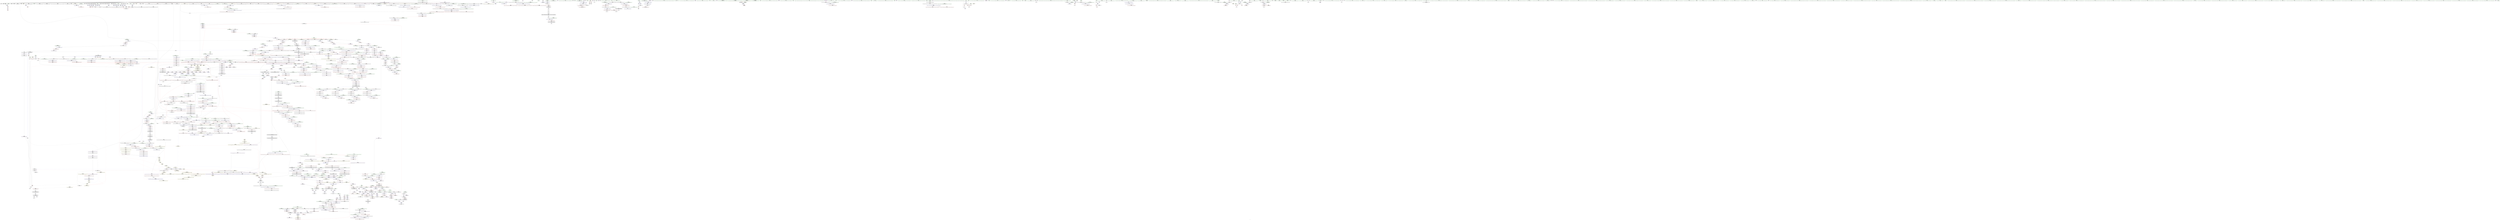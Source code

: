 digraph "SVFG" {
	label="SVFG";

	Node0x55bbe41a5680 [shape=record,color=grey,label="{NodeID: 0\nNullPtr}"];
	Node0x55bbe41a5680 -> Node0x55bbe4781f80[style=solid];
	Node0x55bbe41a5680 -> Node0x55bbe4782080[style=solid];
	Node0x55bbe41a5680 -> Node0x55bbe4782150[style=solid];
	Node0x55bbe41a5680 -> Node0x55bbe4782220[style=solid];
	Node0x55bbe41a5680 -> Node0x55bbe47822f0[style=solid];
	Node0x55bbe41a5680 -> Node0x55bbe47823c0[style=solid];
	Node0x55bbe41a5680 -> Node0x55bbe4782490[style=solid];
	Node0x55bbe41a5680 -> Node0x55bbe4782560[style=solid];
	Node0x55bbe41a5680 -> Node0x55bbe4782630[style=solid];
	Node0x55bbe41a5680 -> Node0x55bbe4782700[style=solid];
	Node0x55bbe41a5680 -> Node0x55bbe47827d0[style=solid];
	Node0x55bbe41a5680 -> Node0x55bbe47828a0[style=solid];
	Node0x55bbe41a5680 -> Node0x55bbe4782970[style=solid];
	Node0x55bbe41a5680 -> Node0x55bbe4782a40[style=solid];
	Node0x55bbe41a5680 -> Node0x55bbe4782b10[style=solid];
	Node0x55bbe41a5680 -> Node0x55bbe4782be0[style=solid];
	Node0x55bbe41a5680 -> Node0x55bbe4782cb0[style=solid];
	Node0x55bbe41a5680 -> Node0x55bbe4782d80[style=solid];
	Node0x55bbe41a5680 -> Node0x55bbe4782e50[style=solid];
	Node0x55bbe41a5680 -> Node0x55bbe4782f20[style=solid];
	Node0x55bbe41a5680 -> Node0x55bbe4782ff0[style=solid];
	Node0x55bbe41a5680 -> Node0x55bbe4776af0[style=solid];
	Node0x55bbe41a5680 -> Node0x55bbe4776bc0[style=solid];
	Node0x55bbe41a5680 -> Node0x55bbe4776c90[style=solid];
	Node0x55bbe41a5680 -> Node0x55bbe4776d60[style=solid];
	Node0x55bbe41a5680 -> Node0x55bbe4776e30[style=solid];
	Node0x55bbe41a5680 -> Node0x55bbe4776f00[style=solid];
	Node0x55bbe41a5680 -> Node0x55bbe4776fd0[style=solid];
	Node0x55bbe41a5680 -> Node0x55bbe47770a0[style=solid];
	Node0x55bbe41a5680 -> Node0x55bbe4777170[style=solid];
	Node0x55bbe41a5680 -> Node0x55bbe4777240[style=solid];
	Node0x55bbe41a5680 -> Node0x55bbe4777310[style=solid];
	Node0x55bbe41a5680 -> Node0x55bbe47773e0[style=solid];
	Node0x55bbe41a5680 -> Node0x55bbe47774b0[style=solid];
	Node0x55bbe41a5680 -> Node0x55bbe4777580[style=solid];
	Node0x55bbe41a5680 -> Node0x55bbe4777650[style=solid];
	Node0x55bbe41a5680 -> Node0x55bbe4777720[style=solid];
	Node0x55bbe41a5680 -> Node0x55bbe47777f0[style=solid];
	Node0x55bbe41a5680 -> Node0x55bbe47778c0[style=solid];
	Node0x55bbe41a5680 -> Node0x55bbe4777990[style=solid];
	Node0x55bbe41a5680 -> Node0x55bbe4777a60[style=solid];
	Node0x55bbe41a5680 -> Node0x55bbe4777b30[style=solid];
	Node0x55bbe41a5680 -> Node0x55bbe4777c00[style=solid];
	Node0x55bbe41a5680 -> Node0x55bbe4777cd0[style=solid];
	Node0x55bbe41a5680 -> Node0x55bbe4777da0[style=solid];
	Node0x55bbe41a5680 -> Node0x55bbe4777e70[style=solid];
	Node0x55bbe41a5680 -> Node0x55bbe4777f40[style=solid];
	Node0x55bbe41a5680 -> Node0x55bbe4778010[style=solid];
	Node0x55bbe41a5680 -> Node0x55bbe47780e0[style=solid];
	Node0x55bbe41a5680 -> Node0x55bbe47781b0[style=solid];
	Node0x55bbe41a5680 -> Node0x55bbe4778280[style=solid];
	Node0x55bbe41a5680 -> Node0x55bbe4778350[style=solid];
	Node0x55bbe41a5680 -> Node0x55bbe4778420[style=solid];
	Node0x55bbe41a5680 -> Node0x55bbe47784f0[style=solid];
	Node0x55bbe41a5680 -> Node0x55bbe47785c0[style=solid];
	Node0x55bbe41a5680 -> Node0x55bbe4778690[style=solid];
	Node0x55bbe41a5680 -> Node0x55bbe4778760[style=solid];
	Node0x55bbe41a5680 -> Node0x55bbe4778830[style=solid];
	Node0x55bbe41a5680 -> Node0x55bbe4778900[style=solid];
	Node0x55bbe41a5680 -> Node0x55bbe47789d0[style=solid];
	Node0x55bbe41a5680 -> Node0x55bbe4778aa0[style=solid];
	Node0x55bbe41a5680 -> Node0x55bbe4778b70[style=solid];
	Node0x55bbe41a5680 -> Node0x55bbe4778c40[style=solid];
	Node0x55bbe41a5680 -> Node0x55bbe4778d10[style=solid];
	Node0x55bbe41a5680 -> Node0x55bbe4778de0[style=solid];
	Node0x55bbe41a5680 -> Node0x55bbe47aba80[style=solid];
	Node0x55bbe41a5680 -> Node0x55bbe47afef0[style=solid];
	Node0x55bbe41a5680 -> Node0x55bbe47e3890[style=solid];
	Node0x55bbe41a5680 -> Node0x55bbe47e4490[style=solid];
	Node0x55bbe41a5680 -> Node0x55bbe47e4610[style=solid];
	Node0x55bbe41a5680 -> Node0x55bbe47e5090[style=solid];
	Node0x55bbe41a5680:s64 -> Node0x55bbe48cc7b0[style=solid,color=red];
	Node0x55bbe48369d0 [shape=record,color=black,label="{NodeID: 1882\nMR_28V_3 = PHI(MR_28V_4, MR_28V_2, )\npts\{730004 \}\n|{|<s1>6}}"];
	Node0x55bbe48369d0 -> Node0x55bbe48283d0[style=dashed];
	Node0x55bbe48369d0:s1 -> Node0x55bbe484a8d0[style=dashed,color=red];
	Node0x55bbe4783670 [shape=record,color=red,label="{NodeID: 775\n890\<--887\nthis1\<--this.addr\n_ZNSt20_Rb_tree_key_compareISt4lessIiEEC2Ev\n}"];
	Node0x55bbe4783670 -> Node0x55bbe4792d30[style=solid];
	Node0x55bbe48caa10 [shape=record,color=black,label="{NodeID: 2657\n1908 = PHI(304, )\n0th arg _ZNKSt8_Rb_treeIiiSt9_IdentityIiESt4lessIiESaIiEE5beginEv }"];
	Node0x55bbe48caa10 -> Node0x55bbe47b5d30[style=solid];
	Node0x55bbe4779b10 [shape=record,color=black,label="{NodeID: 443\n406\<--429\n_ZNSt23_Rb_tree_const_iteratorIiEmmEi_ret\<--\n_ZNSt23_Rb_tree_const_iteratorIiEmmEi\n|{<s0>17}}"];
	Node0x55bbe4779b10:s0 -> Node0x55bbe48d1ce0[style=solid,color=blue];
	Node0x55bbe476d750 [shape=record,color=green,label="{NodeID: 111\n462\<--463\nref.tmp\<--ref.tmp_field_insensitive\n_Z8endsWithNSt7__cxx1112basic_stringIcSt11char_traitsIcESaIcEEES4_\n|{<s0>45}}"];
	Node0x55bbe476d750:s0 -> Node0x55bbe48ca7c0[style=solid,color=red];
	Node0x55bbe47890a0 [shape=record,color=red,label="{NodeID: 886\n1749\<--1733\n\<--__args.addr\n_ZNSt8_Rb_treeIiiSt9_IdentityIiESt4lessIiESaIiEE17_M_construct_nodeIJRKiEEEvPSt13_Rb_tree_nodeIiEDpOT_\n|{<s0>170}}"];
	Node0x55bbe47890a0:s0 -> Node0x55bbe48d4740[style=solid,color=red];
	Node0x55bbe48d7790 [shape=record,color=black,label="{NodeID: 2768\n1715 = PHI(1701, )\n0th arg _ZNSt8_Rb_treeIiiSt9_IdentityIiESt4lessIiESaIiEE11_M_get_nodeEv }"];
	Node0x55bbe48d7790 -> Node0x55bbe47b4b50[style=solid];
	Node0x55bbe478fb10 [shape=record,color=purple,label="{NodeID: 554\n120\<--10\n\<--.str.1\n_Z5solvev\n}"];
	Node0x55bbe4771fe0 [shape=record,color=green,label="{NodeID: 222\n1238\<--1239\nthis.addr\<--this.addr_field_insensitive\n_ZNSaISt13_Rb_tree_nodeIiEED2Ev\n}"];
	Node0x55bbe4771fe0 -> Node0x55bbe4785620[style=solid];
	Node0x55bbe4771fe0 -> Node0x55bbe47b1b60[style=solid];
	Node0x55bbe4847bb0 [shape=record,color=yellow,style=double,label="{NodeID: 2104\n20V_1 = ENCHI(MR_20V_0)\npts\{730000 \}\nFun[_Z5solvev]|{<s0>4}}"];
	Node0x55bbe4847bb0:s0 -> Node0x55bbe4844fe0[style=dashed,color=red];
	Node0x55bbe47ae420 [shape=record,color=blue,label="{NodeID: 997\n587\<--582\nargv.addr\<--argv\nmain\n}"];
	Node0x55bbe47ae420 -> Node0x55bbe479a160[style=dashed];
	Node0x55bbe47955d0 [shape=record,color=purple,label="{NodeID: 665\n1562\<--1560\nfirst\<--this1\n_ZNSt4pairIPSt18_Rb_tree_node_baseS1_EC2IRPSt13_Rb_tree_nodeIiERS1_Lb1EEEOT_OT0_\n}"];
	Node0x55bbe47955d0 -> Node0x55bbe47b3cb0[style=solid];
	Node0x55bbe48c1e50 [shape=record,color=black,label="{NodeID: 2547\n664 = PHI()\n}"];
	Node0x55bbe47805a0 [shape=record,color=green,label="{NodeID: 333\n1947\<--1948\n__position\<--__position_field_insensitive\n_ZNSt8_Rb_treeIiiSt9_IdentityIiESt4lessIiESaIiEE5eraseB5cxx11ESt23_Rb_tree_const_iteratorIiE\n}"];
	Node0x55bbe47805a0 -> Node0x55bbe478ea00[style=solid];
	Node0x55bbe47805a0 -> Node0x55bbe478ead0[style=solid];
	Node0x55bbe47805a0 -> Node0x55bbe47963a0[style=solid];
	Node0x55bbe47b3e50 [shape=record,color=blue,label="{NodeID: 1108\n1580\<--1579\n__x.addr\<--__x\n_ZNSt8_Rb_treeIiiSt9_IdentityIiESt4lessIiESaIiEE8_S_valueEPKSt13_Rb_tree_nodeIiE\n}"];
	Node0x55bbe47b3e50 -> Node0x55bbe4787df0[style=dashed];
	Node0x55bbe41a5710 [shape=record,color=green,label="{NodeID: 1\n7\<--1\n__dso_handle\<--dummyObj\nGlob }"];
	Node0x55bbe4836ed0 [shape=record,color=black,label="{NodeID: 1883\nMR_30V_2 = PHI(MR_30V_3, MR_30V_1, )\npts\{830000 \}\n}"];
	Node0x55bbe4836ed0 -> Node0x55bbe47abc50[style=dashed];
	Node0x55bbe4783740 [shape=record,color=red,label="{NodeID: 776\n898\<--895\nthis1\<--this.addr\n_ZNSt15_Rb_tree_headerC2Ev\n|{|<s3>102}}"];
	Node0x55bbe4783740 -> Node0x55bbe4792e00[style=solid];
	Node0x55bbe4783740 -> Node0x55bbe4792ed0[style=solid];
	Node0x55bbe4783740 -> Node0x55bbe4792fa0[style=solid];
	Node0x55bbe4783740:s3 -> Node0x55bbe48cab50[style=solid,color=red];
	Node0x55bbe48cab50 [shape=record,color=black,label="{NodeID: 2658\n919 = PHI(898, )\n0th arg _ZNSt15_Rb_tree_header8_M_resetEv }"];
	Node0x55bbe48cab50 -> Node0x55bbe47afe20[style=solid];
	Node0x55bbe4779be0 [shape=record,color=black,label="{NodeID: 444\n457\<--511\n_Z8endsWithNSt7__cxx1112basic_stringIcSt11char_traitsIcESaIcEEES4__ret\<--\n_Z8endsWithNSt7__cxx1112basic_stringIcSt11char_traitsIcESaIcEEES4_\n|{<s0>64}}"];
	Node0x55bbe4779be0:s0 -> Node0x55bbe48d35d0[style=solid,color=blue];
	Node0x55bbe476d820 [shape=record,color=green,label="{NodeID: 112\n464\<--465\nref.tmp4\<--ref.tmp4_field_insensitive\n_Z8endsWithNSt7__cxx1112basic_stringIcSt11char_traitsIcESaIcEEES4_\n}"];
	Node0x55bbe4789170 [shape=record,color=red,label="{NodeID: 887\n1761\<--1735\nexn\<--exn.slot\n_ZNSt8_Rb_treeIiiSt9_IdentityIiESt4lessIiESaIiEE17_M_construct_nodeIJRKiEEEvPSt13_Rb_tree_nodeIiEDpOT_\n}"];
	Node0x55bbe48d78a0 [shape=record,color=black,label="{NodeID: 2769\n979 = PHI(955, 989, )\n0th arg _ZNSt8_Rb_treeIiiSt9_IdentityIiESt4lessIiESaIiEE8_M_eraseEPSt13_Rb_tree_nodeIiE }"];
	Node0x55bbe48d78a0 -> Node0x55bbe47b04a0[style=solid];
	Node0x55bbe478fbe0 [shape=record,color=purple,label="{NodeID: 555\n706\<--10\n\<--.str.1\nmain\n}"];
	Node0x55bbe47720b0 [shape=record,color=green,label="{NodeID: 223\n1244\<--1245\n_ZN9__gnu_cxx13new_allocatorISt13_Rb_tree_nodeIiEED2Ev\<--_ZN9__gnu_cxx13new_allocatorISt13_Rb_tree_nodeIiEED2Ev_field_insensitive\n}"];
	Node0x55bbe4847c90 [shape=record,color=yellow,style=double,label="{NodeID: 2105\n22V_1 = ENCHI(MR_22V_0)\npts\{730001 \}\nFun[_Z5solvev]|{<s0>4}}"];
	Node0x55bbe4847c90:s0 -> Node0x55bbe4844fe0[style=dashed,color=red];
	Node0x55bbe47ae4f0 [shape=record,color=blue,label="{NodeID: 998\n593\<--634\nexn.slot\<--\nmain\n}"];
	Node0x55bbe47ae4f0 -> Node0x55bbe479a300[style=dashed];
	Node0x55bbe47956a0 [shape=record,color=purple,label="{NodeID: 666\n1570\<--1560\nsecond\<--this1\n_ZNSt4pairIPSt18_Rb_tree_node_baseS1_EC2IRPSt13_Rb_tree_nodeIiERS1_Lb1EEEOT_OT0_\n}"];
	Node0x55bbe47956a0 -> Node0x55bbe47b3d80[style=solid];
	Node0x55bbe48c1f20 [shape=record,color=black,label="{NodeID: 2548\n689 = PHI()\n}"];
	Node0x55bbe4780670 [shape=record,color=green,label="{NodeID: 334\n1949\<--1950\nthis.addr\<--this.addr_field_insensitive\n_ZNSt8_Rb_treeIiiSt9_IdentityIiESt4lessIiESaIiEE5eraseB5cxx11ESt23_Rb_tree_const_iteratorIiE\n}"];
	Node0x55bbe4780670 -> Node0x55bbe478a420[style=solid];
	Node0x55bbe4780670 -> Node0x55bbe47b6140[style=solid];
	Node0x55bbe47b3f20 [shape=record,color=blue,label="{NodeID: 1109\n1588\<--1587\nthis.addr\<--this\n_ZNKSt13_Rb_tree_nodeIiE9_M_valptrEv\n}"];
	Node0x55bbe47b3f20 -> Node0x55bbe4787ec0[style=dashed];
	Node0x55bbe4769a30 [shape=record,color=green,label="{NodeID: 2\n8\<--1\n.str\<--dummyObj\nGlob }"];
	Node0x55bbe48373d0 [shape=record,color=black,label="{NodeID: 1884\nMR_48V_2 = PHI(MR_48V_3, MR_48V_1, )\npts\{18320004 \}\n|{|<s2>6|<s3>14|<s4>90|<s5>90}}"];
	Node0x55bbe48373d0 -> Node0x55bbe47980e0[style=dashed];
	Node0x55bbe48373d0 -> Node0x55bbe4798280[style=dashed];
	Node0x55bbe48373d0:s2 -> Node0x55bbe484a8d0[style=dashed,color=red];
	Node0x55bbe48373d0:s3 -> Node0x55bbe483ca50[style=dashed,color=red];
	Node0x55bbe48373d0:s4 -> Node0x55bbe482bfd0[style=dashed,color=blue];
	Node0x55bbe48373d0:s5 -> Node0x55bbe48350d0[style=dashed,color=blue];
	Node0x55bbe4783810 [shape=record,color=red,label="{NodeID: 777\n916\<--913\nthis1\<--this.addr\n_ZN9__gnu_cxx13new_allocatorISt13_Rb_tree_nodeIiEEC2Ev\n}"];
	Node0x55bbe48cac90 [shape=record,color=black,label="{NodeID: 2659\n1618 = PHI(1563, )\n0th arg _ZSt7forwardIRPSt13_Rb_tree_nodeIiEEOT_RNSt16remove_referenceIS4_E4typeE }"];
	Node0x55bbe48cac90 -> Node0x55bbe47b4190[style=solid];
	Node0x55bbe4779cb0 [shape=record,color=black,label="{NodeID: 445\n530\<--561\n_ZSteqIcEN9__gnu_cxx11__enable_ifIXsr9__is_charIT_EE7__valueEbE6__typeERKNSt7__cxx1112basic_stringIS2_St11char_traitsIS2_ESaIS2_EEESC__ret\<--\n_ZSteqIcEN9__gnu_cxx11__enable_ifIXsr9__is_charIT_EE7__valueEbE6__typeERKNSt7__cxx1112basic_stringIS2_St11char_traitsIS2_ESaIS2_EEESC_\n|{<s0>45}}"];
	Node0x55bbe4779cb0:s0 -> Node0x55bbe48d2ec0[style=solid,color=blue];
	Node0x55bbe476d8f0 [shape=record,color=green,label="{NodeID: 113\n466\<--467\ncleanup.cond\<--cleanup.cond_field_insensitive\n_Z8endsWithNSt7__cxx1112basic_stringIcSt11char_traitsIcESaIcEEES4_\n}"];
	Node0x55bbe476d8f0 -> Node0x55bbe47997a0[style=solid];
	Node0x55bbe476d8f0 -> Node0x55bbe4799870[style=solid];
	Node0x55bbe476d8f0 -> Node0x55bbe47adb30[style=solid];
	Node0x55bbe476d8f0 -> Node0x55bbe47adcd0[style=solid];
	Node0x55bbe4789240 [shape=record,color=red,label="{NodeID: 888\n1777\<--1735\nexn7\<--exn.slot\n_ZNSt8_Rb_treeIiiSt9_IdentityIiESt4lessIiESaIiEE17_M_construct_nodeIJRKiEEEvPSt13_Rb_tree_nodeIiEDpOT_\n}"];
	Node0x55bbe48d7a20 [shape=record,color=black,label="{NodeID: 2770\n980 = PHI(956, 996, )\n1st arg _ZNSt8_Rb_treeIiiSt9_IdentityIiESt4lessIiESaIiEE8_M_eraseEPSt13_Rb_tree_nodeIiE }"];
	Node0x55bbe48d7a20 -> Node0x55bbe47b0570[style=solid];
	Node0x55bbe478fcb0 [shape=record,color=purple,label="{NodeID: 556\n206\<--12\n\<--.str.2\n_Z5solvev\n}"];
	Node0x55bbe47721b0 [shape=record,color=green,label="{NodeID: 224\n1249\<--1250\nthis.addr\<--this.addr_field_insensitive\n_ZN9__gnu_cxx13new_allocatorISt13_Rb_tree_nodeIiEED2Ev\n}"];
	Node0x55bbe47721b0 -> Node0x55bbe47856f0[style=solid];
	Node0x55bbe47721b0 -> Node0x55bbe47b1c30[style=solid];
	Node0x55bbe4847d70 [shape=record,color=yellow,style=double,label="{NodeID: 2106\n24V_1 = ENCHI(MR_24V_0)\npts\{730002 \}\nFun[_Z5solvev]|{<s0>4}}"];
	Node0x55bbe4847d70:s0 -> Node0x55bbe4844fe0[style=dashed,color=red];
	Node0x55bbe47ae5c0 [shape=record,color=blue,label="{NodeID: 999\n595\<--636\nehselector.slot\<--\nmain\n}"];
	Node0x55bbe47ae5c0 -> Node0x55bbe479a3d0[style=dashed];
	Node0x55bbe4795770 [shape=record,color=purple,label="{NodeID: 667\n1592\<--1591\n_M_storage\<--this1\n_ZNKSt13_Rb_tree_nodeIiE9_M_valptrEv\n|{<s0>156}}"];
	Node0x55bbe4795770:s0 -> Node0x55bbe48d5850[style=solid,color=red];
	Node0x55bbe48c1ff0 [shape=record,color=black,label="{NodeID: 2549\n700 = PHI()\n}"];
	Node0x55bbe4780740 [shape=record,color=green,label="{NodeID: 335\n1951\<--1952\n__result\<--__result_field_insensitive\n_ZNSt8_Rb_treeIiiSt9_IdentityIiESt4lessIiESaIiEE5eraseB5cxx11ESt23_Rb_tree_const_iteratorIiE\n|{|<s1>186|<s2>189}}"];
	Node0x55bbe4780740 -> Node0x55bbe478eba0[style=solid];
	Node0x55bbe4780740:s1 -> Node0x55bbe48d83d0[style=solid,color=red];
	Node0x55bbe4780740:s2 -> Node0x55bbe48cadd0[style=solid,color=red];
	Node0x55bbe47b3ff0 [shape=record,color=blue,label="{NodeID: 1110\n1599\<--1598\nthis.addr\<--this\n_ZNK9__gnu_cxx16__aligned_membufIiE6_M_ptrEv\n}"];
	Node0x55bbe47b3ff0 -> Node0x55bbe4787f90[style=dashed];
	Node0x55bbe4769ac0 [shape=record,color=green,label="{NodeID: 3\n10\<--1\n.str.1\<--dummyObj\nGlob }"];
	Node0x55bbe47838e0 [shape=record,color=red,label="{NodeID: 778\n923\<--920\nthis1\<--this.addr\n_ZNSt15_Rb_tree_header8_M_resetEv\n}"];
	Node0x55bbe47838e0 -> Node0x55bbe4793070[style=solid];
	Node0x55bbe47838e0 -> Node0x55bbe4793140[style=solid];
	Node0x55bbe47838e0 -> Node0x55bbe4793210[style=solid];
	Node0x55bbe47838e0 -> Node0x55bbe47932e0[style=solid];
	Node0x55bbe47838e0 -> Node0x55bbe47933b0[style=solid];
	Node0x55bbe47838e0 -> Node0x55bbe4793480[style=solid];
	Node0x55bbe47838e0 -> Node0x55bbe4793550[style=solid];
	Node0x55bbe47838e0 -> Node0x55bbe4793620[style=solid];
	Node0x55bbe47838e0 -> Node0x55bbe47936f0[style=solid];
	Node0x55bbe48cadd0 [shape=record,color=black,label="{NodeID: 2660\n2033 = PHI(1951, )\n0th arg _ZNKSt23_Rb_tree_const_iteratorIiE13_M_const_castEv }"];
	Node0x55bbe48cadd0 -> Node0x55bbe47b6960[style=solid];
	Node0x55bbe4779d80 [shape=record,color=black,label="{NodeID: 446\n694\<--692\ncall23\<--\nmain\n}"];
	Node0x55bbe476d9c0 [shape=record,color=green,label="{NodeID: 114\n468\<--469\nexn.slot\<--exn.slot_field_insensitive\n_Z8endsWithNSt7__cxx1112basic_stringIcSt11char_traitsIcESaIcEEES4_\n}"];
	Node0x55bbe476d9c0 -> Node0x55bbe4799940[style=solid];
	Node0x55bbe476d9c0 -> Node0x55bbe47adf40[style=solid];
	Node0x55bbe4789310 [shape=record,color=red,label="{NodeID: 889\n1778\<--1737\nsel\<--ehselector.slot\n_ZNSt8_Rb_treeIiiSt9_IdentityIiESt4lessIiESaIiEE17_M_construct_nodeIJRKiEEEvPSt13_Rb_tree_nodeIiEDpOT_\n}"];
	Node0x55bbe48d7ba0 [shape=record,color=black,label="{NodeID: 2771\n1325 = PHI(1274, )\n0th arg _ZNSt8_Rb_treeIiiSt9_IdentityIiESt4lessIiESaIiEE23_M_get_insert_equal_posERKi }"];
	Node0x55bbe48d7ba0 -> Node0x55bbe47b2380[style=solid];
	Node0x55bbe478fd80 [shape=record,color=purple,label="{NodeID: 557\n207\<--14\n\<--.str.3\n_Z5solvev\n}"];
	Node0x55bbe4772280 [shape=record,color=green,label="{NodeID: 225\n1260\<--1261\nretval\<--retval_field_insensitive\n_ZNSt8_Rb_treeIiiSt9_IdentityIiESt4lessIiESaIiEE15_M_insert_equalIRKiEESt17_Rb_tree_iteratorIiEOT_\n}"];
	Node0x55bbe4772280 -> Node0x55bbe47940b0[style=solid];
	Node0x55bbe4772280 -> Node0x55bbe4794180[style=solid];
	Node0x55bbe4847e50 [shape=record,color=yellow,style=double,label="{NodeID: 2107\n26V_1 = ENCHI(MR_26V_0)\npts\{730003 \}\nFun[_Z5solvev]|{<s0>4}}"];
	Node0x55bbe4847e50:s0 -> Node0x55bbe4844fe0[style=dashed,color=red];
	Node0x55bbe47ae690 [shape=record,color=blue,label="{NodeID: 1000\n593\<--641\nexn.slot\<--\nmain\n}"];
	Node0x55bbe47ae690 -> Node0x55bbe479a300[style=dashed];
	Node0x55bbe4795840 [shape=record,color=purple,label="{NodeID: 668\n1614\<--1613\n_M_storage\<--this1\n_ZNK9__gnu_cxx16__aligned_membufIiE7_M_addrEv\n}"];
	Node0x55bbe4795840 -> Node0x55bbe478d4e0[style=solid];
	Node0x55bbe48c20c0 [shape=record,color=black,label="{NodeID: 2550\n707 = PHI()\n}"];
	Node0x55bbe48c20c0 -> Node0x55bbe47e4190[style=solid];
	Node0x55bbe4780810 [shape=record,color=green,label="{NodeID: 336\n1953\<--1954\nagg.tmp\<--agg.tmp_field_insensitive\n_ZNSt8_Rb_treeIiiSt9_IdentityIiESt4lessIiESaIiEE5eraseB5cxx11ESt23_Rb_tree_const_iteratorIiE\n}"];
	Node0x55bbe4780810 -> Node0x55bbe478ec70[style=solid];
	Node0x55bbe4780810 -> Node0x55bbe4796470[style=solid];
	Node0x55bbe47b40c0 [shape=record,color=blue,label="{NodeID: 1111\n1610\<--1609\nthis.addr\<--this\n_ZNK9__gnu_cxx16__aligned_membufIiE7_M_addrEv\n}"];
	Node0x55bbe47b40c0 -> Node0x55bbe4788060[style=dashed];
	Node0x55bbe4769b50 [shape=record,color=green,label="{NodeID: 4\n12\<--1\n.str.2\<--dummyObj\nGlob }"];
	Node0x55bbe47839b0 [shape=record,color=red,label="{NodeID: 779\n955\<--948\nthis1\<--this.addr\n_ZNSt8_Rb_treeIiiSt9_IdentityIiESt4lessIiESaIiEED2Ev\n|{|<s2>106|<s3>107}}"];
	Node0x55bbe47839b0 -> Node0x55bbe47937c0[style=solid];
	Node0x55bbe47839b0 -> Node0x55bbe4793890[style=solid];
	Node0x55bbe47839b0:s2 -> Node0x55bbe48d6550[style=solid,color=red];
	Node0x55bbe47839b0:s3 -> Node0x55bbe48d78a0[style=solid,color=red];
	Node0x55bbe48caf10 [shape=record,color=black,label="{NodeID: 2661\n1789 = PHI(1720, )\n0th arg _ZNSt16allocator_traitsISaISt13_Rb_tree_nodeIiEEE8allocateERS2_m }"];
	Node0x55bbe48caf10 -> Node0x55bbe47b51d0[style=solid];
	Node0x55bbe4779e50 [shape=record,color=black,label="{NodeID: 447\n703\<--701\ncall30\<--\nmain\n}"];
	Node0x55bbe47725d0 [shape=record,color=green,label="{NodeID: 115\n470\<--471\nehselector.slot\<--ehselector.slot_field_insensitive\n_Z8endsWithNSt7__cxx1112basic_stringIcSt11char_traitsIcESaIcEEES4_\n}"];
	Node0x55bbe47725d0 -> Node0x55bbe4799a10[style=solid];
	Node0x55bbe47725d0 -> Node0x55bbe47ae010[style=solid];
	Node0x55bbe47893e0 [shape=record,color=red,label="{NodeID: 890\n1797\<--1791\n\<--__a.addr\n_ZNSt16allocator_traitsISaISt13_Rb_tree_nodeIiEEE8allocateERS2_m\n}"];
	Node0x55bbe47893e0 -> Node0x55bbe478dea0[style=solid];
	Node0x55bbe48d7cb0 [shape=record,color=black,label="{NodeID: 2772\n1326 = PHI(1276, )\n1st arg _ZNSt8_Rb_treeIiiSt9_IdentityIiESt4lessIiESaIiEE23_M_get_insert_equal_posERKi }"];
	Node0x55bbe48d7cb0 -> Node0x55bbe47b2450[style=solid];
	Node0x55bbe478fe50 [shape=record,color=purple,label="{NodeID: 558\n712\<--14\n\<--.str.3\nmain\n}"];
	Node0x55bbe4772350 [shape=record,color=green,label="{NodeID: 226\n1262\<--1263\nthis.addr\<--this.addr_field_insensitive\n_ZNSt8_Rb_treeIiiSt9_IdentityIiESt4lessIiESaIiEE15_M_insert_equalIRKiEESt17_Rb_tree_iteratorIiEOT_\n}"];
	Node0x55bbe4772350 -> Node0x55bbe47857c0[style=solid];
	Node0x55bbe4772350 -> Node0x55bbe47b1d00[style=solid];
	Node0x55bbe4847f30 [shape=record,color=yellow,style=double,label="{NodeID: 2108\n28V_1 = ENCHI(MR_28V_0)\npts\{730004 \}\nFun[_Z5solvev]|{<s0>4}}"];
	Node0x55bbe4847f30:s0 -> Node0x55bbe4844fe0[style=dashed,color=red];
	Node0x55bbe47ae760 [shape=record,color=blue,label="{NodeID: 1001\n595\<--643\nehselector.slot\<--\nmain\n}"];
	Node0x55bbe47ae760 -> Node0x55bbe479a3d0[style=dashed];
	Node0x55bbe4795910 [shape=record,color=purple,label="{NodeID: 669\n1654\<--1653\n_M_t\<--this1\n_ZNKSt8_Rb_treeIiiSt9_IdentityIiESt4lessIiESaIiEE11_Alloc_nodeclIRKiEEPSt13_Rb_tree_nodeIiEOT_\n}"];
	Node0x55bbe4795910 -> Node0x55bbe4788540[style=solid];
	Node0x55bbe48c21c0 [shape=record,color=black,label="{NodeID: 2551\n742 = PHI()\n}"];
	Node0x55bbe47808e0 [shape=record,color=green,label="{NodeID: 337\n1963\<--1964\n_ZNSt23_Rb_tree_const_iteratorIiEppEv\<--_ZNSt23_Rb_tree_const_iteratorIiEppEv_field_insensitive\n}"];
	Node0x55bbe47b4190 [shape=record,color=blue,label="{NodeID: 1112\n1619\<--1618\n__t.addr\<--__t\n_ZSt7forwardIRPSt13_Rb_tree_nodeIiEEOT_RNSt16remove_referenceIS4_E4typeE\n}"];
	Node0x55bbe47b4190 -> Node0x55bbe4788130[style=dashed];
	Node0x55bbe4769be0 [shape=record,color=green,label="{NodeID: 5\n14\<--1\n.str.3\<--dummyObj\nGlob }"];
	Node0x55bbe4783a80 [shape=record,color=red,label="{NodeID: 780\n975\<--950\nexn\<--exn.slot\n_ZNSt8_Rb_treeIiiSt9_IdentityIiESt4lessIiESaIiEED2Ev\n|{<s0>110}}"];
	Node0x55bbe4783a80:s0 -> Node0x55bbe48c9050[style=solid,color=red];
	Node0x55bbe48cb050 [shape=record,color=black,label="{NodeID: 2662\n1790 = PHI(1118, )\n1st arg _ZNSt16allocator_traitsISaISt13_Rb_tree_nodeIiEEE8allocateERS2_m }"];
	Node0x55bbe48cb050 -> Node0x55bbe47b52a0[style=solid];
	Node0x55bbe4779f20 [shape=record,color=black,label="{NodeID: 448\n580\<--767\nmain_ret\<--\nmain\n}"];
	Node0x55bbe47726a0 [shape=record,color=green,label="{NodeID: 116\n472\<--473\ncleanup.cond5\<--cleanup.cond5_field_insensitive\n_Z8endsWithNSt7__cxx1112basic_stringIcSt11char_traitsIcESaIcEEES4_\n}"];
	Node0x55bbe47726a0 -> Node0x55bbe4799ae0[style=solid];
	Node0x55bbe47726a0 -> Node0x55bbe47adc00[style=solid];
	Node0x55bbe47726a0 -> Node0x55bbe47adda0[style=solid];
	Node0x55bbe47894b0 [shape=record,color=red,label="{NodeID: 891\n1799\<--1793\n\<--__n.addr\n_ZNSt16allocator_traitsISaISt13_Rb_tree_nodeIiEEE8allocateERS2_m\n|{<s0>177}}"];
	Node0x55bbe47894b0:s0 -> Node0x55bbe48cc6a0[style=solid,color=red];
	Node0x55bbe48d7dc0 [shape=record,color=black,label="{NodeID: 2773\n1579 = PHI(1541, )\n0th arg _ZNSt8_Rb_treeIiiSt9_IdentityIiESt4lessIiESaIiEE8_S_valueEPKSt13_Rb_tree_nodeIiE }"];
	Node0x55bbe48d7dc0 -> Node0x55bbe47b3e50[style=solid];
	Node0x55bbe478ff20 [shape=record,color=purple,label="{NodeID: 559\n208\<--16\n\<--__PRETTY_FUNCTION__._Z5solvev\n_Z5solvev\n}"];
	Node0x55bbe4772420 [shape=record,color=green,label="{NodeID: 227\n1264\<--1265\n__v.addr\<--__v.addr_field_insensitive\n_ZNSt8_Rb_treeIiiSt9_IdentityIiESt4lessIiESaIiEE15_M_insert_equalIRKiEESt17_Rb_tree_iteratorIiEOT_\n}"];
	Node0x55bbe4772420 -> Node0x55bbe4785890[style=solid];
	Node0x55bbe4772420 -> Node0x55bbe4785960[style=solid];
	Node0x55bbe4772420 -> Node0x55bbe47b1dd0[style=solid];
	Node0x55bbe47ae830 [shape=record,color=blue,label="{NodeID: 1002\n593\<--670\nexn.slot\<--\nmain\n}"];
	Node0x55bbe47ae830 -> Node0x55bbe479a300[style=dashed];
	Node0x55bbe47959e0 [shape=record,color=purple,label="{NodeID: 670\n1677\<--1676\n_M_node\<--this1\n_ZNSt17_Rb_tree_iteratorIiEC2EPSt18_Rb_tree_node_base\n}"];
	Node0x55bbe47959e0 -> Node0x55bbe47b4740[style=solid];
	Node0x55bbe48c2290 [shape=record,color=black,label="{NodeID: 2552\n752 = PHI()\n}"];
	Node0x55bbe47809e0 [shape=record,color=green,label="{NodeID: 338\n1971\<--1972\n_ZNSt8_Rb_treeIiiSt9_IdentityIiESt4lessIiESaIiEE12_M_erase_auxESt23_Rb_tree_const_iteratorIiE\<--_ZNSt8_Rb_treeIiiSt9_IdentityIiESt4lessIiESaIiEE12_M_erase_auxESt23_Rb_tree_const_iteratorIiE_field_insensitive\n}"];
	Node0x55bbe47b4260 [shape=record,color=blue,label="{NodeID: 1113\n1626\<--1625\n__t.addr\<--__t\n_ZSt7forwardIRPSt18_Rb_tree_node_baseEOT_RNSt16remove_referenceIS3_E4typeE\n}"];
	Node0x55bbe47b4260 -> Node0x55bbe4788200[style=dashed];
	Node0x55bbe4769c70 [shape=record,color=green,label="{NodeID: 6\n16\<--1\n__PRETTY_FUNCTION__._Z5solvev\<--dummyObj\nGlob }"];
	Node0x55bbe4783b50 [shape=record,color=red,label="{NodeID: 781\n989\<--981\nthis1\<--this.addr\n_ZNSt8_Rb_treeIiiSt9_IdentityIiESt4lessIiESaIiEE8_M_eraseEPSt13_Rb_tree_nodeIiE\n|{<s0>112|<s1>114}}"];
	Node0x55bbe4783b50:s0 -> Node0x55bbe48d78a0[style=solid,color=red];
	Node0x55bbe4783b50:s1 -> Node0x55bbe48ccd30[style=solid,color=red];
	Node0x55bbe48cb190 [shape=record,color=black,label="{NodeID: 2663\n445 = PHI(72, 72, )\n0th arg _ZNSt8multisetIiSt4lessIiESaIiEED2Ev }"];
	Node0x55bbe48cb190 -> Node0x55bbe47ada60[style=solid];
	Node0x55bbe4779ff0 [shape=record,color=black,label="{NodeID: 449\n859\<--858\n\<--this1\n_ZNSt8_Rb_treeIiiSt9_IdentityIiESt4lessIiESaIiEE13_Rb_tree_implIS3_Lb1EEC2Ev\n|{<s0>98}}"];
	Node0x55bbe4779ff0:s0 -> Node0x55bbe48d8290[style=solid,color=red];
	Node0x55bbe4772770 [shape=record,color=green,label="{NodeID: 117\n475\<--476\n_ZNKSt7__cxx1112basic_stringIcSt11char_traitsIcESaIcEE6lengthEv\<--_ZNKSt7__cxx1112basic_stringIcSt11char_traitsIcESaIcEE6lengthEv_field_insensitive\n}"];
	Node0x55bbe4789580 [shape=record,color=red,label="{NodeID: 892\n1817\<--1808\nthis1\<--this.addr\n_ZN9__gnu_cxx13new_allocatorISt13_Rb_tree_nodeIiEE8allocateEmPKv\n|{<s0>178}}"];
	Node0x55bbe4789580:s0 -> Node0x55bbe48c76d0[style=solid,color=red];
	Node0x55bbe48d7ed0 [shape=record,color=black,label="{NodeID: 2774\n1849 = PHI(1746, )\n0th arg _ZNSt16allocator_traitsISaISt13_Rb_tree_nodeIiEEE9constructIiJRKiEEEvRS2_PT_DpOT0_ }"];
	Node0x55bbe48d7ed0 -> Node0x55bbe47b56b0[style=solid];
	Node0x55bbe478fff0 [shape=record,color=purple,label="{NodeID: 560\n229\<--18\n\<--.str.4\n_Z5solvev\n}"];
	Node0x55bbe47724f0 [shape=record,color=green,label="{NodeID: 228\n1266\<--1267\n__res\<--__res_field_insensitive\n_ZNSt8_Rb_treeIiiSt9_IdentityIiESt4lessIiESaIiEE15_M_insert_equalIRKiEESt17_Rb_tree_iteratorIiEOT_\n}"];
	Node0x55bbe47724f0 -> Node0x55bbe478bbb0[style=solid];
	Node0x55bbe47724f0 -> Node0x55bbe4794250[style=solid];
	Node0x55bbe47724f0 -> Node0x55bbe4794320[style=solid];
	Node0x55bbe47ae900 [shape=record,color=blue,label="{NodeID: 1003\n595\<--672\nehselector.slot\<--\nmain\n}"];
	Node0x55bbe47ae900 -> Node0x55bbe479a3d0[style=dashed];
	Node0x55bbe4795ab0 [shape=record,color=purple,label="{NodeID: 671\n1899\<--1898\n_M_impl\<--this1\n_ZNKSt8_Rb_treeIiiSt9_IdentityIiESt4lessIiESaIiEE5emptyEv\n}"];
	Node0x55bbe4795ab0 -> Node0x55bbe478e520[style=solid];
	Node0x55bbe48c2360 [shape=record,color=black,label="{NodeID: 2553\n1593 = PHI(1597, )\n}"];
	Node0x55bbe48c2360 -> Node0x55bbe478d270[style=solid];
	Node0x55bbe4780ae0 [shape=record,color=green,label="{NodeID: 339\n1974\<--1975\n_ZNKSt23_Rb_tree_const_iteratorIiE13_M_const_castEv\<--_ZNKSt23_Rb_tree_const_iteratorIiE13_M_const_castEv_field_insensitive\n}"];
	Node0x55bbe47b4330 [shape=record,color=blue,label="{NodeID: 1114\n1633\<--1632\n__x.addr\<--__x\n_ZNSt8_Rb_treeIiiSt9_IdentityIiESt4lessIiESaIiEE6_S_keyEPKSt18_Rb_tree_node_base\n}"];
	Node0x55bbe47b4330 -> Node0x55bbe47882d0[style=dashed];
	Node0x55bbe476a550 [shape=record,color=green,label="{NodeID: 7\n18\<--1\n.str.4\<--dummyObj\nGlob }"];
	Node0x55bbe4783c20 [shape=record,color=red,label="{NodeID: 782\n991\<--983\n\<--__x.addr\n_ZNSt8_Rb_treeIiiSt9_IdentityIiESt4lessIiESaIiEE8_M_eraseEPSt13_Rb_tree_nodeIiE\n}"];
	Node0x55bbe4783c20 -> Node0x55bbe47e3890[style=solid];
	Node0x55bbe48cb3a0 [shape=record,color=black,label="{NodeID: 2664\n286 = PHI(72, 72, )\n0th arg _ZNKSt8multisetIiSt4lessIiESaIiEE5emptyEv }"];
	Node0x55bbe48cb3a0 -> Node0x55bbe47acc90[style=solid];
	Node0x55bbe477a0c0 [shape=record,color=black,label="{NodeID: 450\n863\<--858\n\<--this1\n_ZNSt8_Rb_treeIiiSt9_IdentityIiESt4lessIiESaIiEE13_Rb_tree_implIS3_Lb1EEC2Ev\n|{<s0>99}}"];
	Node0x55bbe477a0c0:s0 -> Node0x55bbe48d6440[style=solid,color=red];
	Node0x55bbe4772870 [shape=record,color=green,label="{NodeID: 118\n486\<--487\n_ZNSaIcEC1Ev\<--_ZNSaIcEC1Ev_field_insensitive\n}"];
	Node0x55bbe4789650 [shape=record,color=red,label="{NodeID: 893\n1818\<--1810\n\<--__n.addr\n_ZN9__gnu_cxx13new_allocatorISt13_Rb_tree_nodeIiEE8allocateEmPKv\n}"];
	Node0x55bbe4789650 -> Node0x55bbe47e4f10[style=solid];
	Node0x55bbe48d8010 [shape=record,color=black,label="{NodeID: 2775\n1850 = PHI(1748, )\n1st arg _ZNSt16allocator_traitsISaISt13_Rb_tree_nodeIiEEE9constructIiJRKiEEEvRS2_PT_DpOT0_ }"];
	Node0x55bbe48d8010 -> Node0x55bbe47b5780[style=solid];
	Node0x55bbe47900c0 [shape=record,color=purple,label="{NodeID: 561\n617\<--20\n\<--.str.5\nmain\n}"];
	Node0x55bbe477ab50 [shape=record,color=green,label="{NodeID: 229\n1268\<--1269\nref.tmp\<--ref.tmp_field_insensitive\n_ZNSt8_Rb_treeIiiSt9_IdentityIiESt4lessIiESaIiEE15_M_insert_equalIRKiEESt17_Rb_tree_iteratorIiEOT_\n|{<s0>131}}"];
	Node0x55bbe477ab50:s0 -> Node0x55bbe48c7ba0[style=solid,color=red];
	Node0x55bbe47ae9d0 [shape=record,color=blue,label="{NodeID: 1004\n593\<--676\nexn.slot\<--\nmain\n}"];
	Node0x55bbe47ae9d0 -> Node0x55bbe479a300[style=dashed];
	Node0x55bbe4795b80 [shape=record,color=purple,label="{NodeID: 672\n1901\<--1900\nadd.ptr\<--\n_ZNKSt8_Rb_treeIiiSt9_IdentityIiESt4lessIiESaIiEE5emptyEv\n}"];
	Node0x55bbe4795b80 -> Node0x55bbe478e5f0[style=solid];
	Node0x55bbe48c2590 [shape=record,color=black,label="{NodeID: 2554\n1603 = PHI(1608, )\n}"];
	Node0x55bbe48c2590 -> Node0x55bbe478d340[style=solid];
	Node0x55bbe4780be0 [shape=record,color=green,label="{NodeID: 340\n1983\<--1984\nthis.addr\<--this.addr_field_insensitive\n_ZNSt23_Rb_tree_const_iteratorIiEppEv\n}"];
	Node0x55bbe4780be0 -> Node0x55bbe478a690[style=solid];
	Node0x55bbe4780be0 -> Node0x55bbe47b6480[style=solid];
	Node0x55bbe47b4400 [shape=record,color=blue,label="{NodeID: 1115\n1647\<--1645\nthis.addr\<--this\n_ZNKSt8_Rb_treeIiiSt9_IdentityIiESt4lessIiESaIiEE11_Alloc_nodeclIRKiEEPSt13_Rb_tree_nodeIiEOT_\n}"];
	Node0x55bbe47b4400 -> Node0x55bbe47883a0[style=dashed];
	Node0x55bbe476a5e0 [shape=record,color=green,label="{NodeID: 8\n20\<--1\n.str.5\<--dummyObj\nGlob }"];
	Node0x55bbe4783cf0 [shape=record,color=red,label="{NodeID: 783\n994\<--983\n\<--__x.addr\n_ZNSt8_Rb_treeIiiSt9_IdentityIiESt4lessIiESaIiEE8_M_eraseEPSt13_Rb_tree_nodeIiE\n}"];
	Node0x55bbe4783cf0 -> Node0x55bbe477a400[style=solid];
	Node0x55bbe48cb520 [shape=record,color=black,label="{NodeID: 2665\n1309 = PHI(261, 335, 367, )\n0th arg _ZNSt23_Rb_tree_const_iteratorIiEC2ERKSt17_Rb_tree_iteratorIiE }"];
	Node0x55bbe48cb520 -> Node0x55bbe47b2110[style=solid];
	Node0x55bbe477a190 [shape=record,color=black,label="{NodeID: 451\n867\<--858\n\<--this1\n_ZNSt8_Rb_treeIiiSt9_IdentityIiESt4lessIiESaIiEE13_Rb_tree_implIS3_Lb1EEC2Ev\n}"];
	Node0x55bbe477a190 -> Node0x55bbe4792c60[style=solid];
	Node0x55bbe4772970 [shape=record,color=green,label="{NodeID: 119\n490\<--491\n_ZNSt7__cxx1112basic_stringIcSt11char_traitsIcESaIcEEC1ERKS4_mRKS3_\<--_ZNSt7__cxx1112basic_stringIcSt11char_traitsIcESaIcEEC1ERKS4_mRKS3__field_insensitive\n}"];
	Node0x55bbe4789720 [shape=record,color=red,label="{NodeID: 894\n1828\<--1810\n\<--__n.addr\n_ZN9__gnu_cxx13new_allocatorISt13_Rb_tree_nodeIiEE8allocateEmPKv\n}"];
	Node0x55bbe4789720 -> Node0x55bbe47e3590[style=solid];
	Node0x55bbe48d8150 [shape=record,color=black,label="{NodeID: 2776\n1851 = PHI(1750, )\n2nd arg _ZNSt16allocator_traitsISaISt13_Rb_tree_nodeIiEEE9constructIiJRKiEEEvRS2_PT_DpOT0_ }"];
	Node0x55bbe48d8150 -> Node0x55bbe47b5850[style=solid];
	Node0x55bbe4790190 [shape=record,color=purple,label="{NodeID: 562\n650\<--22\n\<--.str.6\nmain\n}"];
	Node0x55bbe477ac20 [shape=record,color=green,label="{NodeID: 230\n1270\<--1271\n__an\<--__an_field_insensitive\n_ZNSt8_Rb_treeIiiSt9_IdentityIiESt4lessIiESaIiEE15_M_insert_equalIRKiEESt17_Rb_tree_iteratorIiEOT_\n|{<s0>133|<s1>135}}"];
	Node0x55bbe477ac20:s0 -> Node0x55bbe48c96c0[style=solid,color=red];
	Node0x55bbe477ac20:s1 -> Node0x55bbe48c9e70[style=solid,color=red];
	Node0x55bbe47aeaa0 [shape=record,color=blue,label="{NodeID: 1005\n595\<--678\nehselector.slot\<--\nmain\n}"];
	Node0x55bbe47aeaa0 -> Node0x55bbe479a3d0[style=dashed];
	Node0x55bbe4795c50 [shape=record,color=purple,label="{NodeID: 673\n1903\<--1902\n_M_node_count\<--\n_ZNKSt8_Rb_treeIiiSt9_IdentityIiESt4lessIiESaIiEE5emptyEv\n}"];
	Node0x55bbe4795c50 -> Node0x55bbe4789f40[style=solid];
	Node0x55bbe48c26d0 [shape=record,color=black,label="{NodeID: 2555\n1639 = PHI(1681, )\n|{<s0>159}}"];
	Node0x55bbe48c26d0:s0 -> Node0x55bbe48c7ec0[style=solid,color=red];
	Node0x55bbe4780cb0 [shape=record,color=green,label="{NodeID: 341\n1990\<--1991\n_ZSt18_Rb_tree_incrementPKSt18_Rb_tree_node_base\<--_ZSt18_Rb_tree_incrementPKSt18_Rb_tree_node_base_field_insensitive\n}"];
	Node0x55bbe47b44d0 [shape=record,color=blue,label="{NodeID: 1116\n1649\<--1646\n__arg.addr\<--__arg\n_ZNKSt8_Rb_treeIiiSt9_IdentityIiESt4lessIiESaIiEE11_Alloc_nodeclIRKiEEPSt13_Rb_tree_nodeIiEOT_\n}"];
	Node0x55bbe47b44d0 -> Node0x55bbe4788470[style=dashed];
	Node0x55bbe476a670 [shape=record,color=green,label="{NodeID: 9\n22\<--1\n.str.6\<--dummyObj\nGlob }"];
	Node0x55bbe4783dc0 [shape=record,color=red,label="{NodeID: 784\n1000\<--983\n\<--__x.addr\n_ZNSt8_Rb_treeIiiSt9_IdentityIiESt4lessIiESaIiEE8_M_eraseEPSt13_Rb_tree_nodeIiE\n}"];
	Node0x55bbe4783dc0 -> Node0x55bbe477a4d0[style=solid];
	Node0x55bbe48cb770 [shape=record,color=black,label="{NodeID: 2666\n1310 = PHI(267, 341, 373, )\n1st arg _ZNSt23_Rb_tree_const_iteratorIiEC2ERKSt17_Rb_tree_iteratorIiE }"];
	Node0x55bbe48cb770 -> Node0x55bbe47b21e0[style=solid];
	Node0x55bbe477a260 [shape=record,color=black,label="{NodeID: 452\n869\<--868\n\<--\n_ZNSt8_Rb_treeIiiSt9_IdentityIiESt4lessIiESaIiEE13_Rb_tree_implIS3_Lb1EEC2Ev\n|{<s0>100}}"];
	Node0x55bbe477a260:s0 -> Node0x55bbe48d5740[style=solid,color=red];
	Node0x55bbe4772a70 [shape=record,color=green,label="{NodeID: 120\n494\<--495\n_ZSteqIcEN9__gnu_cxx11__enable_ifIXsr9__is_charIT_EE7__valueEbE6__typeERKNSt7__cxx1112basic_stringIS2_St11char_traitsIS2_ESaIS2_EEESC_\<--_ZSteqIcEN9__gnu_cxx11__enable_ifIXsr9__is_charIT_EE7__valueEbE6__typeERKNSt7__cxx1112basic_stringIS2_St11char_traitsIS2_ESaIS2_EEESC__field_insensitive\n}"];
	Node0x55bbe47897f0 [shape=record,color=red,label="{NodeID: 895\n1842\<--1839\nthis1\<--this.addr\n_ZNK9__gnu_cxx13new_allocatorISt13_Rb_tree_nodeIiEE8max_sizeEv\n}"];
	Node0x55bbe48d8290 [shape=record,color=black,label="{NodeID: 2777\n875 = PHI(859, )\n0th arg _ZNSaISt13_Rb_tree_nodeIiEEC2Ev }"];
	Node0x55bbe48d8290 -> Node0x55bbe47afa10[style=solid];
	Node0x55bbe4790260 [shape=record,color=purple,label="{NodeID: 563\n685\<--22\n\<--.str.6\nmain\n|{<s0>75}}"];
	Node0x55bbe4790260:s0 -> Node0x55bbe48d5d20[style=solid,color=red];
	Node0x55bbe477acf0 [shape=record,color=green,label="{NodeID: 231\n1277\<--1278\n_ZNKSt9_IdentityIiEclERKi\<--_ZNKSt9_IdentityIiEclERKi_field_insensitive\n}"];
	Node0x55bbe47aeb70 [shape=record,color=blue,label="{NodeID: 1006\n593\<--718\nexn.slot\<--\nmain\n}"];
	Node0x55bbe47aeb70 -> Node0x55bbe479a300[style=dashed];
	Node0x55bbe4795d20 [shape=record,color=purple,label="{NodeID: 674\n1925\<--1909\ncoerce.dive\<--retval\n_ZNKSt8_Rb_treeIiiSt9_IdentityIiESt4lessIiESaIiEE5beginEv\n}"];
	Node0x55bbe4795d20 -> Node0x55bbe478a1b0[style=solid];
	Node0x55bbe48c2810 [shape=record,color=black,label="{NodeID: 2556\n1989 = PHI()\n}"];
	Node0x55bbe48c2810 -> Node0x55bbe47b6550[style=solid];
	Node0x55bbe4780db0 [shape=record,color=green,label="{NodeID: 342\n1998\<--1999\n__position\<--__position_field_insensitive\n_ZNSt8_Rb_treeIiiSt9_IdentityIiESt4lessIiESaIiEE12_M_erase_auxESt23_Rb_tree_const_iteratorIiE\n}"];
	Node0x55bbe4780db0 -> Node0x55bbe4796a20[style=solid];
	Node0x55bbe4780db0 -> Node0x55bbe4796af0[style=solid];
	Node0x55bbe47b45a0 [shape=record,color=blue,label="{NodeID: 1117\n1670\<--1668\nthis.addr\<--this\n_ZNSt17_Rb_tree_iteratorIiEC2EPSt18_Rb_tree_node_base\n}"];
	Node0x55bbe47b45a0 -> Node0x55bbe4788610[style=dashed];
	Node0x55bbe476a700 [shape=record,color=green,label="{NodeID: 10\n24\<--1\n.str.7\<--dummyObj\nGlob }"];
	Node0x55bbe4783e90 [shape=record,color=red,label="{NodeID: 785\n1006\<--983\n\<--__x.addr\n_ZNSt8_Rb_treeIiiSt9_IdentityIiESt4lessIiESaIiEE8_M_eraseEPSt13_Rb_tree_nodeIiE\n|{<s0>114}}"];
	Node0x55bbe4783e90:s0 -> Node0x55bbe48cce80[style=solid,color=red];
	Node0x55bbe48cb930 [shape=record,color=black,label="{NodeID: 2667\n1106 = PHI(1069, 1742, )\n0th arg _ZNSt8_Rb_treeIiiSt9_IdentityIiESt4lessIiESaIiEE11_M_put_nodeEPSt13_Rb_tree_nodeIiE }"];
	Node0x55bbe48cb930 -> Node0x55bbe47b0e60[style=solid];
	Node0x55bbe477a330 [shape=record,color=black,label="{NodeID: 453\n880\<--879\n\<--this1\n_ZNSaISt13_Rb_tree_nodeIiEEC2Ev\n|{<s0>101}}"];
	Node0x55bbe477a330:s0 -> Node0x55bbe48d3dd0[style=solid,color=red];
	Node0x55bbe4772b70 [shape=record,color=green,label="{NodeID: 121\n502\<--503\n_ZNSt7__cxx1112basic_stringIcSt11char_traitsIcESaIcEED1Ev\<--_ZNSt7__cxx1112basic_stringIcSt11char_traitsIcESaIcEED1Ev_field_insensitive\n}"];
	Node0x55bbe48243b0 [shape=record,color=yellow,style=double,label="{NodeID: 2003\n100V_1 = ENCHI(MR_100V_0)\npts\{951 \}\nFun[_ZNSt8_Rb_treeIiiSt9_IdentityIiESt4lessIiESaIiEED2Ev]}"];
	Node0x55bbe48243b0 -> Node0x55bbe47b0300[style=dashed];
	Node0x55bbe47898c0 [shape=record,color=red,label="{NodeID: 896\n1861\<--1852\n\<--__a.addr\n_ZNSt16allocator_traitsISaISt13_Rb_tree_nodeIiEEE9constructIiJRKiEEEvRS2_PT_DpOT0_\n}"];
	Node0x55bbe47898c0 -> Node0x55bbe478e2b0[style=solid];
	Node0x55bbe48d83d0 [shape=record,color=black,label="{NodeID: 2778\n1982 = PHI(1951, )\n0th arg _ZNSt23_Rb_tree_const_iteratorIiEppEv }"];
	Node0x55bbe48d83d0 -> Node0x55bbe47b6480[style=solid];
	Node0x55bbe4790330 [shape=record,color=purple,label="{NodeID: 564\n693\<--24\n\<--.str.7\nmain\n}"];
	Node0x55bbe477adf0 [shape=record,color=green,label="{NodeID: 232\n1280\<--1281\n_ZNSt8_Rb_treeIiiSt9_IdentityIiESt4lessIiESaIiEE23_M_get_insert_equal_posERKi\<--_ZNSt8_Rb_treeIiiSt9_IdentityIiESt4lessIiESaIiEE23_M_get_insert_equal_posERKi_field_insensitive\n}"];
	Node0x55bbe47aec40 [shape=record,color=blue,label="{NodeID: 1007\n595\<--720\nehselector.slot\<--\nmain\n}"];
	Node0x55bbe47aec40 -> Node0x55bbe479a3d0[style=dashed];
	Node0x55bbe4795df0 [shape=record,color=purple,label="{NodeID: 675\n1915\<--1914\n_M_impl\<--this1\n_ZNKSt8_Rb_treeIiiSt9_IdentityIiESt4lessIiESaIiEE5beginEv\n}"];
	Node0x55bbe4795df0 -> Node0x55bbe478e790[style=solid];
	Node0x55bbe48c28e0 [shape=record,color=black,label="{NodeID: 2557\n2015 = PHI()\n}"];
	Node0x55bbe48c28e0 -> Node0x55bbe478f080[style=solid];
	Node0x55bbe4780e80 [shape=record,color=green,label="{NodeID: 343\n2000\<--2001\nthis.addr\<--this.addr_field_insensitive\n_ZNSt8_Rb_treeIiiSt9_IdentityIiESt4lessIiESaIiEE12_M_erase_auxESt23_Rb_tree_const_iteratorIiE\n}"];
	Node0x55bbe4780e80 -> Node0x55bbe478a830[style=solid];
	Node0x55bbe4780e80 -> Node0x55bbe47b66f0[style=solid];
	Node0x55bbe47b4670 [shape=record,color=blue,label="{NodeID: 1118\n1672\<--1669\n__x.addr\<--__x\n_ZNSt17_Rb_tree_iteratorIiEC2EPSt18_Rb_tree_node_base\n}"];
	Node0x55bbe47b4670 -> Node0x55bbe47886e0[style=dashed];
	Node0x55bbe476a790 [shape=record,color=green,label="{NodeID: 11\n26\<--1\nstdin\<--dummyObj\nGlob }"];
	Node0x55bbe4783f60 [shape=record,color=red,label="{NodeID: 786\n1010\<--985\n\<--__y\n_ZNSt8_Rb_treeIiiSt9_IdentityIiESt4lessIiESaIiEE8_M_eraseEPSt13_Rb_tree_nodeIiE\n}"];
	Node0x55bbe4783f60 -> Node0x55bbe47b0710[style=solid];
	Node0x55bbe48cba80 [shape=record,color=black,label="{NodeID: 2668\n1107 = PHI(1074, 1764, )\n1st arg _ZNSt8_Rb_treeIiiSt9_IdentityIiESt4lessIiESaIiEE11_M_put_nodeEPSt13_Rb_tree_nodeIiE }"];
	Node0x55bbe48cba80 -> Node0x55bbe47b0f30[style=solid];
	Node0x55bbe477a400 [shape=record,color=black,label="{NodeID: 454\n995\<--994\n\<--\n_ZNSt8_Rb_treeIiiSt9_IdentityIiESt4lessIiESaIiEE8_M_eraseEPSt13_Rb_tree_nodeIiE\n|{<s0>111}}"];
	Node0x55bbe477a400:s0 -> Node0x55bbe48cc010[style=solid,color=red];
	Node0x55bbe4772c70 [shape=record,color=green,label="{NodeID: 122\n508\<--509\n_ZNSaIcED1Ev\<--_ZNSaIcED1Ev_field_insensitive\n}"];
	Node0x55bbe4824490 [shape=record,color=yellow,style=double,label="{NodeID: 2004\n102V_1 = ENCHI(MR_102V_0)\npts\{953 \}\nFun[_ZNSt8_Rb_treeIiiSt9_IdentityIiESt4lessIiESaIiEED2Ev]}"];
	Node0x55bbe4824490 -> Node0x55bbe47b03d0[style=dashed];
	Node0x55bbe4789990 [shape=record,color=red,label="{NodeID: 897\n1863\<--1854\n\<--__p.addr\n_ZNSt16allocator_traitsISaISt13_Rb_tree_nodeIiEEE9constructIiJRKiEEEvRS2_PT_DpOT0_\n|{<s0>182}}"];
	Node0x55bbe4789990:s0 -> Node0x55bbe48d51f0[style=solid,color=red];
	Node0x55bbe48d8510 [shape=record,color=black,label="{NodeID: 2779\n1215 = PHI(1207, )\n0th arg _ZN9__gnu_cxx13new_allocatorISt13_Rb_tree_nodeIiEE10deallocateEPS2_m }"];
	Node0x55bbe48d8510 -> Node0x55bbe47b18f0[style=solid];
	Node0x55bbe4790400 [shape=record,color=purple,label="{NodeID: 565\n698\<--27\n\<--.str.8\nmain\n|{<s0>79}}"];
	Node0x55bbe4790400:s0 -> Node0x55bbe48d5d20[style=solid,color=red];
	Node0x55bbe477aef0 [shape=record,color=green,label="{NodeID: 233\n1290\<--1291\n_ZNSt8_Rb_treeIiiSt9_IdentityIiESt4lessIiESaIiEE11_Alloc_nodeC2ERS5_\<--_ZNSt8_Rb_treeIiiSt9_IdentityIiESt4lessIiESaIiEE11_Alloc_nodeC2ERS5__field_insensitive\n}"];
	Node0x55bbe47aed10 [shape=record,color=blue,label="{NodeID: 1008\n593\<--725\nexn.slot\<--\nmain\n}"];
	Node0x55bbe47aed10 -> Node0x55bbe479a300[style=dashed];
	Node0x55bbe4795ec0 [shape=record,color=purple,label="{NodeID: 676\n1917\<--1916\nadd.ptr\<--\n_ZNKSt8_Rb_treeIiiSt9_IdentityIiESt4lessIiESaIiEE5beginEv\n}"];
	Node0x55bbe4795ec0 -> Node0x55bbe478e860[style=solid];
	Node0x55bbe48c29b0 [shape=record,color=black,label="{NodeID: 2558\n2063 = PHI(1014, )\n|{<s0>196}}"];
	Node0x55bbe48c29b0:s0 -> Node0x55bbe48c7310[style=solid,color=red];
	Node0x55bbe4780f50 [shape=record,color=green,label="{NodeID: 344\n2002\<--2003\n__y\<--__y_field_insensitive\n_ZNSt8_Rb_treeIiiSt9_IdentityIiESt4lessIiESaIiEE12_M_erase_auxESt23_Rb_tree_const_iteratorIiE\n}"];
	Node0x55bbe4780f50 -> Node0x55bbe478a900[style=solid];
	Node0x55bbe4780f50 -> Node0x55bbe47b67c0[style=solid];
	Node0x55bbe47b4740 [shape=record,color=blue,label="{NodeID: 1119\n1677\<--1678\n_M_node\<--\n_ZNSt17_Rb_tree_iteratorIiEC2EPSt18_Rb_tree_node_base\n|{<s0>150|<s1>193|<s2>201}}"];
	Node0x55bbe47b4740:s0 -> Node0x55bbe4862d80[style=dashed,color=blue];
	Node0x55bbe47b4740:s1 -> Node0x55bbe4864fc0[style=dashed,color=blue];
	Node0x55bbe47b4740:s2 -> Node0x55bbe4865120[style=dashed,color=blue];
	Node0x55bbe476a820 [shape=record,color=green,label="{NodeID: 12\n27\<--1\n.str.8\<--dummyObj\nGlob }"];
	Node0x55bbe48389f0 [shape=record,color=yellow,style=double,label="{NodeID: 1894\n299V_1 = ENCHI(MR_299V_0)\npts\{20800000 \}\nFun[_ZNSt8_Rb_treeIiiSt9_IdentityIiESt4lessIiESaIiEE14_M_upper_boundEPSt13_Rb_tree_nodeIiEPSt18_Rb_tree_node_baseRKi]|{<s0>201}}"];
	Node0x55bbe48389f0:s0 -> Node0x55bbe47b4740[style=dashed,color=red];
	Node0x55bbe4784030 [shape=record,color=red,label="{NodeID: 787\n1019\<--1016\nthis1\<--this.addr\n_ZNSt8_Rb_treeIiiSt9_IdentityIiESt4lessIiESaIiEE8_M_beginEv\n}"];
	Node0x55bbe4784030 -> Node0x55bbe4793960[style=solid];
	Node0x55bbe48cbbd0 [shape=record,color=black,label="{NodeID: 2669\n1894 = PHI(291, )\n0th arg _ZNKSt8_Rb_treeIiiSt9_IdentityIiESt4lessIiESaIiEE5emptyEv }"];
	Node0x55bbe48cbbd0 -> Node0x55bbe47b5c60[style=solid];
	Node0x55bbe477a4d0 [shape=record,color=black,label="{NodeID: 455\n1001\<--1000\n\<--\n_ZNSt8_Rb_treeIiiSt9_IdentityIiESt4lessIiESaIiEE8_M_eraseEPSt13_Rb_tree_nodeIiE\n|{<s0>113}}"];
	Node0x55bbe477a4d0:s0 -> Node0x55bbe48d4f50[style=solid,color=red];
	Node0x55bbe4772d70 [shape=record,color=green,label="{NodeID: 123\n533\<--534\n__lhs.addr\<--__lhs.addr_field_insensitive\n_ZSteqIcEN9__gnu_cxx11__enable_ifIXsr9__is_charIT_EE7__valueEbE6__typeERKNSt7__cxx1112basic_stringIS2_St11char_traitsIS2_ESaIS2_EEESC_\n}"];
	Node0x55bbe4772d70 -> Node0x55bbe4799bb0[style=solid];
	Node0x55bbe4772d70 -> Node0x55bbe4799c80[style=solid];
	Node0x55bbe4772d70 -> Node0x55bbe4799d50[style=solid];
	Node0x55bbe4772d70 -> Node0x55bbe47ae0e0[style=solid];
	Node0x55bbe4841440 [shape=record,color=yellow,style=double,label="{NodeID: 2005\n22V_1 = ENCHI(MR_22V_0)\npts\{730001 \}\nFun[_ZNSt8_Rb_treeIiiSt9_IdentityIiESt4lessIiESaIiEED2Ev]|{<s0>106}}"];
	Node0x55bbe4841440:s0 -> Node0x55bbe48463a0[style=dashed,color=red];
	Node0x55bbe4789a60 [shape=record,color=red,label="{NodeID: 898\n1864\<--1856\n\<--__args.addr\n_ZNSt16allocator_traitsISaISt13_Rb_tree_nodeIiEEE9constructIiJRKiEEEvRS2_PT_DpOT0_\n|{<s0>181}}"];
	Node0x55bbe4789a60:s0 -> Node0x55bbe48d4740[style=solid,color=red];
	Node0x55bbe48d8650 [shape=record,color=black,label="{NodeID: 2780\n1216 = PHI(1208, )\n1st arg _ZN9__gnu_cxx13new_allocatorISt13_Rb_tree_nodeIiEE10deallocateEPS2_m }"];
	Node0x55bbe48d8650 -> Node0x55bbe47b19c0[style=solid];
	Node0x55bbe47904d0 [shape=record,color=purple,label="{NodeID: 566\n702\<--29\n\<--.str.9\nmain\n}"];
	Node0x55bbe477aff0 [shape=record,color=green,label="{NodeID: 234\n1298\<--1299\n_ZSt7forwardIRKiEOT_RNSt16remove_referenceIS2_E4typeE\<--_ZSt7forwardIRKiEOT_RNSt16remove_referenceIS2_E4typeE_field_insensitive\n}"];
	Node0x55bbe47aede0 [shape=record,color=blue,label="{NodeID: 1009\n595\<--727\nehselector.slot\<--\nmain\n}"];
	Node0x55bbe47aede0 -> Node0x55bbe479a3d0[style=dashed];
	Node0x55bbe3f57db0 [shape=record,color=black,label="{NodeID: 1784\n561 = PHI(219, 559, )\n}"];
	Node0x55bbe3f57db0 -> Node0x55bbe4779cb0[style=solid];
	Node0x55bbe4795f90 [shape=record,color=purple,label="{NodeID: 677\n1919\<--1918\n_M_header\<--\n_ZNKSt8_Rb_treeIiiSt9_IdentityIiESt4lessIiESaIiEE5beginEv\n}"];
	Node0x55bbe48c2b50 [shape=record,color=black,label="{NodeID: 2559\n2064 = PHI(1502, )\n|{<s0>196}}"];
	Node0x55bbe48c2b50:s0 -> Node0x55bbe48c7450[style=solid,color=red];
	Node0x55bbe4781020 [shape=record,color=green,label="{NodeID: 345\n2016\<--2017\n_ZSt28_Rb_tree_rebalance_for_erasePSt18_Rb_tree_node_baseRS_\<--_ZSt28_Rb_tree_rebalance_for_erasePSt18_Rb_tree_node_baseRS__field_insensitive\n}"];
	Node0x55bbe47b4810 [shape=record,color=blue,label="{NodeID: 1120\n1683\<--1682\n__x.addr\<--__x\n_ZNSt8_Rb_treeIiiSt9_IdentityIiESt4lessIiESaIiEE8_S_valueEPKSt18_Rb_tree_node_base\n}"];
	Node0x55bbe47b4810 -> Node0x55bbe47887b0[style=dashed];
	Node0x55bbe476a8b0 [shape=record,color=green,label="{NodeID: 13\n29\<--1\n.str.9\<--dummyObj\nGlob }"];
	Node0x55bbe4838ad0 [shape=record,color=yellow,style=double,label="{NodeID: 1895\n301V_1 = ENCHI(MR_301V_0)\npts\{77 97 730004 18320004 \}\nFun[_ZNSt8_Rb_treeIiiSt9_IdentityIiESt4lessIiESaIiEE14_M_upper_boundEPSt13_Rb_tree_nodeIiEPSt18_Rb_tree_node_baseRKi]|{<s0>198|<s1>198}}"];
	Node0x55bbe4838ad0:s0 -> Node0x55bbe4846eb0[style=dashed,color=red];
	Node0x55bbe4838ad0:s1 -> Node0x55bbe4847260[style=dashed,color=red];
	Node0x55bbe4784100 [shape=record,color=red,label="{NodeID: 788\n1026\<--1025\n\<--_M_parent\n_ZNSt8_Rb_treeIiiSt9_IdentityIiESt4lessIiESaIiEE8_M_beginEv\n}"];
	Node0x55bbe4784100 -> Node0x55bbe477a740[style=solid];
	Node0x55bbe48cbce0 [shape=record,color=black,label="{NodeID: 2670\n1163 = PHI(1136, )\n0th arg _ZN9__gnu_cxx13new_allocatorISt13_Rb_tree_nodeIiEE7destroyIiEEvPT_ }"];
	Node0x55bbe48cbce0 -> Node0x55bbe47b1340[style=solid];
	Node0x55bbe477a5a0 [shape=record,color=black,label="{NodeID: 456\n1021\<--1020\n\<--_M_impl\n_ZNSt8_Rb_treeIiiSt9_IdentityIiESt4lessIiESaIiEE8_M_beginEv\n}"];
	Node0x55bbe477a5a0 -> Node0x55bbe4793a30[style=solid];
	Node0x55bbe4772e40 [shape=record,color=green,label="{NodeID: 124\n535\<--536\n__rhs.addr\<--__rhs.addr_field_insensitive\n_ZSteqIcEN9__gnu_cxx11__enable_ifIXsr9__is_charIT_EE7__valueEbE6__typeERKNSt7__cxx1112basic_stringIS2_St11char_traitsIS2_ESaIS2_EEESC_\n}"];
	Node0x55bbe4772e40 -> Node0x55bbe4799e20[style=solid];
	Node0x55bbe4772e40 -> Node0x55bbe4799ef0[style=solid];
	Node0x55bbe4772e40 -> Node0x55bbe47ae1b0[style=solid];
	Node0x55bbe48414f0 [shape=record,color=yellow,style=double,label="{NodeID: 2006\n8V_1 = ENCHI(MR_8V_0)\npts\{77 \}\nFun[_ZNSt8_Rb_treeIiiSt9_IdentityIiESt4lessIiESaIiEE17_M_construct_nodeIJRKiEEEvPSt13_Rb_tree_nodeIiEDpOT_]|{<s0>171}}"];
	Node0x55bbe48414f0:s0 -> Node0x55bbe48499e0[style=dashed,color=red];
	Node0x55bbe4789b30 [shape=record,color=red,label="{NodeID: 899\n1884\<--1875\nthis1\<--this.addr\n_ZN9__gnu_cxx13new_allocatorISt13_Rb_tree_nodeIiEE9constructIiJRKiEEEvPT_DpOT0_\n}"];
	Node0x55bbe48d8790 [shape=record,color=black,label="{NodeID: 2781\n1217 = PHI(1209, )\n2nd arg _ZN9__gnu_cxx13new_allocatorISt13_Rb_tree_nodeIiEE10deallocateEPS2_m }"];
	Node0x55bbe48d8790 -> Node0x55bbe47b1a90[style=solid];
	Node0x55bbe47905a0 [shape=record,color=purple,label="{NodeID: 567\n711\<--32\n\<--.str.10\nmain\n}"];
	Node0x55bbe477b0f0 [shape=record,color=green,label="{NodeID: 235\n1301\<--1302\n_ZNSt8_Rb_treeIiiSt9_IdentityIiESt4lessIiESaIiEE10_M_insert_IRKiNS5_11_Alloc_nodeEEESt17_Rb_tree_iteratorIiEPSt18_Rb_tree_node_baseSD_OT_RT0_\<--_ZNSt8_Rb_treeIiiSt9_IdentityIiESt4lessIiESaIiEE10_M_insert_IRKiNS5_11_Alloc_nodeEEESt17_Rb_tree_iteratorIiEPSt18_Rb_tree_node_baseSD_OT_RT0__field_insensitive\n}"];
	Node0x55bbe47aeeb0 [shape=record,color=blue,label="{NodeID: 1010\n611\<--130\nTN\<--\nmain\n}"];
	Node0x55bbe47aeeb0 -> Node0x55bbe4834bd0[style=dashed];
	Node0x55bbe3f57e80 [shape=record,color=black,label="{NodeID: 1785\n497 = PHI(219, 493, )\n}"];
	Node0x55bbe3f57e80 -> Node0x55bbe47ade70[style=solid];
	Node0x55bbe4796060 [shape=record,color=purple,label="{NodeID: 678\n1920\<--1918\n_M_left\<--\n_ZNKSt8_Rb_treeIiiSt9_IdentityIiESt4lessIiESaIiEE5beginEv\n}"];
	Node0x55bbe4796060 -> Node0x55bbe478a0e0[style=solid];
	Node0x55bbe48c2c90 [shape=record,color=black,label="{NodeID: 2560\n2066 = PHI(2074, )\n}"];
	Node0x55bbe48c2c90 -> Node0x55bbe47b6bd0[style=solid];
	Node0x55bbe4781120 [shape=record,color=green,label="{NodeID: 346\n2034\<--2035\nretval\<--retval_field_insensitive\n_ZNKSt23_Rb_tree_const_iteratorIiE13_M_const_castEv\n|{|<s1>193}}"];
	Node0x55bbe4781120 -> Node0x55bbe47970a0[style=solid];
	Node0x55bbe4781120:s1 -> Node0x55bbe48cc8c0[style=solid,color=red];
	Node0x55bbe47b48e0 [shape=record,color=blue,label="{NodeID: 1121\n1693\<--1691\nthis.addr\<--this\n_ZNSt8_Rb_treeIiiSt9_IdentityIiESt4lessIiESaIiEE14_M_create_nodeIJRKiEEEPSt13_Rb_tree_nodeIiEDpOT_\n}"];
	Node0x55bbe47b48e0 -> Node0x55bbe4788880[style=dashed];
	Node0x55bbe476a9b0 [shape=record,color=green,label="{NodeID: 14\n31\<--1\nstdout\<--dummyObj\nGlob }"];
	Node0x55bbe47841d0 [shape=record,color=red,label="{NodeID: 789\n1034\<--1031\nthis1\<--this.addr\n_ZNSt8_Rb_treeIiiSt9_IdentityIiESt4lessIiESaIiEE13_Rb_tree_implIS3_Lb1EED2Ev\n}"];
	Node0x55bbe47841d0 -> Node0x55bbe477a8e0[style=solid];
	Node0x55bbe48cbdf0 [shape=record,color=black,label="{NodeID: 2671\n1164 = PHI(1137, )\n1st arg _ZN9__gnu_cxx13new_allocatorISt13_Rb_tree_nodeIiEE7destroyIiEEvPT_ }"];
	Node0x55bbe48cbdf0 -> Node0x55bbe47b1410[style=solid];
	Node0x55bbe477a670 [shape=record,color=black,label="{NodeID: 457\n1023\<--1022\n\<--add.ptr\n_ZNSt8_Rb_treeIiiSt9_IdentityIiESt4lessIiESaIiEE8_M_beginEv\n}"];
	Node0x55bbe477a670 -> Node0x55bbe4793b00[style=solid];
	Node0x55bbe477a670 -> Node0x55bbe4793bd0[style=solid];
	Node0x55bbe4772f10 [shape=record,color=green,label="{NodeID: 125\n541\<--542\n_ZNKSt7__cxx1112basic_stringIcSt11char_traitsIcESaIcEE4sizeEv\<--_ZNKSt7__cxx1112basic_stringIcSt11char_traitsIcESaIcEE4sizeEv_field_insensitive\n}"];
	Node0x55bbe4789c00 [shape=record,color=red,label="{NodeID: 900\n1885\<--1877\n\<--__p.addr\n_ZN9__gnu_cxx13new_allocatorISt13_Rb_tree_nodeIiEE9constructIiJRKiEEEvPT_DpOT0_\n}"];
	Node0x55bbe4789c00 -> Node0x55bbe478e380[style=solid];
	Node0x55bbe48d88d0 [shape=record,color=black,label="{NodeID: 2782\n259 = PHI(72, )\n0th arg _ZNSt8multisetIiSt4lessIiESaIiEE6insertERKi }"];
	Node0x55bbe48d88d0 -> Node0x55bbe47aca20[style=solid];
	Node0x55bbe4790670 [shape=record,color=purple,label="{NodeID: 568\n713\<--34\n\<--__PRETTY_FUNCTION__.main\nmain\n}"];
	Node0x55bbe477b1f0 [shape=record,color=green,label="{NodeID: 236\n1311\<--1312\nthis.addr\<--this.addr_field_insensitive\n_ZNSt23_Rb_tree_const_iteratorIiEC2ERKSt17_Rb_tree_iteratorIiE\n}"];
	Node0x55bbe477b1f0 -> Node0x55bbe4785ca0[style=solid];
	Node0x55bbe477b1f0 -> Node0x55bbe47b2110[style=solid];
	Node0x55bbe47aef80 [shape=record,color=blue,label="{NodeID: 1011\n593\<--746\nexn.slot\<--\nmain\n}"];
	Node0x55bbe47aef80 -> Node0x55bbe479a230[style=dashed];
	Node0x55bbe47aef80 -> Node0x55bbe482b0d0[style=dashed];
	Node0x55bbe47e1990 [shape=record,color=black,label="{NodeID: 1786\n1373 = PHI(1367, 1371, )\n}"];
	Node0x55bbe47e1990 -> Node0x55bbe47b2790[style=solid];
	Node0x55bbe4796130 [shape=record,color=purple,label="{NodeID: 679\n1938\<--1937\n_M_node\<--this1\n_ZNSt23_Rb_tree_const_iteratorIiEC2EPKSt18_Rb_tree_node_base\n}"];
	Node0x55bbe4796130 -> Node0x55bbe47b5fa0[style=solid];
	Node0x55bbe48c2dd0 [shape=record,color=black,label="{NodeID: 2561\n2103 = PHI(1534, )\n|{<s0>198}}"];
	Node0x55bbe48c2dd0:s0 -> Node0x55bbe48d73b0[style=solid,color=red];
	Node0x55bbe47811f0 [shape=record,color=green,label="{NodeID: 347\n2036\<--2037\nthis.addr\<--this.addr_field_insensitive\n_ZNKSt23_Rb_tree_const_iteratorIiE13_M_const_castEv\n}"];
	Node0x55bbe47811f0 -> Node0x55bbe478ab70[style=solid];
	Node0x55bbe47811f0 -> Node0x55bbe47b6960[style=solid];
	Node0x55bbe47b49b0 [shape=record,color=blue,label="{NodeID: 1122\n1695\<--1692\n__args.addr\<--__args\n_ZNSt8_Rb_treeIiiSt9_IdentityIiESt4lessIiESaIiEE14_M_create_nodeIJRKiEEEPSt13_Rb_tree_nodeIiEDpOT_\n}"];
	Node0x55bbe47b49b0 -> Node0x55bbe4788950[style=dashed];
	Node0x55bbe476aab0 [shape=record,color=green,label="{NodeID: 15\n32\<--1\n.str.10\<--dummyObj\nGlob }"];
	Node0x55bbe47842a0 [shape=record,color=red,label="{NodeID: 790\n1045\<--1042\n\<--__x.addr\n_ZNSt8_Rb_treeIiiSt9_IdentityIiESt4lessIiESaIiEE8_S_rightEPSt18_Rb_tree_node_base\n}"];
	Node0x55bbe47842a0 -> Node0x55bbe4793ca0[style=solid];
	Node0x55bbe48cbf00 [shape=record,color=black,label="{NodeID: 2672\n854 = PHI(848, )\n0th arg _ZNSt8_Rb_treeIiiSt9_IdentityIiESt4lessIiESaIiEE13_Rb_tree_implIS3_Lb1EEC2Ev }"];
	Node0x55bbe48cbf00 -> Node0x55bbe47af940[style=solid];
	Node0x55bbe477a740 [shape=record,color=black,label="{NodeID: 458\n1027\<--1026\n\<--\n_ZNSt8_Rb_treeIiiSt9_IdentityIiESt4lessIiESaIiEE8_M_beginEv\n}"];
	Node0x55bbe477a740 -> Node0x55bbe477a810[style=solid];
	Node0x55bbe4773010 [shape=record,color=green,label="{NodeID: 126\n549\<--550\n_ZNKSt7__cxx1112basic_stringIcSt11char_traitsIcESaIcEE4dataEv\<--_ZNKSt7__cxx1112basic_stringIcSt11char_traitsIcESaIcEE4dataEv_field_insensitive\n}"];
	Node0x55bbe4789cd0 [shape=record,color=red,label="{NodeID: 901\n1888\<--1879\n\<--__args.addr\n_ZN9__gnu_cxx13new_allocatorISt13_Rb_tree_nodeIiEE9constructIiJRKiEEEvPT_DpOT0_\n|{<s0>183}}"];
	Node0x55bbe4789cd0:s0 -> Node0x55bbe48d4740[style=solid,color=red];
	Node0x55bbe48d8a10 [shape=record,color=black,label="{NodeID: 2783\n260 = PHI(76, )\n1st arg _ZNSt8multisetIiSt4lessIiESaIiEE6insertERKi }"];
	Node0x55bbe48d8a10 -> Node0x55bbe47acaf0[style=solid];
	Node0x55bbe4790740 [shape=record,color=purple,label="{NodeID: 569\n741\<--36\n\<--.str.11\nmain\n}"];
	Node0x55bbe477b2c0 [shape=record,color=green,label="{NodeID: 237\n1313\<--1314\n__it.addr\<--__it.addr_field_insensitive\n_ZNSt23_Rb_tree_const_iteratorIiEC2ERKSt17_Rb_tree_iteratorIiE\n}"];
	Node0x55bbe477b2c0 -> Node0x55bbe4785d70[style=solid];
	Node0x55bbe477b2c0 -> Node0x55bbe47b21e0[style=solid];
	Node0x55bbe48488d0 [shape=record,color=yellow,style=double,label="{NodeID: 2119\n8V_1 = ENCHI(MR_8V_0)\npts\{77 \}\nFun[_ZNSt8_Rb_treeIiiSt9_IdentityIiESt4lessIiESaIiEE14_M_create_nodeIJRKiEEEPSt13_Rb_tree_nodeIiEDpOT_]|{<s0>165}}"];
	Node0x55bbe48488d0:s0 -> Node0x55bbe48414f0[style=dashed,color=red];
	Node0x55bbe47af050 [shape=record,color=blue,label="{NodeID: 1012\n595\<--748\nehselector.slot\<--\nmain\n}"];
	Node0x55bbe47af050 -> Node0x55bbe482bad0[style=dashed];
	Node0x55bbe47e1f30 [shape=record,color=black,label="{NodeID: 1787\n1456 = PHI(148, 148, 1454, )\n}"];
	Node0x55bbe47e1f30 -> Node0x55bbe478c3d0[style=solid];
	Node0x55bbe4796200 [shape=record,color=purple,label="{NodeID: 680\n1976\<--1945\ncoerce.dive4\<--retval\n_ZNSt8_Rb_treeIiiSt9_IdentityIiESt4lessIiESaIiEE5eraseB5cxx11ESt23_Rb_tree_const_iteratorIiE\n}"];
	Node0x55bbe4796200 -> Node0x55bbe47b63b0[style=solid];
	Node0x55bbe48c2f10 [shape=record,color=black,label="{NodeID: 2562\n2104 = PHI(1514, )\n}"];
	Node0x55bbe47812c0 [shape=record,color=green,label="{NodeID: 348\n2054\<--2055\nretval\<--retval_field_insensitive\n_ZNSt8_Rb_treeIiiSt9_IdentityIiESt4lessIiESaIiEE11upper_boundERKi\n}"];
	Node0x55bbe47812c0 -> Node0x55bbe4797240[style=solid];
	Node0x55bbe47812c0 -> Node0x55bbe4797310[style=solid];
	Node0x55bbe47b4a80 [shape=record,color=blue,label="{NodeID: 1123\n1697\<--1702\n__tmp\<--call\n_ZNSt8_Rb_treeIiiSt9_IdentityIiESt4lessIiESaIiEE14_M_create_nodeIJRKiEEEPSt13_Rb_tree_nodeIiEDpOT_\n}"];
	Node0x55bbe47b4a80 -> Node0x55bbe4788a20[style=dashed];
	Node0x55bbe47b4a80 -> Node0x55bbe4788af0[style=dashed];
	Node0x55bbe476abb0 [shape=record,color=green,label="{NodeID: 16\n34\<--1\n__PRETTY_FUNCTION__.main\<--dummyObj\nGlob }"];
	Node0x55bbe4784370 [shape=record,color=red,label="{NodeID: 791\n1047\<--1046\n\<--_M_right\n_ZNSt8_Rb_treeIiiSt9_IdentityIiESt4lessIiESaIiEE8_S_rightEPSt18_Rb_tree_node_base\n}"];
	Node0x55bbe4784370 -> Node0x55bbe477a9b0[style=solid];
	Node0x55bbe48cc010 [shape=record,color=black,label="{NodeID: 2673\n1041 = PHI(995, 1370, 2115, )\n0th arg _ZNSt8_Rb_treeIiiSt9_IdentityIiESt4lessIiESaIiEE8_S_rightEPSt18_Rb_tree_node_base }"];
	Node0x55bbe48cc010 -> Node0x55bbe47b0980[style=solid];
	Node0x55bbe477a810 [shape=record,color=black,label="{NodeID: 459\n1014\<--1027\n_ZNSt8_Rb_treeIiiSt9_IdentityIiESt4lessIiESaIiEE8_M_beginEv_ret\<--\n_ZNSt8_Rb_treeIiiSt9_IdentityIiESt4lessIiESaIiEE8_M_beginEv\n|{<s0>106|<s1>136|<s2>194}}"];
	Node0x55bbe477a810:s0 -> Node0x55bbe48c4120[style=solid,color=blue];
	Node0x55bbe477a810:s1 -> Node0x55bbe48c5050[style=solid,color=blue];
	Node0x55bbe477a810:s2 -> Node0x55bbe48c29b0[style=solid,color=blue];
	Node0x55bbe4773110 [shape=record,color=green,label="{NodeID: 127\n556\<--557\n_ZNSt11char_traitsIcE7compareEPKcS2_m\<--_ZNSt11char_traitsIcE7compareEPKcS2_m_field_insensitive\n}"];
	Node0x55bbe4789da0 [shape=record,color=red,label="{NodeID: 902\n1890\<--1889\n\<--call\n_ZN9__gnu_cxx13new_allocatorISt13_Rb_tree_nodeIiEE9constructIiJRKiEEEvPT_DpOT0_\n}"];
	Node0x55bbe4789da0 -> Node0x55bbe47b5b90[style=solid];
	Node0x55bbe4790810 [shape=record,color=purple,label="{NodeID: 570\n2169\<--38\nllvm.global_ctors_0\<--llvm.global_ctors\nGlob }"];
	Node0x55bbe4790810 -> Node0x55bbe47ab880[style=solid];
	Node0x55bbe477b390 [shape=record,color=green,label="{NodeID: 238\n1327\<--1328\nretval\<--retval_field_insensitive\n_ZNSt8_Rb_treeIiiSt9_IdentityIiESt4lessIiESaIiEE23_M_get_insert_equal_posERKi\n|{|<s1>142}}"];
	Node0x55bbe477b390 -> Node0x55bbe478bd50[style=solid];
	Node0x55bbe477b390:s1 -> Node0x55bbe48d6aa0[style=solid,color=red];
	Node0x55bbe47af120 [shape=record,color=blue,label="{NodeID: 1013\n583\<--130\nretval\<--\nmain\n}"];
	Node0x55bbe47af120 -> Node0x55bbe482b5d0[style=dashed];
	Node0x55bbe47e2510 [shape=record,color=grey,label="{NodeID: 1788\n2028 = Binary(2027, 2029, )\n}"];
	Node0x55bbe47e2510 -> Node0x55bbe47b6890[style=solid];
	Node0x55bbe47962d0 [shape=record,color=purple,label="{NodeID: 681\n1978\<--1945\ncoerce.dive5\<--retval\n_ZNSt8_Rb_treeIiiSt9_IdentityIiESt4lessIiESaIiEE5eraseB5cxx11ESt23_Rb_tree_const_iteratorIiE\n}"];
	Node0x55bbe47962d0 -> Node0x55bbe478a5c0[style=solid];
	Node0x55bbe48c3020 [shape=record,color=black,label="{NodeID: 2563\n2111 = PHI(1050, )\n}"];
	Node0x55bbe48c3020 -> Node0x55bbe47b70b0[style=solid];
	Node0x55bbe4781390 [shape=record,color=green,label="{NodeID: 349\n2056\<--2057\nthis.addr\<--this.addr_field_insensitive\n_ZNSt8_Rb_treeIiiSt9_IdentityIiESt4lessIiESaIiEE11upper_boundERKi\n}"];
	Node0x55bbe4781390 -> Node0x55bbe478ade0[style=solid];
	Node0x55bbe4781390 -> Node0x55bbe47b6a30[style=solid];
	Node0x55bbe47b4b50 [shape=record,color=blue,label="{NodeID: 1124\n1716\<--1715\nthis.addr\<--this\n_ZNSt8_Rb_treeIiiSt9_IdentityIiESt4lessIiESaIiEE11_M_get_nodeEv\n}"];
	Node0x55bbe47b4b50 -> Node0x55bbe4788bc0[style=dashed];
	Node0x55bbe476acb0 [shape=record,color=green,label="{NodeID: 17\n36\<--1\n.str.11\<--dummyObj\nGlob }"];
	Node0x55bbe4838f40 [shape=record,color=yellow,style=double,label="{NodeID: 1899\n75V_1 = ENCHI(MR_75V_0)\npts\{890000 950000 \}\nFun[_ZNKSt23_Rb_tree_const_iteratorIiEdeEv]}"];
	Node0x55bbe4838f40 -> Node0x55bbe4798aa0[style=dashed];
	Node0x55bbe4784440 [shape=record,color=red,label="{NodeID: 792\n1055\<--1052\n\<--__x.addr\n_ZNSt8_Rb_treeIiiSt9_IdentityIiESt4lessIiESaIiEE7_S_leftEPSt18_Rb_tree_node_base\n}"];
	Node0x55bbe4784440 -> Node0x55bbe4793d70[style=solid];
	Node0x55bbe48cc2f0 [shape=record,color=black,label="{NodeID: 2674\n333 = PHI(72, 72, )\n0th arg _ZNSt8multisetIiSt4lessIiESaIiEE5eraseB5cxx11ESt23_Rb_tree_const_iteratorIiE }"];
	Node0x55bbe48cc2f0 -> Node0x55bbe47ad0a0[style=solid];
	Node0x55bbe477a8e0 [shape=record,color=black,label="{NodeID: 460\n1035\<--1034\n\<--this1\n_ZNSt8_Rb_treeIiiSt9_IdentityIiESt4lessIiESaIiEE13_Rb_tree_implIS3_Lb1EED2Ev\n|{<s0>115}}"];
	Node0x55bbe477a8e0:s0 -> Node0x55bbe48c8f40[style=solid,color=red];
	Node0x55bbe4773210 [shape=record,color=green,label="{NodeID: 128\n578\<--579\nmain\<--main_field_insensitive\n}"];
	Node0x55bbe4841840 [shape=record,color=yellow,style=double,label="{NodeID: 2010\n211V_1 = ENCHI(MR_211V_0)\npts\{1736 \}\nFun[_ZNSt8_Rb_treeIiiSt9_IdentityIiESt4lessIiESaIiEE17_M_construct_nodeIJRKiEEEvPSt13_Rb_tree_nodeIiEDpOT_]}"];
	Node0x55bbe4841840 -> Node0x55bbe47b4e90[style=dashed];
	Node0x55bbe4789e70 [shape=record,color=red,label="{NodeID: 903\n1898\<--1895\nthis1\<--this.addr\n_ZNKSt8_Rb_treeIiiSt9_IdentityIiESt4lessIiESaIiEE5emptyEv\n}"];
	Node0x55bbe4789e70 -> Node0x55bbe4795ab0[style=solid];
	Node0x55bbe4790910 [shape=record,color=purple,label="{NodeID: 571\n2170\<--38\nllvm.global_ctors_1\<--llvm.global_ctors\nGlob }"];
	Node0x55bbe4790910 -> Node0x55bbe47ab980[style=solid];
	Node0x55bbe477b460 [shape=record,color=green,label="{NodeID: 239\n1329\<--1330\nthis.addr\<--this.addr_field_insensitive\n_ZNSt8_Rb_treeIiiSt9_IdentityIiESt4lessIiESaIiEE23_M_get_insert_equal_posERKi\n}"];
	Node0x55bbe477b460 -> Node0x55bbe4785f10[style=solid];
	Node0x55bbe477b460 -> Node0x55bbe47b2380[style=solid];
	Node0x55bbe47af1f0 [shape=record,color=blue,label="{NodeID: 1014\n611\<--762\nTN\<--inc\nmain\n}"];
	Node0x55bbe47af1f0 -> Node0x55bbe4834bd0[style=dashed];
	Node0x55bbe47e2690 [shape=record,color=grey,label="{NodeID: 1789\n559 = Binary(558, 148, )\n}"];
	Node0x55bbe47e2690 -> Node0x55bbe3f57db0[style=solid];
	Node0x55bbe47963a0 [shape=record,color=purple,label="{NodeID: 682\n1955\<--1947\ncoerce.dive\<--__position\n_ZNSt8_Rb_treeIiiSt9_IdentityIiESt4lessIiESaIiEE5eraseB5cxx11ESt23_Rb_tree_const_iteratorIiE\n}"];
	Node0x55bbe47963a0 -> Node0x55bbe47b6070[style=solid];
	Node0x55bbe48c3190 [shape=record,color=black,label="{NodeID: 2564\n2116 = PHI(1040, )\n}"];
	Node0x55bbe48c3190 -> Node0x55bbe47b7180[style=solid];
	Node0x55bbe4781460 [shape=record,color=green,label="{NodeID: 350\n2058\<--2059\n__k.addr\<--__k.addr_field_insensitive\n_ZNSt8_Rb_treeIiiSt9_IdentityIiESt4lessIiESaIiEE11upper_boundERKi\n}"];
	Node0x55bbe4781460 -> Node0x55bbe478aeb0[style=solid];
	Node0x55bbe4781460 -> Node0x55bbe47b6b00[style=solid];
	Node0x55bbe47b4c20 [shape=record,color=blue,label="{NodeID: 1125\n1729\<--1726\nthis.addr\<--this\n_ZNSt8_Rb_treeIiiSt9_IdentityIiESt4lessIiESaIiEE17_M_construct_nodeIJRKiEEEvPSt13_Rb_tree_nodeIiEDpOT_\n}"];
	Node0x55bbe47b4c20 -> Node0x55bbe4788c90[style=dashed];
	Node0x55bbe476adb0 [shape=record,color=green,label="{NodeID: 18\n39\<--1\n\<--dummyObj\nCan only get source location for instruction, argument, global var or function.}"];
	Node0x55bbe4784510 [shape=record,color=red,label="{NodeID: 793\n1057\<--1056\n\<--_M_left\n_ZNSt8_Rb_treeIiiSt9_IdentityIiESt4lessIiESaIiEE7_S_leftEPSt18_Rb_tree_node_base\n}"];
	Node0x55bbe4784510 -> Node0x55bbe478b120[style=solid];
	Node0x55bbe48cc440 [shape=record,color=black,label="{NodeID: 2675\n334 = PHI(164, 223, )\n1st arg _ZNSt8multisetIiSt4lessIiESaIiEE5eraseB5cxx11ESt23_Rb_tree_const_iteratorIiE }"];
	Node0x55bbe48cc440 -> Node0x55bbe47acfd0[style=solid];
	Node0x55bbe477a9b0 [shape=record,color=black,label="{NodeID: 461\n1048\<--1047\n\<--\n_ZNSt8_Rb_treeIiiSt9_IdentityIiESt4lessIiESaIiEE8_S_rightEPSt18_Rb_tree_node_base\n}"];
	Node0x55bbe477a9b0 -> Node0x55bbe477aa80[style=solid];
	Node0x55bbe4773310 [shape=record,color=green,label="{NodeID: 129\n583\<--584\nretval\<--retval_field_insensitive\nmain\n}"];
	Node0x55bbe4773310 -> Node0x55bbe4799fc0[style=solid];
	Node0x55bbe4773310 -> Node0x55bbe47ae280[style=solid];
	Node0x55bbe4773310 -> Node0x55bbe47af120[style=solid];
	Node0x55bbe4773310 -> Node0x55bbe47af2c0[style=solid];
	Node0x55bbe4841920 [shape=record,color=yellow,style=double,label="{NodeID: 2011\n213V_1 = ENCHI(MR_213V_0)\npts\{1738 \}\nFun[_ZNSt8_Rb_treeIiiSt9_IdentityIiESt4lessIiESaIiEE17_M_construct_nodeIJRKiEEEvPSt13_Rb_tree_nodeIiEDpOT_]}"];
	Node0x55bbe4841920 -> Node0x55bbe47b4f60[style=dashed];
	Node0x55bbe4789f40 [shape=record,color=red,label="{NodeID: 904\n1904\<--1903\n\<--_M_node_count\n_ZNKSt8_Rb_treeIiiSt9_IdentityIiESt4lessIiESaIiEE5emptyEv\n}"];
	Node0x55bbe4789f40 -> Node0x55bbe47e3a10[style=solid];
	Node0x55bbe4790a10 [shape=record,color=purple,label="{NodeID: 572\n2171\<--38\nllvm.global_ctors_2\<--llvm.global_ctors\nGlob }"];
	Node0x55bbe4790a10 -> Node0x55bbe47aba80[style=solid];
	Node0x55bbe477b530 [shape=record,color=green,label="{NodeID: 240\n1331\<--1332\n__k.addr\<--__k.addr_field_insensitive\n_ZNSt8_Rb_treeIiiSt9_IdentityIiESt4lessIiESaIiEE23_M_get_insert_equal_posERKi\n}"];
	Node0x55bbe477b530 -> Node0x55bbe4785fe0[style=solid];
	Node0x55bbe477b530 -> Node0x55bbe47b2450[style=solid];
	Node0x55bbe47af2c0 [shape=record,color=blue,label="{NodeID: 1015\n583\<--114\nretval\<--\nmain\n}"];
	Node0x55bbe47af2c0 -> Node0x55bbe482b5d0[style=dashed];
	Node0x55bbe47e2810 [shape=record,color=grey,label="{NodeID: 1790\n484 = Binary(482, 483, )\n}"];
	Node0x55bbe4796470 [shape=record,color=purple,label="{NodeID: 683\n1968\<--1953\ncoerce.dive2\<--agg.tmp\n_ZNSt8_Rb_treeIiiSt9_IdentityIiESt4lessIiESaIiEE5eraseB5cxx11ESt23_Rb_tree_const_iteratorIiE\n}"];
	Node0x55bbe4796470 -> Node0x55bbe478a4f0[style=solid];
	Node0x55bbe48c32d0 [shape=record,color=black,label="{NodeID: 2565\n2152 = PHI()\n}"];
	Node0x55bbe48c32d0 -> Node0x55bbe47b7590[style=solid];
	Node0x55bbe4781530 [shape=record,color=green,label="{NodeID: 351\n2067\<--2068\n_ZNSt8_Rb_treeIiiSt9_IdentityIiESt4lessIiESaIiEE14_M_upper_boundEPSt13_Rb_tree_nodeIiEPSt18_Rb_tree_node_baseRKi\<--_ZNSt8_Rb_treeIiiSt9_IdentityIiESt4lessIiESaIiEE14_M_upper_boundEPSt13_Rb_tree_nodeIiEPSt18_Rb_tree_node_baseRKi_field_insensitive\n}"];
	Node0x55bbe47b4cf0 [shape=record,color=blue,label="{NodeID: 1126\n1731\<--1727\n__node.addr\<--__node\n_ZNSt8_Rb_treeIiiSt9_IdentityIiESt4lessIiESaIiEE17_M_construct_nodeIJRKiEEEvPSt13_Rb_tree_nodeIiEDpOT_\n}"];
	Node0x55bbe47b4cf0 -> Node0x55bbe4788d60[style=dashed];
	Node0x55bbe47b4cf0 -> Node0x55bbe4788e30[style=dashed];
	Node0x55bbe47b4cf0 -> Node0x55bbe4788f00[style=dashed];
	Node0x55bbe47b4cf0 -> Node0x55bbe4788fd0[style=dashed];
	Node0x55bbe476aeb0 [shape=record,color=green,label="{NodeID: 19\n114\<--1\n\<--dummyObj\nCan only get source location for instruction, argument, global var or function.|{<s0>17}}"];
	Node0x55bbe476aeb0:s0 -> Node0x55bbe48d6330[style=solid,color=red];
	Node0x55bbe47845e0 [shape=record,color=red,label="{NodeID: 794\n1069\<--1063\nthis1\<--this.addr\n_ZNSt8_Rb_treeIiiSt9_IdentityIiESt4lessIiESaIiEE12_M_drop_nodeEPSt13_Rb_tree_nodeIiE\n|{<s0>116|<s1>117}}"];
	Node0x55bbe47845e0:s0 -> Node0x55bbe48ca050[style=solid,color=red];
	Node0x55bbe47845e0:s1 -> Node0x55bbe48cb930[style=solid,color=red];
	Node0x55bbe48cc590 [shape=record,color=black,label="{NodeID: 2676\n1805 = PHI(1798, )\n0th arg _ZN9__gnu_cxx13new_allocatorISt13_Rb_tree_nodeIiEE8allocateEmPKv }"];
	Node0x55bbe48cc590 -> Node0x55bbe47b5370[style=solid];
	Node0x55bbe477aa80 [shape=record,color=black,label="{NodeID: 462\n1040\<--1048\n_ZNSt8_Rb_treeIiiSt9_IdentityIiESt4lessIiESaIiEE8_S_rightEPSt18_Rb_tree_node_base_ret\<--\n_ZNSt8_Rb_treeIiiSt9_IdentityIiESt4lessIiESaIiEE8_S_rightEPSt18_Rb_tree_node_base\n|{<s0>111|<s1>141|<s2>200}}"];
	Node0x55bbe477aa80:s0 -> Node0x55bbe48c43d0[style=solid,color=blue];
	Node0x55bbe477aa80:s1 -> Node0x55bbe48c5690[style=solid,color=blue];
	Node0x55bbe477aa80:s2 -> Node0x55bbe48c3190[style=solid,color=blue];
	Node0x55bbe47733e0 [shape=record,color=green,label="{NodeID: 130\n585\<--586\nargc.addr\<--argc.addr_field_insensitive\nmain\n}"];
	Node0x55bbe47733e0 -> Node0x55bbe479a090[style=solid];
	Node0x55bbe47733e0 -> Node0x55bbe47ae350[style=solid];
	Node0x55bbe4841a00 [shape=record,color=yellow,style=double,label="{NodeID: 2012\n48V_1 = ENCHI(MR_48V_0)\npts\{18320004 \}\nFun[_ZNSt8_Rb_treeIiiSt9_IdentityIiESt4lessIiESaIiEE17_M_construct_nodeIJRKiEEEvPSt13_Rb_tree_nodeIiEDpOT_]|{<s0>171}}"];
	Node0x55bbe4841a00:s0 -> Node0x55bbe4849d90[style=dashed,color=red];
	Node0x55bbe478a010 [shape=record,color=red,label="{NodeID: 905\n1914\<--1911\nthis1\<--this.addr\n_ZNKSt8_Rb_treeIiiSt9_IdentityIiESt4lessIiESaIiEE5beginEv\n}"];
	Node0x55bbe478a010 -> Node0x55bbe4795df0[style=solid];
	Node0x55bbe4790b10 [shape=record,color=purple,label="{NodeID: 573\n125\<--82\ncoerce.dive\<--coerce\n_Z5solvev\n}"];
	Node0x55bbe4790b10 -> Node0x55bbe47abc50[style=solid];
	Node0x55bbe477b600 [shape=record,color=green,label="{NodeID: 241\n1333\<--1334\n__x\<--__x_field_insensitive\n_ZNSt8_Rb_treeIiiSt9_IdentityIiESt4lessIiESaIiEE23_M_get_insert_equal_posERKi\n|{|<s7>142}}"];
	Node0x55bbe477b600 -> Node0x55bbe47860b0[style=solid];
	Node0x55bbe477b600 -> Node0x55bbe4786180[style=solid];
	Node0x55bbe477b600 -> Node0x55bbe4786250[style=solid];
	Node0x55bbe477b600 -> Node0x55bbe4786320[style=solid];
	Node0x55bbe477b600 -> Node0x55bbe47863f0[style=solid];
	Node0x55bbe477b600 -> Node0x55bbe47b2520[style=solid];
	Node0x55bbe477b600 -> Node0x55bbe47b2790[style=solid];
	Node0x55bbe477b600:s7 -> Node0x55bbe48d6bb0[style=solid,color=red];
	Node0x55bbe4848c80 [shape=record,color=yellow,style=double,label="{NodeID: 2123\n48V_1 = ENCHI(MR_48V_0)\npts\{18320004 \}\nFun[_ZNSt8_Rb_treeIiiSt9_IdentityIiESt4lessIiESaIiEE14_M_create_nodeIJRKiEEEPSt13_Rb_tree_nodeIiEDpOT_]|{<s0>165}}"];
	Node0x55bbe4848c80:s0 -> Node0x55bbe4841a00[style=dashed,color=red];
	Node0x55bbe47af390 [shape=record,color=blue,label="{NodeID: 1016\n800\<--798\n__lhs.addr\<--__lhs\n_ZStplIcSt11char_traitsIcESaIcEENSt7__cxx1112basic_stringIT_T0_T1_EERKS8_PKS5_\n}"];
	Node0x55bbe47af390 -> Node0x55bbe479a8b0[style=dashed];
	Node0x55bbe47e2990 [shape=record,color=grey,label="{NodeID: 1791\n171 = Binary(170, 130, )\n}"];
	Node0x55bbe47e2990 -> Node0x55bbe47ac3a0[style=solid];
	Node0x55bbe4796540 [shape=record,color=purple,label="{NodeID: 684\n2184\<--1959\noffset_0\<--\n}"];
	Node0x55bbe4796540 -> Node0x55bbe47b6210[style=solid];
	Node0x55bbe48c33a0 [shape=record,color=black,label="{NodeID: 2566\n1929 = PHI(1909, )\n0th arg _ZNSt23_Rb_tree_const_iteratorIiEC2EPKSt18_Rb_tree_node_base }"];
	Node0x55bbe48c33a0 -> Node0x55bbe47b5e00[style=solid];
	Node0x55bbe4781630 [shape=record,color=green,label="{NodeID: 352\n2079\<--2080\nretval\<--retval_field_insensitive\n_ZNSt8_Rb_treeIiiSt9_IdentityIiESt4lessIiESaIiEE14_M_upper_boundEPSt13_Rb_tree_nodeIiEPSt18_Rb_tree_node_baseRKi\n|{|<s1>201}}"];
	Node0x55bbe4781630 -> Node0x55bbe47973e0[style=solid];
	Node0x55bbe4781630:s1 -> Node0x55bbe48cc8c0[style=solid,color=red];
	Node0x55bbe47b4dc0 [shape=record,color=blue,label="{NodeID: 1127\n1733\<--1728\n__args.addr\<--__args\n_ZNSt8_Rb_treeIiiSt9_IdentityIiESt4lessIiESaIiEE17_M_construct_nodeIJRKiEEEvPSt13_Rb_tree_nodeIiEDpOT_\n}"];
	Node0x55bbe47b4dc0 -> Node0x55bbe47890a0[style=dashed];
	Node0x55bbe476afb0 [shape=record,color=green,label="{NodeID: 20\n130\<--1\n\<--dummyObj\nCan only get source location for instruction, argument, global var or function.}"];
	Node0x55bbe47846b0 [shape=record,color=red,label="{NodeID: 795\n1070\<--1065\n\<--__p.addr\n_ZNSt8_Rb_treeIiiSt9_IdentityIiESt4lessIiESaIiEE12_M_drop_nodeEPSt13_Rb_tree_nodeIiE\n|{<s0>116}}"];
	Node0x55bbe47846b0:s0 -> Node0x55bbe48ca160[style=solid,color=red];
	Node0x55bbe48cc6a0 [shape=record,color=black,label="{NodeID: 2677\n1806 = PHI(1799, )\n1st arg _ZN9__gnu_cxx13new_allocatorISt13_Rb_tree_nodeIiEE8allocateEmPKv }"];
	Node0x55bbe48cc6a0 -> Node0x55bbe47b5440[style=solid];
	Node0x55bbe478b120 [shape=record,color=black,label="{NodeID: 463\n1058\<--1057\n\<--\n_ZNSt8_Rb_treeIiiSt9_IdentityIiESt4lessIiESaIiEE7_S_leftEPSt18_Rb_tree_node_base\n}"];
	Node0x55bbe478b120 -> Node0x55bbe478b1f0[style=solid];
	Node0x55bbe47734b0 [shape=record,color=green,label="{NodeID: 131\n587\<--588\nargv.addr\<--argv.addr_field_insensitive\nmain\n}"];
	Node0x55bbe47734b0 -> Node0x55bbe479a160[style=solid];
	Node0x55bbe47734b0 -> Node0x55bbe47ae420[style=solid];
	Node0x55bbe478a0e0 [shape=record,color=red,label="{NodeID: 906\n1921\<--1920\n\<--_M_left\n_ZNKSt8_Rb_treeIiiSt9_IdentityIiESt4lessIiESaIiEE5beginEv\n|{<s0>184}}"];
	Node0x55bbe478a0e0:s0 -> Node0x55bbe48c3510[style=solid,color=red];
	Node0x55bbe4790be0 [shape=record,color=purple,label="{NodeID: 574\n153\<--88\ncoerce.dive6\<--ref.tmp\n_Z5solvev\n}"];
	Node0x55bbe4790be0 -> Node0x55bbe47ac060[style=solid];
	Node0x55bbe477b6d0 [shape=record,color=green,label="{NodeID: 242\n1335\<--1336\n__y\<--__y_field_insensitive\n_ZNSt8_Rb_treeIiiSt9_IdentityIiESt4lessIiESaIiEE23_M_get_insert_equal_posERKi\n|{|<s2>142}}"];
	Node0x55bbe477b6d0 -> Node0x55bbe47b25f0[style=solid];
	Node0x55bbe477b6d0 -> Node0x55bbe47b26c0[style=solid];
	Node0x55bbe477b6d0:s2 -> Node0x55bbe48d6cc0[style=solid,color=red];
	Node0x55bbe47af460 [shape=record,color=blue,label="{NodeID: 1017\n802\<--799\n__rhs.addr\<--__rhs\n_ZStplIcSt11char_traitsIcESaIcEENSt7__cxx1112basic_stringIT_T0_T1_EERKS8_PKS5_\n}"];
	Node0x55bbe47af460 -> Node0x55bbe47830c0[style=dashed];
	Node0x55bbe47e2b10 [shape=record,color=grey,label="{NodeID: 1792\n658 = Binary(657, 659, )\n}"];
	Node0x55bbe4796610 [shape=record,color=purple,label="{NodeID: 685\n2185\<--1960\noffset_0\<--\n}"];
	Node0x55bbe4796610 -> Node0x55bbe47ab6e0[style=solid];
	Node0x55bbe48c3510 [shape=record,color=black,label="{NodeID: 2567\n1930 = PHI(1921, )\n1st arg _ZNSt23_Rb_tree_const_iteratorIiEC2EPKSt18_Rb_tree_node_base }"];
	Node0x55bbe48c3510 -> Node0x55bbe47b5ed0[style=solid];
	Node0x55bbe4781700 [shape=record,color=green,label="{NodeID: 353\n2081\<--2082\nthis.addr\<--this.addr_field_insensitive\n_ZNSt8_Rb_treeIiiSt9_IdentityIiESt4lessIiESaIiEE14_M_upper_boundEPSt13_Rb_tree_nodeIiEPSt18_Rb_tree_node_baseRKi\n}"];
	Node0x55bbe4781700 -> Node0x55bbe478b050[style=solid];
	Node0x55bbe4781700 -> Node0x55bbe47b6ca0[style=solid];
	Node0x55bbe47b4e90 [shape=record,color=blue,label="{NodeID: 1128\n1735\<--1756\nexn.slot\<--\n_ZNSt8_Rb_treeIiiSt9_IdentityIiESt4lessIiESaIiEE17_M_construct_nodeIJRKiEEEvPSt13_Rb_tree_nodeIiEDpOT_\n}"];
	Node0x55bbe47b4e90 -> Node0x55bbe4789170[style=dashed];
	Node0x55bbe47b4e90 -> Node0x55bbe47b5030[style=dashed];
	Node0x55bbe476b0b0 [shape=record,color=green,label="{NodeID: 21\n148\<--1\n\<--dummyObj\nCan only get source location for instruction, argument, global var or function.}"];
	Node0x55bbe4784780 [shape=record,color=red,label="{NodeID: 796\n1074\<--1065\n\<--__p.addr\n_ZNSt8_Rb_treeIiiSt9_IdentityIiESt4lessIiESaIiEE12_M_drop_nodeEPSt13_Rb_tree_nodeIiE\n|{<s0>117}}"];
	Node0x55bbe4784780:s0 -> Node0x55bbe48cba80[style=solid,color=red];
	Node0x55bbe48cc7b0 [shape=record,color=black,label="{NodeID: 2678\n1807 = PHI(3, )\n2nd arg _ZN9__gnu_cxx13new_allocatorISt13_Rb_tree_nodeIiEE8allocateEmPKv }"];
	Node0x55bbe48cc7b0 -> Node0x55bbe47b5510[style=solid];
	Node0x55bbe478b1f0 [shape=record,color=black,label="{NodeID: 464\n1050\<--1058\n_ZNSt8_Rb_treeIiiSt9_IdentityIiESt4lessIiESaIiEE7_S_leftEPSt18_Rb_tree_node_base_ret\<--\n_ZNSt8_Rb_treeIiiSt9_IdentityIiESt4lessIiESaIiEE7_S_leftEPSt18_Rb_tree_node_base\n|{<s0>113|<s1>140|<s2>199}}"];
	Node0x55bbe478b1f0:s0 -> Node0x55bbe48c4510[style=solid,color=blue];
	Node0x55bbe478b1f0:s1 -> Node0x55bbe48c5520[style=solid,color=blue];
	Node0x55bbe478b1f0:s2 -> Node0x55bbe48c3020[style=solid,color=blue];
	Node0x55bbe4773580 [shape=record,color=green,label="{NodeID: 132\n589\<--590\nfn\<--fn_field_insensitive\nmain\n|{<s0>75|<s1>79}}"];
	Node0x55bbe4773580:s0 -> Node0x55bbe48d5bd0[style=solid,color=red];
	Node0x55bbe4773580:s1 -> Node0x55bbe48d5bd0[style=solid,color=red];
	Node0x55bbe478a1b0 [shape=record,color=red,label="{NodeID: 907\n1926\<--1925\n\<--coerce.dive\n_ZNKSt8_Rb_treeIiiSt9_IdentityIiESt4lessIiESaIiEE5beginEv\n}"];
	Node0x55bbe478a1b0 -> Node0x55bbe478e930[style=solid];
	Node0x55bbe4790cb0 [shape=record,color=purple,label="{NodeID: 575\n161\<--90\ncoerce.dive9\<--agg.tmp\n_Z5solvev\n}"];
	Node0x55bbe4790cb0 -> Node0x55bbe47ac200[style=solid];
	Node0x55bbe477b7a0 [shape=record,color=green,label="{NodeID: 243\n1343\<--1344\n_ZNSt8_Rb_treeIiiSt9_IdentityIiESt4lessIiESaIiEE6_M_endEv\<--_ZNSt8_Rb_treeIiiSt9_IdentityIiESt4lessIiESaIiEE6_M_endEv_field_insensitive\n}"];
	Node0x55bbe47af530 [shape=record,color=blue,label="{NodeID: 1018\n804\<--219\nnrvo\<--\n_ZStplIcSt11char_traitsIcESaIcEENSt7__cxx1112basic_stringIT_T0_T1_EERKS8_PKS5_\n}"];
	Node0x55bbe47af530 -> Node0x55bbe47af600[style=dashed];
	Node0x55bbe47e2c90 [shape=record,color=grey,label="{NodeID: 1793\n1485 = Binary(1484, 1118, )\n}"];
	Node0x55bbe47e2c90 -> Node0x55bbe47b3490[style=solid];
	Node0x55bbe47966e0 [shape=record,color=purple,label="{NodeID: 686\n2187\<--1965\noffset_0\<--\n}"];
	Node0x55bbe47966e0 -> Node0x55bbe47b62e0[style=solid];
	Node0x55bbe48c3650 [shape=record,color=black,label="{NodeID: 2568\n1642 = PHI(1382, )\n}"];
	Node0x55bbe48c3650 -> Node0x55bbe478d820[style=solid];
	Node0x55bbe47817d0 [shape=record,color=green,label="{NodeID: 354\n2083\<--2084\n__x.addr\<--__x.addr_field_insensitive\n_ZNSt8_Rb_treeIiiSt9_IdentityIiESt4lessIiESaIiEE14_M_upper_boundEPSt13_Rb_tree_nodeIiEPSt18_Rb_tree_node_baseRKi\n}"];
	Node0x55bbe47817d0 -> Node0x55bbe47aa9e0[style=solid];
	Node0x55bbe47817d0 -> Node0x55bbe47aaab0[style=solid];
	Node0x55bbe47817d0 -> Node0x55bbe47aab80[style=solid];
	Node0x55bbe47817d0 -> Node0x55bbe47aac50[style=solid];
	Node0x55bbe47817d0 -> Node0x55bbe47aad20[style=solid];
	Node0x55bbe47817d0 -> Node0x55bbe47b6d70[style=solid];
	Node0x55bbe47817d0 -> Node0x55bbe47b70b0[style=solid];
	Node0x55bbe47817d0 -> Node0x55bbe47b7180[style=solid];
	Node0x55bbe47b4f60 [shape=record,color=blue,label="{NodeID: 1129\n1737\<--1758\nehselector.slot\<--\n_ZNSt8_Rb_treeIiiSt9_IdentityIiESt4lessIiESaIiEE17_M_construct_nodeIJRKiEEEvPSt13_Rb_tree_nodeIiEDpOT_\n}"];
	Node0x55bbe47b4f60 -> Node0x55bbe47b5100[style=dashed];
	Node0x55bbe476b1b0 [shape=record,color=green,label="{NodeID: 22\n210\<--1\n\<--dummyObj\nCan only get source location for instruction, argument, global var or function.}"];
	Node0x55bbe4839430 [shape=record,color=yellow,style=double,label="{NodeID: 1904\n141V_1 = ENCHI(MR_141V_0)\npts\{469 \}\nFun[_Z8endsWithNSt7__cxx1112basic_stringIcSt11char_traitsIcESaIcEEES4_]}"];
	Node0x55bbe4839430 -> Node0x55bbe47adf40[style=dashed];
	Node0x55bbe4784850 [shape=record,color=red,label="{NodeID: 797\n1088\<--1082\nthis1\<--this.addr\n_ZNSt8_Rb_treeIiiSt9_IdentityIiESt4lessIiESaIiEE15_M_destroy_nodeEPSt13_Rb_tree_nodeIiE\n|{<s0>118}}"];
	Node0x55bbe4784850:s0 -> Node0x55bbe48c8430[style=solid,color=red];
	Node0x55bbe48cc8c0 [shape=record,color=black,label="{NodeID: 2679\n1668 = PHI(1414, 2034, 2079, )\n0th arg _ZNSt17_Rb_tree_iteratorIiEC2EPSt18_Rb_tree_node_base }"];
	Node0x55bbe48cc8c0 -> Node0x55bbe47b45a0[style=solid];
	Node0x55bbe478b2c0 [shape=record,color=black,label="{NodeID: 465\n1136\<--1135\n\<--\n_ZNSt16allocator_traitsISaISt13_Rb_tree_nodeIiEEE7destroyIiEEvRS2_PT_\n|{<s0>125}}"];
	Node0x55bbe478b2c0:s0 -> Node0x55bbe48cbce0[style=solid,color=red];
	Node0x55bbe4773650 [shape=record,color=green,label="{NodeID: 133\n591\<--592\nref.tmp\<--ref.tmp_field_insensitive\nmain\n}"];
	Node0x55bbe478a280 [shape=record,color=red,label="{NodeID: 908\n1937\<--1931\nthis1\<--this.addr\n_ZNSt23_Rb_tree_const_iteratorIiEC2EPKSt18_Rb_tree_node_base\n}"];
	Node0x55bbe478a280 -> Node0x55bbe4796130[style=solid];
	Node0x55bbe4790d80 [shape=record,color=purple,label="{NodeID: 576\n163\<--90\ncoerce.dive10\<--agg.tmp\n_Z5solvev\n}"];
	Node0x55bbe4790d80 -> Node0x55bbe47981b0[style=solid];
	Node0x55bbe477b8a0 [shape=record,color=green,label="{NodeID: 244\n1359\<--1360\n_ZNSt8_Rb_treeIiiSt9_IdentityIiESt4lessIiESaIiEE6_S_keyEPKSt13_Rb_tree_nodeIiE\<--_ZNSt8_Rb_treeIiiSt9_IdentityIiESt4lessIiESaIiEE6_S_keyEPKSt13_Rb_tree_nodeIiE_field_insensitive\n}"];
	Node0x55bbe47af600 [shape=record,color=blue,label="{NodeID: 1019\n804\<--148\nnrvo\<--\n_ZStplIcSt11char_traitsIcESaIcEENSt7__cxx1112basic_stringIT_T0_T1_EERKS8_PKS5_\n}"];
	Node0x55bbe47af600 -> Node0x55bbe4783190[style=dashed];
	Node0x55bbe47e2e10 [shape=record,color=grey,label="{NodeID: 1794\n201 = Binary(198, 200, )\n}"];
	Node0x55bbe47e2e10 -> Node0x55bbe47e4310[style=solid];
	Node0x55bbe47967b0 [shape=record,color=purple,label="{NodeID: 687\n2188\<--1966\noffset_0\<--\n}"];
	Node0x55bbe47967b0 -> Node0x55bbe47ab7b0[style=solid];
	Node0x55bbe48c3790 [shape=record,color=black,label="{NodeID: 2569\n1657 = PHI(1495, )\n|{<s0>161}}"];
	Node0x55bbe48c3790:s0 -> Node0x55bbe48d7680[style=solid,color=red];
	Node0x55bbe47818a0 [shape=record,color=green,label="{NodeID: 355\n2085\<--2086\n__y.addr\<--__y.addr_field_insensitive\n_ZNSt8_Rb_treeIiiSt9_IdentityIiESt4lessIiESaIiEE14_M_upper_boundEPSt13_Rb_tree_nodeIiEPSt18_Rb_tree_node_baseRKi\n}"];
	Node0x55bbe47818a0 -> Node0x55bbe47aadf0[style=solid];
	Node0x55bbe47818a0 -> Node0x55bbe47b6e40[style=solid];
	Node0x55bbe47818a0 -> Node0x55bbe47b6fe0[style=solid];
	Node0x55bbe47b5030 [shape=record,color=blue,label="{NodeID: 1130\n1735\<--1770\nexn.slot\<--\n_ZNSt8_Rb_treeIiiSt9_IdentityIiESt4lessIiESaIiEE17_M_construct_nodeIJRKiEEEvPSt13_Rb_tree_nodeIiEDpOT_\n}"];
	Node0x55bbe47b5030 -> Node0x55bbe4789240[style=dashed];
	Node0x55bbe476b2b0 [shape=record,color=green,label="{NodeID: 23\n218\<--1\n\<--dummyObj\nCan only get source location for instruction, argument, global var or function.}"];
	Node0x55bbe4839510 [shape=record,color=yellow,style=double,label="{NodeID: 1905\n143V_1 = ENCHI(MR_143V_0)\npts\{471 \}\nFun[_Z8endsWithNSt7__cxx1112basic_stringIcSt11char_traitsIcESaIcEEES4_]}"];
	Node0x55bbe4839510 -> Node0x55bbe47ae010[style=dashed];
	Node0x55bbe4784920 [shape=record,color=red,label="{NodeID: 798\n1092\<--1084\n\<--__p.addr\n_ZNSt8_Rb_treeIiiSt9_IdentityIiESt4lessIiESaIiEE15_M_destroy_nodeEPSt13_Rb_tree_nodeIiE\n|{<s0>119}}"];
	Node0x55bbe4784920:s0 -> Node0x55bbe48c98e0[style=solid,color=red];
	Node0x55bbe48ccb70 [shape=record,color=black,label="{NodeID: 2680\n1669 = PHI(1488, 2041, 2120, )\n1st arg _ZNSt17_Rb_tree_iteratorIiEC2EPSt18_Rb_tree_node_base }"];
	Node0x55bbe48ccb70 -> Node0x55bbe47b4670[style=solid];
	Node0x55bbe478b390 [shape=record,color=black,label="{NodeID: 466\n1149\<--1148\n\<--_M_impl\n_ZNSt8_Rb_treeIiiSt9_IdentityIiESt4lessIiESaIiEE21_M_get_Node_allocatorEv\n}"];
	Node0x55bbe478b390 -> Node0x55bbe478b460[style=solid];
	Node0x55bbe4773720 [shape=record,color=green,label="{NodeID: 134\n593\<--594\nexn.slot\<--exn.slot_field_insensitive\nmain\n}"];
	Node0x55bbe4773720 -> Node0x55bbe479a230[style=solid];
	Node0x55bbe4773720 -> Node0x55bbe479a300[style=solid];
	Node0x55bbe4773720 -> Node0x55bbe47ae4f0[style=solid];
	Node0x55bbe4773720 -> Node0x55bbe47ae690[style=solid];
	Node0x55bbe4773720 -> Node0x55bbe47ae830[style=solid];
	Node0x55bbe4773720 -> Node0x55bbe47ae9d0[style=solid];
	Node0x55bbe4773720 -> Node0x55bbe47aeb70[style=solid];
	Node0x55bbe4773720 -> Node0x55bbe47aed10[style=solid];
	Node0x55bbe4773720 -> Node0x55bbe47aef80[style=solid];
	Node0x55bbe4841e10 [shape=record,color=yellow,style=double,label="{NodeID: 2016\n8V_1 = ENCHI(MR_8V_0)\npts\{77 \}\nFun[_ZNSt8_Rb_treeIiiSt9_IdentityIiESt4lessIiESaIiEE15_M_insert_equalIRKiEESt17_Rb_tree_iteratorIiEOT_]|{<s0>132|<s1>135}}"];
	Node0x55bbe4841e10:s0 -> Node0x55bbe4849790[style=dashed,color=red];
	Node0x55bbe4841e10:s1 -> Node0x55bbe483ba00[style=dashed,color=red];
	Node0x55bbe478a350 [shape=record,color=red,label="{NodeID: 909\n1939\<--1933\n\<--__x.addr\n_ZNSt23_Rb_tree_const_iteratorIiEC2EPKSt18_Rb_tree_node_base\n}"];
	Node0x55bbe478a350 -> Node0x55bbe47b5fa0[style=solid];
	Node0x55bbe4790e50 [shape=record,color=purple,label="{NodeID: 577\n168\<--92\ncoerce.dive14\<--coerce13\n_Z5solvev\n}"];
	Node0x55bbe4790e50 -> Node0x55bbe47ac2d0[style=solid];
	Node0x55bbe477b9a0 [shape=record,color=green,label="{NodeID: 245\n1362\<--1363\n_ZNKSt4lessIiEclERKiS2_\<--_ZNKSt4lessIiEclERKiS2__field_insensitive\n}"];
	Node0x55bbe47af6d0 [shape=record,color=blue,label="{NodeID: 1020\n806\<--823\nexn.slot\<--\n_ZStplIcSt11char_traitsIcESaIcEENSt7__cxx1112basic_stringIT_T0_T1_EERKS8_PKS5_\n}"];
	Node0x55bbe47af6d0 -> Node0x55bbe4783260[style=dashed];
	Node0x55bbe47e2f90 [shape=record,color=grey,label="{NodeID: 1795\n178 = Binary(176, 177, )\n}"];
	Node0x55bbe47e2f90 -> Node0x55bbe47ac470[style=solid];
	Node0x55bbe4796880 [shape=record,color=purple,label="{NodeID: 688\n1987\<--1986\n_M_node\<--this1\n_ZNSt23_Rb_tree_const_iteratorIiEppEv\n}"];
	Node0x55bbe4796880 -> Node0x55bbe478a760[style=solid];
	Node0x55bbe48c38d0 [shape=record,color=black,label="{NodeID: 2570\n1658 = PHI(1690, )\n}"];
	Node0x55bbe48c38d0 -> Node0x55bbe478d8f0[style=solid];
	Node0x55bbe4781970 [shape=record,color=green,label="{NodeID: 356\n2087\<--2088\n__k.addr\<--__k.addr_field_insensitive\n_ZNSt8_Rb_treeIiiSt9_IdentityIiESt4lessIiESaIiEE14_M_upper_boundEPSt13_Rb_tree_nodeIiEPSt18_Rb_tree_node_baseRKi\n}"];
	Node0x55bbe4781970 -> Node0x55bbe47aaec0[style=solid];
	Node0x55bbe4781970 -> Node0x55bbe47b6f10[style=solid];
	Node0x55bbe47b5100 [shape=record,color=blue,label="{NodeID: 1131\n1737\<--1772\nehselector.slot\<--\n_ZNSt8_Rb_treeIiiSt9_IdentityIiESt4lessIiESaIiEE17_M_construct_nodeIJRKiEEEvPSt13_Rb_tree_nodeIiEDpOT_\n}"];
	Node0x55bbe47b5100 -> Node0x55bbe4789310[style=dashed];
	Node0x55bbe476b3b0 [shape=record,color=green,label="{NodeID: 24\n219\<--1\n\<--dummyObj\nCan only get source location for instruction, argument, global var or function.}"];
	Node0x55bbe47849f0 [shape=record,color=red,label="{NodeID: 799\n1099\<--1084\n\<--__p.addr\n_ZNSt8_Rb_treeIiiSt9_IdentityIiESt4lessIiESaIiEE15_M_destroy_nodeEPSt13_Rb_tree_nodeIiE\n}"];
	Node0x55bbe48ccd30 [shape=record,color=black,label="{NodeID: 2681\n1061 = PHI(989, 2007, )\n0th arg _ZNSt8_Rb_treeIiiSt9_IdentityIiESt4lessIiESaIiEE12_M_drop_nodeEPSt13_Rb_tree_nodeIiE }"];
	Node0x55bbe48ccd30 -> Node0x55bbe47b0b20[style=solid];
	Node0x55bbe478b460 [shape=record,color=black,label="{NodeID: 467\n1142\<--1149\n_ZNSt8_Rb_treeIiiSt9_IdentityIiESt4lessIiESaIiEE21_M_get_Node_allocatorEv_ret\<--\n_ZNSt8_Rb_treeIiiSt9_IdentityIiESt4lessIiESaIiEE21_M_get_Node_allocatorEv\n|{<s0>118|<s1>122|<s2>166|<s3>168}}"];
	Node0x55bbe478b460:s0 -> Node0x55bbe48c4650[style=solid,color=blue];
	Node0x55bbe478b460:s1 -> Node0x55bbe48c4960[style=solid,color=blue];
	Node0x55bbe478b460:s2 -> Node0x55bbe48c3dd0[style=solid,color=blue];
	Node0x55bbe478b460:s3 -> Node0x55bbe48c6590[style=solid,color=blue];
	Node0x55bbe47737f0 [shape=record,color=green,label="{NodeID: 135\n595\<--596\nehselector.slot\<--ehselector.slot_field_insensitive\nmain\n}"];
	Node0x55bbe47737f0 -> Node0x55bbe479a3d0[style=solid];
	Node0x55bbe47737f0 -> Node0x55bbe47ae5c0[style=solid];
	Node0x55bbe47737f0 -> Node0x55bbe47ae760[style=solid];
	Node0x55bbe47737f0 -> Node0x55bbe47ae900[style=solid];
	Node0x55bbe47737f0 -> Node0x55bbe47aeaa0[style=solid];
	Node0x55bbe47737f0 -> Node0x55bbe47aec40[style=solid];
	Node0x55bbe47737f0 -> Node0x55bbe47aede0[style=solid];
	Node0x55bbe47737f0 -> Node0x55bbe47af050[style=solid];
	Node0x55bbe478a420 [shape=record,color=red,label="{NodeID: 910\n1958\<--1949\nthis1\<--this.addr\n_ZNSt8_Rb_treeIiiSt9_IdentityIiESt4lessIiESaIiEE5eraseB5cxx11ESt23_Rb_tree_const_iteratorIiE\n|{<s0>188}}"];
	Node0x55bbe478a420:s0 -> Node0x55bbe48d4410[style=solid,color=red];
	Node0x55bbe4790f20 [shape=record,color=purple,label="{NodeID: 578\n183\<--94\ncoerce.dive20\<--it\n_Z5solvev\n}"];
	Node0x55bbe4790f20 -> Node0x55bbe47ac540[style=solid];
	Node0x55bbe477baa0 [shape=record,color=green,label="{NodeID: 246\n1377\<--1378\n_ZNSt4pairIPSt18_Rb_tree_node_baseS1_EC2IRPSt13_Rb_tree_nodeIiERS1_Lb1EEEOT_OT0_\<--_ZNSt4pairIPSt18_Rb_tree_node_baseS1_EC2IRPSt13_Rb_tree_nodeIiERS1_Lb1EEEOT_OT0__field_insensitive\n}"];
	Node0x55bbe4849140 [shape=record,color=yellow,style=double,label="{NodeID: 2128\n377V_1 = ENCHI(MR_377V_0)\npts\{1328 \}\nFun[_ZNSt8_Rb_treeIiiSt9_IdentityIiESt4lessIiESaIiEE23_M_get_insert_equal_posERKi]}"];
	Node0x55bbe4849140 -> Node0x55bbe47864c0[style=dashed];
	Node0x55bbe47af7a0 [shape=record,color=blue,label="{NodeID: 1021\n808\<--825\nehselector.slot\<--\n_ZStplIcSt11char_traitsIcESaIcEENSt7__cxx1112basic_stringIT_T0_T1_EERKS8_PKS5_\n}"];
	Node0x55bbe47af7a0 -> Node0x55bbe4783330[style=dashed];
	Node0x55bbe47e3110 [shape=record,color=grey,label="{NodeID: 1796\n147 = Binary(144, 148, )\n}"];
	Node0x55bbe4796950 [shape=record,color=purple,label="{NodeID: 689\n1992\<--1986\n_M_node2\<--this1\n_ZNSt23_Rb_tree_const_iteratorIiEppEv\n}"];
	Node0x55bbe4796950 -> Node0x55bbe47b6550[style=solid];
	Node0x55bbe48c3a10 [shape=record,color=black,label="{NodeID: 2571\n1688 = PHI(1586, )\n}"];
	Node0x55bbe48c3a10 -> Node0x55bbe478da90[style=solid];
	Node0x55bbe4781a40 [shape=record,color=green,label="{NodeID: 357\n2133\<--2134\nretval\<--retval_field_insensitive\n_ZNSt11char_traitsIcE7compareEPKcS2_m\n}"];
	Node0x55bbe4781a40 -> Node0x55bbe47ab060[style=solid];
	Node0x55bbe4781a40 -> Node0x55bbe47b74c0[style=solid];
	Node0x55bbe4781a40 -> Node0x55bbe47b7590[style=solid];
	Node0x55bbe47b51d0 [shape=record,color=blue,label="{NodeID: 1132\n1791\<--1789\n__a.addr\<--__a\n_ZNSt16allocator_traitsISaISt13_Rb_tree_nodeIiEEE8allocateERS2_m\n}"];
	Node0x55bbe47b51d0 -> Node0x55bbe47893e0[style=dashed];
	Node0x55bbe476b4b0 [shape=record,color=green,label="{NodeID: 25\n624\<--1\n\<--dummyObj\nCan only get source location for instruction, argument, global var or function.}"];
	Node0x55bbe4784ac0 [shape=record,color=red,label="{NodeID: 800\n1114\<--1108\nthis1\<--this.addr\n_ZNSt8_Rb_treeIiiSt9_IdentityIiESt4lessIiESaIiEE11_M_put_nodeEPSt13_Rb_tree_nodeIiE\n|{<s0>122}}"];
	Node0x55bbe4784ac0:s0 -> Node0x55bbe48c8430[style=solid,color=red];
	Node0x55bbe48cce80 [shape=record,color=black,label="{NodeID: 2682\n1062 = PHI(1006, 2020, )\n1st arg _ZNSt8_Rb_treeIiiSt9_IdentityIiESt4lessIiESaIiEE12_M_drop_nodeEPSt13_Rb_tree_nodeIiE }"];
	Node0x55bbe48cce80 -> Node0x55bbe47b0bf0[style=solid];
	Node0x55bbe478b530 [shape=record,color=black,label="{NodeID: 468\n1151\<--1158\n_ZNSt13_Rb_tree_nodeIiE9_M_valptrEv_ret\<--call\n_ZNSt13_Rb_tree_nodeIiE9_M_valptrEv\n|{<s0>119|<s1>169}}"];
	Node0x55bbe478b530:s0 -> Node0x55bbe48c4820[style=solid,color=blue];
	Node0x55bbe478b530:s1 -> Node0x55bbe48c66d0[style=solid,color=blue];
	Node0x55bbe47738c0 [shape=record,color=green,label="{NodeID: 136\n597\<--598\nagg.tmp\<--agg.tmp_field_insensitive\nmain\n|{<s0>64}}"];
	Node0x55bbe47738c0:s0 -> Node0x55bbe48c80c0[style=solid,color=red];
	Node0x55bbe478a4f0 [shape=record,color=red,label="{NodeID: 911\n1969\<--1968\n\<--coerce.dive2\n_ZNSt8_Rb_treeIiiSt9_IdentityIiESt4lessIiESaIiEE5eraseB5cxx11ESt23_Rb_tree_const_iteratorIiE\n|{<s0>188}}"];
	Node0x55bbe478a4f0:s0 -> Node0x55bbe48d4520[style=solid,color=red];
	Node0x55bbe4790ff0 [shape=record,color=purple,label="{NodeID: 579\n186\<--98\ncoerce.dive23\<--ref.tmp21\n_Z5solvev\n}"];
	Node0x55bbe4790ff0 -> Node0x55bbe47ac610[style=solid];
	Node0x55bbe477bba0 [shape=record,color=green,label="{NodeID: 247\n1385\<--1386\nthis.addr\<--this.addr_field_insensitive\n_ZNKSt9_IdentityIiEclERKi\n}"];
	Node0x55bbe477bba0 -> Node0x55bbe4786590[style=solid];
	Node0x55bbe477bba0 -> Node0x55bbe47b2860[style=solid];
	Node0x55bbe47af870 [shape=record,color=blue,label="{NodeID: 1022\n844\<--843\nthis.addr\<--this\n_ZNSt8_Rb_treeIiiSt9_IdentityIiESt4lessIiESaIiEEC2Ev\n}"];
	Node0x55bbe47af870 -> Node0x55bbe4783400[style=dashed];
	Node0x55bbe47e3290 [shape=record,color=grey,label="{NodeID: 1797\n762 = Binary(761, 130, )\n}"];
	Node0x55bbe47e3290 -> Node0x55bbe47af1f0[style=solid];
	Node0x55bbe4796a20 [shape=record,color=purple,label="{NodeID: 690\n2004\<--1998\ncoerce.dive\<--__position\n_ZNSt8_Rb_treeIiiSt9_IdentityIiESt4lessIiESaIiEE12_M_erase_auxESt23_Rb_tree_const_iteratorIiE\n}"];
	Node0x55bbe4796a20 -> Node0x55bbe47b6620[style=solid];
	Node0x55bbe48c3b50 [shape=record,color=black,label="{NodeID: 2572\n1702 = PHI(1714, )\n}"];
	Node0x55bbe48c3b50 -> Node0x55bbe47b4a80[style=solid];
	Node0x55bbe4781b10 [shape=record,color=green,label="{NodeID: 358\n2135\<--2136\n__s1.addr\<--__s1.addr_field_insensitive\n_ZNSt11char_traitsIcE7compareEPKcS2_m\n}"];
	Node0x55bbe4781b10 -> Node0x55bbe47ab130[style=solid];
	Node0x55bbe4781b10 -> Node0x55bbe47b7250[style=solid];
	Node0x55bbe47b52a0 [shape=record,color=blue,label="{NodeID: 1133\n1793\<--1790\n__n.addr\<--__n\n_ZNSt16allocator_traitsISaISt13_Rb_tree_nodeIiEEE8allocateERS2_m\n}"];
	Node0x55bbe47b52a0 -> Node0x55bbe47894b0[style=dashed];
	Node0x55bbe476b5b0 [shape=record,color=green,label="{NodeID: 26\n659\<--1\n\<--dummyObj\nCan only get source location for instruction, argument, global var or function.}"];
	Node0x55bbe4784b90 [shape=record,color=red,label="{NodeID: 801\n1116\<--1110\n\<--__p.addr\n_ZNSt8_Rb_treeIiiSt9_IdentityIiESt4lessIiESaIiEE11_M_put_nodeEPSt13_Rb_tree_nodeIiE\n|{<s0>123}}"];
	Node0x55bbe4784b90:s0 -> Node0x55bbe48d6880[style=solid,color=red];
	Node0x55bbe48ccfd0 [shape=record,color=black,label="{NodeID: 2683\n947 = PHI(450, )\n0th arg _ZNSt8_Rb_treeIiiSt9_IdentityIiESt4lessIiESaIiEED2Ev }"];
	Node0x55bbe48ccfd0 -> Node0x55bbe47b0230[style=solid];
	Node0x55bbe478b600 [shape=record,color=black,label="{NodeID: 469\n1182\<--1179\n\<--call\n_ZN9__gnu_cxx16__aligned_membufIiE6_M_ptrEv\n}"];
	Node0x55bbe478b600 -> Node0x55bbe478b6d0[style=solid];
	Node0x55bbe4773990 [shape=record,color=green,label="{NodeID: 137\n599\<--600\nagg.tmp4\<--agg.tmp4_field_insensitive\nmain\n|{<s0>64}}"];
	Node0x55bbe4773990:s0 -> Node0x55bbe48c81d0[style=solid,color=red];
	Node0x55bbe478a5c0 [shape=record,color=red,label="{NodeID: 912\n1979\<--1978\n\<--coerce.dive5\n_ZNSt8_Rb_treeIiiSt9_IdentityIiESt4lessIiESaIiEE5eraseB5cxx11ESt23_Rb_tree_const_iteratorIiE\n}"];
	Node0x55bbe478a5c0 -> Node0x55bbe478ed40[style=solid];
	Node0x55bbe47910c0 [shape=record,color=purple,label="{NodeID: 580\n196\<--100\ncoerce.dive29\<--coerce28\n_Z5solvev\n}"];
	Node0x55bbe47910c0 -> Node0x55bbe47ac6e0[style=solid];
	Node0x55bbe477bc70 [shape=record,color=green,label="{NodeID: 248\n1387\<--1388\n__x.addr\<--__x.addr_field_insensitive\n_ZNKSt9_IdentityIiEclERKi\n}"];
	Node0x55bbe477bc70 -> Node0x55bbe4786660[style=solid];
	Node0x55bbe477bc70 -> Node0x55bbe47b2930[style=solid];
	Node0x55bbe47af940 [shape=record,color=blue,label="{NodeID: 1023\n855\<--854\nthis.addr\<--this\n_ZNSt8_Rb_treeIiiSt9_IdentityIiESt4lessIiESaIiEE13_Rb_tree_implIS3_Lb1EEC2Ev\n}"];
	Node0x55bbe47af940 -> Node0x55bbe47834d0[style=dashed];
	Node0x55bbe47e3410 [shape=record,color=grey,label="{NodeID: 1798\n129 = Binary(128, 130, )\n}"];
	Node0x55bbe47e3410 -> Node0x55bbe47abd20[style=solid];
	Node0x55bbe4796af0 [shape=record,color=purple,label="{NodeID: 691\n2008\<--1998\n_M_node\<--__position\n_ZNSt8_Rb_treeIiiSt9_IdentityIiESt4lessIiESaIiEE12_M_erase_auxESt23_Rb_tree_const_iteratorIiE\n}"];
	Node0x55bbe4796af0 -> Node0x55bbe478a9d0[style=solid];
	Node0x55bbe48c3c90 [shape=record,color=black,label="{NodeID: 2573\n1708 = PHI(1495, )\n|{<s0>165}}"];
	Node0x55bbe48c3c90:s0 -> Node0x55bbe48d3b50[style=solid,color=red];
	Node0x55bbe4781be0 [shape=record,color=green,label="{NodeID: 359\n2137\<--2138\n__s2.addr\<--__s2.addr_field_insensitive\n_ZNSt11char_traitsIcE7compareEPKcS2_m\n}"];
	Node0x55bbe4781be0 -> Node0x55bbe47ab200[style=solid];
	Node0x55bbe4781be0 -> Node0x55bbe47b7320[style=solid];
	Node0x55bbe47b5370 [shape=record,color=blue,label="{NodeID: 1134\n1808\<--1805\nthis.addr\<--this\n_ZN9__gnu_cxx13new_allocatorISt13_Rb_tree_nodeIiEE8allocateEmPKv\n}"];
	Node0x55bbe47b5370 -> Node0x55bbe4789580[style=dashed];
	Node0x55bbe476b6b0 [shape=record,color=green,label="{NodeID: 27\n661\<--1\n\<--dummyObj\nCan only get source location for instruction, argument, global var or function.}"];
	Node0x55bbe4784c60 [shape=record,color=red,label="{NodeID: 802\n1135\<--1129\n\<--__a.addr\n_ZNSt16allocator_traitsISaISt13_Rb_tree_nodeIiEEE7destroyIiEEvRS2_PT_\n}"];
	Node0x55bbe4784c60 -> Node0x55bbe478b2c0[style=solid];
	Node0x55bbe48d0b60 [shape=record,color=black,label="{NodeID: 2684\n555 = PHI(2129, )\n}"];
	Node0x55bbe48d0b60 -> Node0x55bbe47e3710[style=solid];
	Node0x55bbe478b6d0 [shape=record,color=black,label="{NodeID: 470\n1173\<--1182\n_ZN9__gnu_cxx16__aligned_membufIiE6_M_ptrEv_ret\<--\n_ZN9__gnu_cxx16__aligned_membufIiE6_M_ptrEv\n|{<s0>126}}"];
	Node0x55bbe478b6d0:s0 -> Node0x55bbe48c4a70[style=solid,color=blue];
	Node0x55bbe4773a60 [shape=record,color=green,label="{NodeID: 138\n601\<--602\nref.tmp5\<--ref.tmp5_field_insensitive\nmain\n}"];
	Node0x55bbe478a690 [shape=record,color=red,label="{NodeID: 913\n1986\<--1983\nthis1\<--this.addr\n_ZNSt23_Rb_tree_const_iteratorIiEppEv\n}"];
	Node0x55bbe478a690 -> Node0x55bbe478ee10[style=solid];
	Node0x55bbe478a690 -> Node0x55bbe4796880[style=solid];
	Node0x55bbe478a690 -> Node0x55bbe4796950[style=solid];
	Node0x55bbe4791190 [shape=record,color=purple,label="{NodeID: 581\n222\<--102\ncoerce.dive33\<--agg.tmp32\n_Z5solvev\n}"];
	Node0x55bbe4791190 -> Node0x55bbe4798350[style=solid];
	Node0x55bbe477bd40 [shape=record,color=green,label="{NodeID: 249\n1397\<--1398\nthis.addr\<--this.addr_field_insensitive\n_ZNSt8_Rb_treeIiiSt9_IdentityIiESt4lessIiESaIiEE11_Alloc_nodeC2ERS5_\n}"];
	Node0x55bbe477bd40 -> Node0x55bbe4786730[style=solid];
	Node0x55bbe477bd40 -> Node0x55bbe47b2a00[style=solid];
	Node0x55bbe47afa10 [shape=record,color=blue,label="{NodeID: 1024\n876\<--875\nthis.addr\<--this\n_ZNSaISt13_Rb_tree_nodeIiEEC2Ev\n}"];
	Node0x55bbe47afa10 -> Node0x55bbe47835a0[style=dashed];
	Node0x55bbe47e3590 [shape=record,color=grey,label="{NodeID: 1799\n1829 = Binary(1828, 1830, )\n}"];
	Node0x55bbe4796bc0 [shape=record,color=purple,label="{NodeID: 692\n2010\<--2007\n_M_impl\<--this1\n_ZNSt8_Rb_treeIiiSt9_IdentityIiESt4lessIiESaIiEE12_M_erase_auxESt23_Rb_tree_const_iteratorIiE\n}"];
	Node0x55bbe4796bc0 -> Node0x55bbe478eee0[style=solid];
	Node0x55bbe48c3dd0 [shape=record,color=black,label="{NodeID: 2574\n1720 = PHI(1142, )\n|{<s0>167}}"];
	Node0x55bbe48c3dd0:s0 -> Node0x55bbe48caf10[style=solid,color=red];
	Node0x55bbe4781cb0 [shape=record,color=green,label="{NodeID: 360\n2139\<--2140\n__n.addr\<--__n.addr_field_insensitive\n_ZNSt11char_traitsIcE7compareEPKcS2_m\n}"];
	Node0x55bbe4781cb0 -> Node0x55bbe47ab2d0[style=solid];
	Node0x55bbe4781cb0 -> Node0x55bbe47ab3a0[style=solid];
	Node0x55bbe4781cb0 -> Node0x55bbe47b73f0[style=solid];
	Node0x55bbe47b5440 [shape=record,color=blue,label="{NodeID: 1135\n1810\<--1806\n__n.addr\<--__n\n_ZN9__gnu_cxx13new_allocatorISt13_Rb_tree_nodeIiEE8allocateEmPKv\n}"];
	Node0x55bbe47b5440 -> Node0x55bbe4789650[style=dashed];
	Node0x55bbe47b5440 -> Node0x55bbe4789720[style=dashed];
	Node0x55bbe476b7b0 [shape=record,color=green,label="{NodeID: 28\n715\<--1\n\<--dummyObj\nCan only get source location for instruction, argument, global var or function.}"];
	Node0x55bbe4784d30 [shape=record,color=red,label="{NodeID: 803\n1137\<--1131\n\<--__p.addr\n_ZNSt16allocator_traitsISaISt13_Rb_tree_nodeIiEEE7destroyIiEEvRS2_PT_\n|{<s0>125}}"];
	Node0x55bbe4784d30:s0 -> Node0x55bbe48cbdf0[style=solid,color=red];
	Node0x55bbe48d0d90 [shape=record,color=black,label="{NodeID: 2685\n121 = PHI()\n}"];
	Node0x55bbe478b7a0 [shape=record,color=black,label="{NodeID: 471\n1191\<--1190\n\<--_M_storage\n_ZN9__gnu_cxx16__aligned_membufIiE7_M_addrEv\n}"];
	Node0x55bbe478b7a0 -> Node0x55bbe478b870[style=solid];
	Node0x55bbe4773b30 [shape=record,color=green,label="{NodeID: 139\n603\<--604\nref.tmp13\<--ref.tmp13_field_insensitive\nmain\n}"];
	Node0x55bbe478a760 [shape=record,color=red,label="{NodeID: 914\n1988\<--1987\n\<--_M_node\n_ZNSt23_Rb_tree_const_iteratorIiEppEv\n}"];
	Node0x55bbe4791260 [shape=record,color=purple,label="{NodeID: 582\n225\<--104\ncoerce.dive37\<--coerce36\n_Z5solvev\n}"];
	Node0x55bbe4791260 -> Node0x55bbe47ac880[style=solid];
	Node0x55bbe477be10 [shape=record,color=green,label="{NodeID: 250\n1399\<--1400\n__t.addr\<--__t.addr_field_insensitive\n_ZNSt8_Rb_treeIiiSt9_IdentityIiESt4lessIiESaIiEE11_Alloc_nodeC2ERS5_\n}"];
	Node0x55bbe477be10 -> Node0x55bbe4786800[style=solid];
	Node0x55bbe477be10 -> Node0x55bbe47b2ad0[style=solid];
	Node0x55bbe47afae0 [shape=record,color=blue,label="{NodeID: 1025\n887\<--886\nthis.addr\<--this\n_ZNSt20_Rb_tree_key_compareISt4lessIiEEC2Ev\n}"];
	Node0x55bbe47afae0 -> Node0x55bbe4783670[style=dashed];
	Node0x55bbe47e3710 [shape=record,color=grey,label="{NodeID: 1800\n558 = cmp(555, 114, )\n}"];
	Node0x55bbe47e3710 -> Node0x55bbe47e2690[style=solid];
	Node0x55bbe4796c90 [shape=record,color=purple,label="{NodeID: 693\n2022\<--2007\n_M_impl2\<--this1\n_ZNSt8_Rb_treeIiiSt9_IdentityIiESt4lessIiESaIiEE12_M_erase_auxESt23_Rb_tree_const_iteratorIiE\n}"];
	Node0x55bbe4796c90 -> Node0x55bbe478f150[style=solid];
	Node0x55bbe48c3f10 [shape=record,color=black,label="{NodeID: 2575\n1721 = PHI(1788, )\n}"];
	Node0x55bbe48c3f10 -> Node0x55bbe478dc30[style=solid];
	Node0x55bbe4781d80 [shape=record,color=green,label="{NodeID: 361\n2153\<--2154\nmemcmp\<--memcmp_field_insensitive\n}"];
	Node0x55bbe47b5510 [shape=record,color=blue,label="{NodeID: 1136\n1812\<--1807\n.addr\<--\n_ZN9__gnu_cxx13new_allocatorISt13_Rb_tree_nodeIiEE8allocateEmPKv\n}"];
	Node0x55bbe476b8b0 [shape=record,color=green,label="{NodeID: 29\n1118\<--1\n\<--dummyObj\nCan only get source location for instruction, argument, global var or function.|{<s0>123|<s1>167}}"];
	Node0x55bbe476b8b0:s0 -> Node0x55bbe48d6990[style=solid,color=red];
	Node0x55bbe476b8b0:s1 -> Node0x55bbe48cb050[style=solid,color=red];
	Node0x55bbe4839b10 [shape=record,color=yellow,style=double,label="{NodeID: 1911\n28V_1 = ENCHI(MR_28V_0)\npts\{730004 \}\nFun[_ZNSt8_Rb_treeIiiSt9_IdentityIiESt4lessIiESaIiEE5eraseB5cxx11ESt23_Rb_tree_const_iteratorIiE]|{<s0>188|<s1>188}}"];
	Node0x55bbe4839b10:s0 -> Node0x55bbe478aaa0[style=dashed,color=red];
	Node0x55bbe4839b10:s1 -> Node0x55bbe47b6890[style=dashed,color=red];
	Node0x55bbe4784e00 [shape=record,color=red,label="{NodeID: 804\n1147\<--1144\nthis1\<--this.addr\n_ZNSt8_Rb_treeIiiSt9_IdentityIiESt4lessIiESaIiEE21_M_get_Node_allocatorEv\n}"];
	Node0x55bbe4784e00 -> Node0x55bbe4793e40[style=solid];
	Node0x55bbe48d0e60 [shape=record,color=black,label="{NodeID: 2686\n122 = PHI(258, )\n}"];
	Node0x55bbe48d0e60 -> Node0x55bbe47abc50[style=solid];
	Node0x55bbe478b870 [shape=record,color=black,label="{NodeID: 472\n1184\<--1191\n_ZN9__gnu_cxx16__aligned_membufIiE7_M_addrEv_ret\<--\n_ZN9__gnu_cxx16__aligned_membufIiE7_M_addrEv\n|{<s0>127}}"];
	Node0x55bbe478b870:s0 -> Node0x55bbe48c4b80[style=solid,color=blue];
	Node0x55bbe4773c00 [shape=record,color=green,label="{NodeID: 140\n605\<--606\nref.tmp18\<--ref.tmp18_field_insensitive\nmain\n|{<s0>75}}"];
	Node0x55bbe4773c00:s0 -> Node0x55bbe48d5960[style=solid,color=red];
	Node0x55bbe4842380 [shape=record,color=yellow,style=double,label="{NodeID: 2022\n183V_1 = ENCHI(MR_183V_0)\npts\{12710000 \}\nFun[_ZNSt8_Rb_treeIiiSt9_IdentityIiESt4lessIiESaIiEE15_M_insert_equalIRKiEESt17_Rb_tree_iteratorIiEOT_]|{<s0>133}}"];
	Node0x55bbe4842380:s0 -> Node0x55bbe47b2ba0[style=dashed,color=red];
	Node0x55bbe478a830 [shape=record,color=red,label="{NodeID: 915\n2007\<--2000\nthis1\<--this.addr\n_ZNSt8_Rb_treeIiiSt9_IdentityIiESt4lessIiESaIiEE12_M_erase_auxESt23_Rb_tree_const_iteratorIiE\n|{|<s2>192}}"];
	Node0x55bbe478a830 -> Node0x55bbe4796bc0[style=solid];
	Node0x55bbe478a830 -> Node0x55bbe4796c90[style=solid];
	Node0x55bbe478a830:s2 -> Node0x55bbe48ccd30[style=solid,color=red];
	Node0x55bbe4791330 [shape=record,color=purple,label="{NodeID: 583\n2172\<--215\noffset_0\<--\n}"];
	Node0x55bbe4791330 -> Node0x55bbe47ac7b0[style=solid];
	Node0x55bbe477bee0 [shape=record,color=green,label="{NodeID: 251\n1414\<--1415\nretval\<--retval_field_insensitive\n_ZNSt8_Rb_treeIiiSt9_IdentityIiESt4lessIiESaIiEE10_M_insert_IRKiNS5_11_Alloc_nodeEEESt17_Rb_tree_iteratorIiEPSt18_Rb_tree_node_baseSD_OT_RT0_\n|{|<s1>150}}"];
	Node0x55bbe477bee0 -> Node0x55bbe47949a0[style=solid];
	Node0x55bbe477bee0:s1 -> Node0x55bbe48cc8c0[style=solid,color=red];
	Node0x55bbe48495d0 [shape=record,color=yellow,style=double,label="{NodeID: 2133\n22V_1 = ENCHI(MR_22V_0)\npts\{730001 \}\nFun[_ZNSt8_Rb_treeIiiSt9_IdentityIiESt4lessIiESaIiEE23_M_get_insert_equal_posERKi]|{<s0>136}}"];
	Node0x55bbe48495d0:s0 -> Node0x55bbe48463a0[style=dashed,color=red];
	Node0x55bbe47afbb0 [shape=record,color=blue,label="{NodeID: 1026\n895\<--894\nthis.addr\<--this\n_ZNSt15_Rb_tree_headerC2Ev\n}"];
	Node0x55bbe47afbb0 -> Node0x55bbe4783740[style=dashed];
	Node0x55bbe47e3890 [shape=record,color=grey,label="{NodeID: 1801\n992 = cmp(991, 3, )\n}"];
	Node0x55bbe4796d60 [shape=record,color=purple,label="{NodeID: 694\n2012\<--2011\nadd.ptr\<--\n_ZNSt8_Rb_treeIiiSt9_IdentityIiESt4lessIiESaIiEE12_M_erase_auxESt23_Rb_tree_const_iteratorIiE\n}"];
	Node0x55bbe4796d60 -> Node0x55bbe478efb0[style=solid];
	Node0x55bbe48c4050 [shape=record,color=black,label="{NodeID: 2576\n940 = PHI()\n}"];
	Node0x55bbe4781e80 [shape=record,color=green,label="{NodeID: 362\n40\<--2165\n_GLOBAL__sub_I_yeputons_0_0.cpp\<--_GLOBAL__sub_I_yeputons_0_0.cpp_field_insensitive\n}"];
	Node0x55bbe4781e80 -> Node0x55bbe47ab980[style=solid];
	Node0x55bbe47b55e0 [shape=record,color=blue,label="{NodeID: 1137\n1839\<--1838\nthis.addr\<--this\n_ZNK9__gnu_cxx13new_allocatorISt13_Rb_tree_nodeIiEE8max_sizeEv\n}"];
	Node0x55bbe47b55e0 -> Node0x55bbe47897f0[style=dashed];
	Node0x55bbe476b9b0 [shape=record,color=green,label="{NodeID: 30\n1830\<--1\n\<--dummyObj\nCan only get source location for instruction, argument, global var or function.}"];
	Node0x55bbe4784ed0 [shape=record,color=red,label="{NodeID: 805\n1156\<--1153\nthis1\<--this.addr\n_ZNSt13_Rb_tree_nodeIiE9_M_valptrEv\n}"];
	Node0x55bbe4784ed0 -> Node0x55bbe4793f10[style=solid];
	Node0x55bbe48d0fd0 [shape=record,color=black,label="{NodeID: 2687\n144 = PHI(285, )\n}"];
	Node0x55bbe48d0fd0 -> Node0x55bbe47e3110[style=solid];
	Node0x55bbe478b940 [shape=record,color=black,label="{NodeID: 473\n1207\<--1206\n\<--\n_ZNSt16allocator_traitsISaISt13_Rb_tree_nodeIiEEE10deallocateERS2_PS1_m\n|{<s0>128}}"];
	Node0x55bbe478b940:s0 -> Node0x55bbe48d8510[style=solid,color=red];
	Node0x55bbe4773cd0 [shape=record,color=green,label="{NodeID: 141\n607\<--608\nref.tmp25\<--ref.tmp25_field_insensitive\nmain\n|{<s0>79}}"];
	Node0x55bbe4773cd0:s0 -> Node0x55bbe48d5960[style=solid,color=red];
	Node0x55bbe4842460 [shape=record,color=yellow,style=double,label="{NodeID: 2023\n365V_1 = ENCHI(MR_365V_0)\npts\{730002 730003 \}\nFun[_ZNSt8_Rb_treeIiiSt9_IdentityIiESt4lessIiESaIiEE15_M_insert_equalIRKiEESt17_Rb_tree_iteratorIiEOT_]|{<s0>135|<s1>135}}"];
	Node0x55bbe4842460:s0 -> Node0x55bbe47b32f0[style=dashed,color=red];
	Node0x55bbe4842460:s1 -> Node0x55bbe47b33c0[style=dashed,color=red];
	Node0x55bbe478a900 [shape=record,color=red,label="{NodeID: 916\n2020\<--2002\n\<--__y\n_ZNSt8_Rb_treeIiiSt9_IdentityIiESt4lessIiESaIiEE12_M_erase_auxESt23_Rb_tree_const_iteratorIiE\n|{<s0>192}}"];
	Node0x55bbe478a900:s0 -> Node0x55bbe48cce80[style=solid,color=red];
	Node0x55bbe4791400 [shape=record,color=purple,label="{NodeID: 584\n2173\<--216\noffset_0\<--\n}"];
	Node0x55bbe4791400 -> Node0x55bbe47ab470[style=solid];
	Node0x55bbe477bfb0 [shape=record,color=green,label="{NodeID: 252\n1416\<--1417\nthis.addr\<--this.addr_field_insensitive\n_ZNSt8_Rb_treeIiiSt9_IdentityIiESt4lessIiESaIiEE10_M_insert_IRKiNS5_11_Alloc_nodeEEESt17_Rb_tree_iteratorIiEPSt18_Rb_tree_node_baseSD_OT_RT0_\n}"];
	Node0x55bbe477bfb0 -> Node0x55bbe47868d0[style=solid];
	Node0x55bbe477bfb0 -> Node0x55bbe47b2c70[style=solid];
	Node0x55bbe48496b0 [shape=record,color=yellow,style=double,label="{NodeID: 2134\n386V_1 = ENCHI(MR_386V_0)\npts\{13280000 13280001 \}\nFun[_ZNSt8_Rb_treeIiiSt9_IdentityIiESt4lessIiESaIiEE23_M_get_insert_equal_posERKi]|{<s0>142|<s1>142}}"];
	Node0x55bbe48496b0:s0 -> Node0x55bbe47b3cb0[style=dashed,color=red];
	Node0x55bbe48496b0:s1 -> Node0x55bbe47b3d80[style=dashed,color=red];
	Node0x55bbe47afc80 [shape=record,color=blue,label="{NodeID: 1027\n901\<--114\n_M_color\<--\n_ZNSt15_Rb_tree_headerC2Ev\n|{<s0>100}}"];
	Node0x55bbe47afc80:s0 -> Node0x55bbe48640f0[style=dashed,color=blue];
	Node0x55bbe47e3a10 [shape=record,color=grey,label="{NodeID: 1802\n1905 = cmp(1904, 661, )\n}"];
	Node0x55bbe47e3a10 -> Node0x55bbe478e6c0[style=solid];
	Node0x55bbe4796e30 [shape=record,color=purple,label="{NodeID: 695\n2014\<--2013\n_M_header\<--\n_ZNSt8_Rb_treeIiiSt9_IdentityIiESt4lessIiESaIiEE12_M_erase_auxESt23_Rb_tree_const_iteratorIiE\n}"];
	Node0x55bbe48c4120 [shape=record,color=black,label="{NodeID: 2577\n956 = PHI(1014, )\n|{<s0>107}}"];
	Node0x55bbe48c4120:s0 -> Node0x55bbe48d7a20[style=solid,color=red];
	Node0x55bbe4781f80 [shape=record,color=black,label="{NodeID: 363\n2\<--3\ndummyVal\<--dummyVal\n}"];
	Node0x55bbe47b56b0 [shape=record,color=blue,label="{NodeID: 1138\n1852\<--1849\n__a.addr\<--__a\n_ZNSt16allocator_traitsISaISt13_Rb_tree_nodeIiEEE9constructIiJRKiEEEvRS2_PT_DpOT0_\n}"];
	Node0x55bbe47b56b0 -> Node0x55bbe47898c0[style=dashed];
	Node0x55bbe476bab0 [shape=record,color=green,label="{NodeID: 31\n1844\<--1\n\<--dummyObj\nCan only get source location for instruction, argument, global var or function.}"];
	Node0x55bbe4784fa0 [shape=record,color=red,label="{NodeID: 806\n1171\<--1165\nthis1\<--this.addr\n_ZN9__gnu_cxx13new_allocatorISt13_Rb_tree_nodeIiEE7destroyIiEEvPT_\n}"];
	Node0x55bbe48d1110 [shape=record,color=black,label="{NodeID: 2688\n150 = PHI(296, )\n}"];
	Node0x55bbe48d1110 -> Node0x55bbe47ac060[style=solid];
	Node0x55bbe478ba10 [shape=record,color=black,label="{NodeID: 474\n1229\<--1228\n\<--\n_ZN9__gnu_cxx13new_allocatorISt13_Rb_tree_nodeIiEE10deallocateEPS2_m\n}"];
	Node0x55bbe4773da0 [shape=record,color=green,label="{NodeID: 142\n609\<--610\nTC\<--TC_field_insensitive\nmain\n}"];
	Node0x55bbe4773da0 -> Node0x55bbe479a4a0[style=solid];
	Node0x55bbe4842540 [shape=record,color=yellow,style=double,label="{NodeID: 2024\n367V_1 = ENCHI(MR_367V_0)\npts\{730001 730004 18320004 \}\nFun[_ZNSt8_Rb_treeIiiSt9_IdentityIiESt4lessIiESaIiEE15_M_insert_equalIRKiEESt17_Rb_tree_iteratorIiEOT_]|{<s0>132|<s1>132|<s2>135|<s3>135|<s4>135}}"];
	Node0x55bbe4842540:s0 -> Node0x55bbe48495d0[style=dashed,color=red];
	Node0x55bbe4842540:s1 -> Node0x55bbe4849790[style=dashed,color=red];
	Node0x55bbe4842540:s2 -> Node0x55bbe47b3220[style=dashed,color=red];
	Node0x55bbe4842540:s3 -> Node0x55bbe483b840[style=dashed,color=red];
	Node0x55bbe4842540:s4 -> Node0x55bbe483bbc0[style=dashed,color=red];
	Node0x55bbe478a9d0 [shape=record,color=red,label="{NodeID: 917\n2009\<--2008\n\<--_M_node\n_ZNSt8_Rb_treeIiiSt9_IdentityIiESt4lessIiESaIiEE12_M_erase_auxESt23_Rb_tree_const_iteratorIiE\n}"];
	Node0x55bbe47914d0 [shape=record,color=purple,label="{NodeID: 585\n249\<--248\n_M_t\<--this1\n_ZNSt8multisetIiSt4lessIiESaIiEEC2Ev\n|{<s0>24}}"];
	Node0x55bbe47914d0:s0 -> Node0x55bbe48c8e30[style=solid,color=red];
	Node0x55bbe477c080 [shape=record,color=green,label="{NodeID: 253\n1418\<--1419\n__x.addr\<--__x.addr_field_insensitive\n_ZNSt8_Rb_treeIiiSt9_IdentityIiESt4lessIiESaIiEE10_M_insert_IRKiNS5_11_Alloc_nodeEEESt17_Rb_tree_iteratorIiEPSt18_Rb_tree_node_baseSD_OT_RT0_\n}"];
	Node0x55bbe477c080 -> Node0x55bbe47869a0[style=solid];
	Node0x55bbe477c080 -> Node0x55bbe47b2d40[style=solid];
	Node0x55bbe4849790 [shape=record,color=yellow,style=double,label="{NodeID: 2135\n388V_1 = ENCHI(MR_388V_0)\npts\{77 730004 18320004 \}\nFun[_ZNSt8_Rb_treeIiiSt9_IdentityIiESt4lessIiESaIiEE23_M_get_insert_equal_posERKi]|{<s0>139}}"];
	Node0x55bbe4849790:s0 -> Node0x55bbe4847260[style=dashed,color=red];
	Node0x55bbe47afd50 [shape=record,color=blue,label="{NodeID: 1028\n913\<--912\nthis.addr\<--this\n_ZN9__gnu_cxx13new_allocatorISt13_Rb_tree_nodeIiEEC2Ev\n}"];
	Node0x55bbe47afd50 -> Node0x55bbe4783810[style=dashed];
	Node0x55bbe47e3b90 [shape=record,color=grey,label="{NodeID: 1803\n545 = cmp(540, 544, )\n}"];
	Node0x55bbe4796f00 [shape=record,color=purple,label="{NodeID: 696\n2024\<--2023\nadd.ptr3\<--\n_ZNSt8_Rb_treeIiiSt9_IdentityIiESt4lessIiESaIiEE12_M_erase_auxESt23_Rb_tree_const_iteratorIiE\n}"];
	Node0x55bbe4796f00 -> Node0x55bbe478f220[style=solid];
	Node0x55bbe48c4290 [shape=record,color=black,label="{NodeID: 2578\n1300 = PHI(1408, )\n}"];
	Node0x55bbe48c4290 -> Node0x55bbe47b2040[style=solid];
	Node0x55bbe4782080 [shape=record,color=black,label="{NodeID: 364\n133\<--3\n\<--dummyVal\n_Z5solvev\n}"];
	Node0x55bbe47b5780 [shape=record,color=blue,label="{NodeID: 1139\n1854\<--1850\n__p.addr\<--__p\n_ZNSt16allocator_traitsISaISt13_Rb_tree_nodeIiEEE9constructIiJRKiEEEvRS2_PT_DpOT0_\n}"];
	Node0x55bbe47b5780 -> Node0x55bbe4789990[style=dashed];
	Node0x55bbe476bbb0 [shape=record,color=green,label="{NodeID: 32\n2029\<--1\n\<--dummyObj\nCan only get source location for instruction, argument, global var or function.}"];
	Node0x55bbe4785070 [shape=record,color=red,label="{NodeID: 807\n1178\<--1175\nthis1\<--this.addr\n_ZN9__gnu_cxx16__aligned_membufIiE6_M_ptrEv\n|{<s0>127}}"];
	Node0x55bbe4785070:s0 -> Node0x55bbe48d5e70[style=solid,color=red];
	Node0x55bbe48d1250 [shape=record,color=black,label="{NodeID: 2689\n155 = PHI(313, )\n}"];
	Node0x55bbe48d1250 -> Node0x55bbe47980e0[style=solid];
	Node0x55bbe478bae0 [shape=record,color=black,label="{NodeID: 475\n1242\<--1241\n\<--this1\n_ZNSaISt13_Rb_tree_nodeIiEED2Ev\n|{<s0>130}}"];
	Node0x55bbe478bae0:s0 -> Node0x55bbe48ca6b0[style=solid,color=red];
	Node0x55bbe4773e70 [shape=record,color=green,label="{NodeID: 143\n611\<--612\nTN\<--TN_field_insensitive\nmain\n}"];
	Node0x55bbe4773e70 -> Node0x55bbe479a570[style=solid];
	Node0x55bbe4773e70 -> Node0x55bbe479a640[style=solid];
	Node0x55bbe4773e70 -> Node0x55bbe479a710[style=solid];
	Node0x55bbe4773e70 -> Node0x55bbe47aeeb0[style=solid];
	Node0x55bbe4773e70 -> Node0x55bbe47af1f0[style=solid];
	Node0x55bbe478aaa0 [shape=record,color=red,label="{NodeID: 918\n2027\<--2026\n\<--_M_node_count\n_ZNSt8_Rb_treeIiiSt9_IdentityIiESt4lessIiESaIiEE12_M_erase_auxESt23_Rb_tree_const_iteratorIiE\n}"];
	Node0x55bbe478aaa0 -> Node0x55bbe47e2510[style=solid];
	Node0x55bbe47915a0 [shape=record,color=purple,label="{NodeID: 586\n282\<--261\ncoerce.dive2\<--retval\n_ZNSt8multisetIiSt4lessIiESaIiEE6insertERKi\n}"];
	Node0x55bbe47915a0 -> Node0x55bbe4798690[style=solid];
	Node0x55bbe477c150 [shape=record,color=green,label="{NodeID: 254\n1420\<--1421\n__p.addr\<--__p.addr_field_insensitive\n_ZNSt8_Rb_treeIiiSt9_IdentityIiESt4lessIiESaIiEE10_M_insert_IRKiNS5_11_Alloc_nodeEEESt17_Rb_tree_iteratorIiEPSt18_Rb_tree_node_baseSD_OT_RT0_\n}"];
	Node0x55bbe477c150 -> Node0x55bbe4786a70[style=solid];
	Node0x55bbe477c150 -> Node0x55bbe4786b40[style=solid];
	Node0x55bbe477c150 -> Node0x55bbe4786c10[style=solid];
	Node0x55bbe477c150 -> Node0x55bbe47b2e10[style=solid];
	Node0x55bbe47afe20 [shape=record,color=blue,label="{NodeID: 1029\n920\<--919\nthis.addr\<--this\n_ZNSt15_Rb_tree_header8_M_resetEv\n}"];
	Node0x55bbe47afe20 -> Node0x55bbe47838e0[style=dashed];
	Node0x55bbe47e3d10 [shape=record,color=grey,label="{NodeID: 1804\n1532 = cmp(1529, 1531, )\n}"];
	Node0x55bbe47e3d10 -> Node0x55bbe478ce60[style=solid];
	Node0x55bbe4796fd0 [shape=record,color=purple,label="{NodeID: 697\n2026\<--2025\n_M_node_count\<--\n_ZNSt8_Rb_treeIiiSt9_IdentityIiESt4lessIiESaIiEE12_M_erase_auxESt23_Rb_tree_const_iteratorIiE\n}"];
	Node0x55bbe4796fd0 -> Node0x55bbe478aaa0[style=solid];
	Node0x55bbe4796fd0 -> Node0x55bbe47b6890[style=solid];
	Node0x55bbe48c43d0 [shape=record,color=black,label="{NodeID: 2579\n996 = PHI(1040, )\n|{<s0>112}}"];
	Node0x55bbe48c43d0:s0 -> Node0x55bbe48d7a20[style=solid,color=red];
	Node0x55bbe4782150 [shape=record,color=black,label="{NodeID: 365\n134\<--3\n\<--dummyVal\n_Z5solvev\n}"];
	Node0x55bbe4782150 -> Node0x55bbe47abdf0[style=solid];
	Node0x55bbe47b5850 [shape=record,color=blue,label="{NodeID: 1140\n1856\<--1851\n__args.addr\<--__args\n_ZNSt16allocator_traitsISaISt13_Rb_tree_nodeIiEEE9constructIiJRKiEEEvRS2_PT_DpOT0_\n}"];
	Node0x55bbe47b5850 -> Node0x55bbe4789a60[style=dashed];
	Node0x55bbe476bcb0 [shape=record,color=green,label="{NodeID: 33\n4\<--6\n_ZStL8__ioinit\<--_ZStL8__ioinit_field_insensitive\nGlob }"];
	Node0x55bbe476bcb0 -> Node0x55bbe478f970[style=solid];
	Node0x55bbe4785140 [shape=record,color=red,label="{NodeID: 808\n1189\<--1186\nthis1\<--this.addr\n_ZN9__gnu_cxx16__aligned_membufIiE7_M_addrEv\n}"];
	Node0x55bbe4785140 -> Node0x55bbe4793fe0[style=solid];
	Node0x55bbe48d1390 [shape=record,color=black,label="{NodeID: 2690\n50 = PHI()\n}"];
	Node0x55bbe478bbb0 [shape=record,color=black,label="{NodeID: 476\n1282\<--1266\n\<--__res\n_ZNSt8_Rb_treeIiiSt9_IdentityIiESt4lessIiESaIiEE15_M_insert_equalIRKiEESt17_Rb_tree_iteratorIiEOT_\n}"];
	Node0x55bbe478bbb0 -> Node0x55bbe47943f0[style=solid];
	Node0x55bbe478bbb0 -> Node0x55bbe47944c0[style=solid];
	Node0x55bbe4773f40 [shape=record,color=green,label="{NodeID: 144\n619\<--620\n_ZNSt7__cxx1112basic_stringIcSt11char_traitsIcESaIcEEC1EPKcRKS3_\<--_ZNSt7__cxx1112basic_stringIcSt11char_traitsIcESaIcEEC1EPKcRKS3__field_insensitive\n}"];
	Node0x55bbe478ab70 [shape=record,color=red,label="{NodeID: 919\n2039\<--2036\nthis1\<--this.addr\n_ZNKSt23_Rb_tree_const_iteratorIiE13_M_const_castEv\n}"];
	Node0x55bbe478ab70 -> Node0x55bbe4797170[style=solid];
	Node0x55bbe4791670 [shape=record,color=purple,label="{NodeID: 587\n277\<--267\ncoerce.dive\<--ref.tmp\n_ZNSt8multisetIiSt4lessIiESaIiEE6insertERKi\n}"];
	Node0x55bbe4791670 -> Node0x55bbe47acbc0[style=solid];
	Node0x55bbe477c220 [shape=record,color=green,label="{NodeID: 255\n1422\<--1423\n__v.addr\<--__v.addr_field_insensitive\n_ZNSt8_Rb_treeIiiSt9_IdentityIiESt4lessIiESaIiEE10_M_insert_IRKiNS5_11_Alloc_nodeEEESt17_Rb_tree_iteratorIiEPSt18_Rb_tree_node_baseSD_OT_RT0_\n}"];
	Node0x55bbe477c220 -> Node0x55bbe4786ce0[style=solid];
	Node0x55bbe477c220 -> Node0x55bbe4786db0[style=solid];
	Node0x55bbe477c220 -> Node0x55bbe47b2ee0[style=solid];
	Node0x55bbe48499e0 [shape=record,color=yellow,style=double,label="{NodeID: 2137\n8V_1 = ENCHI(MR_8V_0)\npts\{77 \}\nFun[_ZNSt16allocator_traitsISaISt13_Rb_tree_nodeIiEEE9constructIiJRKiEEEvRS2_PT_DpOT0_]|{<s0>182}}"];
	Node0x55bbe48499e0:s0 -> Node0x55bbe4837d60[style=dashed,color=red];
	Node0x55bbe47afef0 [shape=record,color=blue, style = dotted,label="{NodeID: 1030\n925\<--3\n_M_parent\<--dummyVal\n_ZNSt15_Rb_tree_header8_M_resetEv\n|{<s0>102}}"];
	Node0x55bbe47afef0:s0 -> Node0x55bbe4864250[style=dashed,color=blue];
	Node0x55bbe47e3e90 [shape=record,color=grey,label="{NodeID: 1805\n478 = cmp(474, 477, )\n}"];
	Node0x55bbe47970a0 [shape=record,color=purple,label="{NodeID: 698\n2043\<--2034\ncoerce.dive\<--retval\n_ZNKSt23_Rb_tree_const_iteratorIiE13_M_const_castEv\n}"];
	Node0x55bbe47970a0 -> Node0x55bbe478ad10[style=solid];
	Node0x55bbe48c4510 [shape=record,color=black,label="{NodeID: 2580\n1002 = PHI(1050, )\n}"];
	Node0x55bbe48c4510 -> Node0x55bbe47b0640[style=solid];
	Node0x55bbe4782220 [shape=record,color=black,label="{NodeID: 366\n136\<--3\n\<--dummyVal\n_Z5solvev\n}"];
	Node0x55bbe4782220 -> Node0x55bbe47abec0[style=solid];
	Node0x55bbe47b5920 [shape=record,color=blue,label="{NodeID: 1141\n1875\<--1872\nthis.addr\<--this\n_ZN9__gnu_cxx13new_allocatorISt13_Rb_tree_nodeIiEE9constructIiJRKiEEEvPT_DpOT0_\n}"];
	Node0x55bbe47b5920 -> Node0x55bbe4789b30[style=dashed];
	Node0x55bbe476bdb0 [shape=record,color=green,label="{NodeID: 34\n38\<--42\nllvm.global_ctors\<--llvm.global_ctors_field_insensitive\nGlob }"];
	Node0x55bbe476bdb0 -> Node0x55bbe4790810[style=solid];
	Node0x55bbe476bdb0 -> Node0x55bbe4790910[style=solid];
	Node0x55bbe476bdb0 -> Node0x55bbe4790a10[style=solid];
	Node0x55bbe4785210 [shape=record,color=red,label="{NodeID: 809\n1206\<--1197\n\<--__a.addr\n_ZNSt16allocator_traitsISaISt13_Rb_tree_nodeIiEEE10deallocateERS2_PS1_m\n}"];
	Node0x55bbe4785210 -> Node0x55bbe478b940[style=solid];
	Node0x55bbe48d1460 [shape=record,color=black,label="{NodeID: 2691\n107 = PHI()\n}"];
	Node0x55bbe478bc80 [shape=record,color=black,label="{NodeID: 477\n1257\<--1306\n_ZNSt8_Rb_treeIiiSt9_IdentityIiESt4lessIiESaIiEE15_M_insert_equalIRKiEESt17_Rb_tree_iteratorIiEOT__ret\<--\n_ZNSt8_Rb_treeIiiSt9_IdentityIiESt4lessIiESaIiEE15_M_insert_equalIRKiEESt17_Rb_tree_iteratorIiEOT_\n|{<s0>25}}"];
	Node0x55bbe478bc80:s0 -> Node0x55bbe48d2270[style=solid,color=blue];
	Node0x55bbe4774040 [shape=record,color=green,label="{NodeID: 145\n630\<--631\n_ZNSt7__cxx1112basic_stringIcSt11char_traitsIcESaIcEEaSEPKc\<--_ZNSt7__cxx1112basic_stringIcSt11char_traitsIcESaIcEEaSEPKc_field_insensitive\n}"];
	Node0x55bbe478ac40 [shape=record,color=red,label="{NodeID: 920\n2041\<--2040\n\<--_M_node\n_ZNKSt23_Rb_tree_const_iteratorIiE13_M_const_castEv\n|{<s0>193}}"];
	Node0x55bbe478ac40:s0 -> Node0x55bbe48ccb70[style=solid,color=red];
	Node0x55bbe4791740 [shape=record,color=purple,label="{NodeID: 588\n272\<--271\n_M_t\<--this1\n_ZNSt8multisetIiSt4lessIiESaIiEE6insertERKi\n|{<s0>25}}"];
	Node0x55bbe4791740:s0 -> Node0x55bbe48d41f0[style=solid,color=red];
	Node0x55bbe477c2f0 [shape=record,color=green,label="{NodeID: 256\n1424\<--1425\n__node_gen.addr\<--__node_gen.addr_field_insensitive\n_ZNSt8_Rb_treeIiiSt9_IdentityIiESt4lessIiESaIiEE10_M_insert_IRKiNS5_11_Alloc_nodeEEESt17_Rb_tree_iteratorIiEPSt18_Rb_tree_node_baseSD_OT_RT0_\n}"];
	Node0x55bbe477c2f0 -> Node0x55bbe4786e80[style=solid];
	Node0x55bbe477c2f0 -> Node0x55bbe47b2fb0[style=solid];
	Node0x55bbe47affc0 [shape=record,color=blue,label="{NodeID: 1031\n929\<--927\n_M_left\<--_M_header2\n_ZNSt15_Rb_tree_header8_M_resetEv\n|{<s0>102}}"];
	Node0x55bbe47affc0:s0 -> Node0x55bbe4864250[style=dashed,color=blue];
	Node0x55bbe47e4010 [shape=record,color=grey,label="{NodeID: 1806\n2145 = cmp(2144, 661, )\n}"];
	Node0x55bbe4797170 [shape=record,color=purple,label="{NodeID: 699\n2040\<--2039\n_M_node\<--this1\n_ZNKSt23_Rb_tree_const_iteratorIiE13_M_const_castEv\n}"];
	Node0x55bbe4797170 -> Node0x55bbe478ac40[style=solid];
	Node0x55bbe48c4650 [shape=record,color=black,label="{NodeID: 2581\n1089 = PHI(1142, )\n|{<s0>120}}"];
	Node0x55bbe48c4650:s0 -> Node0x55bbe48b1cd0[style=solid,color=red];
	Node0x55bbe47822f0 [shape=record,color=black,label="{NodeID: 367\n237\<--3\nlpad.val\<--dummyVal\n_Z5solvev\n}"];
	Node0x55bbe47b59f0 [shape=record,color=blue,label="{NodeID: 1142\n1877\<--1873\n__p.addr\<--__p\n_ZN9__gnu_cxx13new_allocatorISt13_Rb_tree_nodeIiEE9constructIiJRKiEEEvPT_DpOT0_\n}"];
	Node0x55bbe47b59f0 -> Node0x55bbe4789c00[style=dashed];
	Node0x55bbe476beb0 [shape=record,color=green,label="{NodeID: 35\n43\<--44\n__cxx_global_var_init\<--__cxx_global_var_init_field_insensitive\n}"];
	Node0x55bbe47852e0 [shape=record,color=red,label="{NodeID: 810\n1208\<--1199\n\<--__p.addr\n_ZNSt16allocator_traitsISaISt13_Rb_tree_nodeIiEEE10deallocateERS2_PS1_m\n|{<s0>128}}"];
	Node0x55bbe47852e0:s0 -> Node0x55bbe48d8650[style=solid,color=red];
	Node0x55bbe48d1530 [shape=record,color=black,label="{NodeID: 2692\n160 = PHI(296, )\n}"];
	Node0x55bbe48d1530 -> Node0x55bbe47ac200[style=solid];
	Node0x55bbe478bd50 [shape=record,color=black,label="{NodeID: 478\n1379\<--1327\n\<--retval\n_ZNSt8_Rb_treeIiiSt9_IdentityIiESt4lessIiESaIiEE23_M_get_insert_equal_posERKi\n}"];
	Node0x55bbe478bd50 -> Node0x55bbe47864c0[style=solid];
	Node0x55bbe4774140 [shape=record,color=green,label="{NodeID: 146\n647\<--648\n_ZNSt7__cxx1112basic_stringIcSt11char_traitsIcESaIcEEC1ERKS4_\<--_ZNSt7__cxx1112basic_stringIcSt11char_traitsIcESaIcEEC1ERKS4__field_insensitive\n}"];
	Node0x55bbe478ad10 [shape=record,color=red,label="{NodeID: 921\n2044\<--2043\n\<--coerce.dive\n_ZNKSt23_Rb_tree_const_iteratorIiE13_M_const_castEv\n}"];
	Node0x55bbe478ad10 -> Node0x55bbe478f2f0[style=solid];
	Node0x55bbe4791810 [shape=record,color=purple,label="{NodeID: 589\n291\<--290\n_M_t\<--this1\n_ZNKSt8multisetIiSt4lessIiESaIiEE5emptyEv\n|{<s0>27}}"];
	Node0x55bbe4791810:s0 -> Node0x55bbe48cbbd0[style=solid,color=red];
	Node0x55bbe477c3c0 [shape=record,color=green,label="{NodeID: 257\n1426\<--1427\n__insert_left\<--__insert_left_field_insensitive\n_ZNSt8_Rb_treeIiiSt9_IdentityIiESt4lessIiESaIiEE10_M_insert_IRKiNS5_11_Alloc_nodeEEESt17_Rb_tree_iteratorIiEPSt18_Rb_tree_node_baseSD_OT_RT0_\n}"];
	Node0x55bbe477c3c0 -> Node0x55bbe4786f50[style=solid];
	Node0x55bbe477c3c0 -> Node0x55bbe47b3080[style=solid];
	Node0x55bbe47b0090 [shape=record,color=blue,label="{NodeID: 1032\n933\<--931\n_M_right\<--_M_header4\n_ZNSt15_Rb_tree_header8_M_resetEv\n|{<s0>102}}"];
	Node0x55bbe47b0090:s0 -> Node0x55bbe4864250[style=dashed,color=blue];
	Node0x55bbe47e4190 [shape=record,color=grey,label="{NodeID: 1807\n708 = cmp(707, 130, )\n}"];
	Node0x55bbe4797240 [shape=record,color=purple,label="{NodeID: 700\n2069\<--2054\ncoerce.dive\<--retval\n_ZNSt8_Rb_treeIiiSt9_IdentityIiESt4lessIiESaIiEE11upper_boundERKi\n}"];
	Node0x55bbe4797240 -> Node0x55bbe47b6bd0[style=solid];
	Node0x55bbe48c4820 [shape=record,color=black,label="{NodeID: 2582\n1093 = PHI(1151, )\n|{<s0>120}}"];
	Node0x55bbe48c4820:s0 -> Node0x55bbe48b1960[style=solid,color=red];
	Node0x55bbe47823c0 [shape=record,color=black,label="{NodeID: 368\n238\<--3\nlpad.val40\<--dummyVal\n_Z5solvev\n}"];
	Node0x55bbe47b5ac0 [shape=record,color=blue,label="{NodeID: 1143\n1879\<--1874\n__args.addr\<--__args\n_ZN9__gnu_cxx13new_allocatorISt13_Rb_tree_nodeIiEE9constructIiJRKiEEEvPT_DpOT0_\n}"];
	Node0x55bbe47b5ac0 -> Node0x55bbe4789cd0[style=dashed];
	Node0x55bbe476bfb0 [shape=record,color=green,label="{NodeID: 36\n47\<--48\n_ZNSt8ios_base4InitC1Ev\<--_ZNSt8ios_base4InitC1Ev_field_insensitive\n}"];
	Node0x55bbe483a160 [shape=record,color=yellow,style=double,label="{NodeID: 1918\n22V_1 = ENCHI(MR_22V_0)\npts\{730001 \}\nFun[_ZNSt8_Rb_treeIiiSt9_IdentityIiESt4lessIiESaIiEE11upper_boundERKi]|{<s0>194}}"];
	Node0x55bbe483a160:s0 -> Node0x55bbe48463a0[style=dashed,color=red];
	Node0x55bbe47853b0 [shape=record,color=red,label="{NodeID: 811\n1209\<--1201\n\<--__n.addr\n_ZNSt16allocator_traitsISaISt13_Rb_tree_nodeIiEEE10deallocateERS2_PS1_m\n|{<s0>128}}"];
	Node0x55bbe47853b0:s0 -> Node0x55bbe48d8790[style=solid,color=red];
	Node0x55bbe48d16d0 [shape=record,color=black,label="{NodeID: 2693\n165 = PHI(332, )\n}"];
	Node0x55bbe48d16d0 -> Node0x55bbe47ac2d0[style=solid];
	Node0x55bbe478be20 [shape=record,color=black,label="{NodeID: 479\n1351\<--1350\n\<--\n_ZNSt8_Rb_treeIiiSt9_IdentityIiESt4lessIiESaIiEE23_M_get_insert_equal_posERKi\n}"];
	Node0x55bbe478be20 -> Node0x55bbe47b26c0[style=solid];
	Node0x55bbe4774240 [shape=record,color=green,label="{NodeID: 147\n662\<--663\n_ZNSt7__cxx1112basic_stringIcSt11char_traitsIcESaIcEEC1ERKS4_mm\<--_ZNSt7__cxx1112basic_stringIcSt11char_traitsIcESaIcEEC1ERKS4_mm_field_insensitive\n}"];
	Node0x55bbe478ade0 [shape=record,color=red,label="{NodeID: 922\n2062\<--2056\nthis1\<--this.addr\n_ZNSt8_Rb_treeIiiSt9_IdentityIiESt4lessIiESaIiEE11upper_boundERKi\n|{<s0>194|<s1>195|<s2>196}}"];
	Node0x55bbe478ade0:s0 -> Node0x55bbe48d6550[style=solid,color=red];
	Node0x55bbe478ade0:s1 -> Node0x55bbe48d5f80[style=solid,color=red];
	Node0x55bbe478ade0:s2 -> Node0x55bbe48c71d0[style=solid,color=red];
	Node0x55bbe47918e0 [shape=record,color=purple,label="{NodeID: 590\n308\<--298\ncoerce.dive\<--retval\n_ZNKSt8multisetIiSt4lessIiESaIiEE5beginEv\n}"];
	Node0x55bbe47918e0 -> Node0x55bbe47ace30[style=solid];
	Node0x55bbe477c490 [shape=record,color=green,label="{NodeID: 258\n1428\<--1429\nref.tmp\<--ref.tmp_field_insensitive\n_ZNSt8_Rb_treeIiiSt9_IdentityIiESt4lessIiESaIiEE10_M_insert_IRKiNS5_11_Alloc_nodeEEESt17_Rb_tree_iteratorIiEPSt18_Rb_tree_node_baseSD_OT_RT0_\n|{<s0>144}}"];
	Node0x55bbe477c490:s0 -> Node0x55bbe48c7ba0[style=solid,color=red];
	Node0x55bbe47b0160 [shape=record,color=blue,label="{NodeID: 1033\n935\<--661\n_M_node_count\<--\n_ZNSt15_Rb_tree_header8_M_resetEv\n|{<s0>102}}"];
	Node0x55bbe47b0160:s0 -> Node0x55bbe4864250[style=dashed,color=blue];
	Node0x55bbe47e4310 [shape=record,color=grey,label="{NodeID: 1808\n203 = cmp(201, 202, )\n}"];
	Node0x55bbe4797310 [shape=record,color=purple,label="{NodeID: 701\n2071\<--2054\ncoerce.dive4\<--retval\n_ZNSt8_Rb_treeIiiSt9_IdentityIiESt4lessIiESaIiEE11upper_boundERKi\n}"];
	Node0x55bbe4797310 -> Node0x55bbe478af80[style=solid];
	Node0x55bbe48c4960 [shape=record,color=black,label="{NodeID: 2583\n1115 = PHI(1142, )\n|{<s0>123}}"];
	Node0x55bbe48c4960:s0 -> Node0x55bbe48d6770[style=solid,color=red];
	Node0x55bbe4782490 [shape=record,color=black,label="{NodeID: 369\n326\<--3\n\<--dummyVal\n_ZNKSt23_Rb_tree_const_iteratorIiEdeEv\n}"];
	Node0x55bbe47b5b90 [shape=record,color=blue,label="{NodeID: 1144\n1887\<--1890\n\<--\n_ZN9__gnu_cxx13new_allocatorISt13_Rb_tree_nodeIiEE9constructIiJRKiEEEvPT_DpOT0_\n|{<s0>182}}"];
	Node0x55bbe47b5b90:s0 -> Node0x55bbe4864a40[style=dashed,color=blue];
	Node0x55bbe476c0b0 [shape=record,color=green,label="{NodeID: 37\n53\<--54\n__cxa_atexit\<--__cxa_atexit_field_insensitive\n}"];
	Node0x55bbe4785480 [shape=record,color=red,label="{NodeID: 812\n1227\<--1218\nthis1\<--this.addr\n_ZN9__gnu_cxx13new_allocatorISt13_Rb_tree_nodeIiEE10deallocateEPS2_m\n}"];
	Node0x55bbe48d1810 [shape=record,color=black,label="{NodeID: 2694\n173 = PHI(285, )\n}"];
	Node0x55bbe478bef0 [shape=record,color=black,label="{NodeID: 480\n1354\<--1353\n\<--_M_impl\n_ZNSt8_Rb_treeIiiSt9_IdentityIiESt4lessIiESaIiEE23_M_get_insert_equal_posERKi\n}"];
	Node0x55bbe478bef0 -> Node0x55bbe4794800[style=solid];
	Node0x55bbe4774340 [shape=record,color=green,label="{NodeID: 148\n665\<--666\n_ZNSt7__cxx1112basic_stringIcSt11char_traitsIcESaIcEEaSEOS4_\<--_ZNSt7__cxx1112basic_stringIcSt11char_traitsIcESaIcEEaSEOS4__field_insensitive\n}"];
	Node0x55bbe478aeb0 [shape=record,color=red,label="{NodeID: 923\n2065\<--2058\n\<--__k.addr\n_ZNSt8_Rb_treeIiiSt9_IdentityIiESt4lessIiESaIiEE11upper_boundERKi\n|{<s0>196}}"];
	Node0x55bbe478aeb0:s0 -> Node0x55bbe48c7590[style=solid,color=red];
	Node0x55bbe47919b0 [shape=record,color=purple,label="{NodeID: 591\n310\<--298\ncoerce.dive2\<--retval\n_ZNKSt8multisetIiSt4lessIiESaIiEE5beginEv\n}"];
	Node0x55bbe47919b0 -> Node0x55bbe4798900[style=solid];
	Node0x55bbe477c560 [shape=record,color=green,label="{NodeID: 259\n1430\<--1431\n__z\<--__z_field_insensitive\n_ZNSt8_Rb_treeIiiSt9_IdentityIiESt4lessIiESaIiEE10_M_insert_IRKiNS5_11_Alloc_nodeEEESt17_Rb_tree_iteratorIiEPSt18_Rb_tree_node_baseSD_OT_RT0_\n}"];
	Node0x55bbe477c560 -> Node0x55bbe4787020[style=solid];
	Node0x55bbe477c560 -> Node0x55bbe47870f0[style=solid];
	Node0x55bbe477c560 -> Node0x55bbe47b3150[style=solid];
	Node0x55bbe4849d90 [shape=record,color=yellow,style=double,label="{NodeID: 2141\n48V_1 = ENCHI(MR_48V_0)\npts\{18320004 \}\nFun[_ZNSt16allocator_traitsISaISt13_Rb_tree_nodeIiEEE9constructIiJRKiEEEvRS2_PT_DpOT0_]|{<s0>182}}"];
	Node0x55bbe4849d90:s0 -> Node0x55bbe47b5b90[style=dashed,color=red];
	Node0x55bbe47b0230 [shape=record,color=blue,label="{NodeID: 1034\n948\<--947\nthis.addr\<--this\n_ZNSt8_Rb_treeIiiSt9_IdentityIiESt4lessIiESaIiEED2Ev\n}"];
	Node0x55bbe47b0230 -> Node0x55bbe47839b0[style=dashed];
	Node0x55bbe47e4490 [shape=record,color=grey,label="{NodeID: 1809\n2096 = cmp(2095, 3, )\n}"];
	Node0x55bbe47973e0 [shape=record,color=purple,label="{NodeID: 702\n2122\<--2079\ncoerce.dive\<--retval\n_ZNSt8_Rb_treeIiiSt9_IdentityIiESt4lessIiESaIiEE14_M_upper_boundEPSt13_Rb_tree_nodeIiEPSt18_Rb_tree_node_baseRKi\n}"];
	Node0x55bbe47973e0 -> Node0x55bbe47aaf90[style=solid];
	Node0x55bbe48c4a70 [shape=record,color=black,label="{NodeID: 2584\n1158 = PHI(1173, )\n}"];
	Node0x55bbe48c4a70 -> Node0x55bbe478b530[style=solid];
	Node0x55bbe4782560 [shape=record,color=black,label="{NodeID: 370\n327\<--3\n\<--dummyVal\n_ZNKSt23_Rb_tree_const_iteratorIiEdeEv\n|{<s0>30}}"];
	Node0x55bbe4782560:s0 -> Node0x55bbe48c9050[style=solid,color=red];
	Node0x55bbe47b5c60 [shape=record,color=blue,label="{NodeID: 1145\n1895\<--1894\nthis.addr\<--this\n_ZNKSt8_Rb_treeIiiSt9_IdentityIiESt4lessIiESaIiEE5emptyEv\n}"];
	Node0x55bbe47b5c60 -> Node0x55bbe4789e70[style=dashed];
	Node0x55bbe476c1b0 [shape=record,color=green,label="{NodeID: 38\n52\<--58\n_ZNSt8ios_base4InitD1Ev\<--_ZNSt8ios_base4InitD1Ev_field_insensitive\n}"];
	Node0x55bbe476c1b0 -> Node0x55bbe4778eb0[style=solid];
	Node0x55bbe483a320 [shape=record,color=yellow,style=double,label="{NodeID: 1920\n289V_1 = ENCHI(MR_289V_0)\npts\{97 730004 18320004 \}\nFun[_ZNSt8_Rb_treeIiiSt9_IdentityIiESt4lessIiESaIiEE11upper_boundERKi]|{<s0>196}}"];
	Node0x55bbe483a320:s0 -> Node0x55bbe4838ad0[style=dashed,color=red];
	Node0x55bbe4785550 [shape=record,color=red,label="{NodeID: 813\n1228\<--1220\n\<--__p.addr\n_ZN9__gnu_cxx13new_allocatorISt13_Rb_tree_nodeIiEE10deallocateEPS2_m\n}"];
	Node0x55bbe4785550 -> Node0x55bbe478ba10[style=solid];
	Node0x55bbe48d1920 [shape=record,color=black,label="{NodeID: 2695\n180 = PHI(364, )\n}"];
	Node0x55bbe48d1920 -> Node0x55bbe47ac540[style=solid];
	Node0x55bbe478bfc0 [shape=record,color=black,label="{NodeID: 481\n1366\<--1365\n\<--\n_ZNSt8_Rb_treeIiiSt9_IdentityIiESt4lessIiESaIiEE23_M_get_insert_equal_posERKi\n|{<s0>140}}"];
	Node0x55bbe478bfc0:s0 -> Node0x55bbe48d4f50[style=solid,color=red];
	Node0x55bbe4774440 [shape=record,color=green,label="{NodeID: 149\n687\<--688\n_ZStplIcSt11char_traitsIcESaIcEENSt7__cxx1112basic_stringIT_T0_T1_EERKS8_PKS5_\<--_ZStplIcSt11char_traitsIcESaIcEENSt7__cxx1112basic_stringIT_T0_T1_EERKS8_PKS5__field_insensitive\n}"];
	Node0x55bbe4842c20 [shape=record,color=yellow,style=double,label="{NodeID: 2031\n8V_1 = ENCHI(MR_8V_0)\npts\{77 \}\nFun[_ZNKSt8_Rb_treeIiiSt9_IdentityIiESt4lessIiESaIiEE11_Alloc_nodeclIRKiEEPSt13_Rb_tree_nodeIiEOT_]|{<s0>161}}"];
	Node0x55bbe4842c20:s0 -> Node0x55bbe48488d0[style=dashed,color=red];
	Node0x55bbe478af80 [shape=record,color=red,label="{NodeID: 924\n2072\<--2071\n\<--coerce.dive4\n_ZNSt8_Rb_treeIiiSt9_IdentityIiESt4lessIiESaIiEE11upper_boundERKi\n}"];
	Node0x55bbe478af80 -> Node0x55bbe478f3c0[style=solid];
	Node0x55bbe4791a80 [shape=record,color=purple,label="{NodeID: 592\n304\<--303\n_M_t\<--this1\n_ZNKSt8multisetIiSt4lessIiESaIiEE5beginEv\n|{<s0>28}}"];
	Node0x55bbe4791a80:s0 -> Node0x55bbe48caa10[style=solid,color=red];
	Node0x55bbe477c630 [shape=record,color=green,label="{NodeID: 260\n1452\<--1453\n_ZNSt8_Rb_treeIiiSt9_IdentityIiESt4lessIiESaIiEE6_S_keyEPKSt18_Rb_tree_node_base\<--_ZNSt8_Rb_treeIiiSt9_IdentityIiESt4lessIiESaIiEE6_S_keyEPKSt18_Rb_tree_node_base_field_insensitive\n}"];
	Node0x55bbe47b0300 [shape=record,color=blue,label="{NodeID: 1035\n950\<--968\nexn.slot\<--\n_ZNSt8_Rb_treeIiiSt9_IdentityIiESt4lessIiESaIiEED2Ev\n}"];
	Node0x55bbe47b0300 -> Node0x55bbe4783a80[style=dashed];
	Node0x55bbe47e4610 [shape=record,color=grey,label="{NodeID: 1810\n1348 = cmp(1347, 3, )\n}"];
	Node0x55bbe47974b0 [shape=record,color=purple,label="{NodeID: 703\n2098\<--2093\n_M_impl\<--this1\n_ZNSt8_Rb_treeIiiSt9_IdentityIiESt4lessIiESaIiEE14_M_upper_boundEPSt13_Rb_tree_nodeIiEPSt18_Rb_tree_node_baseRKi\n}"];
	Node0x55bbe47974b0 -> Node0x55bbe478f490[style=solid];
	Node0x55bbe48c4b80 [shape=record,color=black,label="{NodeID: 2585\n1179 = PHI(1184, )\n}"];
	Node0x55bbe48c4b80 -> Node0x55bbe478b600[style=solid];
	Node0x55bbe4782630 [shape=record,color=black,label="{NodeID: 371\n513\<--3\n\<--dummyVal\n_Z8endsWithNSt7__cxx1112basic_stringIcSt11char_traitsIcESaIcEEES4_\n}"];
	Node0x55bbe47b5d30 [shape=record,color=blue,label="{NodeID: 1146\n1911\<--1908\nthis.addr\<--this\n_ZNKSt8_Rb_treeIiiSt9_IdentityIiESt4lessIiESaIiEE5beginEv\n}"];
	Node0x55bbe47b5d30 -> Node0x55bbe478a010[style=dashed];
	Node0x55bbe476c2b0 [shape=record,color=green,label="{NodeID: 39\n65\<--66\n_Z5solvev\<--_Z5solvev_field_insensitive\n}"];
	Node0x55bbe4785620 [shape=record,color=red,label="{NodeID: 814\n1241\<--1238\nthis1\<--this.addr\n_ZNSaISt13_Rb_tree_nodeIiEED2Ev\n}"];
	Node0x55bbe4785620 -> Node0x55bbe478bae0[style=solid];
	Node0x55bbe48d1a90 [shape=record,color=black,label="{NodeID: 2696\n185 = PHI(296, )\n}"];
	Node0x55bbe48d1a90 -> Node0x55bbe47ac610[style=solid];
	Node0x55bbe478c090 [shape=record,color=black,label="{NodeID: 482\n1370\<--1369\n\<--\n_ZNSt8_Rb_treeIiiSt9_IdentityIiESt4lessIiESaIiEE23_M_get_insert_equal_posERKi\n|{<s0>141}}"];
	Node0x55bbe478c090:s0 -> Node0x55bbe48cc010[style=solid,color=red];
	Node0x55bbe4774540 [shape=record,color=green,label="{NodeID: 150\n690\<--691\n_ZNKSt7__cxx1112basic_stringIcSt11char_traitsIcESaIcEE5c_strEv\<--_ZNKSt7__cxx1112basic_stringIcSt11char_traitsIcESaIcEE5c_strEv_field_insensitive\n}"];
	Node0x55bbe478b050 [shape=record,color=red,label="{NodeID: 925\n2093\<--2081\nthis1\<--this.addr\n_ZNSt8_Rb_treeIiiSt9_IdentityIiESt4lessIiESaIiEE14_M_upper_boundEPSt13_Rb_tree_nodeIiEPSt18_Rb_tree_node_baseRKi\n}"];
	Node0x55bbe478b050 -> Node0x55bbe47974b0[style=solid];
	Node0x55bbe4791b50 [shape=record,color=purple,label="{NodeID: 593\n319\<--318\n_M_node\<--this1\n_ZNKSt23_Rb_tree_const_iteratorIiEdeEv\n}"];
	Node0x55bbe4791b50 -> Node0x55bbe4798aa0[style=solid];
	Node0x55bbe477c730 [shape=record,color=green,label="{NodeID: 261\n1463\<--1464\n_ZNKSt8_Rb_treeIiiSt9_IdentityIiESt4lessIiESaIiEE11_Alloc_nodeclIRKiEEPSt13_Rb_tree_nodeIiEOT_\<--_ZNKSt8_Rb_treeIiiSt9_IdentityIiESt4lessIiESaIiEE11_Alloc_nodeclIRKiEEPSt13_Rb_tree_nodeIiEOT__field_insensitive\n}"];
	Node0x55bbe47b03d0 [shape=record,color=blue,label="{NodeID: 1036\n952\<--970\nehselector.slot\<--\n_ZNSt8_Rb_treeIiiSt9_IdentityIiESt4lessIiESaIiEED2Ev\n}"];
	Node0x55bbe47e4790 [shape=record,color=grey,label="{NodeID: 1811\n623 = cmp(622, 624, )\n}"];
	Node0x55bbe4797580 [shape=record,color=purple,label="{NodeID: 704\n2100\<--2099\n_M_key_compare\<--\n_ZNSt8_Rb_treeIiiSt9_IdentityIiESt4lessIiESaIiEE14_M_upper_boundEPSt13_Rb_tree_nodeIiEPSt18_Rb_tree_node_baseRKi\n|{<s0>198}}"];
	Node0x55bbe4797580:s0 -> Node0x55bbe48d6f10[style=solid,color=red];
	Node0x55bbe48c4c90 [shape=record,color=black,label="{NodeID: 2586\n1276 = PHI(1382, )\n|{<s0>132}}"];
	Node0x55bbe48c4c90:s0 -> Node0x55bbe48d7cb0[style=solid,color=red];
	Node0x55bbe4782700 [shape=record,color=black,label="{NodeID: 372\n514\<--3\n\<--dummyVal\n_Z8endsWithNSt7__cxx1112basic_stringIcSt11char_traitsIcESaIcEEES4_\n}"];
	Node0x55bbe4782700 -> Node0x55bbe47adf40[style=solid];
	Node0x55bbe47b5e00 [shape=record,color=blue,label="{NodeID: 1147\n1931\<--1929\nthis.addr\<--this\n_ZNSt23_Rb_tree_const_iteratorIiEC2EPKSt18_Rb_tree_node_base\n}"];
	Node0x55bbe47b5e00 -> Node0x55bbe478a280[style=dashed];
	Node0x55bbe476c3b0 [shape=record,color=green,label="{NodeID: 40\n68\<--69\nn\<--n_field_insensitive\n_Z5solvev\n}"];
	Node0x55bbe476c3b0 -> Node0x55bbe47977f0[style=solid];
	Node0x55bbe483a5a0 [shape=record,color=yellow,style=double,label="{NodeID: 1922\n24V_1 = ENCHI(MR_24V_0)\npts\{730002 \}\nFun[_ZNKSt8multisetIiSt4lessIiESaIiEE5beginEv]|{<s0>28}}"];
	Node0x55bbe483a5a0:s0 -> Node0x55bbe483d350[style=dashed,color=red];
	Node0x55bbe47856f0 [shape=record,color=red,label="{NodeID: 815\n1252\<--1249\nthis1\<--this.addr\n_ZN9__gnu_cxx13new_allocatorISt13_Rb_tree_nodeIiEED2Ev\n}"];
	Node0x55bbe48d1bd0 [shape=record,color=black,label="{NodeID: 2697\n188 = PHI(389, )\n}"];
	Node0x55bbe478c160 [shape=record,color=black,label="{NodeID: 483\n1324\<--1380\n_ZNSt8_Rb_treeIiiSt9_IdentityIiESt4lessIiESaIiEE23_M_get_insert_equal_posERKi_ret\<--\n_ZNSt8_Rb_treeIiiSt9_IdentityIiESt4lessIiESaIiEE23_M_get_insert_equal_posERKi\n|{<s0>132}}"];
	Node0x55bbe478c160:s0 -> Node0x55bbe48c4dd0[style=solid,color=blue];
	Node0x55bbe4774640 [shape=record,color=green,label="{NodeID: 151\n695\<--696\nfreopen\<--freopen_field_insensitive\n}"];
	Node0x55bbe47aa9e0 [shape=record,color=red,label="{NodeID: 926\n2095\<--2083\n\<--__x.addr\n_ZNSt8_Rb_treeIiiSt9_IdentityIiESt4lessIiESaIiEE14_M_upper_boundEPSt13_Rb_tree_nodeIiEPSt18_Rb_tree_node_baseRKi\n}"];
	Node0x55bbe47aa9e0 -> Node0x55bbe47e4490[style=solid];
	Node0x55bbe4791c20 [shape=record,color=purple,label="{NodeID: 594\n361\<--335\ncoerce.dive4\<--retval\n_ZNSt8multisetIiSt4lessIiESaIiEE5eraseB5cxx11ESt23_Rb_tree_const_iteratorIiE\n}"];
	Node0x55bbe4791c20 -> Node0x55bbe4798d10[style=solid];
	Node0x55bbe477c830 [shape=record,color=green,label="{NodeID: 262\n1477\<--1478\n_ZSt29_Rb_tree_insert_and_rebalancebPSt18_Rb_tree_node_baseS0_RS_\<--_ZSt29_Rb_tree_insert_and_rebalancebPSt18_Rb_tree_node_baseS0_RS__field_insensitive\n}"];
	Node0x55bbe47b04a0 [shape=record,color=blue,label="{NodeID: 1037\n981\<--979\nthis.addr\<--this\n_ZNSt8_Rb_treeIiiSt9_IdentityIiESt4lessIiESaIiEE8_M_eraseEPSt13_Rb_tree_nodeIiE\n}"];
	Node0x55bbe47b04a0 -> Node0x55bbe4783b50[style=dashed];
	Node0x55bbe47e4910 [shape=record,color=grey,label="{NodeID: 1812\n118 = cmp(116, 117, )\n}"];
	Node0x55bbe4797650 [shape=record,color=red,label="{NodeID: 705\n692\<--26\n\<--stdin\nmain\n}"];
	Node0x55bbe4797650 -> Node0x55bbe4779d80[style=solid];
	Node0x55bbe48c4dd0 [shape=record,color=black,label="{NodeID: 2587\n1279 = PHI(1324, )\n}"];
	Node0x55bbe47827d0 [shape=record,color=black,label="{NodeID: 373\n516\<--3\n\<--dummyVal\n_Z8endsWithNSt7__cxx1112basic_stringIcSt11char_traitsIcESaIcEEES4_\n}"];
	Node0x55bbe47827d0 -> Node0x55bbe47ae010[style=solid];
	Node0x55bbe47b5ed0 [shape=record,color=blue,label="{NodeID: 1148\n1933\<--1930\n__x.addr\<--__x\n_ZNSt23_Rb_tree_const_iteratorIiEC2EPKSt18_Rb_tree_node_base\n}"];
	Node0x55bbe47b5ed0 -> Node0x55bbe478a350[style=dashed];
	Node0x55bbe476c480 [shape=record,color=green,label="{NodeID: 41\n70\<--71\ns\<--s_field_insensitive\n_Z5solvev\n}"];
	Node0x55bbe476c480 -> Node0x55bbe47978c0[style=solid];
	Node0x55bbe476c480 -> Node0x55bbe4797990[style=solid];
	Node0x55bbe47857c0 [shape=record,color=red,label="{NodeID: 816\n1274\<--1262\nthis1\<--this.addr\n_ZNSt8_Rb_treeIiiSt9_IdentityIiESt4lessIiESaIiEE15_M_insert_equalIRKiEESt17_Rb_tree_iteratorIiEOT_\n|{<s0>132|<s1>133|<s2>135}}"];
	Node0x55bbe47857c0:s0 -> Node0x55bbe48d7ba0[style=solid,color=red];
	Node0x55bbe47857c0:s1 -> Node0x55bbe48c97d0[style=solid,color=red];
	Node0x55bbe47857c0:s2 -> Node0x55bbe48c9a30[style=solid,color=red];
	Node0x55bbe48d1ce0 [shape=record,color=black,label="{NodeID: 2698\n193 = PHI(406, )\n}"];
	Node0x55bbe48d1ce0 -> Node0x55bbe47ac6e0[style=solid];
	Node0x55bbe478c230 [shape=record,color=black,label="{NodeID: 484\n1382\<--1392\n_ZNKSt9_IdentityIiEclERKi_ret\<--\n_ZNKSt9_IdentityIiEclERKi\n|{<s0>131|<s1>144|<s2>152|<s3>159}}"];
	Node0x55bbe478c230:s0 -> Node0x55bbe48c4c90[style=solid,color=blue];
	Node0x55bbe478c230:s1 -> Node0x55bbe48c5910[style=solid,color=blue];
	Node0x55bbe478c230:s2 -> Node0x55bbe48c6090[style=solid,color=blue];
	Node0x55bbe478c230:s3 -> Node0x55bbe48c3650[style=solid,color=blue];
	Node0x55bbe4774740 [shape=record,color=green,label="{NodeID: 152\n753\<--754\n__cxa_begin_catch\<--__cxa_begin_catch_field_insensitive\n}"];
	Node0x55bbe4837a90 [shape=record,color=yellow,style=double,label="{NodeID: 2034\n183V_1 = ENCHI(MR_183V_0)\npts\{12710000 \}\nFun[_ZNKSt8_Rb_treeIiiSt9_IdentityIiESt4lessIiESaIiEE11_Alloc_nodeclIRKiEEPSt13_Rb_tree_nodeIiEOT_]}"];
	Node0x55bbe4837a90 -> Node0x55bbe4788540[style=dashed];
	Node0x55bbe47aaab0 [shape=record,color=red,label="{NodeID: 927\n2102\<--2083\n\<--__x.addr\n_ZNSt8_Rb_treeIiiSt9_IdentityIiESt4lessIiESaIiEE14_M_upper_boundEPSt13_Rb_tree_nodeIiEPSt18_Rb_tree_node_baseRKi\n|{<s0>197}}"];
	Node0x55bbe47aaab0:s0 -> Node0x55bbe48c82e0[style=solid,color=red];
	Node0x55bbe4791cf0 [shape=record,color=purple,label="{NodeID: 595\n345\<--337\ncoerce.dive\<--__position\n_ZNSt8multisetIiSt4lessIiESaIiEE5eraseB5cxx11ESt23_Rb_tree_const_iteratorIiE\n}"];
	Node0x55bbe4791cf0 -> Node0x55bbe47acfd0[style=solid];
	Node0x55bbe477c930 [shape=record,color=green,label="{NodeID: 263\n1490\<--1491\n_ZNSt17_Rb_tree_iteratorIiEC2EPSt18_Rb_tree_node_base\<--_ZNSt17_Rb_tree_iteratorIiEC2EPSt18_Rb_tree_node_base_field_insensitive\n}"];
	Node0x55bbe47b0570 [shape=record,color=blue,label="{NodeID: 1038\n983\<--980\n__x.addr\<--__x\n_ZNSt8_Rb_treeIiiSt9_IdentityIiESt4lessIiESaIiEE8_M_eraseEPSt13_Rb_tree_nodeIiE\n}"];
	Node0x55bbe47b0570 -> Node0x55bbe48332d0[style=dashed];
	Node0x55bbe47e4a90 [shape=record,color=grey,label="{NodeID: 1813\n738 = cmp(736, 737, )\n}"];
	Node0x55bbe4797720 [shape=record,color=red,label="{NodeID: 706\n701\<--31\n\<--stdout\nmain\n}"];
	Node0x55bbe4797720 -> Node0x55bbe4779e50[style=solid];
	Node0x55bbe48c4ee0 [shape=record,color=black,label="{NodeID: 2588\n1297 = PHI(1495, )\n|{<s0>135}}"];
	Node0x55bbe48c4ee0:s0 -> Node0x55bbe48c9d60[style=solid,color=red];
	Node0x55bbe47828a0 [shape=record,color=black,label="{NodeID: 374\n525\<--3\nlpad.val\<--dummyVal\n_Z8endsWithNSt7__cxx1112basic_stringIcSt11char_traitsIcESaIcEEES4_\n}"];
	Node0x55bbe47b5fa0 [shape=record,color=blue,label="{NodeID: 1149\n1938\<--1939\n_M_node\<--\n_ZNSt23_Rb_tree_const_iteratorIiEC2EPKSt18_Rb_tree_node_base\n|{<s0>184}}"];
	Node0x55bbe47b5fa0:s0 -> Node0x55bbe4864ba0[style=dashed,color=blue];
	Node0x55bbe476c550 [shape=record,color=green,label="{NodeID: 42\n72\<--73\nxs\<--xs_field_insensitive\n_Z5solvev\n|{<s0>4|<s1>6|<s2>7|<s3>8|<s4>9|<s5>11|<s6>12|<s7>13|<s8>14|<s9>15|<s10>21|<s11>23}}"];
	Node0x55bbe476c550:s0 -> Node0x55bbe48d6110[style=solid,color=red];
	Node0x55bbe476c550:s1 -> Node0x55bbe48d88d0[style=solid,color=red];
	Node0x55bbe476c550:s2 -> Node0x55bbe48cb190[style=solid,color=red];
	Node0x55bbe476c550:s3 -> Node0x55bbe48cb3a0[style=solid,color=red];
	Node0x55bbe476c550:s4 -> Node0x55bbe48c8c10[style=solid,color=red];
	Node0x55bbe476c550:s5 -> Node0x55bbe48c8c10[style=solid,color=red];
	Node0x55bbe476c550:s6 -> Node0x55bbe48cc2f0[style=solid,color=red];
	Node0x55bbe476c550:s7 -> Node0x55bbe48cb3a0[style=solid,color=red];
	Node0x55bbe476c550:s8 -> Node0x55bbe48ca270[style=solid,color=red];
	Node0x55bbe476c550:s9 -> Node0x55bbe48c8c10[style=solid,color=red];
	Node0x55bbe476c550:s10 -> Node0x55bbe48cc2f0[style=solid,color=red];
	Node0x55bbe476c550:s11 -> Node0x55bbe48cb190[style=solid,color=red];
	Node0x55bbe483a760 [shape=record,color=yellow,style=double,label="{NodeID: 1924\n52V_1 = ENCHI(MR_52V_0)\npts\{730000 730001 730002 730003 730004 \}\nFun[_ZNSt8_Rb_treeIiiSt9_IdentityIiESt4lessIiESaIiEEC2Ev]|{<s0>97}}"];
	Node0x55bbe483a760:s0 -> Node0x55bbe4823350[style=dashed,color=red];
	Node0x55bbe4785890 [shape=record,color=red,label="{NodeID: 817\n1275\<--1264\n\<--__v.addr\n_ZNSt8_Rb_treeIiiSt9_IdentityIiESt4lessIiESaIiEE15_M_insert_equalIRKiEESt17_Rb_tree_iteratorIiEOT_\n|{<s0>131}}"];
	Node0x55bbe4785890:s0 -> Node0x55bbe48c7ec0[style=solid,color=red];
	Node0x55bbe48d1e50 [shape=record,color=black,label="{NodeID: 2699\n199 = PHI(313, )\n}"];
	Node0x55bbe48d1e50 -> Node0x55bbe4798280[style=solid];
	Node0x55bbe478c300 [shape=record,color=black,label="{NodeID: 485\n1446\<--1445\n\<--_M_impl\n_ZNSt8_Rb_treeIiiSt9_IdentityIiESt4lessIiESaIiEE10_M_insert_IRKiNS5_11_Alloc_nodeEEESt17_Rb_tree_iteratorIiEPSt18_Rb_tree_node_baseSD_OT_RT0_\n}"];
	Node0x55bbe478c300 -> Node0x55bbe4794ce0[style=solid];
	Node0x55bbe4774840 [shape=record,color=green,label="{NodeID: 153\n757\<--758\n__cxa_end_catch\<--__cxa_end_catch_field_insensitive\n}"];
	Node0x55bbe4837b70 [shape=record,color=yellow,style=double,label="{NodeID: 2035\n48V_1 = ENCHI(MR_48V_0)\npts\{18320004 \}\nFun[_ZNKSt8_Rb_treeIiiSt9_IdentityIiESt4lessIiESaIiEE11_Alloc_nodeclIRKiEEPSt13_Rb_tree_nodeIiEOT_]|{<s0>161}}"];
	Node0x55bbe4837b70:s0 -> Node0x55bbe4848c80[style=dashed,color=red];
	Node0x55bbe47aab80 [shape=record,color=red,label="{NodeID: 928\n2106\<--2083\n\<--__x.addr\n_ZNSt8_Rb_treeIiiSt9_IdentityIiESt4lessIiESaIiEE14_M_upper_boundEPSt13_Rb_tree_nodeIiEPSt18_Rb_tree_node_baseRKi\n}"];
	Node0x55bbe47aab80 -> Node0x55bbe478f560[style=solid];
	Node0x55bbe4791dc0 [shape=record,color=purple,label="{NodeID: 596\n358\<--341\ncoerce.dive3\<--ref.tmp\n_ZNSt8multisetIiSt4lessIiESaIiEE5eraseB5cxx11ESt23_Rb_tree_const_iteratorIiE\n}"];
	Node0x55bbe4791dc0 -> Node0x55bbe47ad240[style=solid];
	Node0x55bbe477ca30 [shape=record,color=green,label="{NodeID: 264\n1497\<--1498\n__t.addr\<--__t.addr_field_insensitive\n_ZSt7forwardIRKiEOT_RNSt16remove_referenceIS2_E4typeE\n}"];
	Node0x55bbe477ca30 -> Node0x55bbe4787360[style=solid];
	Node0x55bbe477ca30 -> Node0x55bbe47b3560[style=solid];
	Node0x55bbe47b0640 [shape=record,color=blue,label="{NodeID: 1039\n985\<--1002\n__y\<--call2\n_ZNSt8_Rb_treeIiiSt9_IdentityIiESt4lessIiESaIiEE8_M_eraseEPSt13_Rb_tree_nodeIiE\n}"];
	Node0x55bbe47b0640 -> Node0x55bbe4783f60[style=dashed];
	Node0x55bbe47b0640 -> Node0x55bbe48337d0[style=dashed];
	Node0x55bbe47e4c10 [shape=record,color=grey,label="{NodeID: 1814\n1443 = cmp(1441, 1442, )\n}"];
	Node0x55bbe47977f0 [shape=record,color=red,label="{NodeID: 707\n117\<--68\n\<--n\n_Z5solvev\n}"];
	Node0x55bbe47977f0 -> Node0x55bbe47e4910[style=solid];
	Node0x55bbe48c5050 [shape=record,color=black,label="{NodeID: 2589\n1340 = PHI(1014, )\n}"];
	Node0x55bbe48c5050 -> Node0x55bbe47b2520[style=solid];
	Node0x55bbe4782970 [shape=record,color=black,label="{NodeID: 375\n526\<--3\nlpad.val13\<--dummyVal\n_Z8endsWithNSt7__cxx1112basic_stringIcSt11char_traitsIcESaIcEEES4_\n}"];
	Node0x55bbe47b6070 [shape=record,color=blue,label="{NodeID: 1150\n1955\<--1944\ncoerce.dive\<--__position.coerce\n_ZNSt8_Rb_treeIiiSt9_IdentityIiESt4lessIiESaIiEE5eraseB5cxx11ESt23_Rb_tree_const_iteratorIiE\n}"];
	Node0x55bbe47b6070 -> Node0x55bbe47ab6e0[style=dashed];
	Node0x55bbe47b6070 -> Node0x55bbe47ab7b0[style=dashed];
	Node0x55bbe476c620 [shape=record,color=green,label="{NodeID: 43\n74\<--75\ni\<--i_field_insensitive\n_Z5solvev\n}"];
	Node0x55bbe476c620 -> Node0x55bbe4797a60[style=solid];
	Node0x55bbe476c620 -> Node0x55bbe4797b30[style=solid];
	Node0x55bbe476c620 -> Node0x55bbe47abb80[style=solid];
	Node0x55bbe476c620 -> Node0x55bbe47abd20[style=solid];
	Node0x55bbe4785960 [shape=record,color=red,label="{NodeID: 818\n1296\<--1264\n\<--__v.addr\n_ZNSt8_Rb_treeIiiSt9_IdentityIiESt4lessIiESaIiEE15_M_insert_equalIRKiEESt17_Rb_tree_iteratorIiEOT_\n|{<s0>134}}"];
	Node0x55bbe4785960:s0 -> Node0x55bbe48d4740[style=solid,color=red];
	Node0x55bbe48d1f90 [shape=record,color=black,label="{NodeID: 2700\n224 = PHI(332, )\n}"];
	Node0x55bbe48d1f90 -> Node0x55bbe47ac880[style=solid];
	Node0x55bbe478c3d0 [shape=record,color=black,label="{NodeID: 486\n1457\<--1456\nfrombool\<--\n_ZNSt8_Rb_treeIiiSt9_IdentityIiESt4lessIiESaIiEE10_M_insert_IRKiNS5_11_Alloc_nodeEEESt17_Rb_tree_iteratorIiEPSt18_Rb_tree_node_baseSD_OT_RT0_\n}"];
	Node0x55bbe478c3d0 -> Node0x55bbe47b3080[style=solid];
	Node0x55bbe4774940 [shape=record,color=green,label="{NodeID: 154\n800\<--801\n__lhs.addr\<--__lhs.addr_field_insensitive\n_ZStplIcSt11char_traitsIcESaIcEENSt7__cxx1112basic_stringIT_T0_T1_EERKS8_PKS5_\n}"];
	Node0x55bbe4774940 -> Node0x55bbe479a8b0[style=solid];
	Node0x55bbe4774940 -> Node0x55bbe47af390[style=solid];
	Node0x55bbe47aac50 [shape=record,color=red,label="{NodeID: 929\n2109\<--2083\n\<--__x.addr\n_ZNSt8_Rb_treeIiiSt9_IdentityIiESt4lessIiESaIiEE14_M_upper_boundEPSt13_Rb_tree_nodeIiEPSt18_Rb_tree_node_baseRKi\n}"];
	Node0x55bbe47aac50 -> Node0x55bbe478f630[style=solid];
	Node0x55bbe4791e90 [shape=record,color=purple,label="{NodeID: 597\n353\<--343\ncoerce.dive2\<--agg.tmp\n_ZNSt8multisetIiSt4lessIiESaIiEE5eraseB5cxx11ESt23_Rb_tree_const_iteratorIiE\n}"];
	Node0x55bbe4791e90 -> Node0x55bbe4798c40[style=solid];
	Node0x55bbe477cb00 [shape=record,color=green,label="{NodeID: 265\n1504\<--1505\nthis.addr\<--this.addr_field_insensitive\n_ZNSt8_Rb_treeIiiSt9_IdentityIiESt4lessIiESaIiEE6_M_endEv\n}"];
	Node0x55bbe477cb00 -> Node0x55bbe4787430[style=solid];
	Node0x55bbe477cb00 -> Node0x55bbe47b3630[style=solid];
	Node0x55bbe47b0710 [shape=record,color=blue,label="{NodeID: 1040\n983\<--1010\n__x.addr\<--\n_ZNSt8_Rb_treeIiiSt9_IdentityIiESt4lessIiESaIiEE8_M_eraseEPSt13_Rb_tree_nodeIiE\n}"];
	Node0x55bbe47b0710 -> Node0x55bbe48332d0[style=dashed];
	Node0x55bbe47e4d90 [shape=record,color=grey,label="{NodeID: 1815\n404 = cmp(400, 403, )\n}"];
	Node0x55bbe47e4d90 -> Node0x55bbe47798a0[style=solid];
	Node0x55bbe47978c0 [shape=record,color=red,label="{NodeID: 708\n176\<--70\n\<--s\n_Z5solvev\n}"];
	Node0x55bbe47978c0 -> Node0x55bbe47e2f90[style=solid];
	Node0x55bbe48c5190 [shape=record,color=black,label="{NodeID: 2590\n1342 = PHI(1502, )\n}"];
	Node0x55bbe48c5190 -> Node0x55bbe47b25f0[style=solid];
	Node0x55bbe4782a40 [shape=record,color=black,label="{NodeID: 376\n563\<--3\n\<--dummyVal\n_ZSteqIcEN9__gnu_cxx11__enable_ifIXsr9__is_charIT_EE7__valueEbE6__typeERKNSt7__cxx1112basic_stringIS2_St11char_traitsIS2_ESaIS2_EEESC_\n}"];
	Node0x55bbe47b6140 [shape=record,color=blue,label="{NodeID: 1151\n1949\<--1943\nthis.addr\<--this\n_ZNSt8_Rb_treeIiiSt9_IdentityIiESt4lessIiESaIiEE5eraseB5cxx11ESt23_Rb_tree_const_iteratorIiE\n}"];
	Node0x55bbe47b6140 -> Node0x55bbe478a420[style=dashed];
	Node0x55bbe476c6f0 [shape=record,color=green,label="{NodeID: 44\n76\<--77\nx\<--x_field_insensitive\n_Z5solvev\n|{<s0>6}}"];
	Node0x55bbe476c6f0:s0 -> Node0x55bbe48d8a10[style=solid,color=red];
	Node0x55bbe4785a30 [shape=record,color=red,label="{NodeID: 819\n1293\<--1292\n\<--first\n_ZNSt8_Rb_treeIiiSt9_IdentityIiESt4lessIiESaIiEE15_M_insert_equalIRKiEESt17_Rb_tree_iteratorIiEOT_\n|{<s0>135}}"];
	Node0x55bbe4785a30:s0 -> Node0x55bbe48c9b40[style=solid,color=red];
	Node0x55bbe48d20d0 [shape=record,color=black,label="{NodeID: 2701\n230 = PHI()\n}"];
	Node0x55bbe478c4a0 [shape=record,color=black,label="{NodeID: 487\n1467\<--1466\ntobool\<--\n_ZNSt8_Rb_treeIiiSt9_IdentityIiESt4lessIiESaIiEE10_M_insert_IRKiNS5_11_Alloc_nodeEEESt17_Rb_tree_iteratorIiEPSt18_Rb_tree_node_baseSD_OT_RT0_\n}"];
	Node0x55bbe4774a10 [shape=record,color=green,label="{NodeID: 155\n802\<--803\n__rhs.addr\<--__rhs.addr_field_insensitive\n_ZStplIcSt11char_traitsIcESaIcEENSt7__cxx1112basic_stringIT_T0_T1_EERKS8_PKS5_\n}"];
	Node0x55bbe4774a10 -> Node0x55bbe47830c0[style=solid];
	Node0x55bbe4774a10 -> Node0x55bbe47af460[style=solid];
	Node0x55bbe4837d60 [shape=record,color=yellow,style=double,label="{NodeID: 2037\n8V_1 = ENCHI(MR_8V_0)\npts\{77 \}\nFun[_ZN9__gnu_cxx13new_allocatorISt13_Rb_tree_nodeIiEE9constructIiJRKiEEEvPT_DpOT0_]}"];
	Node0x55bbe4837d60 -> Node0x55bbe4789da0[style=dashed];
	Node0x55bbe47aad20 [shape=record,color=red,label="{NodeID: 930\n2114\<--2083\n\<--__x.addr\n_ZNSt8_Rb_treeIiiSt9_IdentityIiESt4lessIiESaIiEE14_M_upper_boundEPSt13_Rb_tree_nodeIiEPSt18_Rb_tree_node_baseRKi\n}"];
	Node0x55bbe47aad20 -> Node0x55bbe478f700[style=solid];
	Node0x55bbe4791f60 [shape=record,color=purple,label="{NodeID: 598\n349\<--348\n_M_t\<--this1\n_ZNSt8multisetIiSt4lessIiESaIiEE5eraseB5cxx11ESt23_Rb_tree_const_iteratorIiE\n|{<s0>32}}"];
	Node0x55bbe4791f60:s0 -> Node0x55bbe48c87d0[style=solid,color=red];
	Node0x55bbe477cbd0 [shape=record,color=green,label="{NodeID: 266\n1518\<--1519\nthis.addr\<--this.addr_field_insensitive\n_ZNKSt4lessIiEclERKiS2_\n}"];
	Node0x55bbe477cbd0 -> Node0x55bbe4787500[style=solid];
	Node0x55bbe477cbd0 -> Node0x55bbe47b3700[style=solid];
	Node0x55bbe47b07e0 [shape=record,color=blue,label="{NodeID: 1041\n1016\<--1015\nthis.addr\<--this\n_ZNSt8_Rb_treeIiiSt9_IdentityIiESt4lessIiESaIiEE8_M_beginEv\n}"];
	Node0x55bbe47b07e0 -> Node0x55bbe4784030[style=dashed];
	Node0x55bbe47e4f10 [shape=record,color=grey,label="{NodeID: 1816\n1822 = cmp(1818, 1819, )\n}"];
	Node0x55bbe4797990 [shape=record,color=red,label="{NodeID: 709\n202\<--70\n\<--s\n_Z5solvev\n}"];
	Node0x55bbe4797990 -> Node0x55bbe47e4310[style=solid];
	Node0x55bbe48c52d0 [shape=record,color=black,label="{NodeID: 2591\n1358 = PHI(1534, )\n|{<s0>139}}"];
	Node0x55bbe48c52d0:s0 -> Node0x55bbe48d73b0[style=solid,color=red];
	Node0x55bbe4782b10 [shape=record,color=black,label="{NodeID: 377\n564\<--3\n\<--dummyVal\n_ZSteqIcEN9__gnu_cxx11__enable_ifIXsr9__is_charIT_EE7__valueEbE6__typeERKNSt7__cxx1112basic_stringIS2_St11char_traitsIS2_ESaIS2_EEESC_\n|{<s0>55}}"];
	Node0x55bbe4782b10:s0 -> Node0x55bbe48c9050[style=solid,color=red];
	Node0x55bbe47b6210 [shape=record,color=blue, style = dotted,label="{NodeID: 1152\n2184\<--2186\noffset_0\<--dummyVal\n_ZNSt8_Rb_treeIiiSt9_IdentityIiESt4lessIiESaIiEE5eraseB5cxx11ESt23_Rb_tree_const_iteratorIiE\n|{<s0>186|<s1>186}}"];
	Node0x55bbe47b6210:s0 -> Node0x55bbe478a760[style=dashed,color=red];
	Node0x55bbe47b6210:s1 -> Node0x55bbe47b6550[style=dashed,color=red];
	Node0x55bbe476c7c0 [shape=record,color=green,label="{NodeID: 45\n78\<--79\nexn.slot\<--exn.slot_field_insensitive\n_Z5solvev\n}"];
	Node0x55bbe476c7c0 -> Node0x55bbe4797c00[style=solid];
	Node0x55bbe476c7c0 -> Node0x55bbe47abdf0[style=solid];
	Node0x55bbe4785b00 [shape=record,color=red,label="{NodeID: 820\n1295\<--1294\n\<--second\n_ZNSt8_Rb_treeIiiSt9_IdentityIiESt4lessIiESaIiEE15_M_insert_equalIRKiEESt17_Rb_tree_iteratorIiEOT_\n|{<s0>135}}"];
	Node0x55bbe4785b00:s0 -> Node0x55bbe48c9c50[style=solid,color=red];
	Node0x55bbe48d21a0 [shape=record,color=black,label="{NodeID: 2702\n816 = PHI()\n}"];
	Node0x55bbe478c570 [shape=record,color=black,label="{NodeID: 488\n1469\<--1468\n\<--\n_ZNSt8_Rb_treeIiiSt9_IdentityIiESt4lessIiESaIiEE10_M_insert_IRKiNS5_11_Alloc_nodeEEESt17_Rb_tree_iteratorIiEPSt18_Rb_tree_node_baseSD_OT_RT0_\n}"];
	Node0x55bbe478c570 -> Node0x55bbe47b3220[style=solid];
	Node0x55bbe478c570 -> Node0x55bbe47b32f0[style=solid];
	Node0x55bbe478c570 -> Node0x55bbe47b33c0[style=solid];
	Node0x55bbe4774ae0 [shape=record,color=green,label="{NodeID: 156\n804\<--805\nnrvo\<--nrvo_field_insensitive\n_ZStplIcSt11char_traitsIcESaIcEENSt7__cxx1112basic_stringIT_T0_T1_EERKS8_PKS5_\n}"];
	Node0x55bbe4774ae0 -> Node0x55bbe4783190[style=solid];
	Node0x55bbe4774ae0 -> Node0x55bbe47af530[style=solid];
	Node0x55bbe4774ae0 -> Node0x55bbe47af600[style=solid];
	Node0x55bbe47aadf0 [shape=record,color=red,label="{NodeID: 931\n2120\<--2085\n\<--__y.addr\n_ZNSt8_Rb_treeIiiSt9_IdentityIiESt4lessIiESaIiEE14_M_upper_boundEPSt13_Rb_tree_nodeIiEPSt18_Rb_tree_node_baseRKi\n|{<s0>201}}"];
	Node0x55bbe47aadf0:s0 -> Node0x55bbe48ccb70[style=solid,color=red];
	Node0x55bbe4792030 [shape=record,color=purple,label="{NodeID: 599\n2175\<--350\noffset_0\<--\n}"];
	Node0x55bbe4792030 -> Node0x55bbe47ad170[style=solid];
	Node0x55bbe477cca0 [shape=record,color=green,label="{NodeID: 267\n1520\<--1521\n__x.addr\<--__x.addr_field_insensitive\n_ZNKSt4lessIiEclERKiS2_\n}"];
	Node0x55bbe477cca0 -> Node0x55bbe47875d0[style=solid];
	Node0x55bbe477cca0 -> Node0x55bbe47b37d0[style=solid];
	Node0x55bbe484a550 [shape=record,color=yellow,style=double,label="{NodeID: 2149\n59V_1 = ENCHI(MR_59V_0)\npts\{2620000 \}\nFun[_ZNSt8multisetIiSt4lessIiESaIiEE6insertERKi]|{<s0>26}}"];
	Node0x55bbe484a550:s0 -> Node0x55bbe47b22b0[style=dashed,color=red];
	Node0x55bbe47b08b0 [shape=record,color=blue,label="{NodeID: 1042\n1031\<--1030\nthis.addr\<--this\n_ZNSt8_Rb_treeIiiSt9_IdentityIiESt4lessIiESaIiEE13_Rb_tree_implIS3_Lb1EED2Ev\n}"];
	Node0x55bbe47b08b0 -> Node0x55bbe47841d0[style=dashed];
	Node0x55bbe47e5090 [shape=record,color=grey,label="{NodeID: 1817\n1439 = cmp(1438, 3, )\n}"];
	Node0x55bbe4797a60 [shape=record,color=red,label="{NodeID: 710\n116\<--74\n\<--i\n_Z5solvev\n}"];
	Node0x55bbe4797a60 -> Node0x55bbe47e4910[style=solid];
	Node0x55bbe48c5410 [shape=record,color=black,label="{NodeID: 2592\n1361 = PHI(1514, )\n}"];
	Node0x55bbe4782be0 [shape=record,color=black,label="{NodeID: 378\n582\<--3\nargv\<--dummyVal\nmain\n1st arg main }"];
	Node0x55bbe4782be0 -> Node0x55bbe47ae420[style=solid];
	Node0x55bbe47b62e0 [shape=record,color=blue, style = dotted,label="{NodeID: 1153\n2187\<--2189\noffset_0\<--dummyVal\n_ZNSt8_Rb_treeIiiSt9_IdentityIiESt4lessIiESaIiEE5eraseB5cxx11ESt23_Rb_tree_const_iteratorIiE\n}"];
	Node0x55bbe47b62e0 -> Node0x55bbe478a4f0[style=dashed];
	Node0x55bbe476c890 [shape=record,color=green,label="{NodeID: 46\n80\<--81\nehselector.slot\<--ehselector.slot_field_insensitive\n_Z5solvev\n}"];
	Node0x55bbe476c890 -> Node0x55bbe4797cd0[style=solid];
	Node0x55bbe476c890 -> Node0x55bbe47abec0[style=solid];
	Node0x55bbe4785bd0 [shape=record,color=red,label="{NodeID: 821\n1306\<--1305\n\<--coerce.dive5\n_ZNSt8_Rb_treeIiiSt9_IdentityIiESt4lessIiESaIiEE15_M_insert_equalIRKiEESt17_Rb_tree_iteratorIiEOT_\n}"];
	Node0x55bbe4785bd0 -> Node0x55bbe478bc80[style=solid];
	Node0x55bbe48d2270 [shape=record,color=black,label="{NodeID: 2703\n274 = PHI(1257, )\n}"];
	Node0x55bbe48d2270 -> Node0x55bbe47acbc0[style=solid];
	Node0x55bbe478c640 [shape=record,color=black,label="{NodeID: 489\n1472\<--1471\n\<--_M_impl8\n_ZNSt8_Rb_treeIiiSt9_IdentityIiESt4lessIiESaIiEE10_M_insert_IRKiNS5_11_Alloc_nodeEEESt17_Rb_tree_iteratorIiEPSt18_Rb_tree_node_baseSD_OT_RT0_\n}"];
	Node0x55bbe478c640 -> Node0x55bbe4794db0[style=solid];
	Node0x55bbe4774bb0 [shape=record,color=green,label="{NodeID: 157\n806\<--807\nexn.slot\<--exn.slot_field_insensitive\n_ZStplIcSt11char_traitsIcESaIcEENSt7__cxx1112basic_stringIT_T0_T1_EERKS8_PKS5_\n}"];
	Node0x55bbe4774bb0 -> Node0x55bbe4783260[style=solid];
	Node0x55bbe4774bb0 -> Node0x55bbe47af6d0[style=solid];
	Node0x55bbe47aaec0 [shape=record,color=red,label="{NodeID: 932\n2101\<--2087\n\<--__k.addr\n_ZNSt8_Rb_treeIiiSt9_IdentityIiESt4lessIiESaIiEE14_M_upper_boundEPSt13_Rb_tree_nodeIiEPSt18_Rb_tree_node_baseRKi\n|{<s0>198}}"];
	Node0x55bbe47aaec0:s0 -> Node0x55bbe48d71f0[style=solid,color=red];
	Node0x55bbe4792100 [shape=record,color=purple,label="{NodeID: 600\n2176\<--351\noffset_0\<--\n}"];
	Node0x55bbe4792100 -> Node0x55bbe47ab540[style=solid];
	Node0x55bbe477cd70 [shape=record,color=green,label="{NodeID: 268\n1522\<--1523\n__y.addr\<--__y.addr_field_insensitive\n_ZNKSt4lessIiEclERKiS2_\n}"];
	Node0x55bbe477cd70 -> Node0x55bbe47876a0[style=solid];
	Node0x55bbe477cd70 -> Node0x55bbe47b38a0[style=solid];
	Node0x55bbe47b0980 [shape=record,color=blue,label="{NodeID: 1043\n1042\<--1041\n__x.addr\<--__x\n_ZNSt8_Rb_treeIiiSt9_IdentityIiESt4lessIiESaIiEE8_S_rightEPSt18_Rb_tree_node_base\n}"];
	Node0x55bbe47b0980 -> Node0x55bbe47842a0[style=dashed];
	Node0x55bbe4820dd0 [shape=record,color=black,label="{NodeID: 1818\nMR_228V_3 = PHI(MR_228V_4, MR_228V_2, )\npts\{1334 \}\n|{|<s6>142}}"];
	Node0x55bbe4820dd0 -> Node0x55bbe47860b0[style=dashed];
	Node0x55bbe4820dd0 -> Node0x55bbe4786180[style=dashed];
	Node0x55bbe4820dd0 -> Node0x55bbe4786250[style=dashed];
	Node0x55bbe4820dd0 -> Node0x55bbe4786320[style=dashed];
	Node0x55bbe4820dd0 -> Node0x55bbe47863f0[style=dashed];
	Node0x55bbe4820dd0 -> Node0x55bbe47b2790[style=dashed];
	Node0x55bbe4820dd0:s6 -> Node0x55bbe4846750[style=dashed,color=red];
	Node0x55bbe4797b30 [shape=record,color=red,label="{NodeID: 711\n128\<--74\n\<--i\n_Z5solvev\n}"];
	Node0x55bbe4797b30 -> Node0x55bbe47e3410[style=solid];
	Node0x55bbe48c5520 [shape=record,color=black,label="{NodeID: 2593\n1367 = PHI(1050, )\n}"];
	Node0x55bbe48c5520 -> Node0x55bbe47e1990[style=solid];
	Node0x55bbe4782cb0 [shape=record,color=black,label="{NodeID: 379\n633\<--3\n\<--dummyVal\nmain\n}"];
	Node0x55bbe47b63b0 [shape=record,color=blue,label="{NodeID: 1154\n1976\<--1973\ncoerce.dive4\<--call3\n_ZNSt8_Rb_treeIiiSt9_IdentityIiESt4lessIiESaIiEE5eraseB5cxx11ESt23_Rb_tree_const_iteratorIiE\n}"];
	Node0x55bbe47b63b0 -> Node0x55bbe478a5c0[style=dashed];
	Node0x55bbe476c960 [shape=record,color=green,label="{NodeID: 47\n82\<--83\ncoerce\<--coerce_field_insensitive\n_Z5solvev\n}"];
	Node0x55bbe476c960 -> Node0x55bbe4790b10[style=solid];
	Node0x55bbe4785ca0 [shape=record,color=red,label="{NodeID: 822\n1317\<--1311\nthis1\<--this.addr\n_ZNSt23_Rb_tree_const_iteratorIiEC2ERKSt17_Rb_tree_iteratorIiE\n}"];
	Node0x55bbe4785ca0 -> Node0x55bbe4794590[style=solid];
	Node0x55bbe48d2410 [shape=record,color=black,label="{NodeID: 2704\n292 = PHI(1893, )\n}"];
	Node0x55bbe48d2410 -> Node0x55bbe4779220[style=solid];
	Node0x55bbe478c710 [shape=record,color=black,label="{NodeID: 490\n1474\<--1473\n\<--add.ptr\n_ZNSt8_Rb_treeIiiSt9_IdentityIiESt4lessIiESaIiEE10_M_insert_IRKiNS5_11_Alloc_nodeEEESt17_Rb_tree_iteratorIiEPSt18_Rb_tree_node_baseSD_OT_RT0_\n}"];
	Node0x55bbe478c710 -> Node0x55bbe4794e80[style=solid];
	Node0x55bbe478c710 -> Node0x55bbe4794f50[style=solid];
	Node0x55bbe478c710 -> Node0x55bbe4795020[style=solid];
	Node0x55bbe478c710 -> Node0x55bbe47950f0[style=solid];
	Node0x55bbe4774c80 [shape=record,color=green,label="{NodeID: 158\n808\<--809\nehselector.slot\<--ehselector.slot_field_insensitive\n_ZStplIcSt11char_traitsIcESaIcEENSt7__cxx1112basic_stringIT_T0_T1_EERKS8_PKS5_\n}"];
	Node0x55bbe4774c80 -> Node0x55bbe4783330[style=solid];
	Node0x55bbe4774c80 -> Node0x55bbe47af7a0[style=solid];
	Node0x55bbe47aaf90 [shape=record,color=red,label="{NodeID: 933\n2123\<--2122\n\<--coerce.dive\n_ZNSt8_Rb_treeIiiSt9_IdentityIiESt4lessIiESaIiEE14_M_upper_boundEPSt13_Rb_tree_nodeIiEPSt18_Rb_tree_node_baseRKi\n}"];
	Node0x55bbe47aaf90 -> Node0x55bbe478f7d0[style=solid];
	Node0x55bbe47921d0 [shape=record,color=purple,label="{NodeID: 601\n386\<--367\ncoerce.dive2\<--retval\n_ZNSt8multisetIiSt4lessIiESaIiEE11upper_boundERKi\n}"];
	Node0x55bbe47921d0 -> Node0x55bbe4798f80[style=solid];
	Node0x55bbe477ce40 [shape=record,color=green,label="{NodeID: 269\n1536\<--1537\n__x.addr\<--__x.addr_field_insensitive\n_ZNSt8_Rb_treeIiiSt9_IdentityIiESt4lessIiESaIiEE6_S_keyEPKSt13_Rb_tree_nodeIiE\n}"];
	Node0x55bbe477ce40 -> Node0x55bbe4787910[style=solid];
	Node0x55bbe477ce40 -> Node0x55bbe47b3970[style=solid];
	Node0x55bbe484a710 [shape=record,color=yellow,style=double,label="{NodeID: 2151\n8V_1 = ENCHI(MR_8V_0)\npts\{77 \}\nFun[_ZNSt8multisetIiSt4lessIiESaIiEE6insertERKi]|{<s0>25}}"];
	Node0x55bbe484a710:s0 -> Node0x55bbe4841e10[style=dashed,color=red];
	Node0x55bbe47b0a50 [shape=record,color=blue,label="{NodeID: 1044\n1052\<--1051\n__x.addr\<--__x\n_ZNSt8_Rb_treeIiiSt9_IdentityIiESt4lessIiESaIiEE7_S_leftEPSt18_Rb_tree_node_base\n}"];
	Node0x55bbe47b0a50 -> Node0x55bbe4784440[style=dashed];
	Node0x55bbe4820ec0 [shape=record,color=black,label="{NodeID: 1819\nMR_230V_3 = PHI(MR_230V_4, MR_230V_2, )\npts\{1336 \}\n|{|<s1>142}}"];
	Node0x55bbe4820ec0 -> Node0x55bbe47b26c0[style=dashed];
	Node0x55bbe4820ec0:s1 -> Node0x55bbe4846860[style=dashed,color=red];
	Node0x55bbe4797c00 [shape=record,color=red,label="{NodeID: 712\n235\<--78\nexn\<--exn.slot\n_Z5solvev\n}"];
	Node0x55bbe48c5690 [shape=record,color=black,label="{NodeID: 2594\n1371 = PHI(1040, )\n}"];
	Node0x55bbe48c5690 -> Node0x55bbe47e1990[style=solid];
	Node0x55bbe4782d80 [shape=record,color=black,label="{NodeID: 380\n634\<--3\n\<--dummyVal\nmain\n}"];
	Node0x55bbe4782d80 -> Node0x55bbe47ae4f0[style=solid];
	Node0x55bbe47b6480 [shape=record,color=blue,label="{NodeID: 1155\n1983\<--1982\nthis.addr\<--this\n_ZNSt23_Rb_tree_const_iteratorIiEppEv\n}"];
	Node0x55bbe47b6480 -> Node0x55bbe478a690[style=dashed];
	Node0x55bbe476da50 [shape=record,color=green,label="{NodeID: 48\n84\<--85\nans\<--ans_field_insensitive\n_Z5solvev\n}"];
	Node0x55bbe476da50 -> Node0x55bbe4797da0[style=solid];
	Node0x55bbe476da50 -> Node0x55bbe4797e70[style=solid];
	Node0x55bbe476da50 -> Node0x55bbe47abf90[style=solid];
	Node0x55bbe476da50 -> Node0x55bbe47ac3a0[style=solid];
	Node0x55bbe4785d70 [shape=record,color=red,label="{NodeID: 823\n1319\<--1313\n\<--__it.addr\n_ZNSt23_Rb_tree_const_iteratorIiEC2ERKSt17_Rb_tree_iteratorIiE\n}"];
	Node0x55bbe4785d70 -> Node0x55bbe4794660[style=solid];
	Node0x55bbe48d2550 [shape=record,color=black,label="{NodeID: 2705\n305 = PHI(1907, )\n}"];
	Node0x55bbe48d2550 -> Node0x55bbe47ace30[style=solid];
	Node0x55bbe478c7e0 [shape=record,color=black,label="{NodeID: 491\n1480\<--1479\n\<--_M_impl9\n_ZNSt8_Rb_treeIiiSt9_IdentityIiESt4lessIiESaIiEE10_M_insert_IRKiNS5_11_Alloc_nodeEEESt17_Rb_tree_iteratorIiEPSt18_Rb_tree_node_baseSD_OT_RT0_\n}"];
	Node0x55bbe478c7e0 -> Node0x55bbe47951c0[style=solid];
	Node0x55bbe4774d50 [shape=record,color=green,label="{NodeID: 159\n817\<--818\n_ZNSt7__cxx1112basic_stringIcSt11char_traitsIcESaIcEE6appendEPKc\<--_ZNSt7__cxx1112basic_stringIcSt11char_traitsIcESaIcEE6appendEPKc_field_insensitive\n}"];
	Node0x55bbe47ab060 [shape=record,color=red,label="{NodeID: 934\n2157\<--2133\n\<--retval\n_ZNSt11char_traitsIcE7compareEPKcS2_m\n}"];
	Node0x55bbe47ab060 -> Node0x55bbe478f8a0[style=solid];
	Node0x55bbe47922a0 [shape=record,color=purple,label="{NodeID: 602\n383\<--373\ncoerce.dive\<--ref.tmp\n_ZNSt8multisetIiSt4lessIiESaIiEE11upper_boundERKi\n}"];
	Node0x55bbe47922a0 -> Node0x55bbe47ad4b0[style=solid];
	Node0x55bbe477cf10 [shape=record,color=green,label="{NodeID: 270\n1538\<--1539\nref.tmp\<--ref.tmp_field_insensitive\n_ZNSt8_Rb_treeIiiSt9_IdentityIiESt4lessIiESaIiEE6_S_keyEPKSt13_Rb_tree_nodeIiE\n|{<s0>152}}"];
	Node0x55bbe477cf10:s0 -> Node0x55bbe48c7ba0[style=solid,color=red];
	Node0x55bbe47b0b20 [shape=record,color=blue,label="{NodeID: 1045\n1063\<--1061\nthis.addr\<--this\n_ZNSt8_Rb_treeIiiSt9_IdentityIiESt4lessIiESaIiEE12_M_drop_nodeEPSt13_Rb_tree_nodeIiE\n}"];
	Node0x55bbe47b0b20 -> Node0x55bbe47845e0[style=dashed];
	Node0x55bbe4797cd0 [shape=record,color=red,label="{NodeID: 713\n236\<--80\nsel\<--ehselector.slot\n_Z5solvev\n}"];
	Node0x55bbe48c57d0 [shape=record,color=black,label="{NodeID: 2595\n1442 = PHI(1502, )\n}"];
	Node0x55bbe48c57d0 -> Node0x55bbe47e4c10[style=solid];
	Node0x55bbe4782e50 [shape=record,color=black,label="{NodeID: 381\n636\<--3\n\<--dummyVal\nmain\n}"];
	Node0x55bbe4782e50 -> Node0x55bbe47ae5c0[style=solid];
	Node0x55bbe47b6550 [shape=record,color=blue,label="{NodeID: 1156\n1992\<--1989\n_M_node2\<--call\n_ZNSt23_Rb_tree_const_iteratorIiEppEv\n|{<s0>186}}"];
	Node0x55bbe47b6550:s0 -> Node0x55bbe4864d00[style=dashed,color=blue];
	Node0x55bbe476db20 [shape=record,color=green,label="{NodeID: 49\n86\<--87\na\<--a_field_insensitive\n_Z5solvev\n}"];
	Node0x55bbe476db20 -> Node0x55bbe4797f40[style=solid];
	Node0x55bbe476db20 -> Node0x55bbe4798010[style=solid];
	Node0x55bbe476db20 -> Node0x55bbe47ac130[style=solid];
	Node0x55bbe4785e40 [shape=record,color=red,label="{NodeID: 824\n1321\<--1320\n\<--_M_node2\n_ZNSt23_Rb_tree_const_iteratorIiEC2ERKSt17_Rb_tree_iteratorIiE\n}"];
	Node0x55bbe4785e40 -> Node0x55bbe47b22b0[style=solid];
	Node0x55bbe48d2690 [shape=record,color=black,label="{NodeID: 2706\n322 = PHI(1586, )\n}"];
	Node0x55bbe48d2690 -> Node0x55bbe4779490[style=solid];
	Node0x55bbe478c8b0 [shape=record,color=black,label="{NodeID: 492\n1482\<--1481\n\<--add.ptr10\n_ZNSt8_Rb_treeIiiSt9_IdentityIiESt4lessIiESaIiEE10_M_insert_IRKiNS5_11_Alloc_nodeEEESt17_Rb_tree_iteratorIiEPSt18_Rb_tree_node_baseSD_OT_RT0_\n}"];
	Node0x55bbe478c8b0 -> Node0x55bbe4795290[style=solid];
	Node0x55bbe4774e50 [shape=record,color=green,label="{NodeID: 160\n844\<--845\nthis.addr\<--this.addr_field_insensitive\n_ZNSt8_Rb_treeIiiSt9_IdentityIiESt4lessIiESaIiEEC2Ev\n}"];
	Node0x55bbe4774e50 -> Node0x55bbe4783400[style=solid];
	Node0x55bbe4774e50 -> Node0x55bbe47af870[style=solid];
	Node0x55bbe47ab130 [shape=record,color=red,label="{NodeID: 935\n2149\<--2135\n\<--__s1.addr\n_ZNSt11char_traitsIcE7compareEPKcS2_m\n}"];
	Node0x55bbe4792370 [shape=record,color=purple,label="{NodeID: 603\n378\<--377\n_M_t\<--this1\n_ZNSt8multisetIiSt4lessIiESaIiEE11upper_boundERKi\n|{<s0>34}}"];
	Node0x55bbe4792370:s0 -> Node0x55bbe48c89f0[style=solid,color=red];
	Node0x55bbe477cfe0 [shape=record,color=green,label="{NodeID: 271\n1543\<--1544\n_ZNSt8_Rb_treeIiiSt9_IdentityIiESt4lessIiESaIiEE8_S_valueEPKSt13_Rb_tree_nodeIiE\<--_ZNSt8_Rb_treeIiiSt9_IdentityIiESt4lessIiESaIiEE8_S_valueEPKSt13_Rb_tree_nodeIiE_field_insensitive\n}"];
	Node0x55bbe484a8d0 [shape=record,color=yellow,style=double,label="{NodeID: 2153\n63V_1 = ENCHI(MR_63V_0)\npts\{730001 730002 730003 730004 18320004 \}\nFun[_ZNSt8multisetIiSt4lessIiESaIiEE6insertERKi]|{<s0>25|<s1>25}}"];
	Node0x55bbe484a8d0:s0 -> Node0x55bbe4842460[style=dashed,color=red];
	Node0x55bbe484a8d0:s1 -> Node0x55bbe4842540[style=dashed,color=red];
	Node0x55bbe47b0bf0 [shape=record,color=blue,label="{NodeID: 1046\n1065\<--1062\n__p.addr\<--__p\n_ZNSt8_Rb_treeIiiSt9_IdentityIiESt4lessIiESaIiEE12_M_drop_nodeEPSt13_Rb_tree_nodeIiE\n}"];
	Node0x55bbe47b0bf0 -> Node0x55bbe47846b0[style=dashed];
	Node0x55bbe47b0bf0 -> Node0x55bbe4784780[style=dashed];
	Node0x55bbe4797da0 [shape=record,color=red,label="{NodeID: 714\n170\<--84\n\<--ans\n_Z5solvev\n}"];
	Node0x55bbe4797da0 -> Node0x55bbe47e2990[style=solid];
	Node0x55bbe48c5910 [shape=record,color=black,label="{NodeID: 2596\n1449 = PHI(1382, )\n|{<s0>146}}"];
	Node0x55bbe48c5910:s0 -> Node0x55bbe48d71f0[style=solid,color=red];
	Node0x55bbe4782f20 [shape=record,color=black,label="{NodeID: 382\n640\<--3\n\<--dummyVal\nmain\n}"];
	Node0x55bbe47b6620 [shape=record,color=blue,label="{NodeID: 1157\n2004\<--1997\ncoerce.dive\<--__position.coerce\n_ZNSt8_Rb_treeIiiSt9_IdentityIiESt4lessIiESaIiEE12_M_erase_auxESt23_Rb_tree_const_iteratorIiE\n}"];
	Node0x55bbe47b6620 -> Node0x55bbe478a9d0[style=dashed];
	Node0x55bbe476dbf0 [shape=record,color=green,label="{NodeID: 50\n88\<--89\nref.tmp\<--ref.tmp_field_insensitive\n_Z5solvev\n|{|<s1>10}}"];
	Node0x55bbe476dbf0 -> Node0x55bbe4790be0[style=solid];
	Node0x55bbe476dbf0:s1 -> Node0x55bbe48c7a20[style=solid,color=red];
	Node0x55bbe4785f10 [shape=record,color=red,label="{NodeID: 825\n1339\<--1329\nthis1\<--this.addr\n_ZNSt8_Rb_treeIiiSt9_IdentityIiESt4lessIiESaIiEE23_M_get_insert_equal_posERKi\n|{|<s1>136|<s2>137}}"];
	Node0x55bbe4785f10 -> Node0x55bbe4794730[style=solid];
	Node0x55bbe4785f10:s1 -> Node0x55bbe48d6550[style=solid,color=red];
	Node0x55bbe4785f10:s2 -> Node0x55bbe48d5f80[style=solid,color=red];
	Node0x55bbe48d27d0 [shape=record,color=black,label="{NodeID: 2707\n355 = PHI(1942, )\n}"];
	Node0x55bbe48d27d0 -> Node0x55bbe47ad240[style=solid];
	Node0x55bbe478c980 [shape=record,color=black,label="{NodeID: 493\n1488\<--1487\n\<--\n_ZNSt8_Rb_treeIiiSt9_IdentityIiESt4lessIiESaIiEE10_M_insert_IRKiNS5_11_Alloc_nodeEEESt17_Rb_tree_iteratorIiEPSt18_Rb_tree_node_baseSD_OT_RT0_\n|{<s0>150}}"];
	Node0x55bbe478c980:s0 -> Node0x55bbe48ccb70[style=solid,color=red];
	Node0x55bbe4774f20 [shape=record,color=green,label="{NodeID: 161\n850\<--851\n_ZNSt8_Rb_treeIiiSt9_IdentityIiESt4lessIiESaIiEE13_Rb_tree_implIS3_Lb1EEC2Ev\<--_ZNSt8_Rb_treeIiiSt9_IdentityIiESt4lessIiESaIiEE13_Rb_tree_implIS3_Lb1EEC2Ev_field_insensitive\n}"];
	Node0x55bbe47ab200 [shape=record,color=red,label="{NodeID: 936\n2150\<--2137\n\<--__s2.addr\n_ZNSt11char_traitsIcE7compareEPKcS2_m\n}"];
	Node0x55bbe4792440 [shape=record,color=purple,label="{NodeID: 604\n399\<--398\n_M_node\<--this1\n_ZNKSt23_Rb_tree_const_iteratorIiEeqERKS0_\n}"];
	Node0x55bbe4792440 -> Node0x55bbe47991f0[style=solid];
	Node0x55bbe477d0e0 [shape=record,color=green,label="{NodeID: 272\n1551\<--1552\nthis.addr\<--this.addr_field_insensitive\n_ZNSt4pairIPSt18_Rb_tree_node_baseS1_EC2IRPSt13_Rb_tree_nodeIiERS1_Lb1EEEOT_OT0_\n}"];
	Node0x55bbe477d0e0 -> Node0x55bbe47879e0[style=solid];
	Node0x55bbe477d0e0 -> Node0x55bbe47b3a40[style=solid];
	Node0x55bbe47b0cc0 [shape=record,color=blue,label="{NodeID: 1047\n1082\<--1080\nthis.addr\<--this\n_ZNSt8_Rb_treeIiiSt9_IdentityIiESt4lessIiESaIiEE15_M_destroy_nodeEPSt13_Rb_tree_nodeIiE\n}"];
	Node0x55bbe47b0cc0 -> Node0x55bbe4784850[style=dashed];
	Node0x55bbe4797e70 [shape=record,color=red,label="{NodeID: 715\n228\<--84\n\<--ans\n_Z5solvev\n}"];
	Node0x55bbe48c5a50 [shape=record,color=black,label="{NodeID: 2597\n1451 = PHI(1631, )\n|{<s0>146}}"];
	Node0x55bbe48c5a50:s0 -> Node0x55bbe48d73b0[style=solid,color=red];
	Node0x55bbe4782ff0 [shape=record,color=black,label="{NodeID: 383\n641\<--3\n\<--dummyVal\nmain\n}"];
	Node0x55bbe4782ff0 -> Node0x55bbe47ae690[style=solid];
	Node0x55bbe47b66f0 [shape=record,color=blue,label="{NodeID: 1158\n2000\<--1996\nthis.addr\<--this\n_ZNSt8_Rb_treeIiiSt9_IdentityIiESt4lessIiESaIiEE12_M_erase_auxESt23_Rb_tree_const_iteratorIiE\n}"];
	Node0x55bbe47b66f0 -> Node0x55bbe478a830[style=dashed];
	Node0x55bbe476dcc0 [shape=record,color=green,label="{NodeID: 51\n90\<--91\nagg.tmp\<--agg.tmp_field_insensitive\n_Z5solvev\n}"];
	Node0x55bbe476dcc0 -> Node0x55bbe4790cb0[style=solid];
	Node0x55bbe476dcc0 -> Node0x55bbe4790d80[style=solid];
	Node0x55bbe4785fe0 [shape=record,color=red,label="{NodeID: 826\n1356\<--1331\n\<--__k.addr\n_ZNSt8_Rb_treeIiiSt9_IdentityIiESt4lessIiESaIiEE23_M_get_insert_equal_posERKi\n|{<s0>139}}"];
	Node0x55bbe4785fe0:s0 -> Node0x55bbe48d71f0[style=solid,color=red];
	Node0x55bbe48d2910 [shape=record,color=black,label="{NodeID: 2708\n380 = PHI(2051, )\n}"];
	Node0x55bbe48d2910 -> Node0x55bbe47ad4b0[style=solid];
	Node0x55bbe478ca50 [shape=record,color=black,label="{NodeID: 494\n1408\<--1493\n_ZNSt8_Rb_treeIiiSt9_IdentityIiESt4lessIiESaIiEE10_M_insert_IRKiNS5_11_Alloc_nodeEEESt17_Rb_tree_iteratorIiEPSt18_Rb_tree_node_baseSD_OT_RT0__ret\<--\n_ZNSt8_Rb_treeIiiSt9_IdentityIiESt4lessIiESaIiEE10_M_insert_IRKiNS5_11_Alloc_nodeEEESt17_Rb_tree_iteratorIiEPSt18_Rb_tree_node_baseSD_OT_RT0_\n|{<s0>135}}"];
	Node0x55bbe478ca50:s0 -> Node0x55bbe48c4290[style=solid,color=blue];
	Node0x55bbe4775020 [shape=record,color=green,label="{NodeID: 162\n855\<--856\nthis.addr\<--this.addr_field_insensitive\n_ZNSt8_Rb_treeIiiSt9_IdentityIiESt4lessIiESaIiEE13_Rb_tree_implIS3_Lb1EEC2Ev\n}"];
	Node0x55bbe4775020 -> Node0x55bbe47834d0[style=solid];
	Node0x55bbe4775020 -> Node0x55bbe47af940[style=solid];
	Node0x55bbe47ab2d0 [shape=record,color=red,label="{NodeID: 937\n2144\<--2139\n\<--__n.addr\n_ZNSt11char_traitsIcE7compareEPKcS2_m\n}"];
	Node0x55bbe47ab2d0 -> Node0x55bbe47e4010[style=solid];
	Node0x55bbe4792510 [shape=record,color=purple,label="{NodeID: 605\n402\<--401\n_M_node2\<--\n_ZNKSt23_Rb_tree_const_iteratorIiEeqERKS0_\n}"];
	Node0x55bbe4792510 -> Node0x55bbe47992c0[style=solid];
	Node0x55bbe477d1b0 [shape=record,color=green,label="{NodeID: 273\n1553\<--1554\n__x.addr\<--__x.addr_field_insensitive\n_ZNSt4pairIPSt18_Rb_tree_node_baseS1_EC2IRPSt13_Rb_tree_nodeIiERS1_Lb1EEEOT_OT0_\n}"];
	Node0x55bbe477d1b0 -> Node0x55bbe4787ab0[style=solid];
	Node0x55bbe477d1b0 -> Node0x55bbe47b3b10[style=solid];
	Node0x55bbe47b0d90 [shape=record,color=blue,label="{NodeID: 1048\n1084\<--1081\n__p.addr\<--__p\n_ZNSt8_Rb_treeIiiSt9_IdentityIiESt4lessIiESaIiEE15_M_destroy_nodeEPSt13_Rb_tree_nodeIiE\n}"];
	Node0x55bbe47b0d90 -> Node0x55bbe4784920[style=dashed];
	Node0x55bbe47b0d90 -> Node0x55bbe47849f0[style=dashed];
	Node0x55bbe4797f40 [shape=record,color=red,label="{NodeID: 716\n177\<--86\n\<--a\n_Z5solvev\n}"];
	Node0x55bbe4797f40 -> Node0x55bbe47e2f90[style=solid];
	Node0x55bbe48c5b90 [shape=record,color=black,label="{NodeID: 2598\n1454 = PHI(1514, )\n}"];
	Node0x55bbe48c5b90 -> Node0x55bbe47e1f30[style=solid];
	Node0x55bbe4776af0 [shape=record,color=black,label="{NodeID: 384\n643\<--3\n\<--dummyVal\nmain\n}"];
	Node0x55bbe4776af0 -> Node0x55bbe47ae760[style=solid];
	Node0x55bbe47b67c0 [shape=record,color=blue,label="{NodeID: 1159\n2002\<--2018\n__y\<--\n_ZNSt8_Rb_treeIiiSt9_IdentityIiESt4lessIiESaIiEE12_M_erase_auxESt23_Rb_tree_const_iteratorIiE\n}"];
	Node0x55bbe47b67c0 -> Node0x55bbe478a900[style=dashed];
	Node0x55bbe476dd90 [shape=record,color=green,label="{NodeID: 52\n92\<--93\ncoerce13\<--coerce13_field_insensitive\n_Z5solvev\n}"];
	Node0x55bbe476dd90 -> Node0x55bbe4790e50[style=solid];
	Node0x55bbe47860b0 [shape=record,color=red,label="{NodeID: 827\n1347\<--1333\n\<--__x\n_ZNSt8_Rb_treeIiiSt9_IdentityIiESt4lessIiESaIiEE23_M_get_insert_equal_posERKi\n}"];
	Node0x55bbe47860b0 -> Node0x55bbe47e4610[style=solid];
	Node0x55bbe48d2a50 [shape=record,color=black,label="{NodeID: 2709\n423 = PHI()\n}"];
	Node0x55bbe48d2a50 -> Node0x55bbe47ad990[style=solid];
	Node0x55bbe478cb20 [shape=record,color=black,label="{NodeID: 495\n1495\<--1500\n_ZSt7forwardIRKiEOT_RNSt16remove_referenceIS2_E4typeE_ret\<--\n_ZSt7forwardIRKiEOT_RNSt16remove_referenceIS2_E4typeE\n|{<s0>134|<s1>147|<s2>160|<s3>164|<s4>170|<s5>181|<s6>183}}"];
	Node0x55bbe478cb20:s0 -> Node0x55bbe48c4ee0[style=solid,color=blue];
	Node0x55bbe478cb20:s1 -> Node0x55bbe48c5cd0[style=solid,color=blue];
	Node0x55bbe478cb20:s2 -> Node0x55bbe48c3790[style=solid,color=blue];
	Node0x55bbe478cb20:s3 -> Node0x55bbe48c3c90[style=solid,color=blue];
	Node0x55bbe478cb20:s4 -> Node0x55bbe48c6810[style=solid,color=blue];
	Node0x55bbe478cb20:s5 -> Node0x55bbe48c6cd0[style=solid,color=blue];
	Node0x55bbe478cb20:s6 -> Node0x55bbe48c6e10[style=solid,color=blue];
	Node0x55bbe47750f0 [shape=record,color=green,label="{NodeID: 163\n861\<--862\n_ZNSaISt13_Rb_tree_nodeIiEEC2Ev\<--_ZNSaISt13_Rb_tree_nodeIiEEC2Ev_field_insensitive\n}"];
	Node0x55bbe47ab3a0 [shape=record,color=red,label="{NodeID: 938\n2151\<--2139\n\<--__n.addr\n_ZNSt11char_traitsIcE7compareEPKcS2_m\n}"];
	Node0x55bbe47925e0 [shape=record,color=purple,label="{NodeID: 606\n428\<--409\ncoerce.dive\<--retval\n_ZNSt23_Rb_tree_const_iteratorIiEmmEi\n}"];
	Node0x55bbe47925e0 -> Node0x55bbe4799530[style=solid];
	Node0x55bbe477d280 [shape=record,color=green,label="{NodeID: 274\n1555\<--1556\n__y.addr\<--__y.addr_field_insensitive\n_ZNSt4pairIPSt18_Rb_tree_node_baseS1_EC2IRPSt13_Rb_tree_nodeIiERS1_Lb1EEEOT_OT0_\n}"];
	Node0x55bbe477d280 -> Node0x55bbe4787b80[style=solid];
	Node0x55bbe477d280 -> Node0x55bbe47b3be0[style=solid];
	Node0x55bbe47b0e60 [shape=record,color=blue,label="{NodeID: 1049\n1108\<--1106\nthis.addr\<--this\n_ZNSt8_Rb_treeIiiSt9_IdentityIiESt4lessIiESaIiEE11_M_put_nodeEPSt13_Rb_tree_nodeIiE\n}"];
	Node0x55bbe47b0e60 -> Node0x55bbe4784ac0[style=dashed];
	Node0x55bbe48223b0 [shape=record,color=black,label="{NodeID: 1824\nMR_14V_6 = PHI(MR_14V_5, MR_14V_4, )\npts\{85 \}\n}"];
	Node0x55bbe48223b0 -> Node0x55bbe4797e70[style=dashed];
	Node0x55bbe4798010 [shape=record,color=red,label="{NodeID: 717\n198\<--86\n\<--a\n_Z5solvev\n}"];
	Node0x55bbe4798010 -> Node0x55bbe47e2e10[style=solid];
	Node0x55bbe48c5cd0 [shape=record,color=black,label="{NodeID: 2599\n1461 = PHI(1495, )\n|{<s0>148}}"];
	Node0x55bbe48c5cd0:s0 -> Node0x55bbe48d4e40[style=solid,color=red];
	Node0x55bbe4776bc0 [shape=record,color=black,label="{NodeID: 385\n669\<--3\n\<--dummyVal\nmain\n}"];
	Node0x55bbe47b6890 [shape=record,color=blue,label="{NodeID: 1160\n2026\<--2028\n_M_node_count\<--dec\n_ZNSt8_Rb_treeIiiSt9_IdentityIiESt4lessIiESaIiEE12_M_erase_auxESt23_Rb_tree_const_iteratorIiE\n|{<s0>188}}"];
	Node0x55bbe47b6890:s0 -> Node0x55bbe4864e60[style=dashed,color=blue];
	Node0x55bbe476de60 [shape=record,color=green,label="{NodeID: 53\n94\<--95\nit\<--it_field_insensitive\n_Z5solvev\n|{|<s2>16|<s3>17|<s4>18}}"];
	Node0x55bbe476de60 -> Node0x55bbe4778fb0[style=solid];
	Node0x55bbe476de60 -> Node0x55bbe4790f20[style=solid];
	Node0x55bbe476de60:s2 -> Node0x55bbe48ca490[style=solid,color=red];
	Node0x55bbe476de60:s3 -> Node0x55bbe48d6220[style=solid,color=red];
	Node0x55bbe476de60:s4 -> Node0x55bbe48c7a20[style=solid,color=red];
	Node0x55bbe4786180 [shape=record,color=red,label="{NodeID: 828\n1350\<--1333\n\<--__x\n_ZNSt8_Rb_treeIiiSt9_IdentityIiESt4lessIiESaIiEE23_M_get_insert_equal_posERKi\n}"];
	Node0x55bbe4786180 -> Node0x55bbe478be20[style=solid];
	Node0x55bbe48d2b20 [shape=record,color=black,label="{NodeID: 2710\n474 = PHI()\n}"];
	Node0x55bbe48d2b20 -> Node0x55bbe47e3e90[style=solid];
	Node0x55bbe478cbf0 [shape=record,color=black,label="{NodeID: 496\n1509\<--1508\n\<--_M_impl\n_ZNSt8_Rb_treeIiiSt9_IdentityIiESt4lessIiESaIiEE6_M_endEv\n}"];
	Node0x55bbe478cbf0 -> Node0x55bbe4795430[style=solid];
	Node0x55bbe47751f0 [shape=record,color=green,label="{NodeID: 164\n865\<--866\n_ZNSt20_Rb_tree_key_compareISt4lessIiEEC2Ev\<--_ZNSt20_Rb_tree_key_compareISt4lessIiEEC2Ev_field_insensitive\n}"];
	Node0x55bbe47ab470 [shape=record,color=red,label="{NodeID: 939\n2174\<--2173\ndummyVal\<--offset_0\n_Z5solvev\n}"];
	Node0x55bbe47ab470 -> Node0x55bbe47ac7b0[style=solid];
	Node0x55bbe47926b0 [shape=record,color=purple,label="{NodeID: 607\n421\<--417\n_M_node\<--this1\n_ZNSt23_Rb_tree_const_iteratorIiEmmEi\n}"];
	Node0x55bbe47926b0 -> Node0x55bbe4799460[style=solid];
	Node0x55bbe477d350 [shape=record,color=green,label="{NodeID: 275\n1565\<--1566\n_ZSt7forwardIRPSt13_Rb_tree_nodeIiEEOT_RNSt16remove_referenceIS4_E4typeE\<--_ZSt7forwardIRPSt13_Rb_tree_nodeIiEEOT_RNSt16remove_referenceIS4_E4typeE_field_insensitive\n}"];
	Node0x55bbe47b0f30 [shape=record,color=blue,label="{NodeID: 1050\n1110\<--1107\n__p.addr\<--__p\n_ZNSt8_Rb_treeIiiSt9_IdentityIiESt4lessIiESaIiEE11_M_put_nodeEPSt13_Rb_tree_nodeIiE\n}"];
	Node0x55bbe47b0f30 -> Node0x55bbe4784b90[style=dashed];
	Node0x55bbe48224a0 [shape=record,color=black,label="{NodeID: 1825\nMR_16V_5 = PHI(MR_16V_4, MR_16V_3, )\npts\{87 \}\n}"];
	Node0x55bbe47980e0 [shape=record,color=red,label="{NodeID: 718\n158\<--155\n\<--call7\n_Z5solvev\n}"];
	Node0x55bbe47980e0 -> Node0x55bbe47ac130[style=solid];
	Node0x55bbe48c5e10 [shape=record,color=black,label="{NodeID: 2600\n1462 = PHI(1644, )\n}"];
	Node0x55bbe48c5e10 -> Node0x55bbe47b3150[style=solid];
	Node0x55bbe4776c90 [shape=record,color=black,label="{NodeID: 386\n670\<--3\n\<--dummyVal\nmain\n}"];
	Node0x55bbe4776c90 -> Node0x55bbe47ae830[style=solid];
	Node0x55bbe47b6960 [shape=record,color=blue,label="{NodeID: 1161\n2036\<--2033\nthis.addr\<--this\n_ZNKSt23_Rb_tree_const_iteratorIiE13_M_const_castEv\n}"];
	Node0x55bbe47b6960 -> Node0x55bbe478ab70[style=dashed];
	Node0x55bbe476df30 [shape=record,color=green,label="{NodeID: 54\n96\<--97\nref.tmp17\<--ref.tmp17_field_insensitive\n_Z5solvev\n|{|<s1>14}}"];
	Node0x55bbe476df30 -> Node0x55bbe47ac470[style=solid];
	Node0x55bbe476df30:s1 -> Node0x55bbe48ca380[style=solid,color=red];
	Node0x55bbe4786250 [shape=record,color=red,label="{NodeID: 829\n1357\<--1333\n\<--__x\n_ZNSt8_Rb_treeIiiSt9_IdentityIiESt4lessIiESaIiEE23_M_get_insert_equal_posERKi\n|{<s0>138}}"];
	Node0x55bbe4786250:s0 -> Node0x55bbe48c82e0[style=solid,color=red];
	Node0x55bbe48d2bf0 [shape=record,color=black,label="{NodeID: 2711\n477 = PHI()\n}"];
	Node0x55bbe48d2bf0 -> Node0x55bbe47e3e90[style=solid];
	Node0x55bbe478ccc0 [shape=record,color=black,label="{NodeID: 497\n1511\<--1510\n\<--add.ptr\n_ZNSt8_Rb_treeIiiSt9_IdentityIiESt4lessIiESaIiEE6_M_endEv\n}"];
	Node0x55bbe478ccc0 -> Node0x55bbe4795500[style=solid];
	Node0x55bbe47752f0 [shape=record,color=green,label="{NodeID: 165\n871\<--872\n_ZNSt15_Rb_tree_headerC2Ev\<--_ZNSt15_Rb_tree_headerC2Ev_field_insensitive\n}"];
	Node0x55bbe47ab540 [shape=record,color=red,label="{NodeID: 940\n2177\<--2176\ndummyVal\<--offset_0\n_ZNSt8multisetIiSt4lessIiESaIiEE5eraseB5cxx11ESt23_Rb_tree_const_iteratorIiE\n}"];
	Node0x55bbe47ab540 -> Node0x55bbe47ad170[style=solid];
	Node0x55bbe4792780 [shape=record,color=purple,label="{NodeID: 608\n426\<--417\n_M_node2\<--this1\n_ZNSt23_Rb_tree_const_iteratorIiEmmEi\n}"];
	Node0x55bbe4792780 -> Node0x55bbe47ad990[style=solid];
	Node0x55bbe477d450 [shape=record,color=green,label="{NodeID: 276\n1573\<--1574\n_ZSt7forwardIRPSt18_Rb_tree_node_baseEOT_RNSt16remove_referenceIS3_E4typeE\<--_ZSt7forwardIRPSt18_Rb_tree_node_baseEOT_RNSt16remove_referenceIS3_E4typeE_field_insensitive\n}"];
	Node0x55bbe47b1000 [shape=record,color=blue,label="{NodeID: 1051\n1129\<--1127\n__a.addr\<--__a\n_ZNSt16allocator_traitsISaISt13_Rb_tree_nodeIiEEE7destroyIiEEvRS2_PT_\n}"];
	Node0x55bbe47b1000 -> Node0x55bbe4784c60[style=dashed];
	Node0x55bbe4825230 [shape=record,color=black,label="{NodeID: 1826\nMR_28V_9 = PHI(MR_28V_7, MR_28V_6, )\npts\{730004 \}\n}"];
	Node0x55bbe47981b0 [shape=record,color=red,label="{NodeID: 719\n164\<--163\n\<--coerce.dive10\n_Z5solvev\n|{<s0>12}}"];
	Node0x55bbe47981b0:s0 -> Node0x55bbe48cc440[style=solid,color=red];
	Node0x55bbe48c5f50 [shape=record,color=black,label="{NodeID: 2601\n1542 = PHI(1578, )\n|{<s0>152}}"];
	Node0x55bbe48c5f50:s0 -> Node0x55bbe48c7ec0[style=solid,color=red];
	Node0x55bbe4776d60 [shape=record,color=black,label="{NodeID: 387\n672\<--3\n\<--dummyVal\nmain\n}"];
	Node0x55bbe4776d60 -> Node0x55bbe47ae900[style=solid];
	Node0x55bbe47b6a30 [shape=record,color=blue,label="{NodeID: 1162\n2056\<--2052\nthis.addr\<--this\n_ZNSt8_Rb_treeIiiSt9_IdentityIiESt4lessIiESaIiEE11upper_boundERKi\n}"];
	Node0x55bbe47b6a30 -> Node0x55bbe478ade0[style=dashed];
	Node0x55bbe476e000 [shape=record,color=green,label="{NodeID: 55\n98\<--99\nref.tmp21\<--ref.tmp21_field_insensitive\n_Z5solvev\n|{|<s1>16}}"];
	Node0x55bbe476e000 -> Node0x55bbe4790ff0[style=solid];
	Node0x55bbe476e000:s1 -> Node0x55bbe48ca5a0[style=solid,color=red];
	Node0x55bbe4786320 [shape=record,color=red,label="{NodeID: 830\n1365\<--1333\n\<--__x\n_ZNSt8_Rb_treeIiiSt9_IdentityIiESt4lessIiESaIiEE23_M_get_insert_equal_posERKi\n}"];
	Node0x55bbe4786320 -> Node0x55bbe478bfc0[style=solid];
	Node0x55bbe48d2cc0 [shape=record,color=black,label="{NodeID: 2712\n482 = PHI()\n}"];
	Node0x55bbe48d2cc0 -> Node0x55bbe47e2810[style=solid];
	Node0x55bbe478cd90 [shape=record,color=black,label="{NodeID: 498\n1502\<--1512\n_ZNSt8_Rb_treeIiiSt9_IdentityIiESt4lessIiESaIiEE6_M_endEv_ret\<--_M_header\n_ZNSt8_Rb_treeIiiSt9_IdentityIiESt4lessIiESaIiEE6_M_endEv\n|{<s0>137|<s1>143|<s2>195}}"];
	Node0x55bbe478cd90:s0 -> Node0x55bbe48c5190[style=solid,color=blue];
	Node0x55bbe478cd90:s1 -> Node0x55bbe48c57d0[style=solid,color=blue];
	Node0x55bbe478cd90:s2 -> Node0x55bbe48c2b50[style=solid,color=blue];
	Node0x55bbe47753f0 [shape=record,color=green,label="{NodeID: 166\n876\<--877\nthis.addr\<--this.addr_field_insensitive\n_ZNSaISt13_Rb_tree_nodeIiEEC2Ev\n}"];
	Node0x55bbe47753f0 -> Node0x55bbe47835a0[style=solid];
	Node0x55bbe47753f0 -> Node0x55bbe47afa10[style=solid];
	Node0x55bbe4844600 [shape=record,color=yellow,style=double,label="{NodeID: 2048\n272V_1 = ENCHI(MR_272V_0)\npts\{730001 730002 730003 730004 \}\nFun[_ZNSt15_Rb_tree_headerC2Ev]|{<s0>102|<s1>102|<s2>102|<s3>102}}"];
	Node0x55bbe4844600:s0 -> Node0x55bbe47afef0[style=dashed,color=red];
	Node0x55bbe4844600:s1 -> Node0x55bbe47affc0[style=dashed,color=red];
	Node0x55bbe4844600:s2 -> Node0x55bbe47b0090[style=dashed,color=red];
	Node0x55bbe4844600:s3 -> Node0x55bbe47b0160[style=dashed,color=red];
	Node0x55bbe47ab610 [shape=record,color=red,label="{NodeID: 941\n2180\<--2179\ndummyVal\<--offset_0\n_ZNSt23_Rb_tree_const_iteratorIiEmmEi\n}"];
	Node0x55bbe47ab610 -> Node0x55bbe47ad8c0[style=solid];
	Node0x55bbe4792850 [shape=record,color=purple,label="{NodeID: 609\n2178\<--418\noffset_0\<--\n}"];
	Node0x55bbe4792850 -> Node0x55bbe47ad8c0[style=solid];
	Node0x55bbe477d550 [shape=record,color=green,label="{NodeID: 277\n1580\<--1581\n__x.addr\<--__x.addr_field_insensitive\n_ZNSt8_Rb_treeIiiSt9_IdentityIiESt4lessIiESaIiEE8_S_valueEPKSt13_Rb_tree_nodeIiE\n}"];
	Node0x55bbe477d550 -> Node0x55bbe4787df0[style=solid];
	Node0x55bbe477d550 -> Node0x55bbe47b3e50[style=solid];
	Node0x55bbe47b10d0 [shape=record,color=blue,label="{NodeID: 1052\n1131\<--1128\n__p.addr\<--__p\n_ZNSt16allocator_traitsISaISt13_Rb_tree_nodeIiEEE7destroyIiEEvRS2_PT_\n}"];
	Node0x55bbe47b10d0 -> Node0x55bbe4784d30[style=dashed];
	Node0x55bbe4825700 [shape=record,color=black,label="{NodeID: 1827\nMR_32V_5 = PHI(MR_32V_4, MR_32V_3, )\npts\{890000 \}\n}"];
	Node0x55bbe4798280 [shape=record,color=red,label="{NodeID: 720\n200\<--199\n\<--call30\n_Z5solvev\n}"];
	Node0x55bbe4798280 -> Node0x55bbe47e2e10[style=solid];
	Node0x55bbe48c6090 [shape=record,color=black,label="{NodeID: 2602\n1545 = PHI(1382, )\n}"];
	Node0x55bbe48c6090 -> Node0x55bbe478cf30[style=solid];
	Node0x55bbe4776e30 [shape=record,color=black,label="{NodeID: 388\n675\<--3\n\<--dummyVal\nmain\n}"];
	Node0x55bbe47b6b00 [shape=record,color=blue,label="{NodeID: 1163\n2058\<--2053\n__k.addr\<--__k\n_ZNSt8_Rb_treeIiiSt9_IdentityIiESt4lessIiESaIiEE11upper_boundERKi\n}"];
	Node0x55bbe47b6b00 -> Node0x55bbe478aeb0[style=dashed];
	Node0x55bbe476e0d0 [shape=record,color=green,label="{NodeID: 56\n100\<--101\ncoerce28\<--coerce28_field_insensitive\n_Z5solvev\n}"];
	Node0x55bbe476e0d0 -> Node0x55bbe47910c0[style=solid];
	Node0x55bbe47863f0 [shape=record,color=red,label="{NodeID: 831\n1369\<--1333\n\<--__x\n_ZNSt8_Rb_treeIiiSt9_IdentityIiESt4lessIiESaIiEE23_M_get_insert_equal_posERKi\n}"];
	Node0x55bbe47863f0 -> Node0x55bbe478c090[style=solid];
	Node0x55bbe48d2dc0 [shape=record,color=black,label="{NodeID: 2713\n483 = PHI()\n}"];
	Node0x55bbe48d2dc0 -> Node0x55bbe47e2810[style=solid];
	Node0x55bbe478ce60 [shape=record,color=black,label="{NodeID: 499\n1514\<--1532\n_ZNKSt4lessIiEclERKiS2__ret\<--cmp\n_ZNKSt4lessIiEclERKiS2_\n|{<s0>139|<s1>146|<s2>198}}"];
	Node0x55bbe478ce60:s0 -> Node0x55bbe48c5410[style=solid,color=blue];
	Node0x55bbe478ce60:s1 -> Node0x55bbe48c5b90[style=solid,color=blue];
	Node0x55bbe478ce60:s2 -> Node0x55bbe48c2f10[style=solid,color=blue];
	Node0x55bbe47754c0 [shape=record,color=green,label="{NodeID: 167\n882\<--883\n_ZN9__gnu_cxx13new_allocatorISt13_Rb_tree_nodeIiEEC2Ev\<--_ZN9__gnu_cxx13new_allocatorISt13_Rb_tree_nodeIiEEC2Ev_field_insensitive\n}"];
	Node0x55bbe47ab6e0 [shape=record,color=red,label="{NodeID: 942\n2186\<--2185\ndummyVal\<--offset_0\n_ZNSt8_Rb_treeIiiSt9_IdentityIiESt4lessIiESaIiEE5eraseB5cxx11ESt23_Rb_tree_const_iteratorIiE\n}"];
	Node0x55bbe47ab6e0 -> Node0x55bbe47b6210[style=solid];
	Node0x55bbe4792920 [shape=record,color=purple,label="{NodeID: 610\n2179\<--419\noffset_0\<--\n}"];
	Node0x55bbe4792920 -> Node0x55bbe47ab610[style=solid];
	Node0x55bbe477d620 [shape=record,color=green,label="{NodeID: 278\n1588\<--1589\nthis.addr\<--this.addr_field_insensitive\n_ZNKSt13_Rb_tree_nodeIiE9_M_valptrEv\n}"];
	Node0x55bbe477d620 -> Node0x55bbe4787ec0[style=solid];
	Node0x55bbe477d620 -> Node0x55bbe47b3f20[style=solid];
	Node0x55bbe47b11a0 [shape=record,color=blue,label="{NodeID: 1053\n1144\<--1143\nthis.addr\<--this\n_ZNSt8_Rb_treeIiiSt9_IdentityIiESt4lessIiESaIiEE21_M_get_Node_allocatorEv\n}"];
	Node0x55bbe47b11a0 -> Node0x55bbe4784e00[style=dashed];
	Node0x55bbe4825bd0 [shape=record,color=black,label="{NodeID: 1828\nMR_34V_5 = PHI(MR_34V_4, MR_34V_3, )\npts\{910000 \}\n}"];
	Node0x55bbe4798350 [shape=record,color=red,label="{NodeID: 721\n223\<--222\n\<--coerce.dive33\n_Z5solvev\n|{<s0>21}}"];
	Node0x55bbe4798350:s0 -> Node0x55bbe48cc440[style=solid,color=red];
	Node0x55bbe48c61d0 [shape=record,color=black,label="{NodeID: 2603\n1564 = PHI(1617, )\n}"];
	Node0x55bbe48c61d0 -> Node0x55bbe4787c50[style=solid];
	Node0x55bbe4776f00 [shape=record,color=black,label="{NodeID: 389\n676\<--3\n\<--dummyVal\nmain\n}"];
	Node0x55bbe4776f00 -> Node0x55bbe47ae9d0[style=solid];
	Node0x55bbe47b6bd0 [shape=record,color=blue,label="{NodeID: 1164\n2069\<--2066\ncoerce.dive\<--call3\n_ZNSt8_Rb_treeIiiSt9_IdentityIiESt4lessIiESaIiEE11upper_boundERKi\n}"];
	Node0x55bbe47b6bd0 -> Node0x55bbe478af80[style=dashed];
	Node0x55bbe476e1a0 [shape=record,color=green,label="{NodeID: 57\n102\<--103\nagg.tmp32\<--agg.tmp32_field_insensitive\n_Z5solvev\n}"];
	Node0x55bbe476e1a0 -> Node0x55bbe4779080[style=solid];
	Node0x55bbe476e1a0 -> Node0x55bbe4791190[style=solid];
	Node0x55bbe47864c0 [shape=record,color=red,label="{NodeID: 832\n1380\<--1379\n\<--\n_ZNSt8_Rb_treeIiiSt9_IdentityIiESt4lessIiESaIiEE23_M_get_insert_equal_posERKi\n}"];
	Node0x55bbe47864c0 -> Node0x55bbe478c160[style=solid];
	Node0x55bbe48d2ec0 [shape=record,color=black,label="{NodeID: 2714\n493 = PHI(530, )\n}"];
	Node0x55bbe48d2ec0 -> Node0x55bbe3f57e80[style=solid];
	Node0x55bbe478cf30 [shape=record,color=black,label="{NodeID: 500\n1534\<--1545\n_ZNSt8_Rb_treeIiiSt9_IdentityIiESt4lessIiESaIiEE6_S_keyEPKSt13_Rb_tree_nodeIiE_ret\<--call1\n_ZNSt8_Rb_treeIiiSt9_IdentityIiESt4lessIiESaIiEE6_S_keyEPKSt13_Rb_tree_nodeIiE\n|{<s0>138|<s1>197}}"];
	Node0x55bbe478cf30:s0 -> Node0x55bbe48c52d0[style=solid,color=blue];
	Node0x55bbe478cf30:s1 -> Node0x55bbe48c2dd0[style=solid,color=blue];
	Node0x55bbe47755c0 [shape=record,color=green,label="{NodeID: 168\n887\<--888\nthis.addr\<--this.addr_field_insensitive\n_ZNSt20_Rb_tree_key_compareISt4lessIiEEC2Ev\n}"];
	Node0x55bbe47755c0 -> Node0x55bbe4783670[style=solid];
	Node0x55bbe47755c0 -> Node0x55bbe47afae0[style=solid];
	Node0x55bbe4844820 [shape=record,color=yellow,style=double,label="{NodeID: 2050\n260V_1 = ENCHI(MR_260V_0)\npts\{809 \}\nFun[_ZStplIcSt11char_traitsIcESaIcEENSt7__cxx1112basic_stringIT_T0_T1_EERKS8_PKS5_]}"];
	Node0x55bbe4844820 -> Node0x55bbe47af7a0[style=dashed];
	Node0x55bbe47ab7b0 [shape=record,color=red,label="{NodeID: 943\n2189\<--2188\ndummyVal\<--offset_0\n_ZNSt8_Rb_treeIiiSt9_IdentityIiESt4lessIiESaIiEE5eraseB5cxx11ESt23_Rb_tree_const_iteratorIiE\n}"];
	Node0x55bbe47ab7b0 -> Node0x55bbe47b62e0[style=solid];
	Node0x55bbe47929f0 [shape=record,color=purple,label="{NodeID: 611\n450\<--449\n_M_t\<--this1\n_ZNSt8multisetIiSt4lessIiESaIiEED2Ev\n|{<s0>38}}"];
	Node0x55bbe47929f0:s0 -> Node0x55bbe48ccfd0[style=solid,color=red];
	Node0x55bbe477d6f0 [shape=record,color=green,label="{NodeID: 279\n1594\<--1595\n_ZNK9__gnu_cxx16__aligned_membufIiE6_M_ptrEv\<--_ZNK9__gnu_cxx16__aligned_membufIiE6_M_ptrEv_field_insensitive\n}"];
	Node0x55bbe47b1270 [shape=record,color=blue,label="{NodeID: 1054\n1153\<--1152\nthis.addr\<--this\n_ZNSt13_Rb_tree_nodeIiE9_M_valptrEv\n}"];
	Node0x55bbe47b1270 -> Node0x55bbe4784ed0[style=dashed];
	Node0x55bbe48260d0 [shape=record,color=black,label="{NodeID: 1829\nMR_36V_5 = PHI(MR_36V_4, MR_36V_3, )\npts\{930000 \}\n}"];
	Node0x55bbe4798420 [shape=record,color=red,label="{NodeID: 722\n248\<--245\nthis1\<--this.addr\n_ZNSt8multisetIiSt4lessIiESaIiEEC2Ev\n}"];
	Node0x55bbe4798420 -> Node0x55bbe47914d0[style=solid];
	Node0x55bbe48c6310 [shape=record,color=black,label="{NodeID: 2604\n1572 = PHI(1624, )\n}"];
	Node0x55bbe48c6310 -> Node0x55bbe4787d20[style=solid];
	Node0x55bbe4776fd0 [shape=record,color=black,label="{NodeID: 390\n678\<--3\n\<--dummyVal\nmain\n}"];
	Node0x55bbe4776fd0 -> Node0x55bbe47aeaa0[style=solid];
	Node0x55bbe47b6ca0 [shape=record,color=blue,label="{NodeID: 1165\n2081\<--2075\nthis.addr\<--this\n_ZNSt8_Rb_treeIiiSt9_IdentityIiESt4lessIiESaIiEE14_M_upper_boundEPSt13_Rb_tree_nodeIiEPSt18_Rb_tree_node_baseRKi\n}"];
	Node0x55bbe47b6ca0 -> Node0x55bbe478b050[style=dashed];
	Node0x55bbe476e270 [shape=record,color=green,label="{NodeID: 58\n104\<--105\ncoerce36\<--coerce36_field_insensitive\n_Z5solvev\n}"];
	Node0x55bbe476e270 -> Node0x55bbe4791260[style=solid];
	Node0x55bbe4786590 [shape=record,color=red,label="{NodeID: 833\n1391\<--1385\nthis1\<--this.addr\n_ZNKSt9_IdentityIiEclERKi\n}"];
	Node0x55bbe48d3090 [shape=record,color=black,label="{NodeID: 2715\n540 = PHI()\n}"];
	Node0x55bbe48d3090 -> Node0x55bbe47e3b90[style=solid];
	Node0x55bbe478d000 [shape=record,color=black,label="{NodeID: 501\n1561\<--1560\n\<--this1\n_ZNSt4pairIPSt18_Rb_tree_node_baseS1_EC2IRPSt13_Rb_tree_nodeIiERS1_Lb1EEEOT_OT0_\n}"];
	Node0x55bbe4775690 [shape=record,color=green,label="{NodeID: 169\n895\<--896\nthis.addr\<--this.addr_field_insensitive\n_ZNSt15_Rb_tree_headerC2Ev\n}"];
	Node0x55bbe4775690 -> Node0x55bbe4783740[style=solid];
	Node0x55bbe4775690 -> Node0x55bbe47afbb0[style=solid];
	Node0x55bbe4844930 [shape=record,color=yellow,style=double,label="{NodeID: 2051\n258V_1 = ENCHI(MR_258V_0)\npts\{807 \}\nFun[_ZStplIcSt11char_traitsIcESaIcEENSt7__cxx1112basic_stringIT_T0_T1_EERKS8_PKS5_]}"];
	Node0x55bbe4844930 -> Node0x55bbe47af6d0[style=dashed];
	Node0x55bbe47ab880 [shape=record,color=blue,label="{NodeID: 944\n2169\<--39\nllvm.global_ctors_0\<--\nGlob }"];
	Node0x55bbe4792ac0 [shape=record,color=purple,label="{NodeID: 612\n627\<--626\narrayidx\<--\nmain\n}"];
	Node0x55bbe4792ac0 -> Node0x55bbe479a7e0[style=solid];
	Node0x55bbe477d7f0 [shape=record,color=green,label="{NodeID: 280\n1599\<--1600\nthis.addr\<--this.addr_field_insensitive\n_ZNK9__gnu_cxx16__aligned_membufIiE6_M_ptrEv\n}"];
	Node0x55bbe477d7f0 -> Node0x55bbe4787f90[style=solid];
	Node0x55bbe477d7f0 -> Node0x55bbe47b3ff0[style=solid];
	Node0x55bbe47b1340 [shape=record,color=blue,label="{NodeID: 1055\n1165\<--1163\nthis.addr\<--this\n_ZN9__gnu_cxx13new_allocatorISt13_Rb_tree_nodeIiEE7destroyIiEEvPT_\n}"];
	Node0x55bbe47b1340 -> Node0x55bbe4784fa0[style=dashed];
	Node0x55bbe47984f0 [shape=record,color=red,label="{NodeID: 723\n271\<--263\nthis1\<--this.addr\n_ZNSt8multisetIiSt4lessIiESaIiEE6insertERKi\n}"];
	Node0x55bbe47984f0 -> Node0x55bbe4791740[style=solid];
	Node0x55bbe48c6450 [shape=record,color=black,label="{NodeID: 2605\n1584 = PHI(1586, )\n}"];
	Node0x55bbe48c6450 -> Node0x55bbe478d1a0[style=solid];
	Node0x55bbe47770a0 [shape=record,color=black,label="{NodeID: 391\n717\<--3\n\<--dummyVal\nmain\n}"];
	Node0x55bbe47b6d70 [shape=record,color=blue,label="{NodeID: 1166\n2083\<--2076\n__x.addr\<--__x\n_ZNSt8_Rb_treeIiiSt9_IdentityIiESt4lessIiESaIiEE14_M_upper_boundEPSt13_Rb_tree_nodeIiEPSt18_Rb_tree_node_baseRKi\n}"];
	Node0x55bbe47b6d70 -> Node0x55bbe48328d0[style=dashed];
	Node0x55bbe476e340 [shape=record,color=green,label="{NodeID: 59\n108\<--109\nscanf\<--scanf_field_insensitive\n}"];
	Node0x55bbe4786660 [shape=record,color=red,label="{NodeID: 834\n1392\<--1387\n\<--__x.addr\n_ZNKSt9_IdentityIiEclERKi\n}"];
	Node0x55bbe4786660 -> Node0x55bbe478c230[style=solid];
	Node0x55bbe48d3160 [shape=record,color=black,label="{NodeID: 2716\n544 = PHI()\n}"];
	Node0x55bbe48d3160 -> Node0x55bbe47e3b90[style=solid];
	Node0x55bbe478d0d0 [shape=record,color=black,label="{NodeID: 502\n1568\<--1567\n\<--\n_ZNSt4pairIPSt18_Rb_tree_node_baseS1_EC2IRPSt13_Rb_tree_nodeIiERS1_Lb1EEEOT_OT0_\n}"];
	Node0x55bbe478d0d0 -> Node0x55bbe47b3cb0[style=solid];
	Node0x55bbe4775760 [shape=record,color=green,label="{NodeID: 170\n904\<--905\n_ZNSt15_Rb_tree_header8_M_resetEv\<--_ZNSt15_Rb_tree_header8_M_resetEv_field_insensitive\n}"];
	Node0x55bbe47ab980 [shape=record,color=blue,label="{NodeID: 945\n2170\<--40\nllvm.global_ctors_1\<--_GLOBAL__sub_I_yeputons_0_0.cpp\nGlob }"];
	Node0x55bbe4792b90 [shape=record,color=purple,label="{NodeID: 613\n848\<--847\n_M_impl\<--this1\n_ZNSt8_Rb_treeIiiSt9_IdentityIiESt4lessIiESaIiEEC2Ev\n|{<s0>97}}"];
	Node0x55bbe4792b90:s0 -> Node0x55bbe48cbf00[style=solid,color=red];
	Node0x55bbe477d8c0 [shape=record,color=green,label="{NodeID: 281\n1604\<--1605\n_ZNK9__gnu_cxx16__aligned_membufIiE7_M_addrEv\<--_ZNK9__gnu_cxx16__aligned_membufIiE7_M_addrEv_field_insensitive\n}"];
	Node0x55bbe47b1410 [shape=record,color=blue,label="{NodeID: 1056\n1167\<--1164\n__p.addr\<--__p\n_ZN9__gnu_cxx13new_allocatorISt13_Rb_tree_nodeIiEE7destroyIiEEvPT_\n}"];
	Node0x55bbe47985c0 [shape=record,color=red,label="{NodeID: 724\n273\<--265\n\<--__x.addr\n_ZNSt8multisetIiSt4lessIiESaIiEE6insertERKi\n|{<s0>25}}"];
	Node0x55bbe47985c0:s0 -> Node0x55bbe48d4300[style=solid,color=red];
	Node0x55bbe48c6590 [shape=record,color=black,label="{NodeID: 2606\n1746 = PHI(1142, )\n|{<s0>171}}"];
	Node0x55bbe48c6590:s0 -> Node0x55bbe48d7ed0[style=solid,color=red];
	Node0x55bbe4777170 [shape=record,color=black,label="{NodeID: 392\n718\<--3\n\<--dummyVal\nmain\n}"];
	Node0x55bbe4777170 -> Node0x55bbe47aeb70[style=solid];
	Node0x55bbe47b6e40 [shape=record,color=blue,label="{NodeID: 1167\n2085\<--2077\n__y.addr\<--__y\n_ZNSt8_Rb_treeIiiSt9_IdentityIiESt4lessIiESaIiEE14_M_upper_boundEPSt13_Rb_tree_nodeIiEPSt18_Rb_tree_node_baseRKi\n}"];
	Node0x55bbe47b6e40 -> Node0x55bbe4832dd0[style=dashed];
	Node0x55bbe476e440 [shape=record,color=green,label="{NodeID: 60\n111\<--112\n_ZNSt8multisetIiSt4lessIiESaIiEEC2Ev\<--_ZNSt8multisetIiSt4lessIiESaIiEEC2Ev_field_insensitive\n}"];
	Node0x55bbe483b840 [shape=record,color=yellow,style=double,label="{NodeID: 1942\n28V_1 = ENCHI(MR_28V_0)\npts\{730004 \}\nFun[_ZNSt8_Rb_treeIiiSt9_IdentityIiESt4lessIiESaIiEE10_M_insert_IRKiNS5_11_Alloc_nodeEEESt17_Rb_tree_iteratorIiEPSt18_Rb_tree_node_baseSD_OT_RT0_]|{|<s2>146}}"];
	Node0x55bbe483b840 -> Node0x55bbe47871c0[style=dashed];
	Node0x55bbe483b840 -> Node0x55bbe47b3490[style=dashed];
	Node0x55bbe483b840:s2 -> Node0x55bbe4847260[style=dashed,color=red];
	Node0x55bbe4786730 [shape=record,color=red,label="{NodeID: 835\n1403\<--1397\nthis1\<--this.addr\n_ZNSt8_Rb_treeIiiSt9_IdentityIiESt4lessIiESaIiEE11_Alloc_nodeC2ERS5_\n}"];
	Node0x55bbe4786730 -> Node0x55bbe47948d0[style=solid];
	Node0x55bbe48d3230 [shape=record,color=black,label="{NodeID: 2717\n548 = PHI()\n|{<s0>54}}"];
	Node0x55bbe48d3230:s0 -> Node0x55bbe48d5410[style=solid,color=red];
	Node0x55bbe478d1a0 [shape=record,color=black,label="{NodeID: 503\n1578\<--1584\n_ZNSt8_Rb_treeIiiSt9_IdentityIiESt4lessIiESaIiEE8_S_valueEPKSt13_Rb_tree_nodeIiE_ret\<--call\n_ZNSt8_Rb_treeIiiSt9_IdentityIiESt4lessIiESaIiEE8_S_valueEPKSt13_Rb_tree_nodeIiE\n|{<s0>151}}"];
	Node0x55bbe478d1a0:s0 -> Node0x55bbe48c5f50[style=solid,color=blue];
	Node0x55bbe4775860 [shape=record,color=green,label="{NodeID: 171\n913\<--914\nthis.addr\<--this.addr_field_insensitive\n_ZN9__gnu_cxx13new_allocatorISt13_Rb_tree_nodeIiEEC2Ev\n}"];
	Node0x55bbe4775860 -> Node0x55bbe4783810[style=solid];
	Node0x55bbe4775860 -> Node0x55bbe47afd50[style=solid];
	Node0x55bbe47aba80 [shape=record,color=blue, style = dotted,label="{NodeID: 946\n2171\<--3\nllvm.global_ctors_2\<--dummyVal\nGlob }"];
	Node0x55bbe4792c60 [shape=record,color=purple,label="{NodeID: 614\n868\<--867\n\<--\n_ZNSt8_Rb_treeIiiSt9_IdentityIiESt4lessIiESaIiEE13_Rb_tree_implIS3_Lb1EEC2Ev\n}"];
	Node0x55bbe4792c60 -> Node0x55bbe477a260[style=solid];
	Node0x55bbe477d9c0 [shape=record,color=green,label="{NodeID: 282\n1610\<--1611\nthis.addr\<--this.addr_field_insensitive\n_ZNK9__gnu_cxx16__aligned_membufIiE7_M_addrEv\n}"];
	Node0x55bbe477d9c0 -> Node0x55bbe4788060[style=solid];
	Node0x55bbe477d9c0 -> Node0x55bbe47b40c0[style=solid];
	Node0x55bbe47b14e0 [shape=record,color=blue,label="{NodeID: 1057\n1175\<--1174\nthis.addr\<--this\n_ZN9__gnu_cxx16__aligned_membufIiE6_M_ptrEv\n}"];
	Node0x55bbe47b14e0 -> Node0x55bbe4785070[style=dashed];
	Node0x55bbe4798690 [shape=record,color=red,label="{NodeID: 725\n283\<--282\n\<--coerce.dive2\n_ZNSt8multisetIiSt4lessIiESaIiEE6insertERKi\n}"];
	Node0x55bbe4798690 -> Node0x55bbe4779150[style=solid];
	Node0x55bbe48c66d0 [shape=record,color=black,label="{NodeID: 2607\n1748 = PHI(1151, )\n|{<s0>171}}"];
	Node0x55bbe48c66d0:s0 -> Node0x55bbe48d8010[style=solid,color=red];
	Node0x55bbe4777240 [shape=record,color=black,label="{NodeID: 393\n720\<--3\n\<--dummyVal\nmain\n}"];
	Node0x55bbe4777240 -> Node0x55bbe47aec40[style=solid];
	Node0x55bbe47b6f10 [shape=record,color=blue,label="{NodeID: 1168\n2087\<--2078\n__k.addr\<--__k\n_ZNSt8_Rb_treeIiiSt9_IdentityIiESt4lessIiESaIiEE14_M_upper_boundEPSt13_Rb_tree_nodeIiEPSt18_Rb_tree_node_baseRKi\n}"];
	Node0x55bbe47b6f10 -> Node0x55bbe47aaec0[style=dashed];
	Node0x55bbe476e540 [shape=record,color=green,label="{NodeID: 61\n123\<--124\n_ZNSt8multisetIiSt4lessIiESaIiEE6insertERKi\<--_ZNSt8multisetIiSt4lessIiESaIiEE6insertERKi_field_insensitive\n}"];
	Node0x55bbe483b920 [shape=record,color=yellow,style=double,label="{NodeID: 1943\n183V_1 = ENCHI(MR_183V_0)\npts\{12710000 \}\nFun[_ZNSt8_Rb_treeIiiSt9_IdentityIiESt4lessIiESaIiEE10_M_insert_IRKiNS5_11_Alloc_nodeEEESt17_Rb_tree_iteratorIiEPSt18_Rb_tree_node_baseSD_OT_RT0_]|{<s0>148}}"];
	Node0x55bbe483b920:s0 -> Node0x55bbe4837a90[style=dashed,color=red];
	Node0x55bbe4786800 [shape=record,color=red,label="{NodeID: 836\n1405\<--1399\n\<--__t.addr\n_ZNSt8_Rb_treeIiiSt9_IdentityIiESt4lessIiESaIiEE11_Alloc_nodeC2ERS5_\n}"];
	Node0x55bbe4786800 -> Node0x55bbe47b2ba0[style=solid];
	Node0x55bbe48d3300 [shape=record,color=black,label="{NodeID: 2718\n552 = PHI()\n|{<s0>54}}"];
	Node0x55bbe48d3300:s0 -> Node0x55bbe48d5520[style=solid,color=red];
	Node0x55bbe478d270 [shape=record,color=black,label="{NodeID: 504\n1586\<--1593\n_ZNKSt13_Rb_tree_nodeIiE9_M_valptrEv_ret\<--call\n_ZNKSt13_Rb_tree_nodeIiE9_M_valptrEv\n|{<s0>29|<s1>155|<s2>162}}"];
	Node0x55bbe478d270:s0 -> Node0x55bbe48d2690[style=solid,color=blue];
	Node0x55bbe478d270:s1 -> Node0x55bbe48c6450[style=solid,color=blue];
	Node0x55bbe478d270:s2 -> Node0x55bbe48c3a10[style=solid,color=blue];
	Node0x55bbe4775930 [shape=record,color=green,label="{NodeID: 172\n920\<--921\nthis.addr\<--this.addr_field_insensitive\n_ZNSt15_Rb_tree_header8_M_resetEv\n}"];
	Node0x55bbe4775930 -> Node0x55bbe47838e0[style=solid];
	Node0x55bbe4775930 -> Node0x55bbe47afe20[style=solid];
	Node0x55bbe47abb80 [shape=record,color=blue,label="{NodeID: 947\n74\<--114\ni\<--\n_Z5solvev\n}"];
	Node0x55bbe47abb80 -> Node0x55bbe48355d0[style=dashed];
	Node0x55bbe4792d30 [shape=record,color=purple,label="{NodeID: 615\n891\<--890\n_M_key_compare\<--this1\n_ZNSt20_Rb_tree_key_compareISt4lessIiEEC2Ev\n}"];
	Node0x55bbe477da90 [shape=record,color=green,label="{NodeID: 283\n1619\<--1620\n__t.addr\<--__t.addr_field_insensitive\n_ZSt7forwardIRPSt13_Rb_tree_nodeIiEEOT_RNSt16remove_referenceIS4_E4typeE\n}"];
	Node0x55bbe477da90 -> Node0x55bbe4788130[style=solid];
	Node0x55bbe477da90 -> Node0x55bbe47b4190[style=solid];
	Node0x55bbe47b15b0 [shape=record,color=blue,label="{NodeID: 1058\n1186\<--1185\nthis.addr\<--this\n_ZN9__gnu_cxx16__aligned_membufIiE7_M_addrEv\n}"];
	Node0x55bbe47b15b0 -> Node0x55bbe4785140[style=dashed];
	Node0x55bbe4798760 [shape=record,color=red,label="{NodeID: 726\n290\<--287\nthis1\<--this.addr\n_ZNKSt8multisetIiSt4lessIiESaIiEE5emptyEv\n}"];
	Node0x55bbe4798760 -> Node0x55bbe4791810[style=solid];
	Node0x55bbe48c6810 [shape=record,color=black,label="{NodeID: 2608\n1750 = PHI(1495, )\n|{<s0>171}}"];
	Node0x55bbe48c6810:s0 -> Node0x55bbe48d8150[style=solid,color=red];
	Node0x55bbe4777310 [shape=record,color=black,label="{NodeID: 394\n724\<--3\n\<--dummyVal\nmain\n}"];
	Node0x55bbe47b6fe0 [shape=record,color=blue,label="{NodeID: 1169\n2085\<--2107\n__y.addr\<--\n_ZNSt8_Rb_treeIiiSt9_IdentityIiESt4lessIiESaIiEE14_M_upper_boundEPSt13_Rb_tree_nodeIiEPSt18_Rb_tree_node_baseRKi\n}"];
	Node0x55bbe47b6fe0 -> Node0x55bbe4832dd0[style=dashed];
	Node0x55bbe476e640 [shape=record,color=green,label="{NodeID: 62\n139\<--140\n_ZNSt8multisetIiSt4lessIiESaIiEED2Ev\<--_ZNSt8multisetIiSt4lessIiESaIiEED2Ev_field_insensitive\n}"];
	Node0x55bbe483ba00 [shape=record,color=yellow,style=double,label="{NodeID: 1944\n8V_1 = ENCHI(MR_8V_0)\npts\{77 \}\nFun[_ZNSt8_Rb_treeIiiSt9_IdentityIiESt4lessIiESaIiEE10_M_insert_IRKiNS5_11_Alloc_nodeEEESt17_Rb_tree_iteratorIiEPSt18_Rb_tree_node_baseSD_OT_RT0_]|{<s0>146|<s1>148}}"];
	Node0x55bbe483ba00:s0 -> Node0x55bbe4847260[style=dashed,color=red];
	Node0x55bbe483ba00:s1 -> Node0x55bbe4842c20[style=dashed,color=red];
	Node0x55bbe47868d0 [shape=record,color=red,label="{NodeID: 837\n1437\<--1416\nthis1\<--this.addr\n_ZNSt8_Rb_treeIiiSt9_IdentityIiESt4lessIiESaIiEE10_M_insert_IRKiNS5_11_Alloc_nodeEEESt17_Rb_tree_iteratorIiEPSt18_Rb_tree_node_baseSD_OT_RT0_\n|{|<s3>143}}"];
	Node0x55bbe47868d0 -> Node0x55bbe4794a70[style=solid];
	Node0x55bbe47868d0 -> Node0x55bbe4794b40[style=solid];
	Node0x55bbe47868d0 -> Node0x55bbe4794c10[style=solid];
	Node0x55bbe47868d0:s3 -> Node0x55bbe48d5f80[style=solid,color=red];
	Node0x55bbe48d3400 [shape=record,color=black,label="{NodeID: 2719\n554 = PHI()\n|{<s0>54}}"];
	Node0x55bbe48d3400:s0 -> Node0x55bbe48d5630[style=solid,color=red];
	Node0x55bbe478d340 [shape=record,color=black,label="{NodeID: 505\n1606\<--1603\n\<--call\n_ZNK9__gnu_cxx16__aligned_membufIiE6_M_ptrEv\n}"];
	Node0x55bbe478d340 -> Node0x55bbe478d410[style=solid];
	Node0x55bbe4775a00 [shape=record,color=green,label="{NodeID: 173\n942\<--943\n_ZSt9terminatev\<--_ZSt9terminatev_field_insensitive\n}"];
	Node0x55bbe47abc50 [shape=record,color=blue,label="{NodeID: 948\n125\<--122\ncoerce.dive\<--call3\n_Z5solvev\n}"];
	Node0x55bbe47abc50 -> Node0x55bbe4836ed0[style=dashed];
	Node0x55bbe4792e00 [shape=record,color=purple,label="{NodeID: 616\n899\<--898\n_M_header\<--this1\n_ZNSt15_Rb_tree_headerC2Ev\n}"];
	Node0x55bbe477db60 [shape=record,color=green,label="{NodeID: 284\n1626\<--1627\n__t.addr\<--__t.addr_field_insensitive\n_ZSt7forwardIRPSt18_Rb_tree_node_baseEOT_RNSt16remove_referenceIS3_E4typeE\n}"];
	Node0x55bbe477db60 -> Node0x55bbe4788200[style=solid];
	Node0x55bbe477db60 -> Node0x55bbe47b4260[style=solid];
	Node0x55bbe47b1680 [shape=record,color=blue,label="{NodeID: 1059\n1197\<--1194\n__a.addr\<--__a\n_ZNSt16allocator_traitsISaISt13_Rb_tree_nodeIiEEE10deallocateERS2_PS1_m\n}"];
	Node0x55bbe47b1680 -> Node0x55bbe4785210[style=dashed];
	Node0x55bbe4798830 [shape=record,color=red,label="{NodeID: 727\n303\<--300\nthis1\<--this.addr\n_ZNKSt8multisetIiSt4lessIiESaIiEE5beginEv\n}"];
	Node0x55bbe4798830 -> Node0x55bbe4791a80[style=solid];
	Node0x55bbe48c6950 [shape=record,color=black,label="{NodeID: 2609\n1762 = PHI()\n}"];
	Node0x55bbe47773e0 [shape=record,color=black,label="{NodeID: 395\n725\<--3\n\<--dummyVal\nmain\n}"];
	Node0x55bbe47773e0 -> Node0x55bbe47aed10[style=solid];
	Node0x55bbe47b70b0 [shape=record,color=blue,label="{NodeID: 1170\n2083\<--2111\n__x.addr\<--call3\n_ZNSt8_Rb_treeIiiSt9_IdentityIiESt4lessIiESaIiEE14_M_upper_boundEPSt13_Rb_tree_nodeIiEPSt18_Rb_tree_node_baseRKi\n}"];
	Node0x55bbe47b70b0 -> Node0x55bbe48328d0[style=dashed];
	Node0x55bbe476e740 [shape=record,color=green,label="{NodeID: 63\n145\<--146\n_ZNKSt8multisetIiSt4lessIiESaIiEE5emptyEv\<--_ZNKSt8multisetIiSt4lessIiESaIiEE5emptyEv_field_insensitive\n}"];
	Node0x55bbe483bae0 [shape=record,color=yellow,style=double,label="{NodeID: 1945\n419V_1 = ENCHI(MR_419V_0)\npts\{14150000 \}\nFun[_ZNSt8_Rb_treeIiiSt9_IdentityIiESt4lessIiESaIiEE10_M_insert_IRKiNS5_11_Alloc_nodeEEESt17_Rb_tree_iteratorIiEPSt18_Rb_tree_node_baseSD_OT_RT0_]|{<s0>150}}"];
	Node0x55bbe483bae0:s0 -> Node0x55bbe47b4740[style=dashed,color=red];
	Node0x55bbe47869a0 [shape=record,color=red,label="{NodeID: 838\n1438\<--1418\n\<--__x.addr\n_ZNSt8_Rb_treeIiiSt9_IdentityIiESt4lessIiESaIiEE10_M_insert_IRKiNS5_11_Alloc_nodeEEESt17_Rb_tree_iteratorIiEPSt18_Rb_tree_node_baseSD_OT_RT0_\n}"];
	Node0x55bbe47869a0 -> Node0x55bbe47e5090[style=solid];
	Node0x55bbe48d3500 [shape=record,color=black,label="{NodeID: 2720\n629 = PHI()\n}"];
	Node0x55bbe478d410 [shape=record,color=black,label="{NodeID: 506\n1597\<--1606\n_ZNK9__gnu_cxx16__aligned_membufIiE6_M_ptrEv_ret\<--\n_ZNK9__gnu_cxx16__aligned_membufIiE6_M_ptrEv\n|{<s0>156}}"];
	Node0x55bbe478d410:s0 -> Node0x55bbe48c2360[style=solid,color=blue];
	Node0x55bbe4775b00 [shape=record,color=green,label="{NodeID: 174\n948\<--949\nthis.addr\<--this.addr_field_insensitive\n_ZNSt8_Rb_treeIiiSt9_IdentityIiESt4lessIiESaIiEED2Ev\n}"];
	Node0x55bbe4775b00 -> Node0x55bbe47839b0[style=solid];
	Node0x55bbe4775b00 -> Node0x55bbe47b0230[style=solid];
	Node0x55bbe47abd20 [shape=record,color=blue,label="{NodeID: 949\n74\<--129\ni\<--inc\n_Z5solvev\n}"];
	Node0x55bbe47abd20 -> Node0x55bbe48355d0[style=dashed];
	Node0x55bbe4792ed0 [shape=record,color=purple,label="{NodeID: 617\n900\<--898\n_M_header2\<--this1\n_ZNSt15_Rb_tree_headerC2Ev\n}"];
	Node0x55bbe477dc30 [shape=record,color=green,label="{NodeID: 285\n1633\<--1634\n__x.addr\<--__x.addr_field_insensitive\n_ZNSt8_Rb_treeIiiSt9_IdentityIiESt4lessIiESaIiEE6_S_keyEPKSt18_Rb_tree_node_base\n}"];
	Node0x55bbe477dc30 -> Node0x55bbe47882d0[style=solid];
	Node0x55bbe477dc30 -> Node0x55bbe47b4330[style=solid];
	Node0x55bbe47b1750 [shape=record,color=blue,label="{NodeID: 1060\n1199\<--1195\n__p.addr\<--__p\n_ZNSt16allocator_traitsISaISt13_Rb_tree_nodeIiEEE10deallocateERS2_PS1_m\n}"];
	Node0x55bbe47b1750 -> Node0x55bbe47852e0[style=dashed];
	Node0x55bbe4827ed0 [shape=record,color=black,label="{NodeID: 1835\nMR_18V_3 = PHI(MR_18V_4, MR_18V_1, MR_18V_4, )\npts\{97 \}\n}"];
	Node0x55bbe4827ed0 -> Node0x55bbe47ac470[style=dashed];
	Node0x55bbe4798900 [shape=record,color=red,label="{NodeID: 728\n311\<--310\n\<--coerce.dive2\n_ZNKSt8multisetIiSt4lessIiESaIiEE5beginEv\n}"];
	Node0x55bbe4798900 -> Node0x55bbe47792f0[style=solid];
	Node0x55bbe48c6a20 [shape=record,color=black,label="{NodeID: 2610\n1800 = PHI(1804, )\n}"];
	Node0x55bbe48c6a20 -> Node0x55bbe478df70[style=solid];
	Node0x55bbe47774b0 [shape=record,color=black,label="{NodeID: 396\n727\<--3\n\<--dummyVal\nmain\n}"];
	Node0x55bbe47774b0 -> Node0x55bbe47aede0[style=solid];
	Node0x55bbe47b7180 [shape=record,color=blue,label="{NodeID: 1171\n2083\<--2116\n__x.addr\<--call4\n_ZNSt8_Rb_treeIiiSt9_IdentityIiESt4lessIiESaIiEE14_M_upper_boundEPSt13_Rb_tree_nodeIiEPSt18_Rb_tree_node_baseRKi\n}"];
	Node0x55bbe47b7180 -> Node0x55bbe48328d0[style=dashed];
	Node0x55bbe476e840 [shape=record,color=green,label="{NodeID: 64\n151\<--152\n_ZNKSt8multisetIiSt4lessIiESaIiEE5beginEv\<--_ZNKSt8multisetIiSt4lessIiESaIiEE5beginEv_field_insensitive\n}"];
	Node0x55bbe483bbc0 [shape=record,color=yellow,style=double,label="{NodeID: 1946\n48V_1 = ENCHI(MR_48V_0)\npts\{18320004 \}\nFun[_ZNSt8_Rb_treeIiiSt9_IdentityIiESt4lessIiESaIiEE10_M_insert_IRKiNS5_11_Alloc_nodeEEESt17_Rb_tree_iteratorIiEPSt18_Rb_tree_node_baseSD_OT_RT0_]|{<s0>146|<s1>148}}"];
	Node0x55bbe483bbc0:s0 -> Node0x55bbe4847260[style=dashed,color=red];
	Node0x55bbe483bbc0:s1 -> Node0x55bbe4837b70[style=dashed,color=red];
	Node0x55bbe4786a70 [shape=record,color=red,label="{NodeID: 839\n1441\<--1420\n\<--__p.addr\n_ZNSt8_Rb_treeIiiSt9_IdentityIiESt4lessIiESaIiEE10_M_insert_IRKiNS5_11_Alloc_nodeEEESt17_Rb_tree_iteratorIiEPSt18_Rb_tree_node_baseSD_OT_RT0_\n}"];
	Node0x55bbe4786a70 -> Node0x55bbe47e4c10[style=solid];
	Node0x55bbe48d35d0 [shape=record,color=black,label="{NodeID: 2721\n652 = PHI(457, )\n}"];
	Node0x55bbe478d4e0 [shape=record,color=black,label="{NodeID: 507\n1615\<--1614\n\<--_M_storage\n_ZNK9__gnu_cxx16__aligned_membufIiE7_M_addrEv\n}"];
	Node0x55bbe478d4e0 -> Node0x55bbe478d5b0[style=solid];
	Node0x55bbe4775bd0 [shape=record,color=green,label="{NodeID: 175\n950\<--951\nexn.slot\<--exn.slot_field_insensitive\n_ZNSt8_Rb_treeIiiSt9_IdentityIiESt4lessIiESaIiEED2Ev\n}"];
	Node0x55bbe4775bd0 -> Node0x55bbe4783a80[style=solid];
	Node0x55bbe4775bd0 -> Node0x55bbe47b0300[style=solid];
	Node0x55bbe47abdf0 [shape=record,color=blue,label="{NodeID: 950\n78\<--134\nexn.slot\<--\n_Z5solvev\n}"];
	Node0x55bbe47abdf0 -> Node0x55bbe4797c00[style=dashed];
	Node0x55bbe4792fa0 [shape=record,color=purple,label="{NodeID: 618\n901\<--898\n_M_color\<--this1\n_ZNSt15_Rb_tree_headerC2Ev\n}"];
	Node0x55bbe4792fa0 -> Node0x55bbe47afc80[style=solid];
	Node0x55bbe477dd00 [shape=record,color=green,label="{NodeID: 286\n1635\<--1636\nref.tmp\<--ref.tmp_field_insensitive\n_ZNSt8_Rb_treeIiiSt9_IdentityIiESt4lessIiESaIiEE6_S_keyEPKSt18_Rb_tree_node_base\n|{<s0>159}}"];
	Node0x55bbe477dd00:s0 -> Node0x55bbe48c7ba0[style=solid,color=red];
	Node0x55bbe47b1820 [shape=record,color=blue,label="{NodeID: 1061\n1201\<--1196\n__n.addr\<--__n\n_ZNSt16allocator_traitsISaISt13_Rb_tree_nodeIiEEE10deallocateERS2_PS1_m\n}"];
	Node0x55bbe47b1820 -> Node0x55bbe47853b0[style=dashed];
	Node0x55bbe48283d0 [shape=record,color=black,label="{NodeID: 1836\nMR_28V_6 = PHI(MR_28V_8, MR_28V_3, MR_28V_7, )\npts\{730004 \}\n|{|<s2>8|<s3>12}}"];
	Node0x55bbe48283d0 -> Node0x55bbe47980e0[style=dashed];
	Node0x55bbe48283d0 -> Node0x55bbe4825230[style=dashed];
	Node0x55bbe48283d0:s2 -> Node0x55bbe4845b20[style=dashed,color=red];
	Node0x55bbe48283d0:s3 -> Node0x55bbe4823650[style=dashed,color=red];
	Node0x55bbe47989d0 [shape=record,color=red,label="{NodeID: 729\n318\<--315\nthis1\<--this.addr\n_ZNKSt23_Rb_tree_const_iteratorIiEdeEv\n}"];
	Node0x55bbe47989d0 -> Node0x55bbe4791b50[style=solid];
	Node0x55bbe48c6b90 [shape=record,color=black,label="{NodeID: 2611\n1819 = PHI(1837, )\n}"];
	Node0x55bbe48c6b90 -> Node0x55bbe47e4f10[style=solid];
	Node0x55bbe4777580 [shape=record,color=black,label="{NodeID: 397\n745\<--3\n\<--dummyVal\nmain\n}"];
	Node0x55bbe47b7250 [shape=record,color=blue,label="{NodeID: 1172\n2135\<--2130\n__s1.addr\<--__s1\n_ZNSt11char_traitsIcE7compareEPKcS2_m\n}"];
	Node0x55bbe47b7250 -> Node0x55bbe47ab130[style=dashed];
	Node0x55bbe476e940 [shape=record,color=green,label="{NodeID: 65\n156\<--157\n_ZNKSt23_Rb_tree_const_iteratorIiEdeEv\<--_ZNKSt23_Rb_tree_const_iteratorIiEdeEv_field_insensitive\n}"];
	Node0x55bbe483bca0 [shape=record,color=yellow,style=double,label="{NodeID: 1947\n151V_1 = ENCHI(MR_151V_0)\npts\{1 \}\nFun[main]}"];
	Node0x55bbe483bca0 -> Node0x55bbe4797650[style=dashed];
	Node0x55bbe483bca0 -> Node0x55bbe4797720[style=dashed];
	Node0x55bbe4786b40 [shape=record,color=red,label="{NodeID: 840\n1450\<--1420\n\<--__p.addr\n_ZNSt8_Rb_treeIiiSt9_IdentityIiESt4lessIiESaIiEE10_M_insert_IRKiNS5_11_Alloc_nodeEEESt17_Rb_tree_iteratorIiEPSt18_Rb_tree_node_baseSD_OT_RT0_\n|{<s0>145}}"];
	Node0x55bbe4786b40:s0 -> Node0x55bbe48d3c90[style=solid,color=red];
	Node0x55bbe48d3740 [shape=record,color=black,label="{NodeID: 2722\n657 = PHI()\n}"];
	Node0x55bbe48d3740 -> Node0x55bbe47e2b10[style=solid];
	Node0x55bbe478d5b0 [shape=record,color=black,label="{NodeID: 508\n1608\<--1615\n_ZNK9__gnu_cxx16__aligned_membufIiE7_M_addrEv_ret\<--\n_ZNK9__gnu_cxx16__aligned_membufIiE7_M_addrEv\n|{<s0>157}}"];
	Node0x55bbe478d5b0:s0 -> Node0x55bbe48c2590[style=solid,color=blue];
	Node0x55bbe4775ca0 [shape=record,color=green,label="{NodeID: 176\n952\<--953\nehselector.slot\<--ehselector.slot_field_insensitive\n_ZNSt8_Rb_treeIiiSt9_IdentityIiESt4lessIiESaIiEED2Ev\n}"];
	Node0x55bbe4775ca0 -> Node0x55bbe47b03d0[style=solid];
	Node0x55bbe4844fe0 [shape=record,color=yellow,style=double,label="{NodeID: 2058\n52V_1 = ENCHI(MR_52V_0)\npts\{730000 730001 730002 730003 730004 \}\nFun[_ZNSt8multisetIiSt4lessIiESaIiEEC2Ev]|{<s0>24}}"];
	Node0x55bbe4844fe0:s0 -> Node0x55bbe483a760[style=dashed,color=red];
	Node0x55bbe47abec0 [shape=record,color=blue,label="{NodeID: 951\n80\<--136\nehselector.slot\<--\n_Z5solvev\n}"];
	Node0x55bbe47abec0 -> Node0x55bbe4797cd0[style=dashed];
	Node0x55bbe4793070 [shape=record,color=purple,label="{NodeID: 619\n924\<--923\n_M_header\<--this1\n_ZNSt15_Rb_tree_header8_M_resetEv\n}"];
	Node0x55bbe477ddd0 [shape=record,color=green,label="{NodeID: 287\n1640\<--1641\n_ZNSt8_Rb_treeIiiSt9_IdentityIiESt4lessIiESaIiEE8_S_valueEPKSt18_Rb_tree_node_base\<--_ZNSt8_Rb_treeIiiSt9_IdentityIiESt4lessIiESaIiEE8_S_valueEPKSt18_Rb_tree_node_base_field_insensitive\n}"];
	Node0x55bbe47b18f0 [shape=record,color=blue,label="{NodeID: 1062\n1218\<--1215\nthis.addr\<--this\n_ZN9__gnu_cxx13new_allocatorISt13_Rb_tree_nodeIiEE10deallocateEPS2_m\n}"];
	Node0x55bbe47b18f0 -> Node0x55bbe4785480[style=dashed];
	Node0x55bbe4798aa0 [shape=record,color=red,label="{NodeID: 730\n320\<--319\n\<--_M_node\n_ZNKSt23_Rb_tree_const_iteratorIiEdeEv\n}"];
	Node0x55bbe4798aa0 -> Node0x55bbe47793c0[style=solid];
	Node0x55bbe48c6cd0 [shape=record,color=black,label="{NodeID: 2612\n1865 = PHI(1495, )\n|{<s0>182}}"];
	Node0x55bbe48c6cd0:s0 -> Node0x55bbe48d5300[style=solid,color=red];
	Node0x55bbe4777650 [shape=record,color=black,label="{NodeID: 398\n746\<--3\n\<--dummyVal\nmain\n}"];
	Node0x55bbe4777650 -> Node0x55bbe47aef80[style=solid];
	Node0x55bbe47b7320 [shape=record,color=blue,label="{NodeID: 1173\n2137\<--2131\n__s2.addr\<--__s2\n_ZNSt11char_traitsIcE7compareEPKcS2_m\n}"];
	Node0x55bbe47b7320 -> Node0x55bbe47ab200[style=dashed];
	Node0x55bbe476ea40 [shape=record,color=green,label="{NodeID: 66\n166\<--167\n_ZNSt8multisetIiSt4lessIiESaIiEE5eraseB5cxx11ESt23_Rb_tree_const_iteratorIiE\<--_ZNSt8multisetIiSt4lessIiESaIiEE5eraseB5cxx11ESt23_Rb_tree_const_iteratorIiE_field_insensitive\n}"];
	Node0x55bbe4786c10 [shape=record,color=red,label="{NodeID: 841\n1470\<--1420\n\<--__p.addr\n_ZNSt8_Rb_treeIiiSt9_IdentityIiESt4lessIiESaIiEE10_M_insert_IRKiNS5_11_Alloc_nodeEEESt17_Rb_tree_iteratorIiEPSt18_Rb_tree_node_baseSD_OT_RT0_\n}"];
	Node0x55bbe48d3840 [shape=record,color=black,label="{NodeID: 2723\n1726 = PHI(1701, )\n0th arg _ZNSt8_Rb_treeIiiSt9_IdentityIiESt4lessIiESaIiEE17_M_construct_nodeIJRKiEEEvPSt13_Rb_tree_nodeIiEDpOT_ }"];
	Node0x55bbe48d3840 -> Node0x55bbe47b4c20[style=solid];
	Node0x55bbe478d680 [shape=record,color=black,label="{NodeID: 509\n1617\<--1622\n_ZSt7forwardIRPSt13_Rb_tree_nodeIiEEOT_RNSt16remove_referenceIS4_E4typeE_ret\<--\n_ZSt7forwardIRPSt13_Rb_tree_nodeIiEEOT_RNSt16remove_referenceIS4_E4typeE\n|{<s0>153}}"];
	Node0x55bbe478d680:s0 -> Node0x55bbe48c61d0[style=solid,color=blue];
	Node0x55bbe4775d70 [shape=record,color=green,label="{NodeID: 177\n957\<--958\n_ZNSt8_Rb_treeIiiSt9_IdentityIiESt4lessIiESaIiEE8_M_beginEv\<--_ZNSt8_Rb_treeIiiSt9_IdentityIiESt4lessIiESaIiEE8_M_beginEv_field_insensitive\n}"];
	Node0x55bbe47abf90 [shape=record,color=blue,label="{NodeID: 952\n84\<--114\nans\<--\n_Z5solvev\n}"];
	Node0x55bbe47abf90 -> Node0x55bbe4797da0[style=dashed];
	Node0x55bbe47abf90 -> Node0x55bbe47ac3a0[style=dashed];
	Node0x55bbe47abf90 -> Node0x55bbe48223b0[style=dashed];
	Node0x55bbe4793140 [shape=record,color=purple,label="{NodeID: 620\n925\<--923\n_M_parent\<--this1\n_ZNSt15_Rb_tree_header8_M_resetEv\n}"];
	Node0x55bbe4793140 -> Node0x55bbe47afef0[style=solid];
	Node0x55bbe477ded0 [shape=record,color=green,label="{NodeID: 288\n1647\<--1648\nthis.addr\<--this.addr_field_insensitive\n_ZNKSt8_Rb_treeIiiSt9_IdentityIiESt4lessIiESaIiEE11_Alloc_nodeclIRKiEEPSt13_Rb_tree_nodeIiEOT_\n}"];
	Node0x55bbe477ded0 -> Node0x55bbe47883a0[style=solid];
	Node0x55bbe477ded0 -> Node0x55bbe47b4400[style=solid];
	Node0x55bbe47b19c0 [shape=record,color=blue,label="{NodeID: 1063\n1220\<--1216\n__p.addr\<--__p\n_ZN9__gnu_cxx13new_allocatorISt13_Rb_tree_nodeIiEE10deallocateEPS2_m\n}"];
	Node0x55bbe47b19c0 -> Node0x55bbe4785550[style=dashed];
	Node0x55bbe4798b70 [shape=record,color=red,label="{NodeID: 731\n348\<--339\nthis1\<--this.addr\n_ZNSt8multisetIiSt4lessIiESaIiEE5eraseB5cxx11ESt23_Rb_tree_const_iteratorIiE\n}"];
	Node0x55bbe4798b70 -> Node0x55bbe4791f60[style=solid];
	Node0x55bbe48c6e10 [shape=record,color=black,label="{NodeID: 2613\n1889 = PHI(1495, )\n}"];
	Node0x55bbe48c6e10 -> Node0x55bbe4789da0[style=solid];
	Node0x55bbe4777720 [shape=record,color=black,label="{NodeID: 399\n748\<--3\n\<--dummyVal\nmain\n}"];
	Node0x55bbe4777720 -> Node0x55bbe47af050[style=solid];
	Node0x55bbe47b73f0 [shape=record,color=blue,label="{NodeID: 1174\n2139\<--2132\n__n.addr\<--__n\n_ZNSt11char_traitsIcE7compareEPKcS2_m\n}"];
	Node0x55bbe47b73f0 -> Node0x55bbe47ab2d0[style=dashed];
	Node0x55bbe47b73f0 -> Node0x55bbe47ab3a0[style=dashed];
	Node0x55bbe476eb40 [shape=record,color=green,label="{NodeID: 67\n181\<--182\n_ZNSt8multisetIiSt4lessIiESaIiEE11upper_boundERKi\<--_ZNSt8multisetIiSt4lessIiESaIiEE11upper_boundERKi_field_insensitive\n}"];
	Node0x55bbe4786ce0 [shape=record,color=red,label="{NodeID: 842\n1448\<--1422\n\<--__v.addr\n_ZNSt8_Rb_treeIiiSt9_IdentityIiESt4lessIiESaIiEE10_M_insert_IRKiNS5_11_Alloc_nodeEEESt17_Rb_tree_iteratorIiEPSt18_Rb_tree_node_baseSD_OT_RT0_\n|{<s0>144}}"];
	Node0x55bbe4786ce0:s0 -> Node0x55bbe48c7ec0[style=solid,color=red];
	Node0x55bbe48d3a10 [shape=record,color=black,label="{NodeID: 2724\n1727 = PHI(1706, )\n1st arg _ZNSt8_Rb_treeIiiSt9_IdentityIiESt4lessIiESaIiEE17_M_construct_nodeIJRKiEEEvPSt13_Rb_tree_nodeIiEDpOT_ }"];
	Node0x55bbe48d3a10 -> Node0x55bbe47b4cf0[style=solid];
	Node0x55bbe478d750 [shape=record,color=black,label="{NodeID: 510\n1624\<--1629\n_ZSt7forwardIRPSt18_Rb_tree_node_baseEOT_RNSt16remove_referenceIS3_E4typeE_ret\<--\n_ZSt7forwardIRPSt18_Rb_tree_node_baseEOT_RNSt16remove_referenceIS3_E4typeE\n|{<s0>154}}"];
	Node0x55bbe478d750:s0 -> Node0x55bbe48c6310[style=solid,color=blue];
	Node0x55bbe4775e70 [shape=record,color=green,label="{NodeID: 178\n960\<--961\n_ZNSt8_Rb_treeIiiSt9_IdentityIiESt4lessIiESaIiEE8_M_eraseEPSt13_Rb_tree_nodeIiE\<--_ZNSt8_Rb_treeIiiSt9_IdentityIiESt4lessIiESaIiEE8_M_eraseEPSt13_Rb_tree_nodeIiE_field_insensitive\n}"];
	Node0x55bbe47ac060 [shape=record,color=blue,label="{NodeID: 953\n153\<--150\ncoerce.dive6\<--call5\n_Z5solvev\n|{|<s2>10}}"];
	Node0x55bbe47ac060 -> Node0x55bbe47ac060[style=dashed];
	Node0x55bbe47ac060 -> Node0x55bbe4825700[style=dashed];
	Node0x55bbe47ac060:s2 -> Node0x55bbe4838f40[style=dashed,color=red];
	Node0x55bbe4793210 [shape=record,color=purple,label="{NodeID: 621\n927\<--923\n_M_header2\<--this1\n_ZNSt15_Rb_tree_header8_M_resetEv\n}"];
	Node0x55bbe4793210 -> Node0x55bbe47affc0[style=solid];
	Node0x55bbe477dfa0 [shape=record,color=green,label="{NodeID: 289\n1649\<--1650\n__arg.addr\<--__arg.addr_field_insensitive\n_ZNKSt8_Rb_treeIiiSt9_IdentityIiESt4lessIiESaIiEE11_Alloc_nodeclIRKiEEPSt13_Rb_tree_nodeIiEOT_\n}"];
	Node0x55bbe477dfa0 -> Node0x55bbe4788470[style=solid];
	Node0x55bbe477dfa0 -> Node0x55bbe47b44d0[style=solid];
	Node0x55bbe47b1a90 [shape=record,color=blue,label="{NodeID: 1064\n1222\<--1217\n.addr\<--\n_ZN9__gnu_cxx13new_allocatorISt13_Rb_tree_nodeIiEE10deallocateEPS2_m\n}"];
	Node0x55bbe4798c40 [shape=record,color=red,label="{NodeID: 732\n354\<--353\n\<--coerce.dive2\n_ZNSt8multisetIiSt4lessIiESaIiEE5eraseB5cxx11ESt23_Rb_tree_const_iteratorIiE\n|{<s0>32}}"];
	Node0x55bbe4798c40:s0 -> Node0x55bbe48c88e0[style=solid,color=red];
	Node0x55bbe48c6f50 [shape=record,color=black,label="{NodeID: 2614\n1962 = PHI(1981, )\n}"];
	Node0x55bbe47777f0 [shape=record,color=black,label="{NodeID: 400\n771\<--3\nlpad.val\<--dummyVal\nmain\n}"];
	Node0x55bbe47b74c0 [shape=record,color=blue,label="{NodeID: 1175\n2133\<--114\nretval\<--\n_ZNSt11char_traitsIcE7compareEPKcS2_m\n}"];
	Node0x55bbe47b74c0 -> Node0x55bbe4833cd0[style=dashed];
	Node0x55bbe476ec40 [shape=record,color=green,label="{NodeID: 68\n189\<--190\n_ZNKSt23_Rb_tree_const_iteratorIiEeqERKS0_\<--_ZNKSt23_Rb_tree_const_iteratorIiEeqERKS0__field_insensitive\n}"];
	Node0x55bbe4786db0 [shape=record,color=red,label="{NodeID: 843\n1460\<--1422\n\<--__v.addr\n_ZNSt8_Rb_treeIiiSt9_IdentityIiESt4lessIiESaIiEE10_M_insert_IRKiNS5_11_Alloc_nodeEEESt17_Rb_tree_iteratorIiEPSt18_Rb_tree_node_baseSD_OT_RT0_\n|{<s0>147}}"];
	Node0x55bbe4786db0:s0 -> Node0x55bbe48d4740[style=solid,color=red];
	Node0x55bbe48d3b50 [shape=record,color=black,label="{NodeID: 2725\n1728 = PHI(1708, )\n2nd arg _ZNSt8_Rb_treeIiiSt9_IdentityIiESt4lessIiESaIiEE17_M_construct_nodeIJRKiEEEvPSt13_Rb_tree_nodeIiEDpOT_ }"];
	Node0x55bbe48d3b50 -> Node0x55bbe47b4dc0[style=solid];
	Node0x55bbe478d820 [shape=record,color=black,label="{NodeID: 511\n1631\<--1642\n_ZNSt8_Rb_treeIiiSt9_IdentityIiESt4lessIiESaIiEE6_S_keyEPKSt18_Rb_tree_node_base_ret\<--call1\n_ZNSt8_Rb_treeIiiSt9_IdentityIiESt4lessIiESaIiEE6_S_keyEPKSt18_Rb_tree_node_base\n|{<s0>145}}"];
	Node0x55bbe478d820:s0 -> Node0x55bbe48c5a50[style=solid,color=blue];
	Node0x55bbe4775f70 [shape=record,color=green,label="{NodeID: 179\n964\<--965\n_ZNSt8_Rb_treeIiiSt9_IdentityIiESt4lessIiESaIiEE13_Rb_tree_implIS3_Lb1EED2Ev\<--_ZNSt8_Rb_treeIiiSt9_IdentityIiESt4lessIiESaIiEE13_Rb_tree_implIS3_Lb1EED2Ev_field_insensitive\n}"];
	Node0x55bbe47ac130 [shape=record,color=blue,label="{NodeID: 954\n86\<--158\na\<--\n_Z5solvev\n}"];
	Node0x55bbe47ac130 -> Node0x55bbe4797f40[style=dashed];
	Node0x55bbe47ac130 -> Node0x55bbe4798010[style=dashed];
	Node0x55bbe47ac130 -> Node0x55bbe47ac130[style=dashed];
	Node0x55bbe47ac130 -> Node0x55bbe48224a0[style=dashed];
	Node0x55bbe47932e0 [shape=record,color=purple,label="{NodeID: 622\n928\<--923\n_M_header3\<--this1\n_ZNSt15_Rb_tree_header8_M_resetEv\n}"];
	Node0x55bbe477e070 [shape=record,color=green,label="{NodeID: 290\n1659\<--1660\n_ZNSt8_Rb_treeIiiSt9_IdentityIiESt4lessIiESaIiEE14_M_create_nodeIJRKiEEEPSt13_Rb_tree_nodeIiEDpOT_\<--_ZNSt8_Rb_treeIiiSt9_IdentityIiESt4lessIiESaIiEE14_M_create_nodeIJRKiEEEPSt13_Rb_tree_nodeIiEDpOT__field_insensitive\n}"];
	Node0x55bbe47b1b60 [shape=record,color=blue,label="{NodeID: 1065\n1238\<--1237\nthis.addr\<--this\n_ZNSaISt13_Rb_tree_nodeIiEED2Ev\n}"];
	Node0x55bbe47b1b60 -> Node0x55bbe4785620[style=dashed];
	Node0x55bbe48297d0 [shape=record,color=black,label="{NodeID: 1840\nMR_38V_3 = PHI(MR_38V_5, MR_38V_1, MR_38V_4, )\npts\{950000 \}\n}"];
	Node0x55bbe48297d0 -> Node0x55bbe47ac540[style=dashed];
	Node0x55bbe4798d10 [shape=record,color=red,label="{NodeID: 733\n362\<--361\n\<--coerce.dive4\n_ZNSt8multisetIiSt4lessIiESaIiEE5eraseB5cxx11ESt23_Rb_tree_const_iteratorIiE\n}"];
	Node0x55bbe4798d10 -> Node0x55bbe4779700[style=solid];
	Node0x55bbe48c7060 [shape=record,color=black,label="{NodeID: 2615\n1973 = PHI(2032, )\n}"];
	Node0x55bbe48c7060 -> Node0x55bbe47b63b0[style=solid];
	Node0x55bbe47778c0 [shape=record,color=black,label="{NodeID: 401\n772\<--3\nlpad.val40\<--dummyVal\nmain\n}"];
	Node0x55bbe47b7590 [shape=record,color=blue,label="{NodeID: 1176\n2133\<--2152\nretval\<--call\n_ZNSt11char_traitsIcE7compareEPKcS2_m\n}"];
	Node0x55bbe47b7590 -> Node0x55bbe4833cd0[style=dashed];
	Node0x55bbe476ed40 [shape=record,color=green,label="{NodeID: 69\n194\<--195\n_ZNSt23_Rb_tree_const_iteratorIiEmmEi\<--_ZNSt23_Rb_tree_const_iteratorIiEmmEi_field_insensitive\n}"];
	Node0x55bbe4786e80 [shape=record,color=red,label="{NodeID: 844\n1459\<--1424\n\<--__node_gen.addr\n_ZNSt8_Rb_treeIiiSt9_IdentityIiESt4lessIiESaIiEE10_M_insert_IRKiNS5_11_Alloc_nodeEEESt17_Rb_tree_iteratorIiEPSt18_Rb_tree_node_baseSD_OT_RT0_\n|{<s0>148}}"];
	Node0x55bbe4786e80:s0 -> Node0x55bbe48d4d30[style=solid,color=red];
	Node0x55bbe48d3c90 [shape=record,color=black,label="{NodeID: 2726\n1632 = PHI(1450, )\n0th arg _ZNSt8_Rb_treeIiiSt9_IdentityIiESt4lessIiESaIiEE6_S_keyEPKSt18_Rb_tree_node_base }"];
	Node0x55bbe48d3c90 -> Node0x55bbe47b4330[style=solid];
	Node0x55bbe478d8f0 [shape=record,color=black,label="{NodeID: 512\n1644\<--1658\n_ZNKSt8_Rb_treeIiiSt9_IdentityIiESt4lessIiESaIiEE11_Alloc_nodeclIRKiEEPSt13_Rb_tree_nodeIiEOT__ret\<--call2\n_ZNKSt8_Rb_treeIiiSt9_IdentityIiESt4lessIiESaIiEE11_Alloc_nodeclIRKiEEPSt13_Rb_tree_nodeIiEOT_\n|{<s0>148}}"];
	Node0x55bbe478d8f0:s0 -> Node0x55bbe48c5e10[style=solid,color=blue];
	Node0x55bbe4776070 [shape=record,color=green,label="{NodeID: 180\n981\<--982\nthis.addr\<--this.addr_field_insensitive\n_ZNSt8_Rb_treeIiiSt9_IdentityIiESt4lessIiESaIiEE8_M_eraseEPSt13_Rb_tree_nodeIiE\n}"];
	Node0x55bbe4776070 -> Node0x55bbe4783b50[style=solid];
	Node0x55bbe4776070 -> Node0x55bbe47b04a0[style=solid];
	Node0x55bbe47ac200 [shape=record,color=blue,label="{NodeID: 955\n161\<--160\ncoerce.dive9\<--call8\n_Z5solvev\n}"];
	Node0x55bbe47ac200 -> Node0x55bbe47981b0[style=dashed];
	Node0x55bbe47ac200 -> Node0x55bbe47ac200[style=dashed];
	Node0x55bbe47ac200 -> Node0x55bbe4825bd0[style=dashed];
	Node0x55bbe47933b0 [shape=record,color=purple,label="{NodeID: 623\n929\<--923\n_M_left\<--this1\n_ZNSt15_Rb_tree_header8_M_resetEv\n}"];
	Node0x55bbe47933b0 -> Node0x55bbe47affc0[style=solid];
	Node0x55bbe477e170 [shape=record,color=green,label="{NodeID: 291\n1670\<--1671\nthis.addr\<--this.addr_field_insensitive\n_ZNSt17_Rb_tree_iteratorIiEC2EPSt18_Rb_tree_node_base\n}"];
	Node0x55bbe477e170 -> Node0x55bbe4788610[style=solid];
	Node0x55bbe477e170 -> Node0x55bbe47b45a0[style=solid];
	Node0x55bbe47b1c30 [shape=record,color=blue,label="{NodeID: 1066\n1249\<--1248\nthis.addr\<--this\n_ZN9__gnu_cxx13new_allocatorISt13_Rb_tree_nodeIiEED2Ev\n}"];
	Node0x55bbe47b1c30 -> Node0x55bbe47856f0[style=dashed];
	Node0x55bbe4829cd0 [shape=record,color=black,label="{NodeID: 1841\nMR_40V_3 = PHI(MR_40V_4, MR_40V_1, MR_40V_4, )\npts\{990000 \}\n}"];
	Node0x55bbe4829cd0 -> Node0x55bbe47ac610[style=dashed];
	Node0x55bbe4798de0 [shape=record,color=red,label="{NodeID: 734\n377\<--369\nthis1\<--this.addr\n_ZNSt8multisetIiSt4lessIiESaIiEE11upper_boundERKi\n}"];
	Node0x55bbe4798de0 -> Node0x55bbe4792370[style=solid];
	Node0x55bbe48c71d0 [shape=record,color=black,label="{NodeID: 2616\n2075 = PHI(2062, )\n0th arg _ZNSt8_Rb_treeIiiSt9_IdentityIiESt4lessIiESaIiEE14_M_upper_boundEPSt13_Rb_tree_nodeIiEPSt18_Rb_tree_node_baseRKi }"];
	Node0x55bbe48c71d0 -> Node0x55bbe47b6ca0[style=solid];
	Node0x55bbe4777990 [shape=record,color=black,label="{NodeID: 402\n822\<--3\n\<--dummyVal\n_ZStplIcSt11char_traitsIcESaIcEENSt7__cxx1112basic_stringIT_T0_T1_EERKS8_PKS5_\n}"];
	Node0x55bbe476ee40 [shape=record,color=green,label="{NodeID: 70\n211\<--212\n__assert_fail\<--__assert_fail_field_insensitive\n}"];
	Node0x55bbe4786f50 [shape=record,color=red,label="{NodeID: 845\n1466\<--1426\n\<--__insert_left\n_ZNSt8_Rb_treeIiiSt9_IdentityIiESt4lessIiESaIiEE10_M_insert_IRKiNS5_11_Alloc_nodeEEESt17_Rb_tree_iteratorIiEPSt18_Rb_tree_node_baseSD_OT_RT0_\n}"];
	Node0x55bbe4786f50 -> Node0x55bbe478c4a0[style=solid];
	Node0x55bbe48d3dd0 [shape=record,color=black,label="{NodeID: 2727\n912 = PHI(880, )\n0th arg _ZN9__gnu_cxx13new_allocatorISt13_Rb_tree_nodeIiEEC2Ev }"];
	Node0x55bbe48d3dd0 -> Node0x55bbe47afd50[style=solid];
	Node0x55bbe478d9c0 [shape=record,color=black,label="{NodeID: 513\n1687\<--1686\n\<--\n_ZNSt8_Rb_treeIiiSt9_IdentityIiESt4lessIiESaIiEE8_S_valueEPKSt18_Rb_tree_node_base\n|{<s0>162}}"];
	Node0x55bbe478d9c0:s0 -> Node0x55bbe48d3f10[style=solid,color=red];
	Node0x55bbe4776140 [shape=record,color=green,label="{NodeID: 181\n983\<--984\n__x.addr\<--__x.addr_field_insensitive\n_ZNSt8_Rb_treeIiiSt9_IdentityIiESt4lessIiESaIiEE8_M_eraseEPSt13_Rb_tree_nodeIiE\n}"];
	Node0x55bbe4776140 -> Node0x55bbe4783c20[style=solid];
	Node0x55bbe4776140 -> Node0x55bbe4783cf0[style=solid];
	Node0x55bbe4776140 -> Node0x55bbe4783dc0[style=solid];
	Node0x55bbe4776140 -> Node0x55bbe4783e90[style=solid];
	Node0x55bbe4776140 -> Node0x55bbe47b0570[style=solid];
	Node0x55bbe4776140 -> Node0x55bbe47b0710[style=solid];
	Node0x55bbe47ac2d0 [shape=record,color=blue,label="{NodeID: 956\n168\<--165\ncoerce.dive14\<--call12\n_Z5solvev\n}"];
	Node0x55bbe47ac2d0 -> Node0x55bbe47ac2d0[style=dashed];
	Node0x55bbe47ac2d0 -> Node0x55bbe48260d0[style=dashed];
	Node0x55bbe4793480 [shape=record,color=purple,label="{NodeID: 624\n931\<--923\n_M_header4\<--this1\n_ZNSt15_Rb_tree_header8_M_resetEv\n}"];
	Node0x55bbe4793480 -> Node0x55bbe47b0090[style=solid];
	Node0x55bbe477e240 [shape=record,color=green,label="{NodeID: 292\n1672\<--1673\n__x.addr\<--__x.addr_field_insensitive\n_ZNSt17_Rb_tree_iteratorIiEC2EPSt18_Rb_tree_node_base\n}"];
	Node0x55bbe477e240 -> Node0x55bbe47886e0[style=solid];
	Node0x55bbe477e240 -> Node0x55bbe47b4670[style=solid];
	Node0x55bbe47b1d00 [shape=record,color=blue,label="{NodeID: 1067\n1262\<--1258\nthis.addr\<--this\n_ZNSt8_Rb_treeIiiSt9_IdentityIiESt4lessIiESaIiEE15_M_insert_equalIRKiEESt17_Rb_tree_iteratorIiEOT_\n}"];
	Node0x55bbe47b1d00 -> Node0x55bbe47857c0[style=dashed];
	Node0x55bbe482a1d0 [shape=record,color=black,label="{NodeID: 1842\nMR_42V_3 = PHI(MR_42V_4, MR_42V_1, MR_42V_3, )\npts\{1010000 \}\n}"];
	Node0x55bbe482a1d0 -> Node0x55bbe47ac6e0[style=dashed];
	Node0x55bbe482a1d0 -> Node0x55bbe482a1d0[style=dashed];
	Node0x55bbe4798eb0 [shape=record,color=red,label="{NodeID: 735\n379\<--371\n\<--__x.addr\n_ZNSt8multisetIiSt4lessIiESaIiEE11upper_boundERKi\n|{<s0>34}}"];
	Node0x55bbe4798eb0:s0 -> Node0x55bbe48c8b00[style=solid,color=red];
	Node0x55bbe48c7310 [shape=record,color=black,label="{NodeID: 2617\n2076 = PHI(2063, )\n1st arg _ZNSt8_Rb_treeIiiSt9_IdentityIiESt4lessIiESaIiEE14_M_upper_boundEPSt13_Rb_tree_nodeIiEPSt18_Rb_tree_node_baseRKi }"];
	Node0x55bbe48c7310 -> Node0x55bbe47b6d70[style=solid];
	Node0x55bbe4777a60 [shape=record,color=black,label="{NodeID: 403\n823\<--3\n\<--dummyVal\n_ZStplIcSt11char_traitsIcESaIcEENSt7__cxx1112basic_stringIT_T0_T1_EERKS8_PKS5_\n}"];
	Node0x55bbe4777a60 -> Node0x55bbe47af6d0[style=solid];
	Node0x55bbe476ef40 [shape=record,color=green,label="{NodeID: 71\n220\<--221\nllvm.memcpy.p0i8.p0i8.i64\<--llvm.memcpy.p0i8.p0i8.i64_field_insensitive\n}"];
	Node0x55bbe483c210 [shape=record,color=yellow,style=double,label="{NodeID: 1953\n163V_1 = ENCHI(MR_163V_0)\npts\{610 \}\nFun[main]}"];
	Node0x55bbe483c210 -> Node0x55bbe479a4a0[style=dashed];
	Node0x55bbe4787020 [shape=record,color=red,label="{NodeID: 846\n1468\<--1430\n\<--__z\n_ZNSt8_Rb_treeIiiSt9_IdentityIiESt4lessIiESaIiEE10_M_insert_IRKiNS5_11_Alloc_nodeEEESt17_Rb_tree_iteratorIiEPSt18_Rb_tree_node_baseSD_OT_RT0_\n}"];
	Node0x55bbe4787020 -> Node0x55bbe478c570[style=solid];
	Node0x55bbe48d3f10 [shape=record,color=black,label="{NodeID: 2728\n1587 = PHI(321, 1583, 1687, )\n0th arg _ZNKSt13_Rb_tree_nodeIiE9_M_valptrEv }"];
	Node0x55bbe48d3f10 -> Node0x55bbe47b3f20[style=solid];
	Node0x55bbe478da90 [shape=record,color=black,label="{NodeID: 514\n1681\<--1688\n_ZNSt8_Rb_treeIiiSt9_IdentityIiESt4lessIiESaIiEE8_S_valueEPKSt18_Rb_tree_node_base_ret\<--call\n_ZNSt8_Rb_treeIiiSt9_IdentityIiESt4lessIiESaIiEE8_S_valueEPKSt18_Rb_tree_node_base\n|{<s0>158}}"];
	Node0x55bbe478da90:s0 -> Node0x55bbe48c26d0[style=solid,color=blue];
	Node0x55bbe4776210 [shape=record,color=green,label="{NodeID: 182\n985\<--986\n__y\<--__y_field_insensitive\n_ZNSt8_Rb_treeIiiSt9_IdentityIiESt4lessIiESaIiEE8_M_eraseEPSt13_Rb_tree_nodeIiE\n}"];
	Node0x55bbe4776210 -> Node0x55bbe4783f60[style=solid];
	Node0x55bbe4776210 -> Node0x55bbe47b0640[style=solid];
	Node0x55bbe4845580 [shape=record,color=yellow,style=double,label="{NodeID: 2064\n470V_1 = ENCHI(MR_470V_0)\npts\{19520000 \}\nFun[_ZNKSt23_Rb_tree_const_iteratorIiE13_M_const_castEv]}"];
	Node0x55bbe4845580 -> Node0x55bbe478ac40[style=dashed];
	Node0x55bbe47ac3a0 [shape=record,color=blue,label="{NodeID: 957\n84\<--171\nans\<--inc15\n_Z5solvev\n}"];
	Node0x55bbe47ac3a0 -> Node0x55bbe4797da0[style=dashed];
	Node0x55bbe47ac3a0 -> Node0x55bbe47ac3a0[style=dashed];
	Node0x55bbe47ac3a0 -> Node0x55bbe48223b0[style=dashed];
	Node0x55bbe4793550 [shape=record,color=purple,label="{NodeID: 625\n932\<--923\n_M_header5\<--this1\n_ZNSt15_Rb_tree_header8_M_resetEv\n}"];
	Node0x55bbe4862260 [shape=record,color=yellow,style=double,label="{NodeID: 2507\n52V_2 = CSCHI(MR_52V_1)\npts\{730000 730001 730002 730003 730004 \}\nCS[]|{<s0>4|<s1>4|<s2>4|<s3>4|<s4>4}}"];
	Node0x55bbe4862260:s0 -> Node0x55bbe4835ad0[style=dashed,color=blue];
	Node0x55bbe4862260:s1 -> Node0x55bbe4835fd0[style=dashed,color=blue];
	Node0x55bbe4862260:s2 -> Node0x55bbe48364d0[style=dashed,color=blue];
	Node0x55bbe4862260:s3 -> Node0x55bbe48369d0[style=dashed,color=blue];
	Node0x55bbe4862260:s4 -> Node0x55bbe48623c0[style=dashed,color=blue];
	Node0x55bbe477e310 [shape=record,color=green,label="{NodeID: 293\n1683\<--1684\n__x.addr\<--__x.addr_field_insensitive\n_ZNSt8_Rb_treeIiiSt9_IdentityIiESt4lessIiESaIiEE8_S_valueEPKSt18_Rb_tree_node_base\n}"];
	Node0x55bbe477e310 -> Node0x55bbe47887b0[style=solid];
	Node0x55bbe477e310 -> Node0x55bbe47b4810[style=solid];
	Node0x55bbe47b1dd0 [shape=record,color=blue,label="{NodeID: 1068\n1264\<--1259\n__v.addr\<--__v\n_ZNSt8_Rb_treeIiiSt9_IdentityIiESt4lessIiESaIiEE15_M_insert_equalIRKiEESt17_Rb_tree_iteratorIiEOT_\n}"];
	Node0x55bbe47b1dd0 -> Node0x55bbe4785890[style=dashed];
	Node0x55bbe47b1dd0 -> Node0x55bbe4785960[style=dashed];
	Node0x55bbe482a6d0 [shape=record,color=black,label="{NodeID: 1843\nMR_44V_3 = PHI(MR_44V_4, MR_44V_1, MR_44V_3, )\npts\{1030000 \}\n}"];
	Node0x55bbe482a6d0 -> Node0x55bbe47ac7b0[style=dashed];
	Node0x55bbe482a6d0 -> Node0x55bbe482a6d0[style=dashed];
	Node0x55bbe4798f80 [shape=record,color=red,label="{NodeID: 736\n387\<--386\n\<--coerce.dive2\n_ZNSt8multisetIiSt4lessIiESaIiEE11upper_boundERKi\n}"];
	Node0x55bbe4798f80 -> Node0x55bbe47797d0[style=solid];
	Node0x55bbe48c7450 [shape=record,color=black,label="{NodeID: 2618\n2077 = PHI(2064, )\n2nd arg _ZNSt8_Rb_treeIiiSt9_IdentityIiESt4lessIiESaIiEE14_M_upper_boundEPSt13_Rb_tree_nodeIiEPSt18_Rb_tree_node_baseRKi }"];
	Node0x55bbe48c7450 -> Node0x55bbe47b6e40[style=solid];
	Node0x55bbe4777b30 [shape=record,color=black,label="{NodeID: 404\n825\<--3\n\<--dummyVal\n_ZStplIcSt11char_traitsIcESaIcEENSt7__cxx1112basic_stringIT_T0_T1_EERKS8_PKS5_\n}"];
	Node0x55bbe4777b30 -> Node0x55bbe47af7a0[style=solid];
	Node0x55bbe476f040 [shape=record,color=green,label="{NodeID: 72\n231\<--232\nprintf\<--printf_field_insensitive\n}"];
	Node0x55bbe47870f0 [shape=record,color=red,label="{NodeID: 847\n1487\<--1430\n\<--__z\n_ZNSt8_Rb_treeIiiSt9_IdentityIiESt4lessIiESaIiEE10_M_insert_IRKiNS5_11_Alloc_nodeEEESt17_Rb_tree_iteratorIiEPSt18_Rb_tree_node_baseSD_OT_RT0_\n}"];
	Node0x55bbe47870f0 -> Node0x55bbe478c980[style=solid];
	Node0x55bbe48d41f0 [shape=record,color=black,label="{NodeID: 2729\n1258 = PHI(272, )\n0th arg _ZNSt8_Rb_treeIiiSt9_IdentityIiESt4lessIiESaIiEE15_M_insert_equalIRKiEESt17_Rb_tree_iteratorIiEOT_ }"];
	Node0x55bbe48d41f0 -> Node0x55bbe47b1d00[style=solid];
	Node0x55bbe478db60 [shape=record,color=black,label="{NodeID: 515\n1690\<--1712\n_ZNSt8_Rb_treeIiiSt9_IdentityIiESt4lessIiESaIiEE14_M_create_nodeIJRKiEEEPSt13_Rb_tree_nodeIiEDpOT__ret\<--\n_ZNSt8_Rb_treeIiiSt9_IdentityIiESt4lessIiESaIiEE14_M_create_nodeIJRKiEEEPSt13_Rb_tree_nodeIiEDpOT_\n|{<s0>161}}"];
	Node0x55bbe478db60:s0 -> Node0x55bbe48c38d0[style=solid,color=blue];
	Node0x55bbe47762e0 [shape=record,color=green,label="{NodeID: 183\n997\<--998\n_ZNSt8_Rb_treeIiiSt9_IdentityIiESt4lessIiESaIiEE8_S_rightEPSt18_Rb_tree_node_base\<--_ZNSt8_Rb_treeIiiSt9_IdentityIiESt4lessIiESaIiEE8_S_rightEPSt18_Rb_tree_node_base_field_insensitive\n}"];
	Node0x55bbe4845660 [shape=record,color=yellow,style=double,label="{NodeID: 2065\n487V_1 = ENCHI(MR_487V_0)\npts\{20350000 \}\nFun[_ZNKSt23_Rb_tree_const_iteratorIiE13_M_const_castEv]|{<s0>193}}"];
	Node0x55bbe4845660:s0 -> Node0x55bbe47b4740[style=dashed,color=red];
	Node0x55bbe47ac470 [shape=record,color=blue,label="{NodeID: 958\n96\<--178\nref.tmp17\<--sub\n_Z5solvev\n|{|<s1>14}}"];
	Node0x55bbe47ac470 -> Node0x55bbe4827ed0[style=dashed];
	Node0x55bbe47ac470:s1 -> Node0x55bbe483ca50[style=dashed,color=red];
	Node0x55bbe4793620 [shape=record,color=purple,label="{NodeID: 626\n933\<--923\n_M_right\<--this1\n_ZNSt15_Rb_tree_header8_M_resetEv\n}"];
	Node0x55bbe4793620 -> Node0x55bbe47b0090[style=solid];
	Node0x55bbe48623c0 [shape=record,color=yellow,style=double,label="{NodeID: 2508\n20V_2 = CSCHI(MR_20V_1)\npts\{730000 \}\nCS[]}"];
	Node0x55bbe477e3e0 [shape=record,color=green,label="{NodeID: 294\n1693\<--1694\nthis.addr\<--this.addr_field_insensitive\n_ZNSt8_Rb_treeIiiSt9_IdentityIiESt4lessIiESaIiEE14_M_create_nodeIJRKiEEEPSt13_Rb_tree_nodeIiEDpOT_\n}"];
	Node0x55bbe477e3e0 -> Node0x55bbe4788880[style=solid];
	Node0x55bbe477e3e0 -> Node0x55bbe47b48e0[style=solid];
	Node0x55bbe47b1ea0 [shape=record,color=blue,label="{NodeID: 1069\n1283\<--1284\n\<--\n_ZNSt8_Rb_treeIiiSt9_IdentityIiESt4lessIiESaIiEE15_M_insert_equalIRKiEESt17_Rb_tree_iteratorIiEOT_\n}"];
	Node0x55bbe47b1ea0 -> Node0x55bbe4785a30[style=dashed];
	Node0x55bbe482abd0 [shape=record,color=black,label="{NodeID: 1844\nMR_46V_3 = PHI(MR_46V_4, MR_46V_1, MR_46V_3, )\npts\{1050000 \}\n}"];
	Node0x55bbe482abd0 -> Node0x55bbe47ac880[style=dashed];
	Node0x55bbe482abd0 -> Node0x55bbe482abd0[style=dashed];
	Node0x55bbe4799050 [shape=record,color=red,label="{NodeID: 737\n398\<--392\nthis1\<--this.addr\n_ZNKSt23_Rb_tree_const_iteratorIiEeqERKS0_\n}"];
	Node0x55bbe4799050 -> Node0x55bbe4792440[style=solid];
	Node0x55bbe48c7590 [shape=record,color=black,label="{NodeID: 2619\n2078 = PHI(2065, )\n3rd arg _ZNSt8_Rb_treeIiiSt9_IdentityIiESt4lessIiESaIiEE14_M_upper_boundEPSt13_Rb_tree_nodeIiEPSt18_Rb_tree_node_baseRKi }"];
	Node0x55bbe48c7590 -> Node0x55bbe47b6f10[style=solid];
	Node0x55bbe4777c00 [shape=record,color=black,label="{NodeID: 405\n834\<--3\nlpad.val\<--dummyVal\n_ZStplIcSt11char_traitsIcESaIcEENSt7__cxx1112basic_stringIT_T0_T1_EERKS8_PKS5_\n}"];
	Node0x55bbe476f140 [shape=record,color=green,label="{NodeID: 73\n245\<--246\nthis.addr\<--this.addr_field_insensitive\n_ZNSt8multisetIiSt4lessIiESaIiEEC2Ev\n}"];
	Node0x55bbe476f140 -> Node0x55bbe4798420[style=solid];
	Node0x55bbe476f140 -> Node0x55bbe47ac950[style=solid];
	Node0x55bbe47871c0 [shape=record,color=red,label="{NodeID: 848\n1484\<--1483\n\<--_M_node_count\n_ZNSt8_Rb_treeIiiSt9_IdentityIiESt4lessIiESaIiEE10_M_insert_IRKiNS5_11_Alloc_nodeEEESt17_Rb_tree_iteratorIiEPSt18_Rb_tree_node_baseSD_OT_RT0_\n}"];
	Node0x55bbe47871c0 -> Node0x55bbe47e2c90[style=solid];
	Node0x55bbe48d4300 [shape=record,color=black,label="{NodeID: 2730\n1259 = PHI(273, )\n1st arg _ZNSt8_Rb_treeIiiSt9_IdentityIiESt4lessIiESaIiEE15_M_insert_equalIRKiEESt17_Rb_tree_iteratorIiEOT_ }"];
	Node0x55bbe48d4300 -> Node0x55bbe47b1dd0[style=solid];
	Node0x55bbe478dc30 [shape=record,color=black,label="{NodeID: 516\n1714\<--1721\n_ZNSt8_Rb_treeIiiSt9_IdentityIiESt4lessIiESaIiEE11_M_get_nodeEv_ret\<--call2\n_ZNSt8_Rb_treeIiiSt9_IdentityIiESt4lessIiESaIiEE11_M_get_nodeEv\n|{<s0>163}}"];
	Node0x55bbe478dc30:s0 -> Node0x55bbe48c3b50[style=solid,color=blue];
	Node0x55bbe47763e0 [shape=record,color=green,label="{NodeID: 184\n1003\<--1004\n_ZNSt8_Rb_treeIiiSt9_IdentityIiESt4lessIiESaIiEE7_S_leftEPSt18_Rb_tree_node_base\<--_ZNSt8_Rb_treeIiiSt9_IdentityIiESt4lessIiESaIiEE7_S_leftEPSt18_Rb_tree_node_base_field_insensitive\n}"];
	Node0x55bbe47ac540 [shape=record,color=blue,label="{NodeID: 959\n183\<--180\ncoerce.dive20\<--call19\n_Z5solvev\n|{|<s1>16|<s2>17|<s3>17|<s4>17}}"];
	Node0x55bbe47ac540 -> Node0x55bbe48297d0[style=dashed];
	Node0x55bbe47ac540:s1 -> Node0x55bbe483cd80[style=dashed,color=red];
	Node0x55bbe47ac540:s2 -> Node0x55bbe4799460[style=dashed,color=red];
	Node0x55bbe47ac540:s3 -> Node0x55bbe47ab610[style=dashed,color=red];
	Node0x55bbe47ac540:s4 -> Node0x55bbe47ad990[style=dashed,color=red];
	Node0x55bbe47936f0 [shape=record,color=purple,label="{NodeID: 627\n935\<--923\n_M_node_count\<--this1\n_ZNSt15_Rb_tree_header8_M_resetEv\n}"];
	Node0x55bbe47936f0 -> Node0x55bbe47b0160[style=solid];
	Node0x55bbe477e4b0 [shape=record,color=green,label="{NodeID: 295\n1695\<--1696\n__args.addr\<--__args.addr_field_insensitive\n_ZNSt8_Rb_treeIiiSt9_IdentityIiESt4lessIiESaIiEE14_M_create_nodeIJRKiEEEPSt13_Rb_tree_nodeIiEDpOT_\n}"];
	Node0x55bbe477e4b0 -> Node0x55bbe4788950[style=solid];
	Node0x55bbe477e4b0 -> Node0x55bbe47b49b0[style=solid];
	Node0x55bbe47b1f70 [shape=record,color=blue,label="{NodeID: 1070\n1286\<--1287\n\<--\n_ZNSt8_Rb_treeIiiSt9_IdentityIiESt4lessIiESaIiEE15_M_insert_equalIRKiEESt17_Rb_tree_iteratorIiEOT_\n}"];
	Node0x55bbe47b1f70 -> Node0x55bbe4785b00[style=dashed];
	Node0x55bbe482b0d0 [shape=record,color=black,label="{NodeID: 1845\nMR_159V_3 = PHI(MR_159V_1, MR_159V_2, )\npts\{594 \}\n}"];
	Node0x55bbe4799120 [shape=record,color=red,label="{NodeID: 738\n401\<--394\n\<--__x.addr\n_ZNKSt23_Rb_tree_const_iteratorIiEeqERKS0_\n}"];
	Node0x55bbe4799120 -> Node0x55bbe4792510[style=solid];
	Node0x55bbe48c76d0 [shape=record,color=black,label="{NodeID: 2620\n1838 = PHI(1817, )\n0th arg _ZNK9__gnu_cxx13new_allocatorISt13_Rb_tree_nodeIiEE8max_sizeEv }"];
	Node0x55bbe48c76d0 -> Node0x55bbe47b55e0[style=solid];
	Node0x55bbe4777cd0 [shape=record,color=black,label="{NodeID: 406\n835\<--3\nlpad.val1\<--dummyVal\n_ZStplIcSt11char_traitsIcESaIcEENSt7__cxx1112basic_stringIT_T0_T1_EERKS8_PKS5_\n}"];
	Node0x55bbe476f210 [shape=record,color=green,label="{NodeID: 74\n251\<--252\n_ZNSt8_Rb_treeIiiSt9_IdentityIiESt4lessIiESaIiEEC2Ev\<--_ZNSt8_Rb_treeIiiSt9_IdentityIiESt4lessIiESaIiEEC2Ev_field_insensitive\n}"];
	Node0x55bbe4787290 [shape=record,color=red,label="{NodeID: 849\n1493\<--1492\n\<--coerce.dive\n_ZNSt8_Rb_treeIiiSt9_IdentityIiESt4lessIiESaIiEE10_M_insert_IRKiNS5_11_Alloc_nodeEEESt17_Rb_tree_iteratorIiEPSt18_Rb_tree_node_baseSD_OT_RT0_\n}"];
	Node0x55bbe4787290 -> Node0x55bbe478ca50[style=solid];
	Node0x55bbe48d4410 [shape=record,color=black,label="{NodeID: 2731\n1996 = PHI(1958, )\n0th arg _ZNSt8_Rb_treeIiiSt9_IdentityIiESt4lessIiESaIiEE12_M_erase_auxESt23_Rb_tree_const_iteratorIiE }"];
	Node0x55bbe48d4410 -> Node0x55bbe47b66f0[style=solid];
	Node0x55bbe478dd00 [shape=record,color=black,label="{NodeID: 517\n1744\<--1743\n\<--\n_ZNSt8_Rb_treeIiiSt9_IdentityIiESt4lessIiESaIiEE17_M_construct_nodeIJRKiEEEvPSt13_Rb_tree_nodeIiEDpOT_\n}"];
	Node0x55bbe478dd00 -> Node0x55bbe478ddd0[style=solid];
	Node0x55bbe47764e0 [shape=record,color=green,label="{NodeID: 185\n1008\<--1009\n_ZNSt8_Rb_treeIiiSt9_IdentityIiESt4lessIiESaIiEE12_M_drop_nodeEPSt13_Rb_tree_nodeIiE\<--_ZNSt8_Rb_treeIiiSt9_IdentityIiESt4lessIiESaIiEE12_M_drop_nodeEPSt13_Rb_tree_nodeIiE_field_insensitive\n}"];
	Node0x55bbe47ac610 [shape=record,color=blue,label="{NodeID: 960\n186\<--185\ncoerce.dive23\<--call22\n_Z5solvev\n|{|<s1>16}}"];
	Node0x55bbe47ac610 -> Node0x55bbe4829cd0[style=dashed];
	Node0x55bbe47ac610:s1 -> Node0x55bbe483ce60[style=dashed,color=red];
	Node0x55bbe47937c0 [shape=record,color=purple,label="{NodeID: 628\n962\<--955\n_M_impl\<--this1\n_ZNSt8_Rb_treeIiiSt9_IdentityIiESt4lessIiESaIiEED2Ev\n|{<s0>108}}"];
	Node0x55bbe47937c0:s0 -> Node0x55bbe48c7810[style=solid,color=red];
	Node0x55bbe477e580 [shape=record,color=green,label="{NodeID: 296\n1697\<--1698\n__tmp\<--__tmp_field_insensitive\n_ZNSt8_Rb_treeIiiSt9_IdentityIiESt4lessIiESaIiEE14_M_create_nodeIJRKiEEEPSt13_Rb_tree_nodeIiEDpOT_\n}"];
	Node0x55bbe477e580 -> Node0x55bbe4788a20[style=solid];
	Node0x55bbe477e580 -> Node0x55bbe4788af0[style=solid];
	Node0x55bbe477e580 -> Node0x55bbe47b4a80[style=solid];
	Node0x55bbe47b2040 [shape=record,color=blue,label="{NodeID: 1071\n1303\<--1300\ncoerce.dive\<--call4\n_ZNSt8_Rb_treeIiiSt9_IdentityIiESt4lessIiESaIiEE15_M_insert_equalIRKiEESt17_Rb_tree_iteratorIiEOT_\n}"];
	Node0x55bbe47b2040 -> Node0x55bbe4785bd0[style=dashed];
	Node0x55bbe482b5d0 [shape=record,color=black,label="{NodeID: 1846\nMR_153V_4 = PHI(MR_153V_5, MR_153V_3, )\npts\{584 \}\n}"];
	Node0x55bbe482b5d0 -> Node0x55bbe4799fc0[style=dashed];
	Node0x55bbe47991f0 [shape=record,color=red,label="{NodeID: 739\n400\<--399\n\<--_M_node\n_ZNKSt23_Rb_tree_const_iteratorIiEeqERKS0_\n}"];
	Node0x55bbe47991f0 -> Node0x55bbe47e4d90[style=solid];
	Node0x55bbe48c7810 [shape=record,color=black,label="{NodeID: 2621\n1030 = PHI(962, 972, )\n0th arg _ZNSt8_Rb_treeIiiSt9_IdentityIiESt4lessIiESaIiEE13_Rb_tree_implIS3_Lb1EED2Ev }"];
	Node0x55bbe48c7810 -> Node0x55bbe47b08b0[style=solid];
	Node0x55bbe4777da0 [shape=record,color=black,label="{NodeID: 407\n907\<--3\n\<--dummyVal\n_ZNSt15_Rb_tree_headerC2Ev\n}"];
	Node0x55bbe476f310 [shape=record,color=green,label="{NodeID: 75\n254\<--255\n__gxx_personality_v0\<--__gxx_personality_v0_field_insensitive\n}"];
	Node0x55bbe4787360 [shape=record,color=red,label="{NodeID: 850\n1500\<--1497\n\<--__t.addr\n_ZSt7forwardIRKiEOT_RNSt16remove_referenceIS2_E4typeE\n}"];
	Node0x55bbe4787360 -> Node0x55bbe478cb20[style=solid];
	Node0x55bbe48d4520 [shape=record,color=black,label="{NodeID: 2732\n1997 = PHI(1969, )\n1st arg _ZNSt8_Rb_treeIiiSt9_IdentityIiESt4lessIiESaIiEE12_M_erase_auxESt23_Rb_tree_const_iteratorIiE }"];
	Node0x55bbe48d4520 -> Node0x55bbe47b6620[style=solid];
	Node0x55bbe478ddd0 [shape=record,color=black,label="{NodeID: 518\n1745\<--1744\n\<--\n_ZNSt8_Rb_treeIiiSt9_IdentityIiESt4lessIiESaIiEE17_M_construct_nodeIJRKiEEEvPSt13_Rb_tree_nodeIiEDpOT_\n}"];
	Node0x55bbe47765e0 [shape=record,color=green,label="{NodeID: 186\n1016\<--1017\nthis.addr\<--this.addr_field_insensitive\n_ZNSt8_Rb_treeIiiSt9_IdentityIiESt4lessIiESaIiEE8_M_beginEv\n}"];
	Node0x55bbe47765e0 -> Node0x55bbe4784030[style=solid];
	Node0x55bbe47765e0 -> Node0x55bbe47b07e0[style=solid];
	Node0x55bbe47ac6e0 [shape=record,color=blue,label="{NodeID: 961\n196\<--193\ncoerce.dive29\<--call27\n_Z5solvev\n}"];
	Node0x55bbe47ac6e0 -> Node0x55bbe482a1d0[style=dashed];
	Node0x55bbe4793890 [shape=record,color=purple,label="{NodeID: 629\n972\<--955\n_M_impl2\<--this1\n_ZNSt8_Rb_treeIiiSt9_IdentityIiESt4lessIiESaIiEED2Ev\n|{<s0>109}}"];
	Node0x55bbe4793890:s0 -> Node0x55bbe48c7810[style=solid,color=red];
	Node0x55bbe477e650 [shape=record,color=green,label="{NodeID: 297\n1703\<--1704\n_ZNSt8_Rb_treeIiiSt9_IdentityIiESt4lessIiESaIiEE11_M_get_nodeEv\<--_ZNSt8_Rb_treeIiiSt9_IdentityIiESt4lessIiESaIiEE11_M_get_nodeEv_field_insensitive\n}"];
	Node0x55bbe47b2110 [shape=record,color=blue,label="{NodeID: 1072\n1311\<--1309\nthis.addr\<--this\n_ZNSt23_Rb_tree_const_iteratorIiEC2ERKSt17_Rb_tree_iteratorIiE\n}"];
	Node0x55bbe47b2110 -> Node0x55bbe4785ca0[style=dashed];
	Node0x55bbe482bad0 [shape=record,color=black,label="{NodeID: 1847\nMR_161V_3 = PHI(MR_161V_1, MR_161V_2, )\npts\{596 \}\n}"];
	Node0x55bbe47992c0 [shape=record,color=red,label="{NodeID: 740\n403\<--402\n\<--_M_node2\n_ZNKSt23_Rb_tree_const_iteratorIiEeqERKS0_\n}"];
	Node0x55bbe47992c0 -> Node0x55bbe47e4d90[style=solid];
	Node0x55bbe48c7a20 [shape=record,color=black,label="{NodeID: 2622\n314 = PHI(88, 94, )\n0th arg _ZNKSt23_Rb_tree_const_iteratorIiEdeEv }"];
	Node0x55bbe48c7a20 -> Node0x55bbe47acf00[style=solid];
	Node0x55bbe4777e70 [shape=record,color=black,label="{NodeID: 408\n908\<--3\n\<--dummyVal\n_ZNSt15_Rb_tree_headerC2Ev\n|{<s0>103}}"];
	Node0x55bbe4777e70:s0 -> Node0x55bbe48c9050[style=solid,color=red];
	Node0x55bbe476f410 [shape=record,color=green,label="{NodeID: 76\n261\<--262\nretval\<--retval_field_insensitive\n_ZNSt8multisetIiSt4lessIiESaIiEE6insertERKi\n|{|<s1>26}}"];
	Node0x55bbe476f410 -> Node0x55bbe47915a0[style=solid];
	Node0x55bbe476f410:s1 -> Node0x55bbe48cb520[style=solid,color=red];
	Node0x55bbe4787430 [shape=record,color=red,label="{NodeID: 851\n1507\<--1504\nthis1\<--this.addr\n_ZNSt8_Rb_treeIiiSt9_IdentityIiESt4lessIiESaIiEE6_M_endEv\n}"];
	Node0x55bbe4787430 -> Node0x55bbe4795360[style=solid];
	Node0x55bbe48d4630 [shape=record,color=black,label="{NodeID: 2733\n1174 = PHI(1157, )\n0th arg _ZN9__gnu_cxx16__aligned_membufIiE6_M_ptrEv }"];
	Node0x55bbe48d4630 -> Node0x55bbe47b14e0[style=solid];
	Node0x55bbe478dea0 [shape=record,color=black,label="{NodeID: 519\n1798\<--1797\n\<--\n_ZNSt16allocator_traitsISaISt13_Rb_tree_nodeIiEEE8allocateERS2_m\n|{<s0>177}}"];
	Node0x55bbe478dea0:s0 -> Node0x55bbe48cc590[style=solid,color=red];
	Node0x55bbe47766b0 [shape=record,color=green,label="{NodeID: 187\n1031\<--1032\nthis.addr\<--this.addr_field_insensitive\n_ZNSt8_Rb_treeIiiSt9_IdentityIiESt4lessIiESaIiEE13_Rb_tree_implIS3_Lb1EED2Ev\n}"];
	Node0x55bbe47766b0 -> Node0x55bbe47841d0[style=solid];
	Node0x55bbe47766b0 -> Node0x55bbe47b08b0[style=solid];
	Node0x55bbe4845a40 [shape=record,color=yellow,style=double,label="{NodeID: 2069\n22V_1 = ENCHI(MR_22V_0)\npts\{730001 \}\nFun[_ZNSt8multisetIiSt4lessIiESaIiEED2Ev]|{<s0>38}}"];
	Node0x55bbe4845a40:s0 -> Node0x55bbe4841440[style=dashed,color=red];
	Node0x55bbe47ac7b0 [shape=record,color=blue, style = dotted,label="{NodeID: 962\n2172\<--2174\noffset_0\<--dummyVal\n_Z5solvev\n}"];
	Node0x55bbe47ac7b0 -> Node0x55bbe4798350[style=dashed];
	Node0x55bbe47ac7b0 -> Node0x55bbe482a6d0[style=dashed];
	Node0x55bbe4793960 [shape=record,color=purple,label="{NodeID: 630\n1020\<--1019\n_M_impl\<--this1\n_ZNSt8_Rb_treeIiiSt9_IdentityIiESt4lessIiESaIiEE8_M_beginEv\n}"];
	Node0x55bbe4793960 -> Node0x55bbe477a5a0[style=solid];
	Node0x55bbe477e750 [shape=record,color=green,label="{NodeID: 298\n1710\<--1711\n_ZNSt8_Rb_treeIiiSt9_IdentityIiESt4lessIiESaIiEE17_M_construct_nodeIJRKiEEEvPSt13_Rb_tree_nodeIiEDpOT_\<--_ZNSt8_Rb_treeIiiSt9_IdentityIiESt4lessIiESaIiEE17_M_construct_nodeIJRKiEEEvPSt13_Rb_tree_nodeIiEDpOT__field_insensitive\n}"];
	Node0x55bbe47b21e0 [shape=record,color=blue,label="{NodeID: 1073\n1313\<--1310\n__it.addr\<--__it\n_ZNSt23_Rb_tree_const_iteratorIiEC2ERKSt17_Rb_tree_iteratorIiE\n}"];
	Node0x55bbe47b21e0 -> Node0x55bbe4785d70[style=dashed];
	Node0x55bbe482bfd0 [shape=record,color=black,label="{NodeID: 1848\nMR_48V_4 = PHI(MR_48V_2, MR_48V_3, )\npts\{18320004 \}\n}"];
	Node0x55bbe4799390 [shape=record,color=red,label="{NodeID: 741\n417\<--411\nthis1\<--this.addr\n_ZNSt23_Rb_tree_const_iteratorIiEmmEi\n}"];
	Node0x55bbe4799390 -> Node0x55bbe4779a40[style=solid];
	Node0x55bbe4799390 -> Node0x55bbe47926b0[style=solid];
	Node0x55bbe4799390 -> Node0x55bbe4792780[style=solid];
	Node0x55bbe48c7ba0 [shape=record,color=black,label="{NodeID: 2623\n1383 = PHI(1268, 1428, 1538, 1635, )\n0th arg _ZNKSt9_IdentityIiEclERKi }"];
	Node0x55bbe48c7ba0 -> Node0x55bbe47b2860[style=solid];
	Node0x55bbe4777f40 [shape=record,color=black,label="{NodeID: 409\n967\<--3\n\<--dummyVal\n_ZNSt8_Rb_treeIiiSt9_IdentityIiESt4lessIiESaIiEED2Ev\n}"];
	Node0x55bbe476f4e0 [shape=record,color=green,label="{NodeID: 77\n263\<--264\nthis.addr\<--this.addr_field_insensitive\n_ZNSt8multisetIiSt4lessIiESaIiEE6insertERKi\n}"];
	Node0x55bbe476f4e0 -> Node0x55bbe47984f0[style=solid];
	Node0x55bbe476f4e0 -> Node0x55bbe47aca20[style=solid];
	Node0x55bbe4787500 [shape=record,color=red,label="{NodeID: 852\n1527\<--1518\nthis1\<--this.addr\n_ZNKSt4lessIiEclERKiS2_\n}"];
	Node0x55bbe48d4740 [shape=record,color=black,label="{NodeID: 2734\n1496 = PHI(1296, 1460, 1656, 1707, 1749, 1864, 1888, )\n0th arg _ZSt7forwardIRKiEOT_RNSt16remove_referenceIS2_E4typeE }"];
	Node0x55bbe48d4740 -> Node0x55bbe47b3560[style=solid];
	Node0x55bbe478df70 [shape=record,color=black,label="{NodeID: 520\n1788\<--1800\n_ZNSt16allocator_traitsISaISt13_Rb_tree_nodeIiEEE8allocateERS2_m_ret\<--call\n_ZNSt16allocator_traitsISaISt13_Rb_tree_nodeIiEEE8allocateERS2_m\n|{<s0>167}}"];
	Node0x55bbe478df70:s0 -> Node0x55bbe48c3f10[style=solid,color=blue];
	Node0x55bbe4776780 [shape=record,color=green,label="{NodeID: 188\n1037\<--1038\n_ZNSaISt13_Rb_tree_nodeIiEED2Ev\<--_ZNSaISt13_Rb_tree_nodeIiEED2Ev_field_insensitive\n}"];
	Node0x55bbe4845b20 [shape=record,color=yellow,style=double,label="{NodeID: 2070\n28V_1 = ENCHI(MR_28V_0)\npts\{730004 \}\nFun[_ZNKSt8multisetIiSt4lessIiESaIiEE5emptyEv]|{<s0>27}}"];
	Node0x55bbe4845b20:s0 -> Node0x55bbe4822f70[style=dashed,color=red];
	Node0x55bbe47ac880 [shape=record,color=blue,label="{NodeID: 963\n225\<--224\ncoerce.dive37\<--call35\n_Z5solvev\n}"];
	Node0x55bbe47ac880 -> Node0x55bbe482abd0[style=dashed];
	Node0x55bbe4793a30 [shape=record,color=purple,label="{NodeID: 631\n1022\<--1021\nadd.ptr\<--\n_ZNSt8_Rb_treeIiiSt9_IdentityIiESt4lessIiESaIiEE8_M_beginEv\n}"];
	Node0x55bbe4793a30 -> Node0x55bbe477a670[style=solid];
	Node0x55bbe477e850 [shape=record,color=green,label="{NodeID: 299\n1716\<--1717\nthis.addr\<--this.addr_field_insensitive\n_ZNSt8_Rb_treeIiiSt9_IdentityIiESt4lessIiESaIiEE11_M_get_nodeEv\n}"];
	Node0x55bbe477e850 -> Node0x55bbe4788bc0[style=solid];
	Node0x55bbe477e850 -> Node0x55bbe47b4b50[style=solid];
	Node0x55bbe47b22b0 [shape=record,color=blue,label="{NodeID: 1074\n1318\<--1321\n_M_node\<--\n_ZNSt23_Rb_tree_const_iteratorIiEC2ERKSt17_Rb_tree_iteratorIiE\n|{<s0>26|<s1>33|<s2>35}}"];
	Node0x55bbe47b22b0:s0 -> Node0x55bbe48635f0[style=dashed,color=blue];
	Node0x55bbe47b22b0:s1 -> Node0x55bbe48638b0[style=dashed,color=blue];
	Node0x55bbe47b22b0:s2 -> Node0x55bbe4863a10[style=dashed,color=blue];
	Node0x55bbe482c4d0 [shape=record,color=black,label="{NodeID: 1849\nMR_139V_4 = PHI(MR_139V_3, MR_139V_2, )\npts\{467 \}\n}"];
	Node0x55bbe482c4d0 -> Node0x55bbe47997a0[style=dashed];
	Node0x55bbe4799460 [shape=record,color=red,label="{NodeID: 742\n422\<--421\n\<--_M_node\n_ZNSt23_Rb_tree_const_iteratorIiEmmEi\n}"];
	Node0x55bbe48c7ec0 [shape=record,color=black,label="{NodeID: 2624\n1384 = PHI(1275, 1448, 1542, 1639, )\n1st arg _ZNKSt9_IdentityIiEclERKi }"];
	Node0x55bbe48c7ec0 -> Node0x55bbe47b2930[style=solid];
	Node0x55bbe4778010 [shape=record,color=black,label="{NodeID: 410\n968\<--3\n\<--dummyVal\n_ZNSt8_Rb_treeIiiSt9_IdentityIiESt4lessIiESaIiEED2Ev\n}"];
	Node0x55bbe4778010 -> Node0x55bbe47b0300[style=solid];
	Node0x55bbe476f5b0 [shape=record,color=green,label="{NodeID: 78\n265\<--266\n__x.addr\<--__x.addr_field_insensitive\n_ZNSt8multisetIiSt4lessIiESaIiEE6insertERKi\n}"];
	Node0x55bbe476f5b0 -> Node0x55bbe47985c0[style=solid];
	Node0x55bbe476f5b0 -> Node0x55bbe47acaf0[style=solid];
	Node0x55bbe483c890 [shape=record,color=yellow,style=double,label="{NodeID: 1960\n92V_1 = ENCHI(MR_92V_0)\npts\{3680000 \}\nFun[_ZNSt8multisetIiSt4lessIiESaIiEE11upper_boundERKi]|{<s0>35}}"];
	Node0x55bbe483c890:s0 -> Node0x55bbe47b22b0[style=dashed,color=red];
	Node0x55bbe47875d0 [shape=record,color=red,label="{NodeID: 853\n1528\<--1520\n\<--__x.addr\n_ZNKSt4lessIiEclERKiS2_\n}"];
	Node0x55bbe47875d0 -> Node0x55bbe4787770[style=solid];
	Node0x55bbe48d4d30 [shape=record,color=black,label="{NodeID: 2735\n1645 = PHI(1459, )\n0th arg _ZNKSt8_Rb_treeIiiSt9_IdentityIiESt4lessIiESaIiEE11_Alloc_nodeclIRKiEEPSt13_Rb_tree_nodeIiEOT_ }"];
	Node0x55bbe48d4d30 -> Node0x55bbe47b4400[style=solid];
	Node0x55bbe478e040 [shape=record,color=black,label="{NodeID: 521\n1835\<--1831\n\<--call2\n_ZN9__gnu_cxx13new_allocatorISt13_Rb_tree_nodeIiEE8allocateEmPKv\n}"];
	Node0x55bbe478e040 -> Node0x55bbe478e110[style=solid];
	Node0x55bbe4776880 [shape=record,color=green,label="{NodeID: 189\n1042\<--1043\n__x.addr\<--__x.addr_field_insensitive\n_ZNSt8_Rb_treeIiiSt9_IdentityIiESt4lessIiESaIiEE8_S_rightEPSt18_Rb_tree_node_base\n}"];
	Node0x55bbe4776880 -> Node0x55bbe47842a0[style=solid];
	Node0x55bbe4776880 -> Node0x55bbe47b0980[style=solid];
	Node0x55bbe47ac950 [shape=record,color=blue,label="{NodeID: 964\n245\<--244\nthis.addr\<--this\n_ZNSt8multisetIiSt4lessIiESaIiEEC2Ev\n}"];
	Node0x55bbe47ac950 -> Node0x55bbe4798420[style=dashed];
	Node0x55bbe4793b00 [shape=record,color=purple,label="{NodeID: 632\n1024\<--1023\n_M_header\<--\n_ZNSt8_Rb_treeIiiSt9_IdentityIiESt4lessIiESaIiEE8_M_beginEv\n}"];
	Node0x55bbe477e920 [shape=record,color=green,label="{NodeID: 300\n1722\<--1723\n_ZNSt16allocator_traitsISaISt13_Rb_tree_nodeIiEEE8allocateERS2_m\<--_ZNSt16allocator_traitsISaISt13_Rb_tree_nodeIiEEE8allocateERS2_m_field_insensitive\n}"];
	Node0x55bbe47b2380 [shape=record,color=blue,label="{NodeID: 1075\n1329\<--1325\nthis.addr\<--this\n_ZNSt8_Rb_treeIiiSt9_IdentityIiESt4lessIiESaIiEE23_M_get_insert_equal_posERKi\n}"];
	Node0x55bbe47b2380 -> Node0x55bbe4785f10[style=dashed];
	Node0x55bbe482c9d0 [shape=record,color=black,label="{NodeID: 1850\nMR_145V_4 = PHI(MR_145V_3, MR_145V_2, )\npts\{473 \}\n}"];
	Node0x55bbe482c9d0 -> Node0x55bbe4799ae0[style=dashed];
	Node0x55bbe4799530 [shape=record,color=red,label="{NodeID: 743\n429\<--428\n\<--coerce.dive\n_ZNSt23_Rb_tree_const_iteratorIiEmmEi\n}"];
	Node0x55bbe4799530 -> Node0x55bbe4779b10[style=solid];
	Node0x55bbe48c80c0 [shape=record,color=black,label="{NodeID: 2625\n458 = PHI(597, )\n0th arg _Z8endsWithNSt7__cxx1112basic_stringIcSt11char_traitsIcESaIcEEES4_ }"];
	Node0x55bbe47780e0 [shape=record,color=black,label="{NodeID: 411\n970\<--3\n\<--dummyVal\n_ZNSt8_Rb_treeIiiSt9_IdentityIiESt4lessIiESaIiEED2Ev\n}"];
	Node0x55bbe47780e0 -> Node0x55bbe47b03d0[style=solid];
	Node0x55bbe476f680 [shape=record,color=green,label="{NodeID: 79\n267\<--268\nref.tmp\<--ref.tmp_field_insensitive\n_ZNSt8multisetIiSt4lessIiESaIiEE6insertERKi\n|{|<s1>26}}"];
	Node0x55bbe476f680 -> Node0x55bbe4791670[style=solid];
	Node0x55bbe476f680:s1 -> Node0x55bbe48cb770[style=solid,color=red];
	Node0x55bbe47876a0 [shape=record,color=red,label="{NodeID: 854\n1530\<--1522\n\<--__y.addr\n_ZNKSt4lessIiEclERKiS2_\n}"];
	Node0x55bbe47876a0 -> Node0x55bbe4787840[style=solid];
	Node0x55bbe48d4e40 [shape=record,color=black,label="{NodeID: 2736\n1646 = PHI(1461, )\n1st arg _ZNKSt8_Rb_treeIiiSt9_IdentityIiESt4lessIiESaIiEE11_Alloc_nodeclIRKiEEPSt13_Rb_tree_nodeIiEOT_ }"];
	Node0x55bbe48d4e40 -> Node0x55bbe47b44d0[style=solid];
	Node0x55bbe478e110 [shape=record,color=black,label="{NodeID: 522\n1804\<--1835\n_ZN9__gnu_cxx13new_allocatorISt13_Rb_tree_nodeIiEE8allocateEmPKv_ret\<--\n_ZN9__gnu_cxx13new_allocatorISt13_Rb_tree_nodeIiEE8allocateEmPKv\n|{<s0>177}}"];
	Node0x55bbe478e110:s0 -> Node0x55bbe48c6a20[style=solid,color=blue];
	Node0x55bbe4776950 [shape=record,color=green,label="{NodeID: 190\n1052\<--1053\n__x.addr\<--__x.addr_field_insensitive\n_ZNSt8_Rb_treeIiiSt9_IdentityIiESt4lessIiESaIiEE7_S_leftEPSt18_Rb_tree_node_base\n}"];
	Node0x55bbe4776950 -> Node0x55bbe4784440[style=solid];
	Node0x55bbe4776950 -> Node0x55bbe47b0a50[style=solid];
	Node0x55bbe47aca20 [shape=record,color=blue,label="{NodeID: 965\n263\<--259\nthis.addr\<--this\n_ZNSt8multisetIiSt4lessIiESaIiEE6insertERKi\n}"];
	Node0x55bbe47aca20 -> Node0x55bbe47984f0[style=dashed];
	Node0x55bbe4793bd0 [shape=record,color=purple,label="{NodeID: 633\n1025\<--1023\n_M_parent\<--\n_ZNSt8_Rb_treeIiiSt9_IdentityIiESt4lessIiESaIiEE8_M_beginEv\n}"];
	Node0x55bbe4793bd0 -> Node0x55bbe4784100[style=solid];
	Node0x55bbe477ea20 [shape=record,color=green,label="{NodeID: 301\n1729\<--1730\nthis.addr\<--this.addr_field_insensitive\n_ZNSt8_Rb_treeIiiSt9_IdentityIiESt4lessIiESaIiEE17_M_construct_nodeIJRKiEEEvPSt13_Rb_tree_nodeIiEDpOT_\n}"];
	Node0x55bbe477ea20 -> Node0x55bbe4788c90[style=solid];
	Node0x55bbe477ea20 -> Node0x55bbe47b4c20[style=solid];
	Node0x55bbe47b2450 [shape=record,color=blue,label="{NodeID: 1076\n1331\<--1326\n__k.addr\<--__k\n_ZNSt8_Rb_treeIiiSt9_IdentityIiESt4lessIiESaIiEE23_M_get_insert_equal_posERKi\n}"];
	Node0x55bbe47b2450 -> Node0x55bbe4785fe0[style=dashed];
	Node0x55bbe4799600 [shape=record,color=red,label="{NodeID: 744\n449\<--446\nthis1\<--this.addr\n_ZNSt8multisetIiSt4lessIiESaIiEED2Ev\n}"];
	Node0x55bbe4799600 -> Node0x55bbe47929f0[style=solid];
	Node0x55bbe48c81d0 [shape=record,color=black,label="{NodeID: 2626\n459 = PHI(599, )\n1st arg _Z8endsWithNSt7__cxx1112basic_stringIcSt11char_traitsIcESaIcEEES4_ |{<s0>45}}"];
	Node0x55bbe48c81d0:s0 -> Node0x55bbe48ca8d0[style=solid,color=red];
	Node0x55bbe47781b0 [shape=record,color=black,label="{NodeID: 412\n1101\<--3\n\<--dummyVal\n_ZNSt8_Rb_treeIiiSt9_IdentityIiESt4lessIiESaIiEE15_M_destroy_nodeEPSt13_Rb_tree_nodeIiE\n}"];
	Node0x55bbe476f750 [shape=record,color=green,label="{NodeID: 80\n275\<--276\n_ZNSt8_Rb_treeIiiSt9_IdentityIiESt4lessIiESaIiEE15_M_insert_equalIRKiEESt17_Rb_tree_iteratorIiEOT_\<--_ZNSt8_Rb_treeIiiSt9_IdentityIiESt4lessIiESaIiEE15_M_insert_equalIRKiEESt17_Rb_tree_iteratorIiEOT__field_insensitive\n}"];
	Node0x55bbe483ca50 [shape=record,color=yellow,style=double,label="{NodeID: 1962\n96V_1 = ENCHI(MR_96V_0)\npts\{97 730001 730004 18320004 \}\nFun[_ZNSt8multisetIiSt4lessIiESaIiEE11upper_boundERKi]|{<s0>34|<s1>34}}"];
	Node0x55bbe483ca50:s0 -> Node0x55bbe483a160[style=dashed,color=red];
	Node0x55bbe483ca50:s1 -> Node0x55bbe483a320[style=dashed,color=red];
	Node0x55bbe4787770 [shape=record,color=red,label="{NodeID: 855\n1529\<--1528\n\<--\n_ZNKSt4lessIiEclERKiS2_\n}"];
	Node0x55bbe4787770 -> Node0x55bbe47e3d10[style=solid];
	Node0x55bbe48d4f50 [shape=record,color=black,label="{NodeID: 2737\n1051 = PHI(1001, 1366, 2110, )\n0th arg _ZNSt8_Rb_treeIiiSt9_IdentityIiESt4lessIiESaIiEE7_S_leftEPSt18_Rb_tree_node_base }"];
	Node0x55bbe48d4f50 -> Node0x55bbe47b0a50[style=solid];
	Node0x55bbe478e1e0 [shape=record,color=black,label="{NodeID: 523\n1837\<--1844\n_ZNK9__gnu_cxx13new_allocatorISt13_Rb_tree_nodeIiEE8max_sizeEv_ret\<--\n_ZNK9__gnu_cxx13new_allocatorISt13_Rb_tree_nodeIiEE8max_sizeEv\n|{<s0>178}}"];
	Node0x55bbe478e1e0:s0 -> Node0x55bbe48c6b90[style=solid,color=blue];
	Node0x55bbe4776a20 [shape=record,color=green,label="{NodeID: 191\n1063\<--1064\nthis.addr\<--this.addr_field_insensitive\n_ZNSt8_Rb_treeIiiSt9_IdentityIiESt4lessIiESaIiEE12_M_drop_nodeEPSt13_Rb_tree_nodeIiE\n}"];
	Node0x55bbe4776a20 -> Node0x55bbe47845e0[style=solid];
	Node0x55bbe4776a20 -> Node0x55bbe47b0b20[style=solid];
	Node0x55bbe47acaf0 [shape=record,color=blue,label="{NodeID: 966\n265\<--260\n__x.addr\<--__x\n_ZNSt8multisetIiSt4lessIiESaIiEE6insertERKi\n}"];
	Node0x55bbe47acaf0 -> Node0x55bbe47985c0[style=dashed];
	Node0x55bbe4793ca0 [shape=record,color=purple,label="{NodeID: 634\n1046\<--1045\n_M_right\<--\n_ZNSt8_Rb_treeIiiSt9_IdentityIiESt4lessIiESaIiEE8_S_rightEPSt18_Rb_tree_node_base\n}"];
	Node0x55bbe4793ca0 -> Node0x55bbe4784370[style=solid];
	Node0x55bbe477eaf0 [shape=record,color=green,label="{NodeID: 302\n1731\<--1732\n__node.addr\<--__node.addr_field_insensitive\n_ZNSt8_Rb_treeIiiSt9_IdentityIiESt4lessIiESaIiEE17_M_construct_nodeIJRKiEEEvPSt13_Rb_tree_nodeIiEDpOT_\n}"];
	Node0x55bbe477eaf0 -> Node0x55bbe4788d60[style=solid];
	Node0x55bbe477eaf0 -> Node0x55bbe4788e30[style=solid];
	Node0x55bbe477eaf0 -> Node0x55bbe4788f00[style=solid];
	Node0x55bbe477eaf0 -> Node0x55bbe4788fd0[style=solid];
	Node0x55bbe477eaf0 -> Node0x55bbe47b4cf0[style=solid];
	Node0x55bbe47b2520 [shape=record,color=blue,label="{NodeID: 1077\n1333\<--1340\n__x\<--call\n_ZNSt8_Rb_treeIiiSt9_IdentityIiESt4lessIiESaIiEE23_M_get_insert_equal_posERKi\n}"];
	Node0x55bbe47b2520 -> Node0x55bbe4820dd0[style=dashed];
	Node0x55bbe47996d0 [shape=record,color=red,label="{NodeID: 745\n511\<--460\n\<--retval\n_Z8endsWithNSt7__cxx1112basic_stringIcSt11char_traitsIcESaIcEEES4_\n}"];
	Node0x55bbe47996d0 -> Node0x55bbe4779be0[style=solid];
	Node0x55bbe48c82e0 [shape=record,color=black,label="{NodeID: 2627\n1535 = PHI(1357, 2102, )\n0th arg _ZNSt8_Rb_treeIiiSt9_IdentityIiESt4lessIiESaIiEE6_S_keyEPKSt13_Rb_tree_nodeIiE }"];
	Node0x55bbe48c82e0 -> Node0x55bbe47b3970[style=solid];
	Node0x55bbe4778280 [shape=record,color=black,label="{NodeID: 413\n1102\<--3\n\<--dummyVal\n_ZNSt8_Rb_treeIiiSt9_IdentityIiESt4lessIiESaIiEE15_M_destroy_nodeEPSt13_Rb_tree_nodeIiE\n|{<s0>121}}"];
	Node0x55bbe4778280:s0 -> Node0x55bbe48c9050[style=solid,color=red];
	Node0x55bbe476f850 [shape=record,color=green,label="{NodeID: 81\n280\<--281\n_ZNSt23_Rb_tree_const_iteratorIiEC2ERKSt17_Rb_tree_iteratorIiE\<--_ZNSt23_Rb_tree_const_iteratorIiEC2ERKSt17_Rb_tree_iteratorIiE_field_insensitive\n}"];
	Node0x55bbe4787840 [shape=record,color=red,label="{NodeID: 856\n1531\<--1530\n\<--\n_ZNKSt4lessIiEclERKiS2_\n}"];
	Node0x55bbe4787840 -> Node0x55bbe47e3d10[style=solid];
	Node0x55bbe48d50e0 [shape=record,color=black,label="{NodeID: 2738\n1872 = PHI(1862, )\n0th arg _ZN9__gnu_cxx13new_allocatorISt13_Rb_tree_nodeIiEE9constructIiJRKiEEEvPT_DpOT0_ }"];
	Node0x55bbe48d50e0 -> Node0x55bbe47b5920[style=solid];
	Node0x55bbe478e2b0 [shape=record,color=black,label="{NodeID: 524\n1862\<--1861\n\<--\n_ZNSt16allocator_traitsISaISt13_Rb_tree_nodeIiEEE9constructIiJRKiEEEvRS2_PT_DpOT0_\n|{<s0>182}}"];
	Node0x55bbe478e2b0:s0 -> Node0x55bbe48d50e0[style=solid,color=red];
	Node0x55bbe4770570 [shape=record,color=green,label="{NodeID: 192\n1065\<--1066\n__p.addr\<--__p.addr_field_insensitive\n_ZNSt8_Rb_treeIiiSt9_IdentityIiESt4lessIiESaIiEE12_M_drop_nodeEPSt13_Rb_tree_nodeIiE\n}"];
	Node0x55bbe4770570 -> Node0x55bbe47846b0[style=solid];
	Node0x55bbe4770570 -> Node0x55bbe4784780[style=solid];
	Node0x55bbe4770570 -> Node0x55bbe47b0bf0[style=solid];
	Node0x55bbe47acbc0 [shape=record,color=blue,label="{NodeID: 967\n277\<--274\ncoerce.dive\<--call\n_ZNSt8multisetIiSt4lessIiESaIiEE6insertERKi\n|{<s0>26}}"];
	Node0x55bbe47acbc0:s0 -> Node0x55bbe4846040[style=dashed,color=red];
	Node0x55bbe4793d70 [shape=record,color=purple,label="{NodeID: 635\n1056\<--1055\n_M_left\<--\n_ZNSt8_Rb_treeIiiSt9_IdentityIiESt4lessIiESaIiEE7_S_leftEPSt18_Rb_tree_node_base\n}"];
	Node0x55bbe4793d70 -> Node0x55bbe4784510[style=solid];
	Node0x55bbe477ebc0 [shape=record,color=green,label="{NodeID: 303\n1733\<--1734\n__args.addr\<--__args.addr_field_insensitive\n_ZNSt8_Rb_treeIiiSt9_IdentityIiESt4lessIiESaIiEE17_M_construct_nodeIJRKiEEEvPSt13_Rb_tree_nodeIiEDpOT_\n}"];
	Node0x55bbe477ebc0 -> Node0x55bbe47890a0[style=solid];
	Node0x55bbe477ebc0 -> Node0x55bbe47b4dc0[style=solid];
	Node0x55bbe47b25f0 [shape=record,color=blue,label="{NodeID: 1078\n1335\<--1342\n__y\<--call2\n_ZNSt8_Rb_treeIiiSt9_IdentityIiESt4lessIiESaIiEE23_M_get_insert_equal_posERKi\n}"];
	Node0x55bbe47b25f0 -> Node0x55bbe4820ec0[style=dashed];
	Node0x55bbe47997a0 [shape=record,color=red,label="{NodeID: 746\n505\<--466\ncleanup.is_active7\<--cleanup.cond\n_Z8endsWithNSt7__cxx1112basic_stringIcSt11char_traitsIcESaIcEEES4_\n}"];
	Node0x55bbe48c8430 [shape=record,color=black,label="{NodeID: 2628\n1143 = PHI(1088, 1114, 1719, 1742, )\n0th arg _ZNSt8_Rb_treeIiiSt9_IdentityIiESt4lessIiESaIiEE21_M_get_Node_allocatorEv }"];
	Node0x55bbe48c8430 -> Node0x55bbe47b11a0[style=solid];
	Node0x55bbe4778350 [shape=record,color=black,label="{NodeID: 414\n1122\<--3\n\<--dummyVal\n_ZNSt8_Rb_treeIiiSt9_IdentityIiESt4lessIiESaIiEE11_M_put_nodeEPSt13_Rb_tree_nodeIiE\n}"];
	Node0x55bbe476f950 [shape=record,color=green,label="{NodeID: 82\n287\<--288\nthis.addr\<--this.addr_field_insensitive\n_ZNKSt8multisetIiSt4lessIiESaIiEE5emptyEv\n}"];
	Node0x55bbe476f950 -> Node0x55bbe4798760[style=solid];
	Node0x55bbe476f950 -> Node0x55bbe47acc90[style=solid];
	Node0x55bbe4787910 [shape=record,color=red,label="{NodeID: 857\n1541\<--1536\n\<--__x.addr\n_ZNSt8_Rb_treeIiiSt9_IdentityIiESt4lessIiESaIiEE6_S_keyEPKSt13_Rb_tree_nodeIiE\n|{<s0>151}}"];
	Node0x55bbe4787910:s0 -> Node0x55bbe48d7dc0[style=solid,color=red];
	Node0x55bbe48d51f0 [shape=record,color=black,label="{NodeID: 2739\n1873 = PHI(1863, )\n1st arg _ZN9__gnu_cxx13new_allocatorISt13_Rb_tree_nodeIiEE9constructIiJRKiEEEvPT_DpOT0_ }"];
	Node0x55bbe48d51f0 -> Node0x55bbe47b59f0[style=solid];
	Node0x55bbe478e380 [shape=record,color=black,label="{NodeID: 525\n1886\<--1885\n\<--\n_ZN9__gnu_cxx13new_allocatorISt13_Rb_tree_nodeIiEE9constructIiJRKiEEEvPT_DpOT0_\n}"];
	Node0x55bbe478e380 -> Node0x55bbe478e450[style=solid];
	Node0x55bbe4770640 [shape=record,color=green,label="{NodeID: 193\n1072\<--1073\n_ZNSt8_Rb_treeIiiSt9_IdentityIiESt4lessIiESaIiEE15_M_destroy_nodeEPSt13_Rb_tree_nodeIiE\<--_ZNSt8_Rb_treeIiiSt9_IdentityIiESt4lessIiESaIiEE15_M_destroy_nodeEPSt13_Rb_tree_nodeIiE_field_insensitive\n}"];
	Node0x55bbe4846040 [shape=record,color=yellow,style=double,label="{NodeID: 2075\n375V_1 = ENCHI(MR_375V_0)\npts\{2680000 3420000 3740000 \}\nFun[_ZNSt23_Rb_tree_const_iteratorIiEC2ERKSt17_Rb_tree_iteratorIiE]}"];
	Node0x55bbe4846040 -> Node0x55bbe4785e40[style=dashed];
	Node0x55bbe47acc90 [shape=record,color=blue,label="{NodeID: 968\n287\<--286\nthis.addr\<--this\n_ZNKSt8multisetIiSt4lessIiESaIiEE5emptyEv\n}"];
	Node0x55bbe47acc90 -> Node0x55bbe4798760[style=dashed];
	Node0x55bbe4793e40 [shape=record,color=purple,label="{NodeID: 636\n1148\<--1147\n_M_impl\<--this1\n_ZNSt8_Rb_treeIiiSt9_IdentityIiESt4lessIiESaIiEE21_M_get_Node_allocatorEv\n}"];
	Node0x55bbe4793e40 -> Node0x55bbe478b390[style=solid];
	Node0x55bbe4862d80 [shape=record,color=yellow,style=double,label="{NodeID: 2518\n419V_2 = CSCHI(MR_419V_1)\npts\{14150000 \}\nCS[]}"];
	Node0x55bbe4862d80 -> Node0x55bbe4787290[style=dashed];
	Node0x55bbe477ec90 [shape=record,color=green,label="{NodeID: 304\n1735\<--1736\nexn.slot\<--exn.slot_field_insensitive\n_ZNSt8_Rb_treeIiiSt9_IdentityIiESt4lessIiESaIiEE17_M_construct_nodeIJRKiEEEvPSt13_Rb_tree_nodeIiEDpOT_\n}"];
	Node0x55bbe477ec90 -> Node0x55bbe4789170[style=solid];
	Node0x55bbe477ec90 -> Node0x55bbe4789240[style=solid];
	Node0x55bbe477ec90 -> Node0x55bbe47b4e90[style=solid];
	Node0x55bbe477ec90 -> Node0x55bbe47b5030[style=solid];
	Node0x55bbe47b26c0 [shape=record,color=blue,label="{NodeID: 1079\n1335\<--1351\n__y\<--\n_ZNSt8_Rb_treeIiiSt9_IdentityIiESt4lessIiESaIiEE23_M_get_insert_equal_posERKi\n}"];
	Node0x55bbe47b26c0 -> Node0x55bbe4820ec0[style=dashed];
	Node0x55bbe482ddd0 [shape=record,color=black,label="{NodeID: 1854\nMR_22V_5 = PHI(MR_22V_3, MR_22V_3, MR_22V_4, MR_22V_3, MR_22V_3, MR_22V_3, )\npts\{730001 \}\n|{<s0>7}}"];
	Node0x55bbe482ddd0:s0 -> Node0x55bbe4845a40[style=dashed,color=red];
	Node0x55bbe4799870 [shape=record,color=red,label="{NodeID: 747\n518\<--466\ncleanup.is_active10\<--cleanup.cond\n_Z8endsWithNSt7__cxx1112basic_stringIcSt11char_traitsIcESaIcEEES4_\n}"];
	Node0x55bbe48c86c0 [shape=record,color=black,label="{NodeID: 2629\n1682 = PHI(1638, )\n0th arg _ZNSt8_Rb_treeIiiSt9_IdentityIiESt4lessIiESaIiEE8_S_valueEPKSt18_Rb_tree_node_base }"];
	Node0x55bbe48c86c0 -> Node0x55bbe47b4810[style=solid];
	Node0x55bbe4778420 [shape=record,color=black,label="{NodeID: 415\n1123\<--3\n\<--dummyVal\n_ZNSt8_Rb_treeIiiSt9_IdentityIiESt4lessIiESaIiEE11_M_put_nodeEPSt13_Rb_tree_nodeIiE\n|{<s0>124}}"];
	Node0x55bbe4778420:s0 -> Node0x55bbe48c9050[style=solid,color=red];
	Node0x55bbe476fa20 [shape=record,color=green,label="{NodeID: 83\n293\<--294\n_ZNKSt8_Rb_treeIiiSt9_IdentityIiESt4lessIiESaIiEE5emptyEv\<--_ZNKSt8_Rb_treeIiiSt9_IdentityIiESt4lessIiESaIiEE5emptyEv_field_insensitive\n}"];
	Node0x55bbe483cd80 [shape=record,color=yellow,style=double,label="{NodeID: 1965\n38V_1 = ENCHI(MR_38V_0)\npts\{950000 \}\nFun[_ZNKSt23_Rb_tree_const_iteratorIiEeqERKS0_]}"];
	Node0x55bbe483cd80 -> Node0x55bbe47991f0[style=dashed];
	Node0x55bbe47879e0 [shape=record,color=red,label="{NodeID: 858\n1560\<--1551\nthis1\<--this.addr\n_ZNSt4pairIPSt18_Rb_tree_node_baseS1_EC2IRPSt13_Rb_tree_nodeIiERS1_Lb1EEEOT_OT0_\n}"];
	Node0x55bbe47879e0 -> Node0x55bbe478d000[style=solid];
	Node0x55bbe47879e0 -> Node0x55bbe47955d0[style=solid];
	Node0x55bbe47879e0 -> Node0x55bbe47956a0[style=solid];
	Node0x55bbe48d5300 [shape=record,color=black,label="{NodeID: 2740\n1874 = PHI(1865, )\n2nd arg _ZN9__gnu_cxx13new_allocatorISt13_Rb_tree_nodeIiEE9constructIiJRKiEEEvPT_DpOT0_ }"];
	Node0x55bbe48d5300 -> Node0x55bbe47b5ac0[style=solid];
	Node0x55bbe478e450 [shape=record,color=black,label="{NodeID: 526\n1887\<--1886\n\<--\n_ZN9__gnu_cxx13new_allocatorISt13_Rb_tree_nodeIiEE9constructIiJRKiEEEvPT_DpOT0_\n}"];
	Node0x55bbe478e450 -> Node0x55bbe47b5b90[style=solid];
	Node0x55bbe4770740 [shape=record,color=green,label="{NodeID: 194\n1076\<--1077\n_ZNSt8_Rb_treeIiiSt9_IdentityIiESt4lessIiESaIiEE11_M_put_nodeEPSt13_Rb_tree_nodeIiE\<--_ZNSt8_Rb_treeIiiSt9_IdentityIiESt4lessIiESaIiEE11_M_put_nodeEPSt13_Rb_tree_nodeIiE_field_insensitive\n}"];
	Node0x55bbe47acd60 [shape=record,color=blue,label="{NodeID: 969\n300\<--297\nthis.addr\<--this\n_ZNKSt8multisetIiSt4lessIiESaIiEE5beginEv\n}"];
	Node0x55bbe47acd60 -> Node0x55bbe4798830[style=dashed];
	Node0x55bbe4793f10 [shape=record,color=purple,label="{NodeID: 637\n1157\<--1156\n_M_storage\<--this1\n_ZNSt13_Rb_tree_nodeIiE9_M_valptrEv\n|{<s0>126}}"];
	Node0x55bbe4793f10:s0 -> Node0x55bbe48d4630[style=solid,color=red];
	Node0x55bbe4862ee0 [shape=record,color=yellow,style=double,label="{NodeID: 2519\n48V_2 = CSCHI(MR_48V_1)\npts\{18320004 \}\nCS[]|{<s0>165}}"];
	Node0x55bbe4862ee0:s0 -> Node0x55bbe4863e30[style=dashed,color=blue];
	Node0x55bbe477ed60 [shape=record,color=green,label="{NodeID: 305\n1737\<--1738\nehselector.slot\<--ehselector.slot_field_insensitive\n_ZNSt8_Rb_treeIiiSt9_IdentityIiESt4lessIiESaIiEE17_M_construct_nodeIJRKiEEEvPSt13_Rb_tree_nodeIiEDpOT_\n}"];
	Node0x55bbe477ed60 -> Node0x55bbe4789310[style=solid];
	Node0x55bbe477ed60 -> Node0x55bbe47b4f60[style=solid];
	Node0x55bbe477ed60 -> Node0x55bbe47b5100[style=solid];
	Node0x55bbe47b2790 [shape=record,color=blue,label="{NodeID: 1080\n1333\<--1373\n__x\<--cond\n_ZNSt8_Rb_treeIiiSt9_IdentityIiESt4lessIiESaIiEE23_M_get_insert_equal_posERKi\n}"];
	Node0x55bbe47b2790 -> Node0x55bbe4820dd0[style=dashed];
	Node0x55bbe4799940 [shape=record,color=red,label="{NodeID: 748\n523\<--468\nexn\<--exn.slot\n_Z8endsWithNSt7__cxx1112basic_stringIcSt11char_traitsIcESaIcEEES4_\n}"];
	Node0x55bbe48c87d0 [shape=record,color=black,label="{NodeID: 2630\n1943 = PHI(349, )\n0th arg _ZNSt8_Rb_treeIiiSt9_IdentityIiESt4lessIiESaIiEE5eraseB5cxx11ESt23_Rb_tree_const_iteratorIiE }"];
	Node0x55bbe48c87d0 -> Node0x55bbe47b6140[style=solid];
	Node0x55bbe47784f0 [shape=record,color=black,label="{NodeID: 416\n1284\<--3\n\<--dummyVal\n_ZNSt8_Rb_treeIiiSt9_IdentityIiESt4lessIiESaIiEE15_M_insert_equalIRKiEESt17_Rb_tree_iteratorIiEOT_\n}"];
	Node0x55bbe47784f0 -> Node0x55bbe47b1ea0[style=solid];
	Node0x55bbe476fb20 [shape=record,color=green,label="{NodeID: 84\n298\<--299\nretval\<--retval_field_insensitive\n_ZNKSt8multisetIiSt4lessIiESaIiEE5beginEv\n}"];
	Node0x55bbe476fb20 -> Node0x55bbe47918e0[style=solid];
	Node0x55bbe476fb20 -> Node0x55bbe47919b0[style=solid];
	Node0x55bbe483ce60 [shape=record,color=yellow,style=double,label="{NodeID: 1966\n40V_1 = ENCHI(MR_40V_0)\npts\{990000 \}\nFun[_ZNKSt23_Rb_tree_const_iteratorIiEeqERKS0_]}"];
	Node0x55bbe483ce60 -> Node0x55bbe47992c0[style=dashed];
	Node0x55bbe4787ab0 [shape=record,color=red,label="{NodeID: 859\n1563\<--1553\n\<--__x.addr\n_ZNSt4pairIPSt18_Rb_tree_node_baseS1_EC2IRPSt13_Rb_tree_nodeIiERS1_Lb1EEEOT_OT0_\n|{<s0>153}}"];
	Node0x55bbe4787ab0:s0 -> Node0x55bbe48cac90[style=solid,color=red];
	Node0x55bbe48d5410 [shape=record,color=black,label="{NodeID: 2741\n2130 = PHI(548, )\n0th arg _ZNSt11char_traitsIcE7compareEPKcS2_m }"];
	Node0x55bbe48d5410 -> Node0x55bbe47b7250[style=solid];
	Node0x55bbe478e520 [shape=record,color=black,label="{NodeID: 527\n1900\<--1899\n\<--_M_impl\n_ZNKSt8_Rb_treeIiiSt9_IdentityIiESt4lessIiESaIiEE5emptyEv\n}"];
	Node0x55bbe478e520 -> Node0x55bbe4795b80[style=solid];
	Node0x55bbe4770840 [shape=record,color=green,label="{NodeID: 195\n1082\<--1083\nthis.addr\<--this.addr_field_insensitive\n_ZNSt8_Rb_treeIiiSt9_IdentityIiESt4lessIiESaIiEE15_M_destroy_nodeEPSt13_Rb_tree_nodeIiE\n}"];
	Node0x55bbe4770840 -> Node0x55bbe4784850[style=solid];
	Node0x55bbe4770840 -> Node0x55bbe47b0cc0[style=solid];
	Node0x55bbe47ace30 [shape=record,color=blue,label="{NodeID: 970\n308\<--305\ncoerce.dive\<--call\n_ZNKSt8multisetIiSt4lessIiESaIiEE5beginEv\n}"];
	Node0x55bbe47ace30 -> Node0x55bbe4798900[style=dashed];
	Node0x55bbe4793fe0 [shape=record,color=purple,label="{NodeID: 638\n1190\<--1189\n_M_storage\<--this1\n_ZN9__gnu_cxx16__aligned_membufIiE7_M_addrEv\n}"];
	Node0x55bbe4793fe0 -> Node0x55bbe478b7a0[style=solid];
	Node0x55bbe4863040 [shape=record,color=yellow,style=double,label="{NodeID: 2520\n28V_7 = CSCHI(MR_28V_6)\npts\{730004 \}\nCS[]|{|<s3>13|<s4>14|<s5>21}}"];
	Node0x55bbe4863040 -> Node0x55bbe4798280[style=dashed];
	Node0x55bbe4863040 -> Node0x55bbe4825230[style=dashed];
	Node0x55bbe4863040 -> Node0x55bbe48283d0[style=dashed];
	Node0x55bbe4863040:s3 -> Node0x55bbe4845b20[style=dashed,color=red];
	Node0x55bbe4863040:s4 -> Node0x55bbe483ca50[style=dashed,color=red];
	Node0x55bbe4863040:s5 -> Node0x55bbe4823650[style=dashed,color=red];
	Node0x55bbe477ee30 [shape=record,color=green,label="{NodeID: 306\n1752\<--1753\n_ZNSt16allocator_traitsISaISt13_Rb_tree_nodeIiEEE9constructIiJRKiEEEvRS2_PT_DpOT0_\<--_ZNSt16allocator_traitsISaISt13_Rb_tree_nodeIiEEE9constructIiJRKiEEEvRS2_PT_DpOT0__field_insensitive\n}"];
	Node0x55bbe47b2860 [shape=record,color=blue,label="{NodeID: 1081\n1385\<--1383\nthis.addr\<--this\n_ZNKSt9_IdentityIiEclERKi\n}"];
	Node0x55bbe47b2860 -> Node0x55bbe4786590[style=dashed];
	Node0x55bbe4799a10 [shape=record,color=red,label="{NodeID: 749\n524\<--470\nsel\<--ehselector.slot\n_Z8endsWithNSt7__cxx1112basic_stringIcSt11char_traitsIcESaIcEEES4_\n}"];
	Node0x55bbe48c88e0 [shape=record,color=black,label="{NodeID: 2631\n1944 = PHI(354, )\n1st arg _ZNSt8_Rb_treeIiiSt9_IdentityIiESt4lessIiESaIiEE5eraseB5cxx11ESt23_Rb_tree_const_iteratorIiE }"];
	Node0x55bbe48c88e0 -> Node0x55bbe47b6070[style=solid];
	Node0x55bbe47785c0 [shape=record,color=black,label="{NodeID: 417\n1287\<--3\n\<--dummyVal\n_ZNSt8_Rb_treeIiiSt9_IdentityIiESt4lessIiESaIiEE15_M_insert_equalIRKiEESt17_Rb_tree_iteratorIiEOT_\n}"];
	Node0x55bbe47785c0 -> Node0x55bbe47b1f70[style=solid];
	Node0x55bbe476fbf0 [shape=record,color=green,label="{NodeID: 85\n300\<--301\nthis.addr\<--this.addr_field_insensitive\n_ZNKSt8multisetIiSt4lessIiESaIiEE5beginEv\n}"];
	Node0x55bbe476fbf0 -> Node0x55bbe4798830[style=solid];
	Node0x55bbe476fbf0 -> Node0x55bbe47acd60[style=solid];
	Node0x55bbe4787b80 [shape=record,color=red,label="{NodeID: 860\n1571\<--1555\n\<--__y.addr\n_ZNSt4pairIPSt18_Rb_tree_node_baseS1_EC2IRPSt13_Rb_tree_nodeIiERS1_Lb1EEEOT_OT0_\n|{<s0>154}}"];
	Node0x55bbe4787b80:s0 -> Node0x55bbe48d6dd0[style=solid,color=red];
	Node0x55bbe48d5520 [shape=record,color=black,label="{NodeID: 2742\n2131 = PHI(552, )\n1st arg _ZNSt11char_traitsIcE7compareEPKcS2_m }"];
	Node0x55bbe48d5520 -> Node0x55bbe47b7320[style=solid];
	Node0x55bbe478e5f0 [shape=record,color=black,label="{NodeID: 528\n1902\<--1901\n\<--add.ptr\n_ZNKSt8_Rb_treeIiiSt9_IdentityIiESt4lessIiESaIiEE5emptyEv\n}"];
	Node0x55bbe478e5f0 -> Node0x55bbe4795c50[style=solid];
	Node0x55bbe4770910 [shape=record,color=green,label="{NodeID: 196\n1084\<--1085\n__p.addr\<--__p.addr_field_insensitive\n_ZNSt8_Rb_treeIiiSt9_IdentityIiESt4lessIiESaIiEE15_M_destroy_nodeEPSt13_Rb_tree_nodeIiE\n}"];
	Node0x55bbe4770910 -> Node0x55bbe4784920[style=solid];
	Node0x55bbe4770910 -> Node0x55bbe47849f0[style=solid];
	Node0x55bbe4770910 -> Node0x55bbe47b0d90[style=solid];
	Node0x55bbe48463a0 [shape=record,color=yellow,style=double,label="{NodeID: 2078\n22V_1 = ENCHI(MR_22V_0)\npts\{730001 \}\nFun[_ZNSt8_Rb_treeIiiSt9_IdentityIiESt4lessIiESaIiEE8_M_beginEv]}"];
	Node0x55bbe48463a0 -> Node0x55bbe4784100[style=dashed];
	Node0x55bbe47acf00 [shape=record,color=blue,label="{NodeID: 971\n315\<--314\nthis.addr\<--this\n_ZNKSt23_Rb_tree_const_iteratorIiEdeEv\n}"];
	Node0x55bbe47acf00 -> Node0x55bbe47989d0[style=dashed];
	Node0x55bbe47940b0 [shape=record,color=purple,label="{NodeID: 639\n1303\<--1260\ncoerce.dive\<--retval\n_ZNSt8_Rb_treeIiiSt9_IdentityIiESt4lessIiESaIiEE15_M_insert_equalIRKiEESt17_Rb_tree_iteratorIiEOT_\n}"];
	Node0x55bbe47940b0 -> Node0x55bbe47b2040[style=solid];
	Node0x55bbe48631a0 [shape=record,color=yellow,style=double,label="{NodeID: 2521\n38V_5 = CSCHI(MR_38V_4)\npts\{950000 \}\nCS[]|{|<s2>18}}"];
	Node0x55bbe48631a0 -> Node0x55bbe47ab470[style=dashed];
	Node0x55bbe48631a0 -> Node0x55bbe48297d0[style=dashed];
	Node0x55bbe48631a0:s2 -> Node0x55bbe4838f40[style=dashed,color=red];
	Node0x55bbe477ef30 [shape=record,color=green,label="{NodeID: 307\n1767\<--1768\n__cxa_rethrow\<--__cxa_rethrow_field_insensitive\n}"];
	Node0x55bbe47b2930 [shape=record,color=blue,label="{NodeID: 1082\n1387\<--1384\n__x.addr\<--__x\n_ZNKSt9_IdentityIiEclERKi\n}"];
	Node0x55bbe47b2930 -> Node0x55bbe4786660[style=dashed];
	Node0x55bbe4799ae0 [shape=record,color=red,label="{NodeID: 750\n499\<--472\ncleanup.is_active\<--cleanup.cond5\n_Z8endsWithNSt7__cxx1112basic_stringIcSt11char_traitsIcESaIcEEES4_\n}"];
	Node0x55bbe48c89f0 [shape=record,color=black,label="{NodeID: 2632\n2052 = PHI(378, )\n0th arg _ZNSt8_Rb_treeIiiSt9_IdentityIiESt4lessIiESaIiEE11upper_boundERKi }"];
	Node0x55bbe48c89f0 -> Node0x55bbe47b6a30[style=solid];
	Node0x55bbe4778690 [shape=record,color=black,label="{NodeID: 418\n1755\<--3\n\<--dummyVal\n_ZNSt8_Rb_treeIiiSt9_IdentityIiESt4lessIiESaIiEE17_M_construct_nodeIJRKiEEEvPSt13_Rb_tree_nodeIiEDpOT_\n}"];
	Node0x55bbe476fcc0 [shape=record,color=green,label="{NodeID: 86\n306\<--307\n_ZNKSt8_Rb_treeIiiSt9_IdentityIiESt4lessIiESaIiEE5beginEv\<--_ZNKSt8_Rb_treeIiiSt9_IdentityIiESt4lessIiESaIiEE5beginEv_field_insensitive\n}"];
	Node0x55bbe4787c50 [shape=record,color=red,label="{NodeID: 861\n1567\<--1564\n\<--call\n_ZNSt4pairIPSt18_Rb_tree_node_baseS1_EC2IRPSt13_Rb_tree_nodeIiERS1_Lb1EEEOT_OT0_\n}"];
	Node0x55bbe4787c50 -> Node0x55bbe478d0d0[style=solid];
	Node0x55bbe48d5630 [shape=record,color=black,label="{NodeID: 2743\n2132 = PHI(554, )\n2nd arg _ZNSt11char_traitsIcE7compareEPKcS2_m }"];
	Node0x55bbe48d5630 -> Node0x55bbe47b73f0[style=solid];
	Node0x55bbe478e6c0 [shape=record,color=black,label="{NodeID: 529\n1893\<--1905\n_ZNKSt8_Rb_treeIiiSt9_IdentityIiESt4lessIiESaIiEE5emptyEv_ret\<--cmp\n_ZNKSt8_Rb_treeIiiSt9_IdentityIiESt4lessIiESaIiEE5emptyEv\n|{<s0>27}}"];
	Node0x55bbe478e6c0:s0 -> Node0x55bbe48d2410[style=solid,color=blue];
	Node0x55bbe47709e0 [shape=record,color=green,label="{NodeID: 197\n1090\<--1091\n_ZNSt8_Rb_treeIiiSt9_IdentityIiESt4lessIiESaIiEE21_M_get_Node_allocatorEv\<--_ZNSt8_Rb_treeIiiSt9_IdentityIiESt4lessIiESaIiEE21_M_get_Node_allocatorEv_field_insensitive\n}"];
	Node0x55bbe47acfd0 [shape=record,color=blue,label="{NodeID: 972\n345\<--334\ncoerce.dive\<--__position.coerce\n_ZNSt8multisetIiSt4lessIiESaIiEE5eraseB5cxx11ESt23_Rb_tree_const_iteratorIiE\n}"];
	Node0x55bbe47acfd0 -> Node0x55bbe47ab540[style=dashed];
	Node0x55bbe4794180 [shape=record,color=purple,label="{NodeID: 640\n1305\<--1260\ncoerce.dive5\<--retval\n_ZNSt8_Rb_treeIiiSt9_IdentityIiESt4lessIiESaIiEE15_M_insert_equalIRKiEESt17_Rb_tree_iteratorIiEOT_\n}"];
	Node0x55bbe4794180 -> Node0x55bbe4785bd0[style=solid];
	Node0x55bbe477f030 [shape=record,color=green,label="{NodeID: 308\n1791\<--1792\n__a.addr\<--__a.addr_field_insensitive\n_ZNSt16allocator_traitsISaISt13_Rb_tree_nodeIiEEE8allocateERS2_m\n}"];
	Node0x55bbe477f030 -> Node0x55bbe47893e0[style=solid];
	Node0x55bbe477f030 -> Node0x55bbe47b51d0[style=solid];
	Node0x55bbe47b2a00 [shape=record,color=blue,label="{NodeID: 1083\n1397\<--1395\nthis.addr\<--this\n_ZNSt8_Rb_treeIiiSt9_IdentityIiESt4lessIiESaIiEE11_Alloc_nodeC2ERS5_\n}"];
	Node0x55bbe47b2a00 -> Node0x55bbe4786730[style=dashed];
	Node0x55bbe4799bb0 [shape=record,color=red,label="{NodeID: 751\n539\<--533\n\<--__lhs.addr\n_ZSteqIcEN9__gnu_cxx11__enable_ifIXsr9__is_charIT_EE7__valueEbE6__typeERKNSt7__cxx1112basic_stringIS2_St11char_traitsIS2_ESaIS2_EEESC_\n}"];
	Node0x55bbe48c8b00 [shape=record,color=black,label="{NodeID: 2633\n2053 = PHI(379, )\n1st arg _ZNSt8_Rb_treeIiiSt9_IdentityIiESt4lessIiESaIiEE11upper_boundERKi }"];
	Node0x55bbe48c8b00 -> Node0x55bbe47b6b00[style=solid];
	Node0x55bbe4778760 [shape=record,color=black,label="{NodeID: 419\n1756\<--3\n\<--dummyVal\n_ZNSt8_Rb_treeIiiSt9_IdentityIiESt4lessIiESaIiEE17_M_construct_nodeIJRKiEEEvPSt13_Rb_tree_nodeIiEDpOT_\n}"];
	Node0x55bbe4778760 -> Node0x55bbe47b4e90[style=solid];
	Node0x55bbe476fdc0 [shape=record,color=green,label="{NodeID: 87\n315\<--316\nthis.addr\<--this.addr_field_insensitive\n_ZNKSt23_Rb_tree_const_iteratorIiEdeEv\n}"];
	Node0x55bbe476fdc0 -> Node0x55bbe47989d0[style=solid];
	Node0x55bbe476fdc0 -> Node0x55bbe47acf00[style=solid];
	Node0x55bbe4787d20 [shape=record,color=red,label="{NodeID: 862\n1575\<--1572\n\<--call2\n_ZNSt4pairIPSt18_Rb_tree_node_baseS1_EC2IRPSt13_Rb_tree_nodeIiERS1_Lb1EEEOT_OT0_\n}"];
	Node0x55bbe4787d20 -> Node0x55bbe47b3d80[style=solid];
	Node0x55bbe48d5740 [shape=record,color=black,label="{NodeID: 2744\n894 = PHI(869, )\n0th arg _ZNSt15_Rb_tree_headerC2Ev }"];
	Node0x55bbe48d5740 -> Node0x55bbe47afbb0[style=solid];
	Node0x55bbe478e790 [shape=record,color=black,label="{NodeID: 530\n1916\<--1915\n\<--_M_impl\n_ZNKSt8_Rb_treeIiiSt9_IdentityIiESt4lessIiESaIiEE5beginEv\n}"];
	Node0x55bbe478e790 -> Node0x55bbe4795ec0[style=solid];
	Node0x55bbe4770ae0 [shape=record,color=green,label="{NodeID: 198\n1094\<--1095\n_ZNSt13_Rb_tree_nodeIiE9_M_valptrEv\<--_ZNSt13_Rb_tree_nodeIiE9_M_valptrEv_field_insensitive\n}"];
	Node0x55bbe47ad0a0 [shape=record,color=blue,label="{NodeID: 973\n339\<--333\nthis.addr\<--this\n_ZNSt8multisetIiSt4lessIiESaIiEE5eraseB5cxx11ESt23_Rb_tree_const_iteratorIiE\n}"];
	Node0x55bbe47ad0a0 -> Node0x55bbe4798b70[style=dashed];
	Node0x55bbe4794250 [shape=record,color=purple,label="{NodeID: 641\n1292\<--1266\nfirst\<--__res\n_ZNSt8_Rb_treeIiiSt9_IdentityIiESt4lessIiESaIiEE15_M_insert_equalIRKiEESt17_Rb_tree_iteratorIiEOT_\n}"];
	Node0x55bbe4794250 -> Node0x55bbe4785a30[style=solid];
	Node0x55bbe4863460 [shape=record,color=yellow,style=double,label="{NodeID: 2523\n63V_2 = CSCHI(MR_63V_1)\npts\{730001 730002 730003 730004 18320004 \}\nCS[]|{<s0>6|<s1>6|<s2>6|<s3>6|<s4>6|<s5>6}}"];
	Node0x55bbe4863460:s0 -> Node0x55bbe482ddd0[style=dashed,color=blue];
	Node0x55bbe4863460:s1 -> Node0x55bbe4835ad0[style=dashed,color=blue];
	Node0x55bbe4863460:s2 -> Node0x55bbe4835fd0[style=dashed,color=blue];
	Node0x55bbe4863460:s3 -> Node0x55bbe48364d0[style=dashed,color=blue];
	Node0x55bbe4863460:s4 -> Node0x55bbe48369d0[style=dashed,color=blue];
	Node0x55bbe4863460:s5 -> Node0x55bbe48373d0[style=dashed,color=blue];
	Node0x55bbe477f100 [shape=record,color=green,label="{NodeID: 309\n1793\<--1794\n__n.addr\<--__n.addr_field_insensitive\n_ZNSt16allocator_traitsISaISt13_Rb_tree_nodeIiEEE8allocateERS2_m\n}"];
	Node0x55bbe477f100 -> Node0x55bbe47894b0[style=solid];
	Node0x55bbe477f100 -> Node0x55bbe47b52a0[style=solid];
	Node0x55bbe47b2ad0 [shape=record,color=blue,label="{NodeID: 1084\n1399\<--1396\n__t.addr\<--__t\n_ZNSt8_Rb_treeIiiSt9_IdentityIiESt4lessIiESaIiEE11_Alloc_nodeC2ERS5_\n}"];
	Node0x55bbe47b2ad0 -> Node0x55bbe4786800[style=dashed];
	Node0x55bbe4799c80 [shape=record,color=red,label="{NodeID: 752\n547\<--533\n\<--__lhs.addr\n_ZSteqIcEN9__gnu_cxx11__enable_ifIXsr9__is_charIT_EE7__valueEbE6__typeERKNSt7__cxx1112basic_stringIS2_St11char_traitsIS2_ESaIS2_EEESC_\n}"];
	Node0x55bbe48c8c10 [shape=record,color=black,label="{NodeID: 2634\n297 = PHI(72, 72, 72, )\n0th arg _ZNKSt8multisetIiSt4lessIiESaIiEE5beginEv }"];
	Node0x55bbe48c8c10 -> Node0x55bbe47acd60[style=solid];
	Node0x55bbe4778830 [shape=record,color=black,label="{NodeID: 420\n1758\<--3\n\<--dummyVal\n_ZNSt8_Rb_treeIiiSt9_IdentityIiESt4lessIiESaIiEE17_M_construct_nodeIJRKiEEEvPSt13_Rb_tree_nodeIiEDpOT_\n}"];
	Node0x55bbe4778830 -> Node0x55bbe47b4f60[style=solid];
	Node0x55bbe476fe90 [shape=record,color=green,label="{NodeID: 88\n323\<--324\n_ZNKSt13_Rb_tree_nodeIiE9_M_valptrEv\<--_ZNKSt13_Rb_tree_nodeIiE9_M_valptrEv_field_insensitive\n}"];
	Node0x55bbe4787df0 [shape=record,color=red,label="{NodeID: 863\n1583\<--1580\n\<--__x.addr\n_ZNSt8_Rb_treeIiiSt9_IdentityIiESt4lessIiESaIiEE8_S_valueEPKSt13_Rb_tree_nodeIiE\n|{<s0>155}}"];
	Node0x55bbe4787df0:s0 -> Node0x55bbe48d3f10[style=solid,color=red];
	Node0x55bbe48d5850 [shape=record,color=black,label="{NodeID: 2745\n1598 = PHI(1592, )\n0th arg _ZNK9__gnu_cxx16__aligned_membufIiE6_M_ptrEv }"];
	Node0x55bbe48d5850 -> Node0x55bbe47b3ff0[style=solid];
	Node0x55bbe478e860 [shape=record,color=black,label="{NodeID: 531\n1918\<--1917\n\<--add.ptr\n_ZNKSt8_Rb_treeIiiSt9_IdentityIiESt4lessIiESaIiEE5beginEv\n}"];
	Node0x55bbe478e860 -> Node0x55bbe4795f90[style=solid];
	Node0x55bbe478e860 -> Node0x55bbe4796060[style=solid];
	Node0x55bbe4770be0 [shape=record,color=green,label="{NodeID: 199\n1097\<--1098\n_ZNSt16allocator_traitsISaISt13_Rb_tree_nodeIiEEE7destroyIiEEvRS2_PT_\<--_ZNSt16allocator_traitsISaISt13_Rb_tree_nodeIiEEE7destroyIiEEvRS2_PT__field_insensitive\n}"];
	Node0x55bbe47ad170 [shape=record,color=blue, style = dotted,label="{NodeID: 974\n2175\<--2177\noffset_0\<--dummyVal\n_ZNSt8multisetIiSt4lessIiESaIiEE5eraseB5cxx11ESt23_Rb_tree_const_iteratorIiE\n}"];
	Node0x55bbe47ad170 -> Node0x55bbe4798c40[style=dashed];
	Node0x55bbe4794320 [shape=record,color=purple,label="{NodeID: 642\n1294\<--1266\nsecond\<--__res\n_ZNSt8_Rb_treeIiiSt9_IdentityIiESt4lessIiESaIiEE15_M_insert_equalIRKiEESt17_Rb_tree_iteratorIiEOT_\n}"];
	Node0x55bbe4794320 -> Node0x55bbe4785b00[style=solid];
	Node0x55bbe48635f0 [shape=record,color=yellow,style=double,label="{NodeID: 2524\n59V_2 = CSCHI(MR_59V_1)\npts\{2620000 \}\nCS[]}"];
	Node0x55bbe48635f0 -> Node0x55bbe4798690[style=dashed];
	Node0x55bbe477f1d0 [shape=record,color=green,label="{NodeID: 310\n1801\<--1802\n_ZN9__gnu_cxx13new_allocatorISt13_Rb_tree_nodeIiEE8allocateEmPKv\<--_ZN9__gnu_cxx13new_allocatorISt13_Rb_tree_nodeIiEE8allocateEmPKv_field_insensitive\n}"];
	Node0x55bbe47b2ba0 [shape=record,color=blue,label="{NodeID: 1085\n1404\<--1405\n_M_t\<--\n_ZNSt8_Rb_treeIiiSt9_IdentityIiESt4lessIiESaIiEE11_Alloc_nodeC2ERS5_\n|{<s0>133}}"];
	Node0x55bbe47b2ba0:s0 -> Node0x55bbe4864620[style=dashed,color=blue];
	Node0x55bbe4799d50 [shape=record,color=red,label="{NodeID: 753\n553\<--533\n\<--__lhs.addr\n_ZSteqIcEN9__gnu_cxx11__enable_ifIXsr9__is_charIT_EE7__valueEbE6__typeERKNSt7__cxx1112basic_stringIS2_St11char_traitsIS2_ESaIS2_EEESC_\n}"];
	Node0x55bbe48c8e30 [shape=record,color=black,label="{NodeID: 2635\n843 = PHI(249, )\n0th arg _ZNSt8_Rb_treeIiiSt9_IdentityIiESt4lessIiESaIiEEC2Ev }"];
	Node0x55bbe48c8e30 -> Node0x55bbe47af870[style=solid];
	Node0x55bbe4778900 [shape=record,color=black,label="{NodeID: 421\n1769\<--3\n\<--dummyVal\n_ZNSt8_Rb_treeIiiSt9_IdentityIiESt4lessIiESaIiEE17_M_construct_nodeIJRKiEEEvPSt13_Rb_tree_nodeIiEDpOT_\n}"];
	Node0x55bbe476ff90 [shape=record,color=green,label="{NodeID: 89\n329\<--330\n__clang_call_terminate\<--__clang_call_terminate_field_insensitive\n}"];
	Node0x55bbe483d350 [shape=record,color=yellow,style=double,label="{NodeID: 1971\n24V_1 = ENCHI(MR_24V_0)\npts\{730002 \}\nFun[_ZNKSt8_Rb_treeIiiSt9_IdentityIiESt4lessIiESaIiEE5beginEv]}"];
	Node0x55bbe483d350 -> Node0x55bbe478a0e0[style=dashed];
	Node0x55bbe4787ec0 [shape=record,color=red,label="{NodeID: 864\n1591\<--1588\nthis1\<--this.addr\n_ZNKSt13_Rb_tree_nodeIiE9_M_valptrEv\n}"];
	Node0x55bbe4787ec0 -> Node0x55bbe4795770[style=solid];
	Node0x55bbe48d5960 [shape=record,color=black,label="{NodeID: 2746\n797 = PHI(605, 607, )\n0th arg _ZStplIcSt11char_traitsIcESaIcEENSt7__cxx1112basic_stringIT_T0_T1_EERKS8_PKS5_ }"];
	Node0x55bbe478e930 [shape=record,color=black,label="{NodeID: 532\n1907\<--1926\n_ZNKSt8_Rb_treeIiiSt9_IdentityIiESt4lessIiESaIiEE5beginEv_ret\<--\n_ZNKSt8_Rb_treeIiiSt9_IdentityIiESt4lessIiESaIiEE5beginEv\n|{<s0>28}}"];
	Node0x55bbe478e930:s0 -> Node0x55bbe48d2550[style=solid,color=blue];
	Node0x55bbe4770ce0 [shape=record,color=green,label="{NodeID: 200\n1108\<--1109\nthis.addr\<--this.addr_field_insensitive\n_ZNSt8_Rb_treeIiiSt9_IdentityIiESt4lessIiESaIiEE11_M_put_nodeEPSt13_Rb_tree_nodeIiE\n}"];
	Node0x55bbe4770ce0 -> Node0x55bbe4784ac0[style=solid];
	Node0x55bbe4770ce0 -> Node0x55bbe47b0e60[style=solid];
	Node0x55bbe4846750 [shape=record,color=yellow,style=double,label="{NodeID: 2082\n228V_1 = ENCHI(MR_228V_0)\npts\{1334 \}\nFun[_ZNSt4pairIPSt18_Rb_tree_node_baseS1_EC2IRPSt13_Rb_tree_nodeIiERS1_Lb1EEEOT_OT0_]}"];
	Node0x55bbe4846750 -> Node0x55bbe4787c50[style=dashed];
	Node0x55bbe47ad240 [shape=record,color=blue,label="{NodeID: 975\n358\<--355\ncoerce.dive3\<--call\n_ZNSt8multisetIiSt4lessIiESaIiEE5eraseB5cxx11ESt23_Rb_tree_const_iteratorIiE\n|{<s0>33}}"];
	Node0x55bbe47ad240:s0 -> Node0x55bbe4846040[style=dashed,color=red];
	Node0x55bbe47943f0 [shape=record,color=purple,label="{NodeID: 643\n1283\<--1282\n\<--\n_ZNSt8_Rb_treeIiiSt9_IdentityIiESt4lessIiESaIiEE15_M_insert_equalIRKiEESt17_Rb_tree_iteratorIiEOT_\n}"];
	Node0x55bbe47943f0 -> Node0x55bbe47b1ea0[style=solid];
	Node0x55bbe4863750 [shape=record,color=yellow,style=double,label="{NodeID: 2525\n28V_2 = CSCHI(MR_28V_1)\npts\{730004 \}\nCS[]|{<s0>12|<s1>21}}"];
	Node0x55bbe4863750:s0 -> Node0x55bbe4863040[style=dashed,color=blue];
	Node0x55bbe4863750:s1 -> Node0x55bbe48283d0[style=dashed,color=blue];
	Node0x55bbe477f2d0 [shape=record,color=green,label="{NodeID: 311\n1808\<--1809\nthis.addr\<--this.addr_field_insensitive\n_ZN9__gnu_cxx13new_allocatorISt13_Rb_tree_nodeIiEE8allocateEmPKv\n}"];
	Node0x55bbe477f2d0 -> Node0x55bbe4789580[style=solid];
	Node0x55bbe477f2d0 -> Node0x55bbe47b5370[style=solid];
	Node0x55bbe47b2c70 [shape=record,color=blue,label="{NodeID: 1086\n1416\<--1409\nthis.addr\<--this\n_ZNSt8_Rb_treeIiiSt9_IdentityIiESt4lessIiESaIiEE10_M_insert_IRKiNS5_11_Alloc_nodeEEESt17_Rb_tree_iteratorIiEPSt18_Rb_tree_node_baseSD_OT_RT0_\n}"];
	Node0x55bbe47b2c70 -> Node0x55bbe47868d0[style=dashed];
	Node0x55bbe4799e20 [shape=record,color=red,label="{NodeID: 754\n543\<--535\n\<--__rhs.addr\n_ZSteqIcEN9__gnu_cxx11__enable_ifIXsr9__is_charIT_EE7__valueEbE6__typeERKNSt7__cxx1112basic_stringIS2_St11char_traitsIS2_ESaIS2_EEESC_\n}"];
	Node0x55bbe48c8f40 [shape=record,color=black,label="{NodeID: 2636\n1237 = PHI(1035, )\n0th arg _ZNSaISt13_Rb_tree_nodeIiEED2Ev }"];
	Node0x55bbe48c8f40 -> Node0x55bbe47b1b60[style=solid];
	Node0x55bbe47789d0 [shape=record,color=black,label="{NodeID: 422\n1770\<--3\n\<--dummyVal\n_ZNSt8_Rb_treeIiiSt9_IdentityIiESt4lessIiESaIiEE17_M_construct_nodeIJRKiEEEvPSt13_Rb_tree_nodeIiEDpOT_\n}"];
	Node0x55bbe47789d0 -> Node0x55bbe47b5030[style=solid];
	Node0x55bbe4770090 [shape=record,color=green,label="{NodeID: 90\n335\<--336\nretval\<--retval_field_insensitive\n_ZNSt8multisetIiSt4lessIiESaIiEE5eraseB5cxx11ESt23_Rb_tree_const_iteratorIiE\n|{|<s1>33}}"];
	Node0x55bbe4770090 -> Node0x55bbe4791c20[style=solid];
	Node0x55bbe4770090:s1 -> Node0x55bbe48cb520[style=solid,color=red];
	Node0x55bbe48225f0 [shape=record,color=yellow,style=double,label="{NodeID: 1972\n456V_1 = ENCHI(MR_456V_0)\npts\{19100000 \}\nFun[_ZNKSt8_Rb_treeIiiSt9_IdentityIiESt4lessIiESaIiEE5beginEv]|{<s0>184}}"];
	Node0x55bbe48225f0:s0 -> Node0x55bbe47b5fa0[style=dashed,color=red];
	Node0x55bbe4787f90 [shape=record,color=red,label="{NodeID: 865\n1602\<--1599\nthis1\<--this.addr\n_ZNK9__gnu_cxx16__aligned_membufIiE6_M_ptrEv\n|{<s0>157}}"];
	Node0x55bbe4787f90:s0 -> Node0x55bbe48c95b0[style=solid,color=red];
	Node0x55bbe48d5bd0 [shape=record,color=black,label="{NodeID: 2747\n798 = PHI(589, 589, )\n1st arg _ZStplIcSt11char_traitsIcESaIcEENSt7__cxx1112basic_stringIT_T0_T1_EERKS8_PKS5_ }"];
	Node0x55bbe48d5bd0 -> Node0x55bbe47af390[style=solid];
	Node0x55bbe478ea00 [shape=record,color=black,label="{NodeID: 533\n1960\<--1947\n\<--__position\n_ZNSt8_Rb_treeIiiSt9_IdentityIiESt4lessIiESaIiEE5eraseB5cxx11ESt23_Rb_tree_const_iteratorIiE\n}"];
	Node0x55bbe478ea00 -> Node0x55bbe4796610[style=solid];
	Node0x55bbe4770db0 [shape=record,color=green,label="{NodeID: 201\n1110\<--1111\n__p.addr\<--__p.addr_field_insensitive\n_ZNSt8_Rb_treeIiiSt9_IdentityIiESt4lessIiESaIiEE11_M_put_nodeEPSt13_Rb_tree_nodeIiE\n}"];
	Node0x55bbe4770db0 -> Node0x55bbe4784b90[style=solid];
	Node0x55bbe4770db0 -> Node0x55bbe47b0f30[style=solid];
	Node0x55bbe4846860 [shape=record,color=yellow,style=double,label="{NodeID: 2083\n230V_1 = ENCHI(MR_230V_0)\npts\{1336 \}\nFun[_ZNSt4pairIPSt18_Rb_tree_node_baseS1_EC2IRPSt13_Rb_tree_nodeIiERS1_Lb1EEEOT_OT0_]}"];
	Node0x55bbe4846860 -> Node0x55bbe4787d20[style=dashed];
	Node0x55bbe47ad310 [shape=record,color=blue,label="{NodeID: 976\n369\<--365\nthis.addr\<--this\n_ZNSt8multisetIiSt4lessIiESaIiEE11upper_boundERKi\n}"];
	Node0x55bbe47ad310 -> Node0x55bbe4798de0[style=dashed];
	Node0x55bbe47944c0 [shape=record,color=purple,label="{NodeID: 644\n1286\<--1282\n\<--\n_ZNSt8_Rb_treeIiiSt9_IdentityIiESt4lessIiESaIiEE15_M_insert_equalIRKiEESt17_Rb_tree_iteratorIiEOT_\n}"];
	Node0x55bbe47944c0 -> Node0x55bbe47b1f70[style=solid];
	Node0x55bbe48638b0 [shape=record,color=yellow,style=double,label="{NodeID: 2526\n80V_2 = CSCHI(MR_80V_1)\npts\{3360000 \}\nCS[]}"];
	Node0x55bbe48638b0 -> Node0x55bbe4798d10[style=dashed];
	Node0x55bbe477f3a0 [shape=record,color=green,label="{NodeID: 312\n1810\<--1811\n__n.addr\<--__n.addr_field_insensitive\n_ZN9__gnu_cxx13new_allocatorISt13_Rb_tree_nodeIiEE8allocateEmPKv\n}"];
	Node0x55bbe477f3a0 -> Node0x55bbe4789650[style=solid];
	Node0x55bbe477f3a0 -> Node0x55bbe4789720[style=solid];
	Node0x55bbe477f3a0 -> Node0x55bbe47b5440[style=solid];
	Node0x55bbe47b2d40 [shape=record,color=blue,label="{NodeID: 1087\n1418\<--1410\n__x.addr\<--__x\n_ZNSt8_Rb_treeIiiSt9_IdentityIiESt4lessIiESaIiEE10_M_insert_IRKiNS5_11_Alloc_nodeEEESt17_Rb_tree_iteratorIiEPSt18_Rb_tree_node_baseSD_OT_RT0_\n}"];
	Node0x55bbe47b2d40 -> Node0x55bbe47869a0[style=dashed];
	Node0x55bbe4799ef0 [shape=record,color=red,label="{NodeID: 755\n551\<--535\n\<--__rhs.addr\n_ZSteqIcEN9__gnu_cxx11__enable_ifIXsr9__is_charIT_EE7__valueEbE6__typeERKNSt7__cxx1112basic_stringIS2_St11char_traitsIS2_ESaIS2_EEESC_\n}"];
	Node0x55bbe48c9050 [shape=record,color=black,label="{NodeID: 2637\n939 = PHI(327, 564, 908, 975, 1102, 1123, 1783, )\n0th arg __clang_call_terminate }"];
	Node0x55bbe4778aa0 [shape=record,color=black,label="{NodeID: 423\n1772\<--3\n\<--dummyVal\n_ZNSt8_Rb_treeIiiSt9_IdentityIiESt4lessIiESaIiEE17_M_construct_nodeIJRKiEEEvPSt13_Rb_tree_nodeIiEDpOT_\n}"];
	Node0x55bbe4778aa0 -> Node0x55bbe47b5100[style=solid];
	Node0x55bbe4770160 [shape=record,color=green,label="{NodeID: 91\n337\<--338\n__position\<--__position_field_insensitive\n_ZNSt8multisetIiSt4lessIiESaIiEE5eraseB5cxx11ESt23_Rb_tree_const_iteratorIiE\n}"];
	Node0x55bbe4770160 -> Node0x55bbe4779560[style=solid];
	Node0x55bbe4770160 -> Node0x55bbe4791cf0[style=solid];
	Node0x55bbe4788060 [shape=record,color=red,label="{NodeID: 866\n1613\<--1610\nthis1\<--this.addr\n_ZNK9__gnu_cxx16__aligned_membufIiE7_M_addrEv\n}"];
	Node0x55bbe4788060 -> Node0x55bbe4795840[style=solid];
	Node0x55bbe48d5d20 [shape=record,color=black,label="{NodeID: 2748\n799 = PHI(685, 698, )\n2nd arg _ZStplIcSt11char_traitsIcESaIcEENSt7__cxx1112basic_stringIT_T0_T1_EERKS8_PKS5_ }"];
	Node0x55bbe48d5d20 -> Node0x55bbe47af460[style=solid];
	Node0x55bbe478ead0 [shape=record,color=black,label="{NodeID: 534\n1966\<--1947\n\<--__position\n_ZNSt8_Rb_treeIiiSt9_IdentityIiESt4lessIiESaIiEE5eraseB5cxx11ESt23_Rb_tree_const_iteratorIiE\n}"];
	Node0x55bbe478ead0 -> Node0x55bbe47967b0[style=solid];
	Node0x55bbe4770e80 [shape=record,color=green,label="{NodeID: 202\n1119\<--1120\n_ZNSt16allocator_traitsISaISt13_Rb_tree_nodeIiEEE10deallocateERS2_PS1_m\<--_ZNSt16allocator_traitsISaISt13_Rb_tree_nodeIiEEE10deallocateERS2_PS1_m_field_insensitive\n}"];
	Node0x55bbe47ad3e0 [shape=record,color=blue,label="{NodeID: 977\n371\<--366\n__x.addr\<--__x\n_ZNSt8multisetIiSt4lessIiESaIiEE11upper_boundERKi\n}"];
	Node0x55bbe47ad3e0 -> Node0x55bbe4798eb0[style=dashed];
	Node0x55bbe4794590 [shape=record,color=purple,label="{NodeID: 645\n1318\<--1317\n_M_node\<--this1\n_ZNSt23_Rb_tree_const_iteratorIiEC2ERKSt17_Rb_tree_iteratorIiE\n}"];
	Node0x55bbe4794590 -> Node0x55bbe47b22b0[style=solid];
	Node0x55bbe4863a10 [shape=record,color=yellow,style=double,label="{NodeID: 2527\n92V_2 = CSCHI(MR_92V_1)\npts\{3680000 \}\nCS[]}"];
	Node0x55bbe4863a10 -> Node0x55bbe4798f80[style=dashed];
	Node0x55bbe477f470 [shape=record,color=green,label="{NodeID: 313\n1812\<--1813\n.addr\<--.addr_field_insensitive\n_ZN9__gnu_cxx13new_allocatorISt13_Rb_tree_nodeIiEE8allocateEmPKv\n}"];
	Node0x55bbe477f470 -> Node0x55bbe47b5510[style=solid];
	Node0x55bbe47b2e10 [shape=record,color=blue,label="{NodeID: 1088\n1420\<--1411\n__p.addr\<--__p\n_ZNSt8_Rb_treeIiiSt9_IdentityIiESt4lessIiESaIiEE10_M_insert_IRKiNS5_11_Alloc_nodeEEESt17_Rb_tree_iteratorIiEPSt18_Rb_tree_node_baseSD_OT_RT0_\n}"];
	Node0x55bbe47b2e10 -> Node0x55bbe4786a70[style=dashed];
	Node0x55bbe47b2e10 -> Node0x55bbe4786b40[style=dashed];
	Node0x55bbe47b2e10 -> Node0x55bbe4786c10[style=dashed];
	Node0x55bbe4799fc0 [shape=record,color=red,label="{NodeID: 756\n767\<--583\n\<--retval\nmain\n}"];
	Node0x55bbe4799fc0 -> Node0x55bbe4779f20[style=solid];
	Node0x55bbe48c95b0 [shape=record,color=black,label="{NodeID: 2638\n1609 = PHI(1602, )\n0th arg _ZNK9__gnu_cxx16__aligned_membufIiE7_M_addrEv }"];
	Node0x55bbe48c95b0 -> Node0x55bbe47b40c0[style=solid];
	Node0x55bbe4778b70 [shape=record,color=black,label="{NodeID: 424\n1779\<--3\nlpad.val\<--dummyVal\n_ZNSt8_Rb_treeIiiSt9_IdentityIiESt4lessIiESaIiEE17_M_construct_nodeIJRKiEEEvPSt13_Rb_tree_nodeIiEDpOT_\n}"];
	Node0x55bbe4770230 [shape=record,color=green,label="{NodeID: 92\n339\<--340\nthis.addr\<--this.addr_field_insensitive\n_ZNSt8multisetIiSt4lessIiESaIiEE5eraseB5cxx11ESt23_Rb_tree_const_iteratorIiE\n}"];
	Node0x55bbe4770230 -> Node0x55bbe4798b70[style=solid];
	Node0x55bbe4770230 -> Node0x55bbe47ad0a0[style=solid];
	Node0x55bbe4788130 [shape=record,color=red,label="{NodeID: 867\n1622\<--1619\n\<--__t.addr\n_ZSt7forwardIRPSt13_Rb_tree_nodeIiEEOT_RNSt16remove_referenceIS4_E4typeE\n}"];
	Node0x55bbe4788130 -> Node0x55bbe478d680[style=solid];
	Node0x55bbe48d5e70 [shape=record,color=black,label="{NodeID: 2749\n1185 = PHI(1178, )\n0th arg _ZN9__gnu_cxx16__aligned_membufIiE7_M_addrEv }"];
	Node0x55bbe48d5e70 -> Node0x55bbe47b15b0[style=solid];
	Node0x55bbe478eba0 [shape=record,color=black,label="{NodeID: 535\n1959\<--1951\n\<--__result\n_ZNSt8_Rb_treeIiiSt9_IdentityIiESt4lessIiESaIiEE5eraseB5cxx11ESt23_Rb_tree_const_iteratorIiE\n}"];
	Node0x55bbe478eba0 -> Node0x55bbe4796540[style=solid];
	Node0x55bbe4770f80 [shape=record,color=green,label="{NodeID: 203\n1129\<--1130\n__a.addr\<--__a.addr_field_insensitive\n_ZNSt16allocator_traitsISaISt13_Rb_tree_nodeIiEEE7destroyIiEEvRS2_PT_\n}"];
	Node0x55bbe4770f80 -> Node0x55bbe4784c60[style=solid];
	Node0x55bbe4770f80 -> Node0x55bbe47b1000[style=solid];
	Node0x55bbe47ad4b0 [shape=record,color=blue,label="{NodeID: 978\n383\<--380\ncoerce.dive\<--call\n_ZNSt8multisetIiSt4lessIiESaIiEE11upper_boundERKi\n|{<s0>35}}"];
	Node0x55bbe47ad4b0:s0 -> Node0x55bbe4846040[style=dashed,color=red];
	Node0x55bbe4794660 [shape=record,color=purple,label="{NodeID: 646\n1320\<--1319\n_M_node2\<--\n_ZNSt23_Rb_tree_const_iteratorIiEC2ERKSt17_Rb_tree_iteratorIiE\n}"];
	Node0x55bbe4794660 -> Node0x55bbe4785e40[style=solid];
	Node0x55bbe477f540 [shape=record,color=green,label="{NodeID: 314\n1820\<--1821\n_ZNK9__gnu_cxx13new_allocatorISt13_Rb_tree_nodeIiEE8max_sizeEv\<--_ZNK9__gnu_cxx13new_allocatorISt13_Rb_tree_nodeIiEE8max_sizeEv_field_insensitive\n}"];
	Node0x55bbe47b2ee0 [shape=record,color=blue,label="{NodeID: 1089\n1422\<--1412\n__v.addr\<--__v\n_ZNSt8_Rb_treeIiiSt9_IdentityIiESt4lessIiESaIiEE10_M_insert_IRKiNS5_11_Alloc_nodeEEESt17_Rb_tree_iteratorIiEPSt18_Rb_tree_node_baseSD_OT_RT0_\n}"];
	Node0x55bbe47b2ee0 -> Node0x55bbe4786ce0[style=dashed];
	Node0x55bbe47b2ee0 -> Node0x55bbe4786db0[style=dashed];
	Node0x55bbe479a090 [shape=record,color=red,label="{NodeID: 757\n622\<--585\n\<--argc.addr\nmain\n}"];
	Node0x55bbe479a090 -> Node0x55bbe47e4790[style=solid];
	Node0x55bbe48c96c0 [shape=record,color=black,label="{NodeID: 2639\n1395 = PHI(1270, )\n0th arg _ZNSt8_Rb_treeIiiSt9_IdentityIiESt4lessIiESaIiEE11_Alloc_nodeC2ERS5_ }"];
	Node0x55bbe48c96c0 -> Node0x55bbe47b2a00[style=solid];
	Node0x55bbe4778c40 [shape=record,color=black,label="{NodeID: 425\n1780\<--3\nlpad.val8\<--dummyVal\n_ZNSt8_Rb_treeIiiSt9_IdentityIiESt4lessIiESaIiEE17_M_construct_nodeIJRKiEEEvPSt13_Rb_tree_nodeIiEDpOT_\n}"];
	Node0x55bbe4770300 [shape=record,color=green,label="{NodeID: 93\n341\<--342\nref.tmp\<--ref.tmp_field_insensitive\n_ZNSt8multisetIiSt4lessIiESaIiEE5eraseB5cxx11ESt23_Rb_tree_const_iteratorIiE\n|{|<s1>33}}"];
	Node0x55bbe4770300 -> Node0x55bbe4791dc0[style=solid];
	Node0x55bbe4770300:s1 -> Node0x55bbe48cb770[style=solid,color=red];
	Node0x55bbe4788200 [shape=record,color=red,label="{NodeID: 868\n1629\<--1626\n\<--__t.addr\n_ZSt7forwardIRPSt18_Rb_tree_node_baseEOT_RNSt16remove_referenceIS3_E4typeE\n}"];
	Node0x55bbe4788200 -> Node0x55bbe478d750[style=solid];
	Node0x55bbe48d5f80 [shape=record,color=black,label="{NodeID: 2750\n1503 = PHI(1339, 1437, 2062, )\n0th arg _ZNSt8_Rb_treeIiiSt9_IdentityIiESt4lessIiESaIiEE6_M_endEv }"];
	Node0x55bbe48d5f80 -> Node0x55bbe47b3630[style=solid];
	Node0x55bbe478ec70 [shape=record,color=black,label="{NodeID: 536\n1965\<--1953\n\<--agg.tmp\n_ZNSt8_Rb_treeIiiSt9_IdentityIiESt4lessIiESaIiEE5eraseB5cxx11ESt23_Rb_tree_const_iteratorIiE\n}"];
	Node0x55bbe478ec70 -> Node0x55bbe47966e0[style=solid];
	Node0x55bbe4771050 [shape=record,color=green,label="{NodeID: 204\n1131\<--1132\n__p.addr\<--__p.addr_field_insensitive\n_ZNSt16allocator_traitsISaISt13_Rb_tree_nodeIiEEE7destroyIiEEvRS2_PT_\n}"];
	Node0x55bbe4771050 -> Node0x55bbe4784d30[style=solid];
	Node0x55bbe4771050 -> Node0x55bbe47b10d0[style=solid];
	Node0x55bbe47ad580 [shape=record,color=blue,label="{NodeID: 979\n392\<--390\nthis.addr\<--this\n_ZNKSt23_Rb_tree_const_iteratorIiEeqERKS0_\n}"];
	Node0x55bbe47ad580 -> Node0x55bbe4799050[style=dashed];
	Node0x55bbe4794730 [shape=record,color=purple,label="{NodeID: 647\n1353\<--1339\n_M_impl\<--this1\n_ZNSt8_Rb_treeIiiSt9_IdentityIiESt4lessIiESaIiEE23_M_get_insert_equal_posERKi\n}"];
	Node0x55bbe4794730 -> Node0x55bbe478bef0[style=solid];
	Node0x55bbe4863cd0 [shape=record,color=yellow,style=double,label="{NodeID: 2529\n48V_2 = CSCHI(MR_48V_1)\npts\{18320004 \}\nCS[]|{<s0>148}}"];
	Node0x55bbe4863cd0:s0 -> Node0x55bbe48648e0[style=dashed,color=blue];
	Node0x55bbe477f640 [shape=record,color=green,label="{NodeID: 315\n1825\<--1826\n_ZSt17__throw_bad_allocv\<--_ZSt17__throw_bad_allocv_field_insensitive\n}"];
	Node0x55bbe47b2fb0 [shape=record,color=blue,label="{NodeID: 1090\n1424\<--1413\n__node_gen.addr\<--__node_gen\n_ZNSt8_Rb_treeIiiSt9_IdentityIiESt4lessIiESaIiEE10_M_insert_IRKiNS5_11_Alloc_nodeEEESt17_Rb_tree_iteratorIiEPSt18_Rb_tree_node_baseSD_OT_RT0_\n}"];
	Node0x55bbe47b2fb0 -> Node0x55bbe4786e80[style=dashed];
	Node0x55bbe479a160 [shape=record,color=red,label="{NodeID: 758\n626\<--587\n\<--argv.addr\nmain\n}"];
	Node0x55bbe479a160 -> Node0x55bbe4792ac0[style=solid];
	Node0x55bbe48c97d0 [shape=record,color=black,label="{NodeID: 2640\n1396 = PHI(1274, )\n1st arg _ZNSt8_Rb_treeIiiSt9_IdentityIiESt4lessIiESaIiEE11_Alloc_nodeC2ERS5_ }"];
	Node0x55bbe48c97d0 -> Node0x55bbe47b2ad0[style=solid];
	Node0x55bbe4778d10 [shape=record,color=black,label="{NodeID: 426\n1782\<--3\n\<--dummyVal\n_ZNSt8_Rb_treeIiiSt9_IdentityIiESt4lessIiESaIiEE17_M_construct_nodeIJRKiEEEvPSt13_Rb_tree_nodeIiEDpOT_\n}"];
	Node0x55bbe47703d0 [shape=record,color=green,label="{NodeID: 94\n343\<--344\nagg.tmp\<--agg.tmp_field_insensitive\n_ZNSt8multisetIiSt4lessIiESaIiEE5eraseB5cxx11ESt23_Rb_tree_const_iteratorIiE\n}"];
	Node0x55bbe47703d0 -> Node0x55bbe4779630[style=solid];
	Node0x55bbe47703d0 -> Node0x55bbe4791e90[style=solid];
	Node0x55bbe47882d0 [shape=record,color=red,label="{NodeID: 869\n1638\<--1633\n\<--__x.addr\n_ZNSt8_Rb_treeIiiSt9_IdentityIiESt4lessIiESaIiEE6_S_keyEPKSt18_Rb_tree_node_base\n|{<s0>158}}"];
	Node0x55bbe47882d0:s0 -> Node0x55bbe48c86c0[style=solid,color=red];
	Node0x55bbe48d6110 [shape=record,color=black,label="{NodeID: 2751\n244 = PHI(72, )\n0th arg _ZNSt8multisetIiSt4lessIiESaIiEEC2Ev }"];
	Node0x55bbe48d6110 -> Node0x55bbe47ac950[style=solid];
	Node0x55bbe478ed40 [shape=record,color=black,label="{NodeID: 537\n1942\<--1979\n_ZNSt8_Rb_treeIiiSt9_IdentityIiESt4lessIiESaIiEE5eraseB5cxx11ESt23_Rb_tree_const_iteratorIiE_ret\<--\n_ZNSt8_Rb_treeIiiSt9_IdentityIiESt4lessIiESaIiEE5eraseB5cxx11ESt23_Rb_tree_const_iteratorIiE\n|{<s0>32}}"];
	Node0x55bbe478ed40:s0 -> Node0x55bbe48d27d0[style=solid,color=blue];
	Node0x55bbe4771120 [shape=record,color=green,label="{NodeID: 205\n1139\<--1140\n_ZN9__gnu_cxx13new_allocatorISt13_Rb_tree_nodeIiEE7destroyIiEEvPT_\<--_ZN9__gnu_cxx13new_allocatorISt13_Rb_tree_nodeIiEE7destroyIiEEvPT__field_insensitive\n}"];
	Node0x55bbe47ad650 [shape=record,color=blue,label="{NodeID: 980\n394\<--391\n__x.addr\<--__x\n_ZNKSt23_Rb_tree_const_iteratorIiEeqERKS0_\n}"];
	Node0x55bbe47ad650 -> Node0x55bbe4799120[style=dashed];
	Node0x55bbe4794800 [shape=record,color=purple,label="{NodeID: 648\n1355\<--1354\n_M_key_compare\<--\n_ZNSt8_Rb_treeIiiSt9_IdentityIiESt4lessIiESaIiEE23_M_get_insert_equal_posERKi\n|{<s0>139}}"];
	Node0x55bbe4794800:s0 -> Node0x55bbe48d6f10[style=solid,color=red];
	Node0x55bbe4863e30 [shape=record,color=yellow,style=double,label="{NodeID: 2530\n48V_2 = CSCHI(MR_48V_1)\npts\{18320004 \}\nCS[]|{<s0>161}}"];
	Node0x55bbe4863e30:s0 -> Node0x55bbe4863cd0[style=dashed,color=blue];
	Node0x55bbe477f740 [shape=record,color=green,label="{NodeID: 316\n1831\<--1832\ncall2\<--call2_field_insensitive\n_ZN9__gnu_cxx13new_allocatorISt13_Rb_tree_nodeIiEE8allocateEmPKv\n}"];
	Node0x55bbe477f740 -> Node0x55bbe478e040[style=solid];
	Node0x55bbe47b3080 [shape=record,color=blue,label="{NodeID: 1091\n1426\<--1457\n__insert_left\<--frombool\n_ZNSt8_Rb_treeIiiSt9_IdentityIiESt4lessIiESaIiEE10_M_insert_IRKiNS5_11_Alloc_nodeEEESt17_Rb_tree_iteratorIiEPSt18_Rb_tree_node_baseSD_OT_RT0_\n}"];
	Node0x55bbe47b3080 -> Node0x55bbe4786f50[style=dashed];
	Node0x55bbe479a230 [shape=record,color=red,label="{NodeID: 759\n751\<--593\nexn\<--exn.slot\nmain\n}"];
	Node0x55bbe48c98e0 [shape=record,color=black,label="{NodeID: 2641\n1152 = PHI(1092, 1747, )\n0th arg _ZNSt13_Rb_tree_nodeIiE9_M_valptrEv }"];
	Node0x55bbe48c98e0 -> Node0x55bbe47b1270[style=solid];
	Node0x55bbe4778de0 [shape=record,color=black,label="{NodeID: 427\n1783\<--3\n\<--dummyVal\n_ZNSt8_Rb_treeIiiSt9_IdentityIiESt4lessIiESaIiEE17_M_construct_nodeIJRKiEEEvPSt13_Rb_tree_nodeIiEDpOT_\n|{<s0>176}}"];
	Node0x55bbe4778de0:s0 -> Node0x55bbe48c9050[style=solid,color=red];
	Node0x55bbe47704a0 [shape=record,color=green,label="{NodeID: 95\n356\<--357\n_ZNSt8_Rb_treeIiiSt9_IdentityIiESt4lessIiESaIiEE5eraseB5cxx11ESt23_Rb_tree_const_iteratorIiE\<--_ZNSt8_Rb_treeIiiSt9_IdentityIiESt4lessIiESaIiEE5eraseB5cxx11ESt23_Rb_tree_const_iteratorIiE_field_insensitive\n}"];
	Node0x55bbe47883a0 [shape=record,color=red,label="{NodeID: 870\n1653\<--1647\nthis1\<--this.addr\n_ZNKSt8_Rb_treeIiiSt9_IdentityIiESt4lessIiESaIiEE11_Alloc_nodeclIRKiEEPSt13_Rb_tree_nodeIiEOT_\n}"];
	Node0x55bbe47883a0 -> Node0x55bbe4795910[style=solid];
	Node0x55bbe48d6220 [shape=record,color=black,label="{NodeID: 2752\n407 = PHI(94, )\n0th arg _ZNSt23_Rb_tree_const_iteratorIiEmmEi }"];
	Node0x55bbe48d6220 -> Node0x55bbe47ad720[style=solid];
	Node0x55bbe478ee10 [shape=record,color=black,label="{NodeID: 538\n1981\<--1986\n_ZNSt23_Rb_tree_const_iteratorIiEppEv_ret\<--this1\n_ZNSt23_Rb_tree_const_iteratorIiEppEv\n|{<s0>186}}"];
	Node0x55bbe478ee10:s0 -> Node0x55bbe48c6f50[style=solid,color=blue];
	Node0x55bbe4771220 [shape=record,color=green,label="{NodeID: 206\n1144\<--1145\nthis.addr\<--this.addr_field_insensitive\n_ZNSt8_Rb_treeIiiSt9_IdentityIiESt4lessIiESaIiEE21_M_get_Node_allocatorEv\n}"];
	Node0x55bbe4771220 -> Node0x55bbe4784e00[style=solid];
	Node0x55bbe4771220 -> Node0x55bbe47b11a0[style=solid];
	Node0x55bbe47ad720 [shape=record,color=blue,label="{NodeID: 981\n411\<--407\nthis.addr\<--this\n_ZNSt23_Rb_tree_const_iteratorIiEmmEi\n}"];
	Node0x55bbe47ad720 -> Node0x55bbe4799390[style=dashed];
	Node0x55bbe47948d0 [shape=record,color=purple,label="{NodeID: 649\n1404\<--1403\n_M_t\<--this1\n_ZNSt8_Rb_treeIiiSt9_IdentityIiESt4lessIiESaIiEE11_Alloc_nodeC2ERS5_\n}"];
	Node0x55bbe47948d0 -> Node0x55bbe47b2ba0[style=solid];
	Node0x55bbe4863f90 [shape=record,color=yellow,style=double,label="{NodeID: 2531\n52V_2 = CSCHI(MR_52V_1)\npts\{730000 730001 730002 730003 730004 \}\nCS[]|{<s0>24}}"];
	Node0x55bbe4863f90:s0 -> Node0x55bbe4862260[style=dashed,color=blue];
	Node0x55bbe477f810 [shape=record,color=green,label="{NodeID: 317\n1833\<--1834\n_Znwm\<--_Znwm_field_insensitive\n}"];
	Node0x55bbe47b3150 [shape=record,color=blue,label="{NodeID: 1092\n1430\<--1462\n__z\<--call7\n_ZNSt8_Rb_treeIiiSt9_IdentityIiESt4lessIiESaIiEE10_M_insert_IRKiNS5_11_Alloc_nodeEEESt17_Rb_tree_iteratorIiEPSt18_Rb_tree_node_baseSD_OT_RT0_\n}"];
	Node0x55bbe47b3150 -> Node0x55bbe4787020[style=dashed];
	Node0x55bbe47b3150 -> Node0x55bbe47870f0[style=dashed];
	Node0x55bbe479a300 [shape=record,color=red,label="{NodeID: 760\n769\<--593\nexn39\<--exn.slot\nmain\n}"];
	Node0x55bbe48c9a30 [shape=record,color=black,label="{NodeID: 2642\n1409 = PHI(1274, )\n0th arg _ZNSt8_Rb_treeIiiSt9_IdentityIiESt4lessIiESaIiEE10_M_insert_IRKiNS5_11_Alloc_nodeEEESt17_Rb_tree_iteratorIiEPSt18_Rb_tree_node_baseSD_OT_RT0_ }"];
	Node0x55bbe48c9a30 -> Node0x55bbe47b2c70[style=solid];
	Node0x55bbe4778eb0 [shape=record,color=black,label="{NodeID: 428\n51\<--52\n\<--_ZNSt8ios_base4InitD1Ev\nCan only get source location for instruction, argument, global var or function.}"];
	Node0x55bbe476ca60 [shape=record,color=green,label="{NodeID: 96\n367\<--368\nretval\<--retval_field_insensitive\n_ZNSt8multisetIiSt4lessIiESaIiEE11upper_boundERKi\n|{|<s1>35}}"];
	Node0x55bbe476ca60 -> Node0x55bbe47921d0[style=solid];
	Node0x55bbe476ca60:s1 -> Node0x55bbe48cb520[style=solid,color=red];
	Node0x55bbe4788470 [shape=record,color=red,label="{NodeID: 871\n1656\<--1649\n\<--__arg.addr\n_ZNKSt8_Rb_treeIiiSt9_IdentityIiESt4lessIiESaIiEE11_Alloc_nodeclIRKiEEPSt13_Rb_tree_nodeIiEOT_\n|{<s0>160}}"];
	Node0x55bbe4788470:s0 -> Node0x55bbe48d4740[style=solid,color=red];
	Node0x55bbe48d6330 [shape=record,color=black,label="{NodeID: 2753\n408 = PHI(114, )\n1st arg _ZNSt23_Rb_tree_const_iteratorIiEmmEi }"];
	Node0x55bbe48d6330 -> Node0x55bbe47ad7f0[style=solid];
	Node0x55bbe478eee0 [shape=record,color=black,label="{NodeID: 539\n2011\<--2010\n\<--_M_impl\n_ZNSt8_Rb_treeIiiSt9_IdentityIiESt4lessIiESaIiEE12_M_erase_auxESt23_Rb_tree_const_iteratorIiE\n}"];
	Node0x55bbe478eee0 -> Node0x55bbe4796d60[style=solid];
	Node0x55bbe47712f0 [shape=record,color=green,label="{NodeID: 207\n1153\<--1154\nthis.addr\<--this.addr_field_insensitive\n_ZNSt13_Rb_tree_nodeIiE9_M_valptrEv\n}"];
	Node0x55bbe47712f0 -> Node0x55bbe4784ed0[style=solid];
	Node0x55bbe47712f0 -> Node0x55bbe47b1270[style=solid];
	Node0x55bbe47ad7f0 [shape=record,color=blue,label="{NodeID: 982\n413\<--408\n.addr\<--\n_ZNSt23_Rb_tree_const_iteratorIiEmmEi\n}"];
	Node0x55bbe47949a0 [shape=record,color=purple,label="{NodeID: 650\n1492\<--1414\ncoerce.dive\<--retval\n_ZNSt8_Rb_treeIiiSt9_IdentityIiESt4lessIiESaIiEE10_M_insert_IRKiNS5_11_Alloc_nodeEEESt17_Rb_tree_iteratorIiEPSt18_Rb_tree_node_baseSD_OT_RT0_\n}"];
	Node0x55bbe47949a0 -> Node0x55bbe4787290[style=solid];
	Node0x55bbe48640f0 [shape=record,color=yellow,style=double,label="{NodeID: 2532\n52V_2 = CSCHI(MR_52V_1)\npts\{730000 730001 730002 730003 730004 \}\nCS[]|{<s0>97}}"];
	Node0x55bbe48640f0:s0 -> Node0x55bbe4863f90[style=dashed,color=blue];
	Node0x55bbe477f910 [shape=record,color=green,label="{NodeID: 318\n1839\<--1840\nthis.addr\<--this.addr_field_insensitive\n_ZNK9__gnu_cxx13new_allocatorISt13_Rb_tree_nodeIiEE8max_sizeEv\n}"];
	Node0x55bbe477f910 -> Node0x55bbe47897f0[style=solid];
	Node0x55bbe477f910 -> Node0x55bbe47b55e0[style=solid];
	Node0x55bbe47b3220 [shape=record,color=blue,label="{NodeID: 1093\n2181\<--1469\n_M_header_1\<--\n_ZNSt8_Rb_treeIiiSt9_IdentityIiESt4lessIiESaIiEE10_M_insert_IRKiNS5_11_Alloc_nodeEEESt17_Rb_tree_iteratorIiEPSt18_Rb_tree_node_baseSD_OT_RT0_\n|{<s0>135}}"];
	Node0x55bbe47b3220:s0 -> Node0x55bbe4864510[style=dashed,color=blue];
	Node0x55bbe479a3d0 [shape=record,color=red,label="{NodeID: 761\n770\<--595\nsel\<--ehselector.slot\nmain\n}"];
	Node0x55bbe48c9b40 [shape=record,color=black,label="{NodeID: 2643\n1410 = PHI(1293, )\n1st arg _ZNSt8_Rb_treeIiiSt9_IdentityIiESt4lessIiESaIiEE10_M_insert_IRKiNS5_11_Alloc_nodeEEESt17_Rb_tree_iteratorIiEPSt18_Rb_tree_node_baseSD_OT_RT0_ }"];
	Node0x55bbe48c9b40 -> Node0x55bbe47b2d40[style=solid];
	Node0x55bbe4778fb0 [shape=record,color=black,label="{NodeID: 429\n216\<--94\n\<--it\n_Z5solvev\n}"];
	Node0x55bbe4778fb0 -> Node0x55bbe4791400[style=solid];
	Node0x55bbe476cb30 [shape=record,color=green,label="{NodeID: 97\n369\<--370\nthis.addr\<--this.addr_field_insensitive\n_ZNSt8multisetIiSt4lessIiESaIiEE11upper_boundERKi\n}"];
	Node0x55bbe476cb30 -> Node0x55bbe4798de0[style=solid];
	Node0x55bbe476cb30 -> Node0x55bbe47ad310[style=solid];
	Node0x55bbe4788540 [shape=record,color=red,label="{NodeID: 872\n1655\<--1654\n\<--_M_t\n_ZNKSt8_Rb_treeIiiSt9_IdentityIiESt4lessIiESaIiEE11_Alloc_nodeclIRKiEEPSt13_Rb_tree_nodeIiEOT_\n|{<s0>161}}"];
	Node0x55bbe4788540:s0 -> Node0x55bbe48d7570[style=solid,color=red];
	Node0x55bbe48d6440 [shape=record,color=black,label="{NodeID: 2754\n886 = PHI(863, )\n0th arg _ZNSt20_Rb_tree_key_compareISt4lessIiEEC2Ev }"];
	Node0x55bbe48d6440 -> Node0x55bbe47afae0[style=solid];
	Node0x55bbe478efb0 [shape=record,color=black,label="{NodeID: 540\n2013\<--2012\n\<--add.ptr\n_ZNSt8_Rb_treeIiiSt9_IdentityIiESt4lessIiESaIiEE12_M_erase_auxESt23_Rb_tree_const_iteratorIiE\n}"];
	Node0x55bbe478efb0 -> Node0x55bbe4796e30[style=solid];
	Node0x55bbe47713c0 [shape=record,color=green,label="{NodeID: 208\n1159\<--1160\n_ZN9__gnu_cxx16__aligned_membufIiE6_M_ptrEv\<--_ZN9__gnu_cxx16__aligned_membufIiE6_M_ptrEv_field_insensitive\n}"];
	Node0x55bbe4846eb0 [shape=record,color=yellow,style=double,label="{NodeID: 2090\n18V_1 = ENCHI(MR_18V_0)\npts\{97 \}\nFun[_ZNKSt4lessIiEclERKiS2_]}"];
	Node0x55bbe4846eb0 -> Node0x55bbe4787770[style=dashed];
	Node0x55bbe47ad8c0 [shape=record,color=blue, style = dotted,label="{NodeID: 983\n2178\<--2180\noffset_0\<--dummyVal\n_ZNSt23_Rb_tree_const_iteratorIiEmmEi\n}"];
	Node0x55bbe47ad8c0 -> Node0x55bbe4799530[style=dashed];
	Node0x55bbe4794a70 [shape=record,color=purple,label="{NodeID: 651\n1445\<--1437\n_M_impl\<--this1\n_ZNSt8_Rb_treeIiiSt9_IdentityIiESt4lessIiESaIiEE10_M_insert_IRKiNS5_11_Alloc_nodeEEESt17_Rb_tree_iteratorIiEPSt18_Rb_tree_node_baseSD_OT_RT0_\n}"];
	Node0x55bbe4794a70 -> Node0x55bbe478c300[style=solid];
	Node0x55bbe4864250 [shape=record,color=yellow,style=double,label="{NodeID: 2533\n272V_2 = CSCHI(MR_272V_1)\npts\{730001 730002 730003 730004 \}\nCS[]|{<s0>100}}"];
	Node0x55bbe4864250:s0 -> Node0x55bbe48640f0[style=dashed,color=blue];
	Node0x55bbe477f9e0 [shape=record,color=green,label="{NodeID: 319\n1852\<--1853\n__a.addr\<--__a.addr_field_insensitive\n_ZNSt16allocator_traitsISaISt13_Rb_tree_nodeIiEEE9constructIiJRKiEEEvRS2_PT_DpOT0_\n}"];
	Node0x55bbe477f9e0 -> Node0x55bbe47898c0[style=solid];
	Node0x55bbe477f9e0 -> Node0x55bbe47b56b0[style=solid];
	Node0x55bbe47b32f0 [shape=record,color=blue,label="{NodeID: 1094\n2182\<--1469\n_M_header_2\<--\n_ZNSt8_Rb_treeIiiSt9_IdentityIiESt4lessIiESaIiEE10_M_insert_IRKiNS5_11_Alloc_nodeEEESt17_Rb_tree_iteratorIiEPSt18_Rb_tree_node_baseSD_OT_RT0_\n|{<s0>135}}"];
	Node0x55bbe47b32f0:s0 -> Node0x55bbe48643b0[style=dashed,color=blue];
	Node0x55bbe48328d0 [shape=record,color=black,label="{NodeID: 1869\nMR_293V_3 = PHI(MR_293V_5, MR_293V_2, )\npts\{2084 \}\n}"];
	Node0x55bbe48328d0 -> Node0x55bbe47aa9e0[style=dashed];
	Node0x55bbe48328d0 -> Node0x55bbe47aaab0[style=dashed];
	Node0x55bbe48328d0 -> Node0x55bbe47aab80[style=dashed];
	Node0x55bbe48328d0 -> Node0x55bbe47aac50[style=dashed];
	Node0x55bbe48328d0 -> Node0x55bbe47aad20[style=dashed];
	Node0x55bbe48328d0 -> Node0x55bbe47b70b0[style=dashed];
	Node0x55bbe48328d0 -> Node0x55bbe47b7180[style=dashed];
	Node0x55bbe479a4a0 [shape=record,color=red,label="{NodeID: 762\n737\<--609\n\<--TC\nmain\n}"];
	Node0x55bbe479a4a0 -> Node0x55bbe47e4a90[style=solid];
	Node0x55bbe48c9c50 [shape=record,color=black,label="{NodeID: 2644\n1411 = PHI(1295, )\n2nd arg _ZNSt8_Rb_treeIiiSt9_IdentityIiESt4lessIiESaIiEE10_M_insert_IRKiNS5_11_Alloc_nodeEEESt17_Rb_tree_iteratorIiEPSt18_Rb_tree_node_baseSD_OT_RT0_ }"];
	Node0x55bbe48c9c50 -> Node0x55bbe47b2e10[style=solid];
	Node0x55bbe4779080 [shape=record,color=black,label="{NodeID: 430\n215\<--102\n\<--agg.tmp32\n_Z5solvev\n}"];
	Node0x55bbe4779080 -> Node0x55bbe4791330[style=solid];
	Node0x55bbe476cc00 [shape=record,color=green,label="{NodeID: 98\n371\<--372\n__x.addr\<--__x.addr_field_insensitive\n_ZNSt8multisetIiSt4lessIiESaIiEE11upper_boundERKi\n}"];
	Node0x55bbe476cc00 -> Node0x55bbe4798eb0[style=solid];
	Node0x55bbe476cc00 -> Node0x55bbe47ad3e0[style=solid];
	Node0x55bbe4788610 [shape=record,color=red,label="{NodeID: 873\n1676\<--1670\nthis1\<--this.addr\n_ZNSt17_Rb_tree_iteratorIiEC2EPSt18_Rb_tree_node_base\n}"];
	Node0x55bbe4788610 -> Node0x55bbe47959e0[style=solid];
	Node0x55bbe48d6550 [shape=record,color=black,label="{NodeID: 2755\n1015 = PHI(955, 1339, 2062, )\n0th arg _ZNSt8_Rb_treeIiiSt9_IdentityIiESt4lessIiESaIiEE8_M_beginEv }"];
	Node0x55bbe48d6550 -> Node0x55bbe47b07e0[style=solid];
	Node0x55bbe478f080 [shape=record,color=black,label="{NodeID: 541\n2018\<--2015\n\<--call\n_ZNSt8_Rb_treeIiiSt9_IdentityIiESt4lessIiESaIiEE12_M_erase_auxESt23_Rb_tree_const_iteratorIiE\n}"];
	Node0x55bbe478f080 -> Node0x55bbe47b67c0[style=solid];
	Node0x55bbe47714c0 [shape=record,color=green,label="{NodeID: 209\n1165\<--1166\nthis.addr\<--this.addr_field_insensitive\n_ZN9__gnu_cxx13new_allocatorISt13_Rb_tree_nodeIiEE7destroyIiEEvPT_\n}"];
	Node0x55bbe47714c0 -> Node0x55bbe4784fa0[style=solid];
	Node0x55bbe47714c0 -> Node0x55bbe47b1340[style=solid];
	Node0x55bbe47ad990 [shape=record,color=blue,label="{NodeID: 984\n426\<--423\n_M_node2\<--call\n_ZNSt23_Rb_tree_const_iteratorIiEmmEi\n|{<s0>17}}"];
	Node0x55bbe47ad990:s0 -> Node0x55bbe48631a0[style=dashed,color=blue];
	Node0x55bbe4794b40 [shape=record,color=purple,label="{NodeID: 652\n1471\<--1437\n_M_impl8\<--this1\n_ZNSt8_Rb_treeIiiSt9_IdentityIiESt4lessIiESaIiEE10_M_insert_IRKiNS5_11_Alloc_nodeEEESt17_Rb_tree_iteratorIiEPSt18_Rb_tree_node_baseSD_OT_RT0_\n}"];
	Node0x55bbe4794b40 -> Node0x55bbe478c640[style=solid];
	Node0x55bbe48643b0 [shape=record,color=yellow,style=double,label="{NodeID: 2534\n365V_2 = CSCHI(MR_365V_1)\npts\{730002 730003 \}\nCS[]|{<s0>25}}"];
	Node0x55bbe48643b0:s0 -> Node0x55bbe4863460[style=dashed,color=blue];
	Node0x55bbe477fab0 [shape=record,color=green,label="{NodeID: 320\n1854\<--1855\n__p.addr\<--__p.addr_field_insensitive\n_ZNSt16allocator_traitsISaISt13_Rb_tree_nodeIiEEE9constructIiJRKiEEEvRS2_PT_DpOT0_\n}"];
	Node0x55bbe477fab0 -> Node0x55bbe4789990[style=solid];
	Node0x55bbe477fab0 -> Node0x55bbe47b5780[style=solid];
	Node0x55bbe47b33c0 [shape=record,color=blue,label="{NodeID: 1095\n2183\<--1469\n_M_header_3\<--\n_ZNSt8_Rb_treeIiiSt9_IdentityIiESt4lessIiESaIiEE10_M_insert_IRKiNS5_11_Alloc_nodeEEESt17_Rb_tree_iteratorIiEPSt18_Rb_tree_node_baseSD_OT_RT0_\n|{<s0>135}}"];
	Node0x55bbe47b33c0:s0 -> Node0x55bbe48643b0[style=dashed,color=blue];
	Node0x55bbe4832dd0 [shape=record,color=black,label="{NodeID: 1870\nMR_295V_3 = PHI(MR_295V_5, MR_295V_2, )\npts\{2086 \}\n}"];
	Node0x55bbe4832dd0 -> Node0x55bbe47aadf0[style=dashed];
	Node0x55bbe4832dd0 -> Node0x55bbe47b6fe0[style=dashed];
	Node0x55bbe4832dd0 -> Node0x55bbe4832dd0[style=dashed];
	Node0x55bbe479a570 [shape=record,color=red,label="{NodeID: 763\n736\<--611\n\<--TN\nmain\n}"];
	Node0x55bbe479a570 -> Node0x55bbe47e4a90[style=solid];
	Node0x55bbe48c9d60 [shape=record,color=black,label="{NodeID: 2645\n1412 = PHI(1297, )\n3rd arg _ZNSt8_Rb_treeIiiSt9_IdentityIiESt4lessIiESaIiEE10_M_insert_IRKiNS5_11_Alloc_nodeEEESt17_Rb_tree_iteratorIiEPSt18_Rb_tree_node_baseSD_OT_RT0_ }"];
	Node0x55bbe48c9d60 -> Node0x55bbe47b2ee0[style=solid];
	Node0x55bbe4779150 [shape=record,color=black,label="{NodeID: 431\n258\<--283\n_ZNSt8multisetIiSt4lessIiESaIiEE6insertERKi_ret\<--\n_ZNSt8multisetIiSt4lessIiESaIiEE6insertERKi\n|{<s0>6}}"];
	Node0x55bbe4779150:s0 -> Node0x55bbe48d0e60[style=solid,color=blue];
	Node0x55bbe476ccd0 [shape=record,color=green,label="{NodeID: 99\n373\<--374\nref.tmp\<--ref.tmp_field_insensitive\n_ZNSt8multisetIiSt4lessIiESaIiEE11upper_boundERKi\n|{|<s1>35}}"];
	Node0x55bbe476ccd0 -> Node0x55bbe47922a0[style=solid];
	Node0x55bbe476ccd0:s1 -> Node0x55bbe48cb770[style=solid,color=red];
	Node0x55bbe47886e0 [shape=record,color=red,label="{NodeID: 874\n1678\<--1672\n\<--__x.addr\n_ZNSt17_Rb_tree_iteratorIiEC2EPSt18_Rb_tree_node_base\n}"];
	Node0x55bbe47886e0 -> Node0x55bbe47b4740[style=solid];
	Node0x55bbe48d6770 [shape=record,color=black,label="{NodeID: 2756\n1194 = PHI(1115, )\n0th arg _ZNSt16allocator_traitsISaISt13_Rb_tree_nodeIiEEE10deallocateERS2_PS1_m }"];
	Node0x55bbe48d6770 -> Node0x55bbe47b1680[style=solid];
	Node0x55bbe478f150 [shape=record,color=black,label="{NodeID: 542\n2023\<--2022\n\<--_M_impl2\n_ZNSt8_Rb_treeIiiSt9_IdentityIiESt4lessIiESaIiEE12_M_erase_auxESt23_Rb_tree_const_iteratorIiE\n}"];
	Node0x55bbe478f150 -> Node0x55bbe4796f00[style=solid];
	Node0x55bbe4771590 [shape=record,color=green,label="{NodeID: 210\n1167\<--1168\n__p.addr\<--__p.addr_field_insensitive\n_ZN9__gnu_cxx13new_allocatorISt13_Rb_tree_nodeIiEE7destroyIiEEvPT_\n}"];
	Node0x55bbe4771590 -> Node0x55bbe47b1410[style=solid];
	Node0x55bbe47ada60 [shape=record,color=blue,label="{NodeID: 985\n446\<--445\nthis.addr\<--this\n_ZNSt8multisetIiSt4lessIiESaIiEED2Ev\n}"];
	Node0x55bbe47ada60 -> Node0x55bbe4799600[style=dashed];
	Node0x55bbe4794c10 [shape=record,color=purple,label="{NodeID: 653\n1479\<--1437\n_M_impl9\<--this1\n_ZNSt8_Rb_treeIiiSt9_IdentityIiESt4lessIiESaIiEE10_M_insert_IRKiNS5_11_Alloc_nodeEEESt17_Rb_tree_iteratorIiEPSt18_Rb_tree_node_baseSD_OT_RT0_\n}"];
	Node0x55bbe4794c10 -> Node0x55bbe478c7e0[style=solid];
	Node0x55bbe4864510 [shape=record,color=yellow,style=double,label="{NodeID: 2535\n367V_2 = CSCHI(MR_367V_1)\npts\{730001 730004 18320004 \}\nCS[]|{<s0>25}}"];
	Node0x55bbe4864510:s0 -> Node0x55bbe4863460[style=dashed,color=blue];
	Node0x55bbe477fb80 [shape=record,color=green,label="{NodeID: 321\n1856\<--1857\n__args.addr\<--__args.addr_field_insensitive\n_ZNSt16allocator_traitsISaISt13_Rb_tree_nodeIiEEE9constructIiJRKiEEEvRS2_PT_DpOT0_\n}"];
	Node0x55bbe477fb80 -> Node0x55bbe4789a60[style=solid];
	Node0x55bbe477fb80 -> Node0x55bbe47b5850[style=solid];
	Node0x55bbe47b3490 [shape=record,color=blue,label="{NodeID: 1096\n1483\<--1485\n_M_node_count\<--inc\n_ZNSt8_Rb_treeIiiSt9_IdentityIiESt4lessIiESaIiEE10_M_insert_IRKiNS5_11_Alloc_nodeEEESt17_Rb_tree_iteratorIiEPSt18_Rb_tree_node_baseSD_OT_RT0_\n|{<s0>135}}"];
	Node0x55bbe47b3490:s0 -> Node0x55bbe4864510[style=dashed,color=blue];
	Node0x55bbe48332d0 [shape=record,color=black,label="{NodeID: 1871\nMR_107V_3 = PHI(MR_107V_4, MR_107V_2, )\npts\{984 \}\n}"];
	Node0x55bbe48332d0 -> Node0x55bbe4783c20[style=dashed];
	Node0x55bbe48332d0 -> Node0x55bbe4783cf0[style=dashed];
	Node0x55bbe48332d0 -> Node0x55bbe4783dc0[style=dashed];
	Node0x55bbe48332d0 -> Node0x55bbe4783e90[style=dashed];
	Node0x55bbe48332d0 -> Node0x55bbe47b0710[style=dashed];
	Node0x55bbe479a640 [shape=record,color=red,label="{NodeID: 764\n740\<--611\n\<--TN\nmain\n}"];
	Node0x55bbe48c9e70 [shape=record,color=black,label="{NodeID: 2646\n1413 = PHI(1270, )\n4th arg _ZNSt8_Rb_treeIiiSt9_IdentityIiESt4lessIiESaIiEE10_M_insert_IRKiNS5_11_Alloc_nodeEEESt17_Rb_tree_iteratorIiEPSt18_Rb_tree_node_baseSD_OT_RT0_ }"];
	Node0x55bbe48c9e70 -> Node0x55bbe47b2fb0[style=solid];
	Node0x55bbe4779220 [shape=record,color=black,label="{NodeID: 432\n285\<--292\n_ZNKSt8multisetIiSt4lessIiESaIiEE5emptyEv_ret\<--call\n_ZNKSt8multisetIiSt4lessIiESaIiEE5emptyEv\n|{<s0>8|<s1>13}}"];
	Node0x55bbe4779220:s0 -> Node0x55bbe48d0fd0[style=solid,color=blue];
	Node0x55bbe4779220:s1 -> Node0x55bbe48d1810[style=solid,color=blue];
	Node0x55bbe476cda0 [shape=record,color=green,label="{NodeID: 100\n381\<--382\n_ZNSt8_Rb_treeIiiSt9_IdentityIiESt4lessIiESaIiEE11upper_boundERKi\<--_ZNSt8_Rb_treeIiiSt9_IdentityIiESt4lessIiESaIiEE11upper_boundERKi_field_insensitive\n}"];
	Node0x55bbe4822f70 [shape=record,color=yellow,style=double,label="{NodeID: 1982\n28V_1 = ENCHI(MR_28V_0)\npts\{730004 \}\nFun[_ZNKSt8_Rb_treeIiiSt9_IdentityIiESt4lessIiESaIiEE5emptyEv]}"];
	Node0x55bbe4822f70 -> Node0x55bbe4789f40[style=dashed];
	Node0x55bbe47887b0 [shape=record,color=red,label="{NodeID: 875\n1686\<--1683\n\<--__x.addr\n_ZNSt8_Rb_treeIiiSt9_IdentityIiESt4lessIiESaIiEE8_S_valueEPKSt18_Rb_tree_node_base\n}"];
	Node0x55bbe47887b0 -> Node0x55bbe478d9c0[style=solid];
	Node0x55bbe48d6880 [shape=record,color=black,label="{NodeID: 2757\n1195 = PHI(1116, )\n1st arg _ZNSt16allocator_traitsISaISt13_Rb_tree_nodeIiEEE10deallocateERS2_PS1_m }"];
	Node0x55bbe48d6880 -> Node0x55bbe47b1750[style=solid];
	Node0x55bbe478f220 [shape=record,color=black,label="{NodeID: 543\n2025\<--2024\n\<--add.ptr3\n_ZNSt8_Rb_treeIiiSt9_IdentityIiESt4lessIiESaIiEE12_M_erase_auxESt23_Rb_tree_const_iteratorIiE\n}"];
	Node0x55bbe478f220 -> Node0x55bbe4796fd0[style=solid];
	Node0x55bbe4771660 [shape=record,color=green,label="{NodeID: 211\n1175\<--1176\nthis.addr\<--this.addr_field_insensitive\n_ZN9__gnu_cxx16__aligned_membufIiE6_M_ptrEv\n}"];
	Node0x55bbe4771660 -> Node0x55bbe4785070[style=solid];
	Node0x55bbe4771660 -> Node0x55bbe47b14e0[style=solid];
	Node0x55bbe47adb30 [shape=record,color=blue,label="{NodeID: 986\n466\<--219\ncleanup.cond\<--\n_Z8endsWithNSt7__cxx1112basic_stringIcSt11char_traitsIcESaIcEEES4_\n}"];
	Node0x55bbe47adb30 -> Node0x55bbe47adcd0[style=dashed];
	Node0x55bbe47adb30 -> Node0x55bbe482c4d0[style=dashed];
	Node0x55bbe4794ce0 [shape=record,color=purple,label="{NodeID: 654\n1447\<--1446\n_M_key_compare\<--\n_ZNSt8_Rb_treeIiiSt9_IdentityIiESt4lessIiESaIiEE10_M_insert_IRKiNS5_11_Alloc_nodeEEESt17_Rb_tree_iteratorIiEPSt18_Rb_tree_node_baseSD_OT_RT0_\n|{<s0>146}}"];
	Node0x55bbe4794ce0:s0 -> Node0x55bbe48d6f10[style=solid,color=red];
	Node0x55bbe4864620 [shape=record,color=yellow,style=double,label="{NodeID: 2536\n183V_2 = CSCHI(MR_183V_1)\npts\{12710000 \}\nCS[]|{<s0>135}}"];
	Node0x55bbe4864620:s0 -> Node0x55bbe483b920[style=dashed,color=red];
	Node0x55bbe477fc50 [shape=record,color=green,label="{NodeID: 322\n1867\<--1868\n_ZN9__gnu_cxx13new_allocatorISt13_Rb_tree_nodeIiEE9constructIiJRKiEEEvPT_DpOT0_\<--_ZN9__gnu_cxx13new_allocatorISt13_Rb_tree_nodeIiEE9constructIiJRKiEEEvPT_DpOT0__field_insensitive\n}"];
	Node0x55bbe47b3560 [shape=record,color=blue,label="{NodeID: 1097\n1497\<--1496\n__t.addr\<--__t\n_ZSt7forwardIRKiEOT_RNSt16remove_referenceIS2_E4typeE\n}"];
	Node0x55bbe47b3560 -> Node0x55bbe4787360[style=dashed];
	Node0x55bbe48337d0 [shape=record,color=black,label="{NodeID: 1872\nMR_109V_2 = PHI(MR_109V_3, MR_109V_1, )\npts\{986 \}\n}"];
	Node0x55bbe48337d0 -> Node0x55bbe47b0640[style=dashed];
	Node0x55bbe479a710 [shape=record,color=red,label="{NodeID: 765\n761\<--611\n\<--TN\nmain\n}"];
	Node0x55bbe479a710 -> Node0x55bbe47e3290[style=solid];
	Node0x55bbe48c9f80 [shape=record,color=black,label="{NodeID: 2647\n581 = PHI()\n0th arg main }"];
	Node0x55bbe48c9f80 -> Node0x55bbe47ae350[style=solid];
	Node0x55bbe47792f0 [shape=record,color=black,label="{NodeID: 433\n296\<--311\n_ZNKSt8multisetIiSt4lessIiESaIiEE5beginEv_ret\<--\n_ZNKSt8multisetIiSt4lessIiESaIiEE5beginEv\n|{<s0>9|<s1>11|<s2>15}}"];
	Node0x55bbe47792f0:s0 -> Node0x55bbe48d1110[style=solid,color=blue];
	Node0x55bbe47792f0:s1 -> Node0x55bbe48d1530[style=solid,color=blue];
	Node0x55bbe47792f0:s2 -> Node0x55bbe48d1a90[style=solid,color=blue];
	Node0x55bbe476cea0 [shape=record,color=green,label="{NodeID: 101\n392\<--393\nthis.addr\<--this.addr_field_insensitive\n_ZNKSt23_Rb_tree_const_iteratorIiEeqERKS0_\n}"];
	Node0x55bbe476cea0 -> Node0x55bbe4799050[style=solid];
	Node0x55bbe476cea0 -> Node0x55bbe47ad580[style=solid];
	Node0x55bbe4788880 [shape=record,color=red,label="{NodeID: 876\n1701\<--1693\nthis1\<--this.addr\n_ZNSt8_Rb_treeIiiSt9_IdentityIiESt4lessIiESaIiEE14_M_create_nodeIJRKiEEEPSt13_Rb_tree_nodeIiEDpOT_\n|{<s0>163|<s1>165}}"];
	Node0x55bbe4788880:s0 -> Node0x55bbe48d7790[style=solid,color=red];
	Node0x55bbe4788880:s1 -> Node0x55bbe48d3840[style=solid,color=red];
	Node0x55bbe48d6990 [shape=record,color=black,label="{NodeID: 2758\n1196 = PHI(1118, )\n2nd arg _ZNSt16allocator_traitsISaISt13_Rb_tree_nodeIiEEE10deallocateERS2_PS1_m }"];
	Node0x55bbe48d6990 -> Node0x55bbe47b1820[style=solid];
	Node0x55bbe478f2f0 [shape=record,color=black,label="{NodeID: 544\n2032\<--2044\n_ZNKSt23_Rb_tree_const_iteratorIiE13_M_const_castEv_ret\<--\n_ZNKSt23_Rb_tree_const_iteratorIiE13_M_const_castEv\n|{<s0>189}}"];
	Node0x55bbe478f2f0:s0 -> Node0x55bbe48c7060[style=solid,color=blue];
	Node0x55bbe4771730 [shape=record,color=green,label="{NodeID: 212\n1180\<--1181\n_ZN9__gnu_cxx16__aligned_membufIiE7_M_addrEv\<--_ZN9__gnu_cxx16__aligned_membufIiE7_M_addrEv_field_insensitive\n}"];
	Node0x55bbe4847260 [shape=record,color=yellow,style=double,label="{NodeID: 2094\n388V_1 = ENCHI(MR_388V_0)\npts\{77 730004 18320004 \}\nFun[_ZNKSt4lessIiEclERKiS2_]}"];
	Node0x55bbe4847260 -> Node0x55bbe4787770[style=dashed];
	Node0x55bbe4847260 -> Node0x55bbe4787840[style=dashed];
	Node0x55bbe47adc00 [shape=record,color=blue,label="{NodeID: 987\n472\<--219\ncleanup.cond5\<--\n_Z8endsWithNSt7__cxx1112basic_stringIcSt11char_traitsIcESaIcEEES4_\n}"];
	Node0x55bbe47adc00 -> Node0x55bbe47adda0[style=dashed];
	Node0x55bbe47adc00 -> Node0x55bbe482c9d0[style=dashed];
	Node0x55bbe4794db0 [shape=record,color=purple,label="{NodeID: 655\n1473\<--1472\nadd.ptr\<--\n_ZNSt8_Rb_treeIiiSt9_IdentityIiESt4lessIiESaIiEE10_M_insert_IRKiNS5_11_Alloc_nodeEEESt17_Rb_tree_iteratorIiEPSt18_Rb_tree_node_baseSD_OT_RT0_\n}"];
	Node0x55bbe4794db0 -> Node0x55bbe478c710[style=solid];
	Node0x55bbe4864780 [shape=record,color=yellow,style=double,label="{NodeID: 2537\n386V_2 = CSCHI(MR_386V_1)\npts\{13280000 13280001 \}\nCS[]}"];
	Node0x55bbe477fd50 [shape=record,color=green,label="{NodeID: 323\n1875\<--1876\nthis.addr\<--this.addr_field_insensitive\n_ZN9__gnu_cxx13new_allocatorISt13_Rb_tree_nodeIiEE9constructIiJRKiEEEvPT_DpOT0_\n}"];
	Node0x55bbe477fd50 -> Node0x55bbe4789b30[style=solid];
	Node0x55bbe477fd50 -> Node0x55bbe47b5920[style=solid];
	Node0x55bbe47b3630 [shape=record,color=blue,label="{NodeID: 1098\n1504\<--1503\nthis.addr\<--this\n_ZNSt8_Rb_treeIiiSt9_IdentityIiESt4lessIiESaIiEE6_M_endEv\n}"];
	Node0x55bbe47b3630 -> Node0x55bbe4787430[style=dashed];
	Node0x55bbe4833cd0 [shape=record,color=black,label="{NodeID: 1873\nMR_303V_3 = PHI(MR_303V_4, MR_303V_2, )\npts\{2134 \}\n}"];
	Node0x55bbe4833cd0 -> Node0x55bbe47ab060[style=dashed];
	Node0x55bbe479a7e0 [shape=record,color=red,label="{NodeID: 766\n628\<--627\n\<--arrayidx\nmain\n}"];
	Node0x55bbe48ca050 [shape=record,color=black,label="{NodeID: 2648\n1080 = PHI(1069, )\n0th arg _ZNSt8_Rb_treeIiiSt9_IdentityIiESt4lessIiESaIiEE15_M_destroy_nodeEPSt13_Rb_tree_nodeIiE }"];
	Node0x55bbe48ca050 -> Node0x55bbe47b0cc0[style=solid];
	Node0x55bbe47793c0 [shape=record,color=black,label="{NodeID: 434\n321\<--320\n\<--\n_ZNKSt23_Rb_tree_const_iteratorIiEdeEv\n|{<s0>29}}"];
	Node0x55bbe47793c0:s0 -> Node0x55bbe48d3f10[style=solid,color=red];
	Node0x55bbe476cf70 [shape=record,color=green,label="{NodeID: 102\n394\<--395\n__x.addr\<--__x.addr_field_insensitive\n_ZNKSt23_Rb_tree_const_iteratorIiEeqERKS0_\n}"];
	Node0x55bbe476cf70 -> Node0x55bbe4799120[style=solid];
	Node0x55bbe476cf70 -> Node0x55bbe47ad650[style=solid];
	Node0x55bbe4788950 [shape=record,color=red,label="{NodeID: 877\n1707\<--1695\n\<--__args.addr\n_ZNSt8_Rb_treeIiiSt9_IdentityIiESt4lessIiESaIiEE14_M_create_nodeIJRKiEEEPSt13_Rb_tree_nodeIiEDpOT_\n|{<s0>164}}"];
	Node0x55bbe4788950:s0 -> Node0x55bbe48d4740[style=solid,color=red];
	Node0x55bbe48d6aa0 [shape=record,color=black,label="{NodeID: 2759\n1548 = PHI(1327, )\n0th arg _ZNSt4pairIPSt18_Rb_tree_node_baseS1_EC2IRPSt13_Rb_tree_nodeIiERS1_Lb1EEEOT_OT0_ }"];
	Node0x55bbe48d6aa0 -> Node0x55bbe47b3a40[style=solid];
	Node0x55bbe478f3c0 [shape=record,color=black,label="{NodeID: 545\n2051\<--2072\n_ZNSt8_Rb_treeIiiSt9_IdentityIiESt4lessIiESaIiEE11upper_boundERKi_ret\<--\n_ZNSt8_Rb_treeIiiSt9_IdentityIiESt4lessIiESaIiEE11upper_boundERKi\n|{<s0>34}}"];
	Node0x55bbe478f3c0:s0 -> Node0x55bbe48d2910[style=solid,color=blue];
	Node0x55bbe4771830 [shape=record,color=green,label="{NodeID: 213\n1186\<--1187\nthis.addr\<--this.addr_field_insensitive\n_ZN9__gnu_cxx16__aligned_membufIiE7_M_addrEv\n}"];
	Node0x55bbe4771830 -> Node0x55bbe4785140[style=solid];
	Node0x55bbe4771830 -> Node0x55bbe47b15b0[style=solid];
	Node0x55bbe48473a0 [shape=record,color=yellow,style=double,label="{NodeID: 2095\n2V_1 = ENCHI(MR_2V_0)\npts\{69 \}\nFun[_Z5solvev]}"];
	Node0x55bbe48473a0 -> Node0x55bbe47977f0[style=dashed];
	Node0x55bbe47adcd0 [shape=record,color=blue,label="{NodeID: 988\n466\<--148\ncleanup.cond\<--\n_Z8endsWithNSt7__cxx1112basic_stringIcSt11char_traitsIcESaIcEEES4_\n}"];
	Node0x55bbe47adcd0 -> Node0x55bbe4799870[style=dashed];
	Node0x55bbe47adcd0 -> Node0x55bbe482c4d0[style=dashed];
	Node0x55bbe4794e80 [shape=record,color=purple,label="{NodeID: 656\n1475\<--1474\n_M_header\<--\n_ZNSt8_Rb_treeIiiSt9_IdentityIiESt4lessIiESaIiEE10_M_insert_IRKiNS5_11_Alloc_nodeEEESt17_Rb_tree_iteratorIiEPSt18_Rb_tree_node_baseSD_OT_RT0_\n}"];
	Node0x55bbe48648e0 [shape=record,color=yellow,style=double,label="{NodeID: 2538\n48V_2 = CSCHI(MR_48V_1)\npts\{18320004 \}\nCS[]|{<s0>135}}"];
	Node0x55bbe48648e0:s0 -> Node0x55bbe4864510[style=dashed,color=blue];
	Node0x55bbe477fe20 [shape=record,color=green,label="{NodeID: 324\n1877\<--1878\n__p.addr\<--__p.addr_field_insensitive\n_ZN9__gnu_cxx13new_allocatorISt13_Rb_tree_nodeIiEE9constructIiJRKiEEEvPT_DpOT0_\n}"];
	Node0x55bbe477fe20 -> Node0x55bbe4789c00[style=solid];
	Node0x55bbe477fe20 -> Node0x55bbe47b59f0[style=solid];
	Node0x55bbe47b3700 [shape=record,color=blue,label="{NodeID: 1099\n1518\<--1515\nthis.addr\<--this\n_ZNKSt4lessIiEclERKiS2_\n}"];
	Node0x55bbe47b3700 -> Node0x55bbe4787500[style=dashed];
	Node0x55bbe479a8b0 [shape=record,color=red,label="{NodeID: 767\n813\<--800\n\<--__lhs.addr\n_ZStplIcSt11char_traitsIcESaIcEENSt7__cxx1112basic_stringIT_T0_T1_EERKS8_PKS5_\n}"];
	Node0x55bbe48ca160 [shape=record,color=black,label="{NodeID: 2649\n1081 = PHI(1070, )\n1st arg _ZNSt8_Rb_treeIiiSt9_IdentityIiESt4lessIiESaIiEE15_M_destroy_nodeEPSt13_Rb_tree_nodeIiE }"];
	Node0x55bbe48ca160 -> Node0x55bbe47b0d90[style=solid];
	Node0x55bbe4779490 [shape=record,color=black,label="{NodeID: 435\n313\<--322\n_ZNKSt23_Rb_tree_const_iteratorIiEdeEv_ret\<--call\n_ZNKSt23_Rb_tree_const_iteratorIiEdeEv\n|{<s0>10|<s1>18}}"];
	Node0x55bbe4779490:s0 -> Node0x55bbe48d1250[style=solid,color=blue];
	Node0x55bbe4779490:s1 -> Node0x55bbe48d1e50[style=solid,color=blue];
	Node0x55bbe476d040 [shape=record,color=green,label="{NodeID: 103\n409\<--410\nretval\<--retval_field_insensitive\n_ZNSt23_Rb_tree_const_iteratorIiEmmEi\n}"];
	Node0x55bbe476d040 -> Node0x55bbe4779970[style=solid];
	Node0x55bbe476d040 -> Node0x55bbe47925e0[style=solid];
	Node0x55bbe4788a20 [shape=record,color=red,label="{NodeID: 878\n1706\<--1697\n\<--__tmp\n_ZNSt8_Rb_treeIiiSt9_IdentityIiESt4lessIiESaIiEE14_M_create_nodeIJRKiEEEPSt13_Rb_tree_nodeIiEDpOT_\n|{<s0>165}}"];
	Node0x55bbe4788a20:s0 -> Node0x55bbe48d3a10[style=solid,color=red];
	Node0x55bbe48d6bb0 [shape=record,color=black,label="{NodeID: 2760\n1549 = PHI(1333, )\n1st arg _ZNSt4pairIPSt18_Rb_tree_node_baseS1_EC2IRPSt13_Rb_tree_nodeIiERS1_Lb1EEEOT_OT0_ }"];
	Node0x55bbe48d6bb0 -> Node0x55bbe47b3b10[style=solid];
	Node0x55bbe478f490 [shape=record,color=black,label="{NodeID: 546\n2099\<--2098\n\<--_M_impl\n_ZNSt8_Rb_treeIiiSt9_IdentityIiESt4lessIiESaIiEE14_M_upper_boundEPSt13_Rb_tree_nodeIiEPSt18_Rb_tree_node_baseRKi\n}"];
	Node0x55bbe478f490 -> Node0x55bbe4797580[style=solid];
	Node0x55bbe4771900 [shape=record,color=green,label="{NodeID: 214\n1197\<--1198\n__a.addr\<--__a.addr_field_insensitive\n_ZNSt16allocator_traitsISaISt13_Rb_tree_nodeIiEEE10deallocateERS2_PS1_m\n}"];
	Node0x55bbe4771900 -> Node0x55bbe4785210[style=solid];
	Node0x55bbe4771900 -> Node0x55bbe47b1680[style=solid];
	Node0x55bbe48474b0 [shape=record,color=yellow,style=double,label="{NodeID: 2096\n4V_1 = ENCHI(MR_4V_0)\npts\{71 \}\nFun[_Z5solvev]}"];
	Node0x55bbe48474b0 -> Node0x55bbe47978c0[style=dashed];
	Node0x55bbe48474b0 -> Node0x55bbe4797990[style=dashed];
	Node0x55bbe47adda0 [shape=record,color=blue,label="{NodeID: 989\n472\<--148\ncleanup.cond5\<--\n_Z8endsWithNSt7__cxx1112basic_stringIcSt11char_traitsIcESaIcEEES4_\n}"];
	Node0x55bbe47adda0 -> Node0x55bbe482c9d0[style=dashed];
	Node0x55bbe4794f50 [shape=record,color=purple,label="{NodeID: 657\n2181\<--1474\n_M_header_1\<--\n}"];
	Node0x55bbe4794f50 -> Node0x55bbe47b3220[style=solid];
	Node0x55bbe4864a40 [shape=record,color=yellow,style=double,label="{NodeID: 2539\n48V_2 = CSCHI(MR_48V_1)\npts\{18320004 \}\nCS[]|{<s0>171}}"];
	Node0x55bbe4864a40:s0 -> Node0x55bbe4862ee0[style=dashed,color=blue];
	Node0x55bbe477fef0 [shape=record,color=green,label="{NodeID: 325\n1879\<--1880\n__args.addr\<--__args.addr_field_insensitive\n_ZN9__gnu_cxx13new_allocatorISt13_Rb_tree_nodeIiEE9constructIiJRKiEEEvPT_DpOT0_\n}"];
	Node0x55bbe477fef0 -> Node0x55bbe4789cd0[style=solid];
	Node0x55bbe477fef0 -> Node0x55bbe47b5ac0[style=solid];
	Node0x55bbe47b37d0 [shape=record,color=blue,label="{NodeID: 1100\n1520\<--1516\n__x.addr\<--__x\n_ZNKSt4lessIiEclERKiS2_\n}"];
	Node0x55bbe47b37d0 -> Node0x55bbe47875d0[style=dashed];
	Node0x55bbe47830c0 [shape=record,color=red,label="{NodeID: 768\n815\<--802\n\<--__rhs.addr\n_ZStplIcSt11char_traitsIcESaIcEENSt7__cxx1112basic_stringIT_T0_T1_EERKS8_PKS5_\n}"];
	Node0x55bbe48ca270 [shape=record,color=black,label="{NodeID: 2650\n365 = PHI(72, )\n0th arg _ZNSt8multisetIiSt4lessIiESaIiEE11upper_boundERKi }"];
	Node0x55bbe48ca270 -> Node0x55bbe47ad310[style=solid];
	Node0x55bbe4779560 [shape=record,color=black,label="{NodeID: 436\n351\<--337\n\<--__position\n_ZNSt8multisetIiSt4lessIiESaIiEE5eraseB5cxx11ESt23_Rb_tree_const_iteratorIiE\n}"];
	Node0x55bbe4779560 -> Node0x55bbe4792100[style=solid];
	Node0x55bbe476d110 [shape=record,color=green,label="{NodeID: 104\n411\<--412\nthis.addr\<--this.addr_field_insensitive\n_ZNSt23_Rb_tree_const_iteratorIiEmmEi\n}"];
	Node0x55bbe476d110 -> Node0x55bbe4799390[style=solid];
	Node0x55bbe476d110 -> Node0x55bbe47ad720[style=solid];
	Node0x55bbe4823350 [shape=record,color=yellow,style=double,label="{NodeID: 1986\n52V_1 = ENCHI(MR_52V_0)\npts\{730000 730001 730002 730003 730004 \}\nFun[_ZNSt8_Rb_treeIiiSt9_IdentityIiESt4lessIiESaIiEE13_Rb_tree_implIS3_Lb1EEC2Ev]|{<s0>100|<s1>100}}"];
	Node0x55bbe4823350:s0 -> Node0x55bbe47afc80[style=dashed,color=red];
	Node0x55bbe4823350:s1 -> Node0x55bbe4844600[style=dashed,color=red];
	Node0x55bbe4788af0 [shape=record,color=red,label="{NodeID: 879\n1712\<--1697\n\<--__tmp\n_ZNSt8_Rb_treeIiiSt9_IdentityIiESt4lessIiESaIiEE14_M_create_nodeIJRKiEEEPSt13_Rb_tree_nodeIiEDpOT_\n}"];
	Node0x55bbe4788af0 -> Node0x55bbe478db60[style=solid];
	Node0x55bbe48d6cc0 [shape=record,color=black,label="{NodeID: 2761\n1550 = PHI(1335, )\n2nd arg _ZNSt4pairIPSt18_Rb_tree_node_baseS1_EC2IRPSt13_Rb_tree_nodeIiERS1_Lb1EEEOT_OT0_ }"];
	Node0x55bbe48d6cc0 -> Node0x55bbe47b3be0[style=solid];
	Node0x55bbe478f560 [shape=record,color=black,label="{NodeID: 547\n2107\<--2106\n\<--\n_ZNSt8_Rb_treeIiiSt9_IdentityIiESt4lessIiESaIiEE14_M_upper_boundEPSt13_Rb_tree_nodeIiEPSt18_Rb_tree_node_baseRKi\n}"];
	Node0x55bbe478f560 -> Node0x55bbe47b6fe0[style=solid];
	Node0x55bbe47719d0 [shape=record,color=green,label="{NodeID: 215\n1199\<--1200\n__p.addr\<--__p.addr_field_insensitive\n_ZNSt16allocator_traitsISaISt13_Rb_tree_nodeIiEEE10deallocateERS2_PS1_m\n}"];
	Node0x55bbe47719d0 -> Node0x55bbe47852e0[style=solid];
	Node0x55bbe47719d0 -> Node0x55bbe47b1750[style=solid];
	Node0x55bbe47ade70 [shape=record,color=blue,label="{NodeID: 990\n460\<--497\nretval\<--\n_Z8endsWithNSt7__cxx1112basic_stringIcSt11char_traitsIcESaIcEEES4_\n}"];
	Node0x55bbe47ade70 -> Node0x55bbe47996d0[style=dashed];
	Node0x55bbe4795020 [shape=record,color=purple,label="{NodeID: 658\n2182\<--1474\n_M_header_2\<--\n}"];
	Node0x55bbe4795020 -> Node0x55bbe47b32f0[style=solid];
	Node0x55bbe4864ba0 [shape=record,color=yellow,style=double,label="{NodeID: 2540\n456V_2 = CSCHI(MR_456V_1)\npts\{19100000 \}\nCS[]}"];
	Node0x55bbe4864ba0 -> Node0x55bbe478a1b0[style=dashed];
	Node0x55bbe477ffc0 [shape=record,color=green,label="{NodeID: 326\n1895\<--1896\nthis.addr\<--this.addr_field_insensitive\n_ZNKSt8_Rb_treeIiiSt9_IdentityIiESt4lessIiESaIiEE5emptyEv\n}"];
	Node0x55bbe477ffc0 -> Node0x55bbe4789e70[style=solid];
	Node0x55bbe477ffc0 -> Node0x55bbe47b5c60[style=solid];
	Node0x55bbe47b38a0 [shape=record,color=blue,label="{NodeID: 1101\n1522\<--1517\n__y.addr\<--__y\n_ZNKSt4lessIiEclERKiS2_\n}"];
	Node0x55bbe47b38a0 -> Node0x55bbe47876a0[style=dashed];
	Node0x55bbe4834bd0 [shape=record,color=black,label="{NodeID: 1876\nMR_165V_3 = PHI(MR_165V_4, MR_165V_2, )\npts\{612 \}\n}"];
	Node0x55bbe4834bd0 -> Node0x55bbe479a570[style=dashed];
	Node0x55bbe4834bd0 -> Node0x55bbe479a640[style=dashed];
	Node0x55bbe4834bd0 -> Node0x55bbe479a710[style=dashed];
	Node0x55bbe4834bd0 -> Node0x55bbe47af1f0[style=dashed];
	Node0x55bbe4783190 [shape=record,color=red,label="{NodeID: 769\n820\<--804\nnrvo.val\<--nrvo\n_ZStplIcSt11char_traitsIcESaIcEENSt7__cxx1112basic_stringIT_T0_T1_EERKS8_PKS5_\n}"];
	Node0x55bbe48ca380 [shape=record,color=black,label="{NodeID: 2651\n366 = PHI(96, )\n1st arg _ZNSt8multisetIiSt4lessIiESaIiEE11upper_boundERKi }"];
	Node0x55bbe48ca380 -> Node0x55bbe47ad3e0[style=solid];
	Node0x55bbe4779630 [shape=record,color=black,label="{NodeID: 437\n350\<--343\n\<--agg.tmp\n_ZNSt8multisetIiSt4lessIiESaIiEE5eraseB5cxx11ESt23_Rb_tree_const_iteratorIiE\n}"];
	Node0x55bbe4779630 -> Node0x55bbe4792030[style=solid];
	Node0x55bbe476d1e0 [shape=record,color=green,label="{NodeID: 105\n413\<--414\n.addr\<--.addr_field_insensitive\n_ZNSt23_Rb_tree_const_iteratorIiEmmEi\n}"];
	Node0x55bbe476d1e0 -> Node0x55bbe47ad7f0[style=solid];
	Node0x55bbe4788bc0 [shape=record,color=red,label="{NodeID: 880\n1719\<--1716\nthis1\<--this.addr\n_ZNSt8_Rb_treeIiiSt9_IdentityIiESt4lessIiESaIiEE11_M_get_nodeEv\n|{<s0>166}}"];
	Node0x55bbe4788bc0:s0 -> Node0x55bbe48c8430[style=solid,color=red];
	Node0x55bbe48d6dd0 [shape=record,color=black,label="{NodeID: 2762\n1625 = PHI(1571, )\n0th arg _ZSt7forwardIRPSt18_Rb_tree_node_baseEOT_RNSt16remove_referenceIS3_E4typeE }"];
	Node0x55bbe48d6dd0 -> Node0x55bbe47b4260[style=solid];
	Node0x55bbe478f630 [shape=record,color=black,label="{NodeID: 548\n2110\<--2109\n\<--\n_ZNSt8_Rb_treeIiiSt9_IdentityIiESt4lessIiESaIiEE14_M_upper_boundEPSt13_Rb_tree_nodeIiEPSt18_Rb_tree_node_baseRKi\n|{<s0>199}}"];
	Node0x55bbe478f630:s0 -> Node0x55bbe48d4f50[style=solid,color=red];
	Node0x55bbe4771aa0 [shape=record,color=green,label="{NodeID: 216\n1201\<--1202\n__n.addr\<--__n.addr_field_insensitive\n_ZNSt16allocator_traitsISaISt13_Rb_tree_nodeIiEEE10deallocateERS2_PS1_m\n}"];
	Node0x55bbe4771aa0 -> Node0x55bbe47853b0[style=solid];
	Node0x55bbe4771aa0 -> Node0x55bbe47b1820[style=solid];
	Node0x55bbe4847670 [shape=record,color=yellow,style=double,label="{NodeID: 2098\n8V_1 = ENCHI(MR_8V_0)\npts\{77 \}\nFun[_Z5solvev]|{<s0>6}}"];
	Node0x55bbe4847670:s0 -> Node0x55bbe484a710[style=dashed,color=red];
	Node0x55bbe47adf40 [shape=record,color=blue,label="{NodeID: 991\n468\<--514\nexn.slot\<--\n_Z8endsWithNSt7__cxx1112basic_stringIcSt11char_traitsIcESaIcEEES4_\n}"];
	Node0x55bbe47adf40 -> Node0x55bbe4799940[style=dashed];
	Node0x55bbe47950f0 [shape=record,color=purple,label="{NodeID: 659\n2183\<--1474\n_M_header_3\<--\n}"];
	Node0x55bbe47950f0 -> Node0x55bbe47b33c0[style=solid];
	Node0x55bbe4864d00 [shape=record,color=yellow,style=double,label="{NodeID: 2541\n470V_3 = CSCHI(MR_470V_2)\npts\{19520000 \}\nCS[]|{<s0>189}}"];
	Node0x55bbe4864d00:s0 -> Node0x55bbe4845580[style=dashed,color=red];
	Node0x55bbe4780090 [shape=record,color=green,label="{NodeID: 327\n1909\<--1910\nretval\<--retval_field_insensitive\n_ZNKSt8_Rb_treeIiiSt9_IdentityIiESt4lessIiESaIiEE5beginEv\n|{|<s1>184}}"];
	Node0x55bbe4780090 -> Node0x55bbe4795d20[style=solid];
	Node0x55bbe4780090:s1 -> Node0x55bbe48c33a0[style=solid,color=red];
	Node0x55bbe47b3970 [shape=record,color=blue,label="{NodeID: 1102\n1536\<--1535\n__x.addr\<--__x\n_ZNSt8_Rb_treeIiiSt9_IdentityIiESt4lessIiESaIiEE6_S_keyEPKSt13_Rb_tree_nodeIiE\n}"];
	Node0x55bbe47b3970 -> Node0x55bbe4787910[style=dashed];
	Node0x55bbe48350d0 [shape=record,color=black,label="{NodeID: 1877\nMR_48V_2 = PHI(MR_48V_3, MR_48V_1, )\npts\{18320004 \}\n|{|<s1>90}}"];
	Node0x55bbe48350d0 -> Node0x55bbe482bfd0[style=dashed];
	Node0x55bbe48350d0:s1 -> Node0x55bbe48373d0[style=dashed,color=red];
	Node0x55bbe4783260 [shape=record,color=red,label="{NodeID: 770\n832\<--806\nexn\<--exn.slot\n_ZStplIcSt11char_traitsIcESaIcEENSt7__cxx1112basic_stringIT_T0_T1_EERKS8_PKS5_\n}"];
	Node0x55bbe48ca490 [shape=record,color=black,label="{NodeID: 2652\n390 = PHI(94, )\n0th arg _ZNKSt23_Rb_tree_const_iteratorIiEeqERKS0_ }"];
	Node0x55bbe48ca490 -> Node0x55bbe47ad580[style=solid];
	Node0x55bbe4779700 [shape=record,color=black,label="{NodeID: 438\n332\<--362\n_ZNSt8multisetIiSt4lessIiESaIiEE5eraseB5cxx11ESt23_Rb_tree_const_iteratorIiE_ret\<--\n_ZNSt8multisetIiSt4lessIiESaIiEE5eraseB5cxx11ESt23_Rb_tree_const_iteratorIiE\n|{<s0>12|<s1>21}}"];
	Node0x55bbe4779700:s0 -> Node0x55bbe48d16d0[style=solid,color=blue];
	Node0x55bbe4779700:s1 -> Node0x55bbe48d1f90[style=solid,color=blue];
	Node0x55bbe476d2b0 [shape=record,color=green,label="{NodeID: 106\n424\<--425\n_ZSt18_Rb_tree_decrementPKSt18_Rb_tree_node_base\<--_ZSt18_Rb_tree_decrementPKSt18_Rb_tree_node_base_field_insensitive\n}"];
	Node0x55bbe4788c90 [shape=record,color=red,label="{NodeID: 881\n1742\<--1729\nthis1\<--this.addr\n_ZNSt8_Rb_treeIiiSt9_IdentityIiESt4lessIiESaIiEE17_M_construct_nodeIJRKiEEEvPSt13_Rb_tree_nodeIiEDpOT_\n|{<s0>168|<s1>173}}"];
	Node0x55bbe4788c90:s0 -> Node0x55bbe48c8430[style=solid,color=red];
	Node0x55bbe4788c90:s1 -> Node0x55bbe48cb930[style=solid,color=red];
	Node0x55bbe48d6f10 [shape=record,color=black,label="{NodeID: 2763\n1515 = PHI(1355, 1447, 2100, )\n0th arg _ZNKSt4lessIiEclERKiS2_ }"];
	Node0x55bbe48d6f10 -> Node0x55bbe47b3700[style=solid];
	Node0x55bbe478f700 [shape=record,color=black,label="{NodeID: 549\n2115\<--2114\n\<--\n_ZNSt8_Rb_treeIiiSt9_IdentityIiESt4lessIiESaIiEE14_M_upper_boundEPSt13_Rb_tree_nodeIiEPSt18_Rb_tree_node_baseRKi\n|{<s0>200}}"];
	Node0x55bbe478f700:s0 -> Node0x55bbe48cc010[style=solid,color=red];
	Node0x55bbe4771b70 [shape=record,color=green,label="{NodeID: 217\n1211\<--1212\n_ZN9__gnu_cxx13new_allocatorISt13_Rb_tree_nodeIiEE10deallocateEPS2_m\<--_ZN9__gnu_cxx13new_allocatorISt13_Rb_tree_nodeIiEE10deallocateEPS2_m_field_insensitive\n}"];
	Node0x55bbe4847750 [shape=record,color=yellow,style=double,label="{NodeID: 2099\n10V_1 = ENCHI(MR_10V_0)\npts\{79 \}\nFun[_Z5solvev]}"];
	Node0x55bbe4847750 -> Node0x55bbe47abdf0[style=dashed];
	Node0x55bbe47ae010 [shape=record,color=blue,label="{NodeID: 992\n470\<--516\nehselector.slot\<--\n_Z8endsWithNSt7__cxx1112basic_stringIcSt11char_traitsIcESaIcEEES4_\n}"];
	Node0x55bbe47ae010 -> Node0x55bbe4799a10[style=dashed];
	Node0x55bbe47951c0 [shape=record,color=purple,label="{NodeID: 660\n1481\<--1480\nadd.ptr10\<--\n_ZNSt8_Rb_treeIiiSt9_IdentityIiESt4lessIiESaIiEE10_M_insert_IRKiNS5_11_Alloc_nodeEEESt17_Rb_tree_iteratorIiEPSt18_Rb_tree_node_baseSD_OT_RT0_\n}"];
	Node0x55bbe47951c0 -> Node0x55bbe478c8b0[style=solid];
	Node0x55bbe4864e60 [shape=record,color=yellow,style=double,label="{NodeID: 2542\n28V_2 = CSCHI(MR_28V_1)\npts\{730004 \}\nCS[]|{<s0>32}}"];
	Node0x55bbe4864e60:s0 -> Node0x55bbe4863750[style=dashed,color=blue];
	Node0x55bbe4780160 [shape=record,color=green,label="{NodeID: 328\n1911\<--1912\nthis.addr\<--this.addr_field_insensitive\n_ZNKSt8_Rb_treeIiiSt9_IdentityIiESt4lessIiESaIiEE5beginEv\n}"];
	Node0x55bbe4780160 -> Node0x55bbe478a010[style=solid];
	Node0x55bbe4780160 -> Node0x55bbe47b5d30[style=solid];
	Node0x55bbe47b3a40 [shape=record,color=blue,label="{NodeID: 1103\n1551\<--1548\nthis.addr\<--this\n_ZNSt4pairIPSt18_Rb_tree_node_baseS1_EC2IRPSt13_Rb_tree_nodeIiERS1_Lb1EEEOT_OT0_\n}"];
	Node0x55bbe47b3a40 -> Node0x55bbe47879e0[style=dashed];
	Node0x55bbe48355d0 [shape=record,color=black,label="{NodeID: 1878\nMR_6V_3 = PHI(MR_6V_4, MR_6V_2, )\npts\{75 \}\n}"];
	Node0x55bbe48355d0 -> Node0x55bbe4797a60[style=dashed];
	Node0x55bbe48355d0 -> Node0x55bbe4797b30[style=dashed];
	Node0x55bbe48355d0 -> Node0x55bbe47abd20[style=dashed];
	Node0x55bbe4783330 [shape=record,color=red,label="{NodeID: 771\n833\<--808\nsel\<--ehselector.slot\n_ZStplIcSt11char_traitsIcESaIcEENSt7__cxx1112basic_stringIT_T0_T1_EERKS8_PKS5_\n}"];
	Node0x55bbe48ca5a0 [shape=record,color=black,label="{NodeID: 2653\n391 = PHI(98, )\n1st arg _ZNKSt23_Rb_tree_const_iteratorIiEeqERKS0_ }"];
	Node0x55bbe48ca5a0 -> Node0x55bbe47ad650[style=solid];
	Node0x55bbe47797d0 [shape=record,color=black,label="{NodeID: 439\n364\<--387\n_ZNSt8multisetIiSt4lessIiESaIiEE11upper_boundERKi_ret\<--\n_ZNSt8multisetIiSt4lessIiESaIiEE11upper_boundERKi\n|{<s0>14}}"];
	Node0x55bbe47797d0:s0 -> Node0x55bbe48d1920[style=solid,color=blue];
	Node0x55bbe476d3b0 [shape=record,color=green,label="{NodeID: 107\n446\<--447\nthis.addr\<--this.addr_field_insensitive\n_ZNSt8multisetIiSt4lessIiESaIiEED2Ev\n}"];
	Node0x55bbe476d3b0 -> Node0x55bbe4799600[style=solid];
	Node0x55bbe476d3b0 -> Node0x55bbe47ada60[style=solid];
	Node0x55bbe4823650 [shape=record,color=yellow,style=double,label="{NodeID: 1989\n28V_1 = ENCHI(MR_28V_0)\npts\{730004 \}\nFun[_ZNSt8multisetIiSt4lessIiESaIiEE5eraseB5cxx11ESt23_Rb_tree_const_iteratorIiE]|{<s0>32}}"];
	Node0x55bbe4823650:s0 -> Node0x55bbe4839b10[style=dashed,color=red];
	Node0x55bbe4788d60 [shape=record,color=red,label="{NodeID: 882\n1743\<--1731\n\<--__node.addr\n_ZNSt8_Rb_treeIiiSt9_IdentityIiESt4lessIiESaIiEE17_M_construct_nodeIJRKiEEEvPSt13_Rb_tree_nodeIiEDpOT_\n}"];
	Node0x55bbe4788d60 -> Node0x55bbe478dd00[style=solid];
	Node0x55bbe48d71f0 [shape=record,color=black,label="{NodeID: 2764\n1516 = PHI(1356, 1449, 2101, )\n1st arg _ZNKSt4lessIiEclERKiS2_ }"];
	Node0x55bbe48d71f0 -> Node0x55bbe47b37d0[style=solid];
	Node0x55bbe478f7d0 [shape=record,color=black,label="{NodeID: 550\n2074\<--2123\n_ZNSt8_Rb_treeIiiSt9_IdentityIiESt4lessIiESaIiEE14_M_upper_boundEPSt13_Rb_tree_nodeIiEPSt18_Rb_tree_node_baseRKi_ret\<--\n_ZNSt8_Rb_treeIiiSt9_IdentityIiESt4lessIiESaIiEE14_M_upper_boundEPSt13_Rb_tree_nodeIiEPSt18_Rb_tree_node_baseRKi\n|{<s0>196}}"];
	Node0x55bbe478f7d0:s0 -> Node0x55bbe48c2c90[style=solid,color=blue];
	Node0x55bbe4771c70 [shape=record,color=green,label="{NodeID: 218\n1218\<--1219\nthis.addr\<--this.addr_field_insensitive\n_ZN9__gnu_cxx13new_allocatorISt13_Rb_tree_nodeIiEE10deallocateEPS2_m\n}"];
	Node0x55bbe4771c70 -> Node0x55bbe4785480[style=solid];
	Node0x55bbe4771c70 -> Node0x55bbe47b18f0[style=solid];
	Node0x55bbe4847830 [shape=record,color=yellow,style=double,label="{NodeID: 2100\n12V_1 = ENCHI(MR_12V_0)\npts\{81 \}\nFun[_Z5solvev]}"];
	Node0x55bbe4847830 -> Node0x55bbe47abec0[style=dashed];
	Node0x55bbe47ae0e0 [shape=record,color=blue,label="{NodeID: 993\n533\<--531\n__lhs.addr\<--__lhs\n_ZSteqIcEN9__gnu_cxx11__enable_ifIXsr9__is_charIT_EE7__valueEbE6__typeERKNSt7__cxx1112basic_stringIS2_St11char_traitsIS2_ESaIS2_EEESC_\n}"];
	Node0x55bbe47ae0e0 -> Node0x55bbe4799bb0[style=dashed];
	Node0x55bbe47ae0e0 -> Node0x55bbe4799c80[style=dashed];
	Node0x55bbe47ae0e0 -> Node0x55bbe4799d50[style=dashed];
	Node0x55bbe4795290 [shape=record,color=purple,label="{NodeID: 661\n1483\<--1482\n_M_node_count\<--\n_ZNSt8_Rb_treeIiiSt9_IdentityIiESt4lessIiESaIiEE10_M_insert_IRKiNS5_11_Alloc_nodeEEESt17_Rb_tree_iteratorIiEPSt18_Rb_tree_node_baseSD_OT_RT0_\n}"];
	Node0x55bbe4795290 -> Node0x55bbe47871c0[style=solid];
	Node0x55bbe4795290 -> Node0x55bbe47b3490[style=solid];
	Node0x55bbe4864fc0 [shape=record,color=yellow,style=double,label="{NodeID: 2543\n487V_2 = CSCHI(MR_487V_1)\npts\{20350000 \}\nCS[]}"];
	Node0x55bbe4864fc0 -> Node0x55bbe478ad10[style=dashed];
	Node0x55bbe4780230 [shape=record,color=green,label="{NodeID: 329\n1923\<--1924\n_ZNSt23_Rb_tree_const_iteratorIiEC2EPKSt18_Rb_tree_node_base\<--_ZNSt23_Rb_tree_const_iteratorIiEC2EPKSt18_Rb_tree_node_base_field_insensitive\n}"];
	Node0x55bbe47b3b10 [shape=record,color=blue,label="{NodeID: 1104\n1553\<--1549\n__x.addr\<--__x\n_ZNSt4pairIPSt18_Rb_tree_node_baseS1_EC2IRPSt13_Rb_tree_nodeIiERS1_Lb1EEEOT_OT0_\n}"];
	Node0x55bbe47b3b10 -> Node0x55bbe4787ab0[style=dashed];
	Node0x55bbe4835ad0 [shape=record,color=black,label="{NodeID: 1879\nMR_22V_3 = PHI(MR_22V_4, MR_22V_2, )\npts\{730001 \}\n|{|<s1>6|<s2>14|<s3>23}}"];
	Node0x55bbe4835ad0 -> Node0x55bbe482ddd0[style=dashed];
	Node0x55bbe4835ad0:s1 -> Node0x55bbe484a8d0[style=dashed,color=red];
	Node0x55bbe4835ad0:s2 -> Node0x55bbe483ca50[style=dashed,color=red];
	Node0x55bbe4835ad0:s3 -> Node0x55bbe4845a40[style=dashed,color=red];
	Node0x55bbe4783400 [shape=record,color=red,label="{NodeID: 772\n847\<--844\nthis1\<--this.addr\n_ZNSt8_Rb_treeIiiSt9_IdentityIiESt4lessIiESaIiEEC2Ev\n}"];
	Node0x55bbe4783400 -> Node0x55bbe4792b90[style=solid];
	Node0x55bbe48ca6b0 [shape=record,color=black,label="{NodeID: 2654\n1248 = PHI(1242, )\n0th arg _ZN9__gnu_cxx13new_allocatorISt13_Rb_tree_nodeIiEED2Ev }"];
	Node0x55bbe48ca6b0 -> Node0x55bbe47b1c30[style=solid];
	Node0x55bbe47798a0 [shape=record,color=black,label="{NodeID: 440\n389\<--404\n_ZNKSt23_Rb_tree_const_iteratorIiEeqERKS0__ret\<--cmp\n_ZNKSt23_Rb_tree_const_iteratorIiEeqERKS0_\n|{<s0>16}}"];
	Node0x55bbe47798a0:s0 -> Node0x55bbe48d1bd0[style=solid,color=blue];
	Node0x55bbe476d480 [shape=record,color=green,label="{NodeID: 108\n452\<--453\n_ZNSt8_Rb_treeIiiSt9_IdentityIiESt4lessIiESaIiEED2Ev\<--_ZNSt8_Rb_treeIiiSt9_IdentityIiESt4lessIiESaIiEED2Ev_field_insensitive\n}"];
	Node0x55bbe4823730 [shape=record,color=yellow,style=double,label="{NodeID: 1990\n80V_1 = ENCHI(MR_80V_0)\npts\{3360000 \}\nFun[_ZNSt8multisetIiSt4lessIiESaIiEE5eraseB5cxx11ESt23_Rb_tree_const_iteratorIiE]|{<s0>33}}"];
	Node0x55bbe4823730:s0 -> Node0x55bbe47b22b0[style=dashed,color=red];
	Node0x55bbe4788e30 [shape=record,color=red,label="{NodeID: 883\n1747\<--1731\n\<--__node.addr\n_ZNSt8_Rb_treeIiiSt9_IdentityIiESt4lessIiESaIiEE17_M_construct_nodeIJRKiEEEvPSt13_Rb_tree_nodeIiEDpOT_\n|{<s0>169}}"];
	Node0x55bbe4788e30:s0 -> Node0x55bbe48c98e0[style=solid,color=red];
	Node0x55bbe48d73b0 [shape=record,color=black,label="{NodeID: 2765\n1517 = PHI(1358, 1451, 2103, )\n2nd arg _ZNKSt4lessIiEclERKiS2_ }"];
	Node0x55bbe48d73b0 -> Node0x55bbe47b38a0[style=solid];
	Node0x55bbe478f8a0 [shape=record,color=black,label="{NodeID: 551\n2129\<--2157\n_ZNSt11char_traitsIcE7compareEPKcS2_m_ret\<--\n_ZNSt11char_traitsIcE7compareEPKcS2_m\n|{<s0>54}}"];
	Node0x55bbe478f8a0:s0 -> Node0x55bbe48d0b60[style=solid,color=blue];
	Node0x55bbe4771d40 [shape=record,color=green,label="{NodeID: 219\n1220\<--1221\n__p.addr\<--__p.addr_field_insensitive\n_ZN9__gnu_cxx13new_allocatorISt13_Rb_tree_nodeIiEE10deallocateEPS2_m\n}"];
	Node0x55bbe4771d40 -> Node0x55bbe4785550[style=solid];
	Node0x55bbe4771d40 -> Node0x55bbe47b19c0[style=solid];
	Node0x55bbe47ae1b0 [shape=record,color=blue,label="{NodeID: 994\n535\<--532\n__rhs.addr\<--__rhs\n_ZSteqIcEN9__gnu_cxx11__enable_ifIXsr9__is_charIT_EE7__valueEbE6__typeERKNSt7__cxx1112basic_stringIS2_St11char_traitsIS2_ESaIS2_EEESC_\n}"];
	Node0x55bbe47ae1b0 -> Node0x55bbe4799e20[style=dashed];
	Node0x55bbe47ae1b0 -> Node0x55bbe4799ef0[style=dashed];
	Node0x55bbe4795360 [shape=record,color=purple,label="{NodeID: 662\n1508\<--1507\n_M_impl\<--this1\n_ZNSt8_Rb_treeIiiSt9_IdentityIiESt4lessIiESaIiEE6_M_endEv\n}"];
	Node0x55bbe4795360 -> Node0x55bbe478cbf0[style=solid];
	Node0x55bbe4865120 [shape=record,color=yellow,style=double,label="{NodeID: 2544\n299V_2 = CSCHI(MR_299V_1)\npts\{20800000 \}\nCS[]}"];
	Node0x55bbe4865120 -> Node0x55bbe47aaf90[style=dashed];
	Node0x55bbe4780330 [shape=record,color=green,label="{NodeID: 330\n1931\<--1932\nthis.addr\<--this.addr_field_insensitive\n_ZNSt23_Rb_tree_const_iteratorIiEC2EPKSt18_Rb_tree_node_base\n}"];
	Node0x55bbe4780330 -> Node0x55bbe478a280[style=solid];
	Node0x55bbe4780330 -> Node0x55bbe47b5e00[style=solid];
	Node0x55bbe47b3be0 [shape=record,color=blue,label="{NodeID: 1105\n1555\<--1550\n__y.addr\<--__y\n_ZNSt4pairIPSt18_Rb_tree_node_baseS1_EC2IRPSt13_Rb_tree_nodeIiERS1_Lb1EEEOT_OT0_\n}"];
	Node0x55bbe47b3be0 -> Node0x55bbe4787b80[style=dashed];
	Node0x55bbe4835fd0 [shape=record,color=black,label="{NodeID: 1880\nMR_24V_3 = PHI(MR_24V_4, MR_24V_2, )\npts\{730002 \}\n|{<s0>6|<s1>9|<s2>11|<s3>15}}"];
	Node0x55bbe4835fd0:s0 -> Node0x55bbe484a8d0[style=dashed,color=red];
	Node0x55bbe4835fd0:s1 -> Node0x55bbe483a5a0[style=dashed,color=red];
	Node0x55bbe4835fd0:s2 -> Node0x55bbe483a5a0[style=dashed,color=red];
	Node0x55bbe4835fd0:s3 -> Node0x55bbe483a5a0[style=dashed,color=red];
	Node0x55bbe47834d0 [shape=record,color=red,label="{NodeID: 773\n858\<--855\nthis1\<--this.addr\n_ZNSt8_Rb_treeIiiSt9_IdentityIiESt4lessIiESaIiEE13_Rb_tree_implIS3_Lb1EEC2Ev\n}"];
	Node0x55bbe47834d0 -> Node0x55bbe4779ff0[style=solid];
	Node0x55bbe47834d0 -> Node0x55bbe477a0c0[style=solid];
	Node0x55bbe47834d0 -> Node0x55bbe477a190[style=solid];
	Node0x55bbe48ca7c0 [shape=record,color=black,label="{NodeID: 2655\n531 = PHI(462, )\n0th arg _ZSteqIcEN9__gnu_cxx11__enable_ifIXsr9__is_charIT_EE7__valueEbE6__typeERKNSt7__cxx1112basic_stringIS2_St11char_traitsIS2_ESaIS2_EEESC_ }"];
	Node0x55bbe48ca7c0 -> Node0x55bbe47ae0e0[style=solid];
	Node0x55bbe4779970 [shape=record,color=black,label="{NodeID: 441\n418\<--409\n\<--retval\n_ZNSt23_Rb_tree_const_iteratorIiEmmEi\n}"];
	Node0x55bbe4779970 -> Node0x55bbe4792850[style=solid];
	Node0x55bbe476d580 [shape=record,color=green,label="{NodeID: 109\n455\<--456\n_Z8endsWithNSt7__cxx1112basic_stringIcSt11char_traitsIcESaIcEEES4_\<--_Z8endsWithNSt7__cxx1112basic_stringIcSt11char_traitsIcESaIcEEES4__field_insensitive\n}"];
	Node0x55bbe4788f00 [shape=record,color=red,label="{NodeID: 884\n1763\<--1731\n\<--__node.addr\n_ZNSt8_Rb_treeIiiSt9_IdentityIiESt4lessIiESaIiEE17_M_construct_nodeIJRKiEEEvPSt13_Rb_tree_nodeIiEDpOT_\n}"];
	Node0x55bbe48d7570 [shape=record,color=black,label="{NodeID: 2766\n1691 = PHI(1655, )\n0th arg _ZNSt8_Rb_treeIiiSt9_IdentityIiESt4lessIiESaIiEE14_M_create_nodeIJRKiEEEPSt13_Rb_tree_nodeIiEDpOT_ }"];
	Node0x55bbe48d7570 -> Node0x55bbe47b48e0[style=solid];
	Node0x55bbe478f970 [shape=record,color=purple,label="{NodeID: 552\n49\<--4\n\<--_ZStL8__ioinit\n__cxx_global_var_init\n}"];
	Node0x55bbe4771e10 [shape=record,color=green,label="{NodeID: 220\n1222\<--1223\n.addr\<--.addr_field_insensitive\n_ZN9__gnu_cxx13new_allocatorISt13_Rb_tree_nodeIiEE10deallocateEPS2_m\n}"];
	Node0x55bbe4771e10 -> Node0x55bbe47b1a90[style=solid];
	Node0x55bbe47ae280 [shape=record,color=blue,label="{NodeID: 995\n583\<--114\nretval\<--\nmain\n}"];
	Node0x55bbe47ae280 -> Node0x55bbe47af120[style=dashed];
	Node0x55bbe47ae280 -> Node0x55bbe47af2c0[style=dashed];
	Node0x55bbe4795430 [shape=record,color=purple,label="{NodeID: 663\n1510\<--1509\nadd.ptr\<--\n_ZNSt8_Rb_treeIiiSt9_IdentityIiESt4lessIiESaIiEE6_M_endEv\n}"];
	Node0x55bbe4795430 -> Node0x55bbe478ccc0[style=solid];
	Node0x55bbe48b1cd0 [shape=record,color=black,label="{NodeID: 2545\n1127 = PHI(1089, )\n0th arg _ZNSt16allocator_traitsISaISt13_Rb_tree_nodeIiEEE7destroyIiEEvRS2_PT_ }"];
	Node0x55bbe48b1cd0 -> Node0x55bbe47b1000[style=solid];
	Node0x55bbe4780400 [shape=record,color=green,label="{NodeID: 331\n1933\<--1934\n__x.addr\<--__x.addr_field_insensitive\n_ZNSt23_Rb_tree_const_iteratorIiEC2EPKSt18_Rb_tree_node_base\n}"];
	Node0x55bbe4780400 -> Node0x55bbe478a350[style=solid];
	Node0x55bbe4780400 -> Node0x55bbe47b5ed0[style=solid];
	Node0x55bbe47b3cb0 [shape=record,color=blue,label="{NodeID: 1106\n1562\<--1568\nfirst\<--\n_ZNSt4pairIPSt18_Rb_tree_node_baseS1_EC2IRPSt13_Rb_tree_nodeIiERS1_Lb1EEEOT_OT0_\n|{<s0>142}}"];
	Node0x55bbe47b3cb0:s0 -> Node0x55bbe4864780[style=dashed,color=blue];
	Node0x55bbe48364d0 [shape=record,color=black,label="{NodeID: 1881\nMR_26V_3 = PHI(MR_26V_4, MR_26V_2, )\npts\{730003 \}\n|{<s0>6}}"];
	Node0x55bbe48364d0:s0 -> Node0x55bbe484a8d0[style=dashed,color=red];
	Node0x55bbe47835a0 [shape=record,color=red,label="{NodeID: 774\n879\<--876\nthis1\<--this.addr\n_ZNSaISt13_Rb_tree_nodeIiEEC2Ev\n}"];
	Node0x55bbe47835a0 -> Node0x55bbe477a330[style=solid];
	Node0x55bbe48ca8d0 [shape=record,color=black,label="{NodeID: 2656\n532 = PHI(459, )\n1st arg _ZSteqIcEN9__gnu_cxx11__enable_ifIXsr9__is_charIT_EE7__valueEbE6__typeERKNSt7__cxx1112basic_stringIS2_St11char_traitsIS2_ESaIS2_EEESC_ }"];
	Node0x55bbe48ca8d0 -> Node0x55bbe47ae1b0[style=solid];
	Node0x55bbe4779a40 [shape=record,color=black,label="{NodeID: 442\n419\<--417\n\<--this1\n_ZNSt23_Rb_tree_const_iteratorIiEmmEi\n}"];
	Node0x55bbe4779a40 -> Node0x55bbe4792920[style=solid];
	Node0x55bbe476d680 [shape=record,color=green,label="{NodeID: 110\n460\<--461\nretval\<--retval_field_insensitive\n_Z8endsWithNSt7__cxx1112basic_stringIcSt11char_traitsIcESaIcEEES4_\n}"];
	Node0x55bbe476d680 -> Node0x55bbe47996d0[style=solid];
	Node0x55bbe476d680 -> Node0x55bbe47ade70[style=solid];
	Node0x55bbe4788fd0 [shape=record,color=red,label="{NodeID: 885\n1764\<--1731\n\<--__node.addr\n_ZNSt8_Rb_treeIiiSt9_IdentityIiESt4lessIiESaIiEE17_M_construct_nodeIJRKiEEEvPSt13_Rb_tree_nodeIiEDpOT_\n|{<s0>173}}"];
	Node0x55bbe4788fd0:s0 -> Node0x55bbe48cba80[style=solid,color=red];
	Node0x55bbe48d7680 [shape=record,color=black,label="{NodeID: 2767\n1692 = PHI(1657, )\n1st arg _ZNSt8_Rb_treeIiiSt9_IdentityIiESt4lessIiESaIiEE14_M_create_nodeIJRKiEEEPSt13_Rb_tree_nodeIiEDpOT_ }"];
	Node0x55bbe48d7680 -> Node0x55bbe47b49b0[style=solid];
	Node0x55bbe478fa40 [shape=record,color=purple,label="{NodeID: 553\n106\<--8\n\<--.str\n_Z5solvev\n}"];
	Node0x55bbe4771ee0 [shape=record,color=green,label="{NodeID: 221\n1231\<--1232\n_ZdlPv\<--_ZdlPv_field_insensitive\n}"];
	Node0x55bbe47ae350 [shape=record,color=blue,label="{NodeID: 996\n585\<--581\nargc.addr\<--argc\nmain\n}"];
	Node0x55bbe47ae350 -> Node0x55bbe479a090[style=dashed];
	Node0x55bbe4795500 [shape=record,color=purple,label="{NodeID: 664\n1512\<--1511\n_M_header\<--\n_ZNSt8_Rb_treeIiiSt9_IdentityIiESt4lessIiESaIiEE6_M_endEv\n}"];
	Node0x55bbe4795500 -> Node0x55bbe478cd90[style=solid];
	Node0x55bbe48b1960 [shape=record,color=black,label="{NodeID: 2546\n1128 = PHI(1093, )\n1st arg _ZNSt16allocator_traitsISaISt13_Rb_tree_nodeIiEEE7destroyIiEEvRS2_PT_ }"];
	Node0x55bbe48b1960 -> Node0x55bbe47b10d0[style=solid];
	Node0x55bbe47804d0 [shape=record,color=green,label="{NodeID: 332\n1945\<--1946\nretval\<--retval_field_insensitive\n_ZNSt8_Rb_treeIiiSt9_IdentityIiESt4lessIiESaIiEE5eraseB5cxx11ESt23_Rb_tree_const_iteratorIiE\n}"];
	Node0x55bbe47804d0 -> Node0x55bbe4796200[style=solid];
	Node0x55bbe47804d0 -> Node0x55bbe47962d0[style=solid];
	Node0x55bbe47b3d80 [shape=record,color=blue,label="{NodeID: 1107\n1570\<--1575\nsecond\<--\n_ZNSt4pairIPSt18_Rb_tree_node_baseS1_EC2IRPSt13_Rb_tree_nodeIiERS1_Lb1EEEOT_OT0_\n|{<s0>142}}"];
	Node0x55bbe47b3d80:s0 -> Node0x55bbe4864780[style=dashed,color=blue];
}
